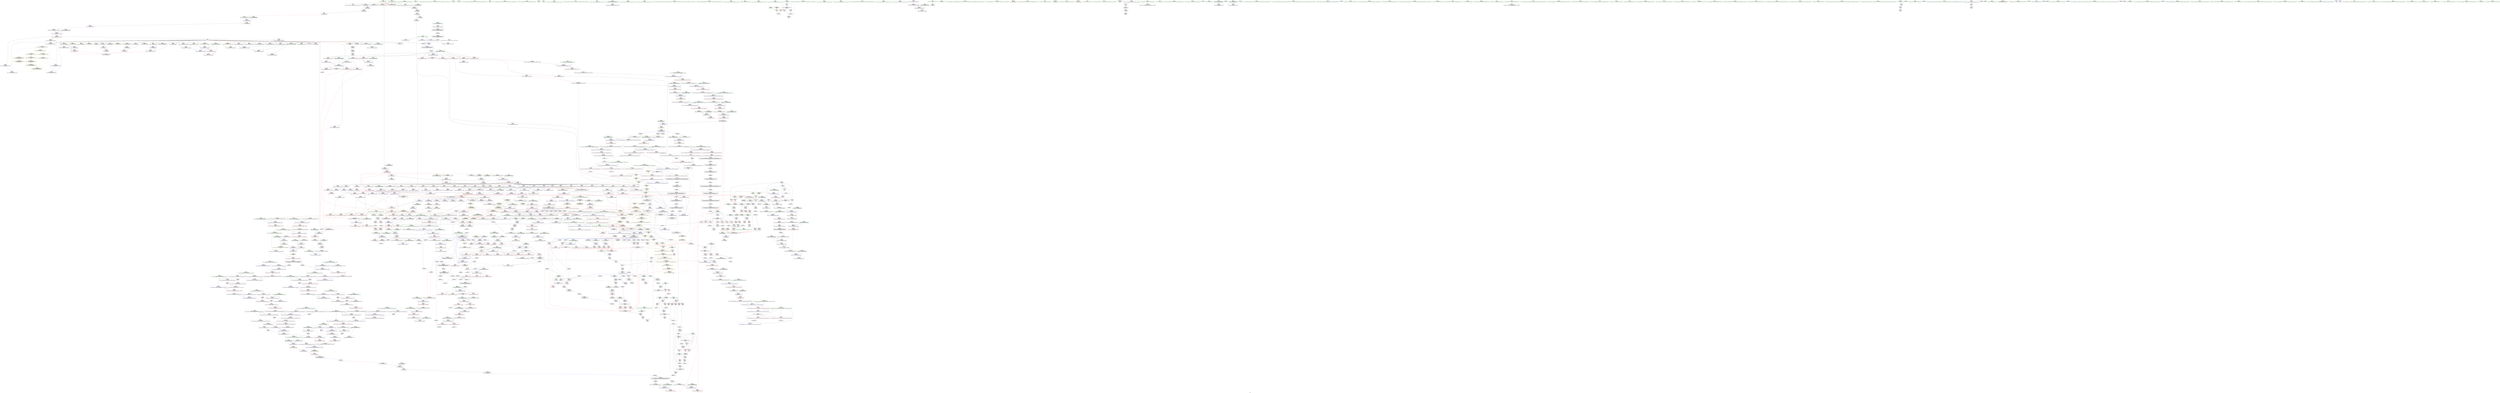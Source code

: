 digraph "SVFG" {
	label="SVFG";

	Node0x564b9ce3b250 [shape=record,color=grey,label="{NodeID: 0\nNullPtr|{|<s29>116}}"];
	Node0x564b9ce3b250 -> Node0x564b9ce8c760[style=solid];
	Node0x564b9ce3b250 -> Node0x564b9ce8c860[style=solid];
	Node0x564b9ce3b250 -> Node0x564b9ce8c930[style=solid];
	Node0x564b9ce3b250 -> Node0x564b9ce8ca00[style=solid];
	Node0x564b9ce3b250 -> Node0x564b9ce8cad0[style=solid];
	Node0x564b9ce3b250 -> Node0x564b9ce8cba0[style=solid];
	Node0x564b9ce3b250 -> Node0x564b9ce8cc70[style=solid];
	Node0x564b9ce3b250 -> Node0x564b9ce8cd40[style=solid];
	Node0x564b9ce3b250 -> Node0x564b9ce8ce10[style=solid];
	Node0x564b9ce3b250 -> Node0x564b9ce8cee0[style=solid];
	Node0x564b9ce3b250 -> Node0x564b9ce8cfb0[style=solid];
	Node0x564b9ce3b250 -> Node0x564b9ce8d080[style=solid];
	Node0x564b9ce3b250 -> Node0x564b9ce8d150[style=solid];
	Node0x564b9ce3b250 -> Node0x564b9ce8d220[style=solid];
	Node0x564b9ce3b250 -> Node0x564b9ce8d2f0[style=solid];
	Node0x564b9ce3b250 -> Node0x564b9ce8d3c0[style=solid];
	Node0x564b9ce3b250 -> Node0x564b9ce8d490[style=solid];
	Node0x564b9ce3b250 -> Node0x564b9ce8d560[style=solid];
	Node0x564b9ce3b250 -> Node0x564b9ce8d630[style=solid];
	Node0x564b9ce3b250 -> Node0x564b9ce8d700[style=solid];
	Node0x564b9ce3b250 -> Node0x564b9ce8d7d0[style=solid];
	Node0x564b9ce3b250 -> Node0x564b9ce942c0[style=solid];
	Node0x564b9ce3b250 -> Node0x564b9ce96d30[style=solid];
	Node0x564b9ce3b250 -> Node0x564b9ce96e00[style=solid];
	Node0x564b9ce3b250 -> Node0x564b9ce96ed0[style=solid];
	Node0x564b9ce3b250 -> Node0x564b9ce989a0[style=solid];
	Node0x564b9ce3b250 -> Node0x564b9cedad30[style=solid];
	Node0x564b9ce3b250 -> Node0x564b9ceac3a0[style=solid];
	Node0x564b9ce3b250 -> Node0x564b9ceac820[style=solid];
	Node0x564b9ce3b250:s29 -> Node0x564b9cfb0c30[style=solid,color=red];
	Node0x564b9ce92bd0 [shape=record,color=red,label="{NodeID: 775\n1614\<--1605\n\<--__result.addr\n_ZSt14__copy_move_a2ILb1EPiS0_ET1_T0_S2_S1_\n|{<s0>137}}"];
	Node0x564b9ce92bd0:s0 -> Node0x564b9cfb66e0[style=solid,color=red];
	Node0x564b9ceab4a0 [shape=record,color=grey,label="{NodeID: 1550\n110 = Binary(108, 109, )\n}"];
	Node0x564b9ceab4a0 -> Node0x564b9ceab1a0[style=solid];
	Node0x564b9ce895a0 [shape=record,color=purple,label="{NodeID: 443\n572\<--571\n_M_impl\<--this1\n_ZNSt12_Vector_baseIiSaIiEEC2Ev\n|{<s0>57}}"];
	Node0x564b9ce895a0:s0 -> Node0x564b9cfae5e0[style=solid,color=red];
	Node0x564b9cfb50c0 [shape=record,color=black,label="{NodeID: 2325\n1162 = PHI(929, )\n1st arg _ZSt34__uninitialized_move_if_noexcept_aIPiS0_SaIiEET0_T_S3_S2_RT1_ }"];
	Node0x564b9cfb50c0 -> Node0x564b9ce99c50[style=solid];
	Node0x564b9ce7d440 [shape=record,color=green,label="{NodeID: 111\n658\<--659\nthis.addr\<--this.addr_field_insensitive\n_ZNSt12_Vector_baseIiSaIiEED2Ev\n}"];
	Node0x564b9ce7d440 -> Node0x564b9cea3af0[style=solid];
	Node0x564b9ce7d440 -> Node0x564b9ce97480[style=solid];
	Node0x564b9ce98660 [shape=record,color=blue,label="{NodeID: 886\n893\<--888\n_M_finish9\<--call7\n_ZNSt6vectorIiSaIiEE17_M_default_appendEm\n}"];
	Node0x564b9ce98660 -> Node0x564b9cf2bcf0[style=dashed];
	Node0x564b9ce9f100 [shape=record,color=red,label="{NodeID: 554\n108\<--82\n\<--a.addr\n_Z3addiii\n}"];
	Node0x564b9ce9f100 -> Node0x564b9ceab4a0[style=solid];
	Node0x564b9ce81a50 [shape=record,color=green,label="{NodeID: 222\n1455\<--1456\nllvm.memcpy.p0i8.p0i8.i64\<--llvm.memcpy.p0i8.p0i8.i64_field_insensitive\n}"];
	Node0x564b9cf52c40 [shape=record,color=yellow,style=double,label="{NodeID: 2104\n14V_2 = CSCHI(MR_14V_1)\npts\{100000 100001 100002 130000 130001 130002 \}\nCS[]|{<s0>144}}"];
	Node0x564b9cf52c40:s0 -> Node0x564b9cf545e0[style=dashed,color=blue];
	Node0x564b9cf39440 [shape=record,color=yellow,style=double,label="{NodeID: 1772\n32V_1 = ENCHI(MR_32V_0)\npts\{1420 \}\nFun[_ZSt34__uninitialized_move_if_noexcept_aIPiS0_SaIiEET0_T_S3_S2_RT1_]|{<s0>108}}"];
	Node0x564b9cf39440:s0 -> Node0x564b9cf384d0[style=dashed,color=red];
	Node0x564b9cea4b30 [shape=record,color=red,label="{NodeID: 665\n831\<--830\n\<--_M_finish\n_ZNKSt6vectorIiSaIiEE4sizeEv\n}"];
	Node0x564b9cea4b30 -> Node0x564b9ce90400[style=solid];
	Node0x564b9ce8fcb0 [shape=record,color=black,label="{NodeID: 333\n675\<--671\nsub.ptr.lhs.cast\<--\n_ZNSt12_Vector_baseIiSaIiEED2Ev\n}"];
	Node0x564b9ce8fcb0 -> Node0x564b9cedb550[style=solid];
	Node0x564b9cfab6e0 [shape=record,color=black,label="{NodeID: 2215\n1465 = PHI(1483, )\n}"];
	Node0x564b9cfab6e0 -> Node0x564b9ce87220[style=solid];
	Node0x564b9ce79120 [shape=record,color=green,label="{NodeID: 1\n7\<--1\n__dso_handle\<--dummyObj\nGlob }"];
	Node0x564b9ce92ca0 [shape=record,color=red,label="{NodeID: 776\n1649\<--1637\n\<--__first.addr\n_ZSt13__copy_move_aILb1EPiS0_ET1_T0_S2_S1_\n|{<s0>141}}"];
	Node0x564b9ce92ca0:s0 -> Node0x564b9cfb2230[style=solid,color=red];
	Node0x564b9ceab620 [shape=record,color=grey,label="{NodeID: 1551\n998 = Binary(996, 997, )\n}"];
	Node0x564b9ceab620 -> Node0x564b9ceab7a0[style=solid];
	Node0x564b9ce89670 [shape=record,color=purple,label="{NodeID: 444\n603\<--598\n_M_start\<--this1\n_ZNSt12_Vector_baseIiSaIiEE12_Vector_implC2Ev\n}"];
	Node0x564b9ce89670 -> Node0x564b9ce96d30[style=solid];
	Node0x564b9cfb51d0 [shape=record,color=black,label="{NodeID: 2326\n1163 = PHI(930, )\n2nd arg _ZSt34__uninitialized_move_if_noexcept_aIPiS0_SaIiEET0_T_S3_S2_RT1_ }"];
	Node0x564b9cfb51d0 -> Node0x564b9ce99d20[style=solid];
	Node0x564b9ce7d510 [shape=record,color=green,label="{NodeID: 112\n660\<--661\nexn.slot\<--exn.slot_field_insensitive\n_ZNSt12_Vector_baseIiSaIiEED2Ev\n}"];
	Node0x564b9ce7d510 -> Node0x564b9cea3bc0[style=solid];
	Node0x564b9ce7d510 -> Node0x564b9ce97550[style=solid];
	Node0x564b9ce98730 [shape=record,color=blue,label="{NodeID: 887\n848\<--898\n__len\<--call10\n_ZNSt6vectorIiSaIiEE17_M_default_appendEm\n}"];
	Node0x564b9ce98730 -> Node0x564b9cea5350[style=dashed];
	Node0x564b9ce98730 -> Node0x564b9cea5420[style=dashed];
	Node0x564b9ce98730 -> Node0x564b9cea54f0[style=dashed];
	Node0x564b9ce98730 -> Node0x564b9cf29ec0[style=dashed];
	Node0x564b9ce9f1d0 [shape=record,color=red,label="{NodeID: 555\n100\<--84\n\<--b.addr\n_Z3addiii\n}"];
	Node0x564b9ce9f1d0 -> Node0x564b9ceada20[style=solid];
	Node0x564b9ce81b50 [shape=record,color=green,label="{NodeID: 223\n1466\<--1467\n_ZSt18uninitialized_copyISt13move_iteratorIPiES1_ET0_T_S4_S3_\<--_ZSt18uninitialized_copyISt13move_iteratorIPiES1_ET0_T_S4_S3__field_insensitive\n}"];
	Node0x564b9cf52dd0 [shape=record,color=yellow,style=double,label="{NodeID: 2105\n14V_2 = CSCHI(MR_14V_1)\npts\{100000 100001 100002 130000 130001 130002 \}\nCS[]|{<s0>3|<s1>12}}"];
	Node0x564b9cf52dd0:s0 -> Node0x564b9cf52c40[style=dashed,color=blue];
	Node0x564b9cf52dd0:s1 -> Node0x564b9cf52f60[style=dashed,color=blue];
	Node0x564b9cea4c00 [shape=record,color=red,label="{NodeID: 666\n835\<--834\n\<--_M_start\n_ZNKSt6vectorIiSaIiEE4sizeEv\n}"];
	Node0x564b9cea4c00 -> Node0x564b9ce904d0[style=solid];
	Node0x564b9ce8fd80 [shape=record,color=black,label="{NodeID: 334\n676\<--674\nsub.ptr.rhs.cast\<--\n_ZNSt12_Vector_baseIiSaIiEED2Ev\n}"];
	Node0x564b9ce8fd80 -> Node0x564b9cedb550[style=solid];
	Node0x564b9cfab820 [shape=record,color=black,label="{NodeID: 2216\n1516 = PHI(1525, )\n}"];
	Node0x564b9cfab820 -> Node0x564b9ce87700[style=solid];
	Node0x564b9ce794f0 [shape=record,color=green,label="{NodeID: 2\n14\<--1\n_ZSt3cin\<--dummyObj\nGlob }"];
	Node0x564b9ce92d70 [shape=record,color=red,label="{NodeID: 777\n1650\<--1639\n\<--__last.addr\n_ZSt13__copy_move_aILb1EPiS0_ET1_T0_S2_S1_\n|{<s0>141}}"];
	Node0x564b9ce92d70:s0 -> Node0x564b9cfb2340[style=solid,color=red];
	Node0x564b9ceab7a0 [shape=record,color=grey,label="{NodeID: 1552\n999 = Binary(998, 679, )\n|{<s0>90}}"];
	Node0x564b9ceab7a0:s0 -> Node0x564b9cfaf280[style=solid,color=red];
	Node0x564b9ce89740 [shape=record,color=purple,label="{NodeID: 445\n605\<--598\n_M_finish\<--this1\n_ZNSt12_Vector_baseIiSaIiEE12_Vector_implC2Ev\n}"];
	Node0x564b9ce89740 -> Node0x564b9ce96e00[style=solid];
	Node0x564b9cfb52e0 [shape=record,color=black,label="{NodeID: 2327\n1164 = PHI(932, )\n3rd arg _ZSt34__uninitialized_move_if_noexcept_aIPiS0_SaIiEET0_T_S3_S2_RT1_ }"];
	Node0x564b9cfb52e0 -> Node0x564b9ce99df0[style=solid];
	Node0x564b9ce820f0 [shape=record,color=green,label="{NodeID: 113\n662\<--663\nehselector.slot\<--ehselector.slot_field_insensitive\n_ZNSt12_Vector_baseIiSaIiEED2Ev\n}"];
	Node0x564b9ce820f0 -> Node0x564b9ce97620[style=solid];
	Node0x564b9ce98800 [shape=record,color=blue,label="{NodeID: 888\n850\<--902\n__size\<--call11\n_ZNSt6vectorIiSaIiEE17_M_default_appendEm\n}"];
	Node0x564b9ce98800 -> Node0x564b9cea55c0[style=dashed];
	Node0x564b9ce98800 -> Node0x564b9cea5690[style=dashed];
	Node0x564b9ce98800 -> Node0x564b9cea5760[style=dashed];
	Node0x564b9ce98800 -> Node0x564b9cf2a3c0[style=dashed];
	Node0x564b9ce9f2a0 [shape=record,color=red,label="{NodeID: 556\n104\<--84\n\<--b.addr\n_Z3addiii\n}"];
	Node0x564b9ce9f2a0 -> Node0x564b9ceab320[style=solid];
	Node0x564b9ce81c50 [shape=record,color=green,label="{NodeID: 224\n1471\<--1472\nretval\<--retval_field_insensitive\n_ZSt32__make_move_if_noexcept_iteratorIiSt13move_iteratorIPiEET0_PT_\n|{|<s1>123}}"];
	Node0x564b9ce81c50 -> Node0x564b9ce9cba0[style=solid];
	Node0x564b9ce81c50:s1 -> Node0x564b9cfb68b0[style=solid,color=red];
	Node0x564b9cf52f60 [shape=record,color=yellow,style=double,label="{NodeID: 2106\n14V_2 = CSCHI(MR_14V_1)\npts\{100000 100001 100002 130000 130001 130002 \}\nCS[]|{<s0>145}}"];
	Node0x564b9cf52f60:s0 -> Node0x564b9cf54770[style=dashed,color=blue];
	Node0x564b9cea4cd0 [shape=record,color=red,label="{NodeID: 667\n862\<--844\nthis1\<--this.addr\n_ZNSt6vectorIiSaIiEE17_M_default_appendEm\n|{|<s22>75|<s23>76}}"];
	Node0x564b9cea4cd0 -> Node0x564b9ce90670[style=solid];
	Node0x564b9cea4cd0 -> Node0x564b9ce90740[style=solid];
	Node0x564b9cea4cd0 -> Node0x564b9ce90810[style=solid];
	Node0x564b9cea4cd0 -> Node0x564b9ce908e0[style=solid];
	Node0x564b9cea4cd0 -> Node0x564b9ce909b0[style=solid];
	Node0x564b9cea4cd0 -> Node0x564b9ce90a80[style=solid];
	Node0x564b9cea4cd0 -> Node0x564b9ce90b50[style=solid];
	Node0x564b9cea4cd0 -> Node0x564b9ce90c20[style=solid];
	Node0x564b9cea4cd0 -> Node0x564b9ce90cf0[style=solid];
	Node0x564b9cea4cd0 -> Node0x564b9ce90dc0[style=solid];
	Node0x564b9cea4cd0 -> Node0x564b9ce90e90[style=solid];
	Node0x564b9cea4cd0 -> Node0x564b9ce90f60[style=solid];
	Node0x564b9cea4cd0 -> Node0x564b9ce91030[style=solid];
	Node0x564b9cea4cd0 -> Node0x564b9ce91100[style=solid];
	Node0x564b9cea4cd0 -> Node0x564b9ce911d0[style=solid];
	Node0x564b9cea4cd0 -> Node0x564b9ce912a0[style=solid];
	Node0x564b9cea4cd0 -> Node0x564b9ce91370[style=solid];
	Node0x564b9cea4cd0 -> Node0x564b9ce91440[style=solid];
	Node0x564b9cea4cd0 -> Node0x564b9ce91510[style=solid];
	Node0x564b9cea4cd0 -> Node0x564b9ce915e0[style=solid];
	Node0x564b9cea4cd0 -> Node0x564b9ce916b0[style=solid];
	Node0x564b9cea4cd0 -> Node0x564b9ce91780[style=solid];
	Node0x564b9cea4cd0:s22 -> Node0x564b9cfb2bc0[style=solid,color=red];
	Node0x564b9cea4cd0:s23 -> Node0x564b9cfb5ff0[style=solid,color=red];
	Node0x564b9ce8fe50 [shape=record,color=black,label="{NodeID: 335\n742\<--741\n\<--_M_impl\n_ZNSt12_Vector_baseIiSaIiEE13_M_deallocateEPim\n|{<s0>68}}"];
	Node0x564b9ce8fe50:s0 -> Node0x564b9cfadd60[style=solid,color=red];
	Node0x564b9cfab960 [shape=record,color=black,label="{NodeID: 2217\n1555 = PHI(1559, )\n}"];
	Node0x564b9cfab960 -> Node0x564b9ce87b10[style=solid];
	Node0x564b9ce795b0 [shape=record,color=green,label="{NodeID: 3\n17\<--1\n_ZSt4cout\<--dummyObj\nGlob }"];
	Node0x564b9ce92e40 [shape=record,color=red,label="{NodeID: 778\n1651\<--1641\n\<--__result.addr\n_ZSt13__copy_move_aILb1EPiS0_ET1_T0_S2_S1_\n|{<s0>141}}"];
	Node0x564b9ce92e40:s0 -> Node0x564b9cfb2450[style=solid,color=red];
	Node0x564b9ceab920 [shape=record,color=grey,label="{NodeID: 1553\n97 = Binary(96, 95, )\n}"];
	Node0x564b9ceab920 -> Node0x564b9ce948a0[style=solid];
	Node0x564b9ce89810 [shape=record,color=purple,label="{NodeID: 446\n607\<--598\n_M_end_of_storage\<--this1\n_ZNSt12_Vector_baseIiSaIiEE12_Vector_implC2Ev\n}"];
	Node0x564b9ce89810 -> Node0x564b9ce96ed0[style=solid];
	Node0x564b9cfb53f0 [shape=record,color=black,label="{NodeID: 2328\n657 = PHI(171, 181, )\n0th arg _ZNSt12_Vector_baseIiSaIiEED2Ev }"];
	Node0x564b9cfb53f0 -> Node0x564b9ce97480[style=solid];
	Node0x564b9ce82180 [shape=record,color=green,label="{NodeID: 114\n681\<--682\n_ZNSt12_Vector_baseIiSaIiEE13_M_deallocateEPim\<--_ZNSt12_Vector_baseIiSaIiEE13_M_deallocateEPim_field_insensitive\n}"];
	Node0x564b9ce988d0 [shape=record,color=blue,label="{NodeID: 889\n852\<--906\n__new_start\<--call12\n_ZNSt6vectorIiSaIiEE17_M_default_appendEm\n}"];
	Node0x564b9ce988d0 -> Node0x564b9cea5830[style=dashed];
	Node0x564b9ce988d0 -> Node0x564b9cea5900[style=dashed];
	Node0x564b9ce988d0 -> Node0x564b9cea59d0[style=dashed];
	Node0x564b9ce988d0 -> Node0x564b9cea5aa0[style=dashed];
	Node0x564b9ce988d0 -> Node0x564b9cea5b70[style=dashed];
	Node0x564b9ce988d0 -> Node0x564b9cea5c40[style=dashed];
	Node0x564b9ce988d0 -> Node0x564b9cea5d10[style=dashed];
	Node0x564b9ce988d0 -> Node0x564b9cf2a8c0[style=dashed];
	Node0x564b9cf32d50 [shape=record,color=yellow,style=double,label="{NodeID: 1664\n14V_1 = ENCHI(MR_14V_0)\npts\{100000 100001 100002 130000 130001 130002 \}\nFun[__cxx_global_var_init.1]|{<s0>3}}"];
	Node0x564b9cf32d50:s0 -> Node0x564b9cf37520[style=dashed,color=red];
	Node0x564b9ce9f370 [shape=record,color=red,label="{NodeID: 557\n111\<--84\n\<--b.addr\n_Z3addiii\n}"];
	Node0x564b9ce9f370 -> Node0x564b9cedb3d0[style=solid];
	Node0x564b9ce81d20 [shape=record,color=green,label="{NodeID: 225\n1473\<--1474\n__i.addr\<--__i.addr_field_insensitive\n_ZSt32__make_move_if_noexcept_iteratorIiSt13move_iteratorIPiEET0_PT_\n}"];
	Node0x564b9ce81d20 -> Node0x564b9cea9a00[style=solid];
	Node0x564b9ce81d20 -> Node0x564b9cebb760[style=solid];
	Node0x564b9cf530f0 [shape=record,color=yellow,style=double,label="{NodeID: 2107\n32V_2 = CSCHI(MR_32V_1)\npts\{1420 \}\nCS[]|{<s0>15}}"];
	Node0x564b9cf530f0:s0 -> Node0x564b9cf30800[style=dashed,color=red];
	Node0x564b9cea4da0 [shape=record,color=red,label="{NodeID: 668\n863\<--846\n\<--__n.addr\n_ZNSt6vectorIiSaIiEE17_M_default_appendEm\n}"];
	Node0x564b9cea4da0 -> Node0x564b9ceabda0[style=solid];
	Node0x564b9ce8ff20 [shape=record,color=black,label="{NodeID: 336\n756\<--755\n\<--this1\n_ZNSt12_Vector_baseIiSaIiEE12_Vector_implD2Ev\n|{<s0>69}}"];
	Node0x564b9ce8ff20:s0 -> Node0x564b9cfb4510[style=solid,color=red];
	Node0x564b9cfabaa0 [shape=record,color=black,label="{NodeID: 2218\n1583 = PHI(1620, )\n|{<s0>134}}"];
	Node0x564b9cfabaa0:s0 -> Node0x564b9cfb59b0[style=solid,color=red];
	Node0x564b9ce79ea0 [shape=record,color=green,label="{NodeID: 4\n18\<--1\n.str\<--dummyObj\nGlob }"];
	Node0x564b9ce92f10 [shape=record,color=red,label="{NodeID: 779\n1672\<--1660\n\<--__first.addr\n_ZNSt11__copy_moveILb1ELb1ESt26random_access_iterator_tagE8__copy_mIiEEPT_PKS3_S6_S4_\n}"];
	Node0x564b9ce92f10 -> Node0x564b9ce88330[style=solid];
	Node0x564b9ceabaa0 [shape=record,color=grey,label="{NodeID: 1554\n341 = cmp(340, 93, )\n}"];
	Node0x564b9ce898e0 [shape=record,color=purple,label="{NodeID: 447\n653\<--652\n_M_impl\<--this1\n_ZNSt12_Vector_baseIiSaIiEE19_M_get_Tp_allocatorEv\n}"];
	Node0x564b9ce898e0 -> Node0x564b9ce8fb10[style=solid];
	Node0x564b9cfb5540 [shape=record,color=black,label="{NodeID: 2329\n842 = PHI(270, )\n0th arg _ZNSt6vectorIiSaIiEE17_M_default_appendEm }"];
	Node0x564b9cfb5540 -> Node0x564b9ce984c0[style=solid];
	Node0x564b9ce82210 [shape=record,color=green,label="{NodeID: 115\n685\<--686\n_ZNSt12_Vector_baseIiSaIiEE12_Vector_implD2Ev\<--_ZNSt12_Vector_baseIiSaIiEE12_Vector_implD2Ev_field_insensitive\n}"];
	Node0x564b9ce989a0 [shape=record,color=blue, style = dotted,label="{NodeID: 890\n854\<--3\n__destroy_from\<--dummyVal\n_ZNSt6vectorIiSaIiEE17_M_default_appendEm\n}"];
	Node0x564b9ce989a0 -> Node0x564b9cea5de0[style=dashed];
	Node0x564b9ce989a0 -> Node0x564b9cea5eb0[style=dashed];
	Node0x564b9ce989a0 -> Node0x564b9cea5f80[style=dashed];
	Node0x564b9ce989a0 -> Node0x564b9ce98a70[style=dashed];
	Node0x564b9cf32e90 [shape=record,color=yellow,style=double,label="{NodeID: 1665\n103V_1 = ENCHI(MR_103V_0)\npts\{1230 \}\nFun[_ZSt6fill_nIPimiET_S1_T0_RKT1_]|{<s0>112}}"];
	Node0x564b9cf32e90:s0 -> Node0x564b9cf30e00[style=dashed,color=red];
	Node0x564b9ce9f440 [shape=record,color=red,label="{NodeID: 558\n95\<--86\n\<--mod.addr\n_Z3addiii\n}"];
	Node0x564b9ce9f440 -> Node0x564b9ceab920[style=solid];
	Node0x564b9ce81df0 [shape=record,color=green,label="{NodeID: 226\n1478\<--1479\n_ZNSt13move_iteratorIPiEC2ES0_\<--_ZNSt13move_iteratorIPiEC2ES0__field_insensitive\n}"];
	Node0x564b9cf53250 [shape=record,color=yellow,style=double,label="{NodeID: 2108\n34V_2 = CSCHI(MR_34V_1)\npts\{100000 130000 \}\nCS[]|{<s0>15}}"];
	Node0x564b9cf53250:s0 -> Node0x564b9cf305e0[style=dashed,color=red];
	Node0x564b9cf2fac0 [shape=record,color=yellow,style=double,label="{NodeID: 1776\n161V_1 = ENCHI(MR_161V_0)\npts\{661 \}\nFun[_ZNSt12_Vector_baseIiSaIiEED2Ev]}"];
	Node0x564b9cf2fac0 -> Node0x564b9ce97550[style=dashed];
	Node0x564b9cea4e70 [shape=record,color=red,label="{NodeID: 669\n878\<--846\n\<--__n.addr\n_ZNSt6vectorIiSaIiEE17_M_default_appendEm\n}"];
	Node0x564b9cea4e70 -> Node0x564b9ceac9a0[style=solid];
	Node0x564b9ce8fff0 [shape=record,color=black,label="{NodeID: 337\n775\<--774\n\<--\n_ZNSt16allocator_traitsISaIiEE10deallocateERS0_Pim\n|{<s0>70}}"];
	Node0x564b9ce8fff0:s0 -> Node0x564b9cfb2560[style=solid,color=red];
	Node0x564b9cfabbe0 [shape=record,color=black,label="{NodeID: 2219\n1591 = PHI(1620, )\n|{<s0>134}}"];
	Node0x564b9cfabbe0:s0 -> Node0x564b9cfb5af0[style=solid,color=red];
	Node0x564b9ce79f30 [shape=record,color=green,label="{NodeID: 5\n20\<--1\n.str.3\<--dummyObj\nGlob }"];
	Node0x564b9ce92fe0 [shape=record,color=red,label="{NodeID: 780\n1683\<--1660\n\<--__first.addr\n_ZNSt11__copy_moveILb1ELb1ESt26random_access_iterator_tagE8__copy_mIiEEPT_PKS3_S6_S4_\n}"];
	Node0x564b9ce92fe0 -> Node0x564b9ce884d0[style=solid];
	Node0x564b9ceabc20 [shape=record,color=grey,label="{NodeID: 1555\n1341 = cmp(1338, 1340, )\n}"];
	Node0x564b9ce899b0 [shape=record,color=purple,label="{NodeID: 448\n666\<--665\n_M_impl\<--this1\n_ZNSt12_Vector_baseIiSaIiEED2Ev\n}"];
	Node0x564b9cfb5650 [shape=record,color=black,label="{NodeID: 2330\n843 = PHI(279, )\n1st arg _ZNSt6vectorIiSaIiEE17_M_default_appendEm }"];
	Node0x564b9cfb5650 -> Node0x564b9ce98590[style=solid];
	Node0x564b9ce82310 [shape=record,color=green,label="{NodeID: 116\n702\<--703\n__first.addr\<--__first.addr_field_insensitive\n_ZSt8_DestroyIPiEvT_S1_\n}"];
	Node0x564b9ce82310 -> Node0x564b9cea3f00[style=solid];
	Node0x564b9ce82310 -> Node0x564b9ce976f0[style=solid];
	Node0x564b9ce98a70 [shape=record,color=blue,label="{NodeID: 891\n854\<--920\n__destroy_from\<--add.ptr15\n_ZNSt6vectorIiSaIiEE17_M_default_appendEm\n}"];
	Node0x564b9ce98a70 -> Node0x564b9cea5de0[style=dashed];
	Node0x564b9ce98a70 -> Node0x564b9cea5eb0[style=dashed];
	Node0x564b9ce98a70 -> Node0x564b9cea5f80[style=dashed];
	Node0x564b9ce98a70 -> Node0x564b9cf2adc0[style=dashed];
	Node0x564b9ce9f510 [shape=record,color=red,label="{NodeID: 559\n103\<--86\n\<--mod.addr\n_Z3addiii\n}"];
	Node0x564b9ce9f510 -> Node0x564b9ceab320[style=solid];
	Node0x564b9ce81ef0 [shape=record,color=green,label="{NodeID: 227\n1487\<--1488\n__first\<--__first_field_insensitive\n_ZSt18uninitialized_copyISt13move_iteratorIPiES1_ET0_T_S4_S3_\n}"];
	Node0x564b9ce81ef0 -> Node0x564b9ce873c0[style=solid];
	Node0x564b9ce81ef0 -> Node0x564b9ce9cc70[style=solid];
	Node0x564b9cf53360 [shape=record,color=yellow,style=double,label="{NodeID: 2109\n36V_2 = CSCHI(MR_36V_1)\npts\{100001 100002 130001 130002 \}\nCS[]|{<s0>15|<s1>15}}"];
	Node0x564b9cf53360:s0 -> Node0x564b9cf306f0[style=dashed,color=red];
	Node0x564b9cf53360:s1 -> Node0x564b9cf30800[style=dashed,color=red];
	Node0x564b9cf2fba0 [shape=record,color=yellow,style=double,label="{NodeID: 1777\n163V_1 = ENCHI(MR_163V_0)\npts\{663 \}\nFun[_ZNSt12_Vector_baseIiSaIiEED2Ev]}"];
	Node0x564b9cf2fba0 -> Node0x564b9ce97620[style=dashed];
	Node0x564b9cea4f40 [shape=record,color=red,label="{NodeID: 670\n885\<--846\n\<--__n.addr\n_ZNSt6vectorIiSaIiEE17_M_default_appendEm\n|{<s0>74}}"];
	Node0x564b9cea4f40:s0 -> Node0x564b9cfb3cb0[style=solid,color=red];
	Node0x564b9ce900c0 [shape=record,color=black,label="{NodeID: 338\n797\<--796\n\<--\n_ZN9__gnu_cxx13new_allocatorIiE10deallocateEPim\n}"];
	Node0x564b9cfabd20 [shape=record,color=black,label="{NodeID: 2220\n1593 = PHI(1597, )\n}"];
	Node0x564b9cfabd20 -> Node0x564b9ce87f20[style=solid];
	Node0x564b9ce79fc0 [shape=record,color=green,label="{NodeID: 6\n22\<--1\n.str.4\<--dummyObj\nGlob }"];
	Node0x564b9ce930b0 [shape=record,color=red,label="{NodeID: 781\n1671\<--1662\n\<--__last.addr\n_ZNSt11__copy_moveILb1ELb1ESt26random_access_iterator_tagE8__copy_mIiEEPT_PKS3_S6_S4_\n}"];
	Node0x564b9ce930b0 -> Node0x564b9ce88260[style=solid];
	Node0x564b9ceabda0 [shape=record,color=grey,label="{NodeID: 1556\n864 = cmp(863, 218, )\n}"];
	Node0x564b9ce89a80 [shape=record,color=purple,label="{NodeID: 449\n667\<--665\n_M_start\<--this1\n_ZNSt12_Vector_baseIiSaIiEED2Ev\n}"];
	Node0x564b9ce89a80 -> Node0x564b9cea3c90[style=solid];
	Node0x564b9cfb5760 [shape=record,color=black,label="{NodeID: 2331\n1138 = PHI(904, )\n0th arg _ZNSt12_Vector_baseIiSaIiEE11_M_allocateEm }"];
	Node0x564b9cfb5760 -> Node0x564b9ce999e0[style=solid];
	Node0x564b9ce823e0 [shape=record,color=green,label="{NodeID: 117\n704\<--705\n__last.addr\<--__last.addr_field_insensitive\n_ZSt8_DestroyIPiEvT_S1_\n}"];
	Node0x564b9ce823e0 -> Node0x564b9cea3fd0[style=solid];
	Node0x564b9ce823e0 -> Node0x564b9ce977c0[style=solid];
	Node0x564b9ce98b40 [shape=record,color=blue,label="{NodeID: 892\n856\<--938\nexn.slot\<--\n_ZNSt6vectorIiSaIiEE17_M_default_appendEm\n}"];
	Node0x564b9ce98b40 -> Node0x564b9cea6050[style=dashed];
	Node0x564b9ce98b40 -> Node0x564b9ce98ce0[style=dashed];
	Node0x564b9ce9f5e0 [shape=record,color=red,label="{NodeID: 560\n109\<--86\n\<--mod.addr\n_Z3addiii\n}"];
	Node0x564b9ce9f5e0 -> Node0x564b9ceab4a0[style=solid];
	Node0x564b9ce81fc0 [shape=record,color=green,label="{NodeID: 228\n1489\<--1490\n__last\<--__last_field_insensitive\n_ZSt18uninitialized_copyISt13move_iteratorIPiES1_ET0_T_S4_S3_\n}"];
	Node0x564b9ce81fc0 -> Node0x564b9ce87490[style=solid];
	Node0x564b9ce81fc0 -> Node0x564b9ce9cd40[style=solid];
	Node0x564b9cea5010 [shape=record,color=red,label="{NodeID: 671\n896\<--846\n\<--__n.addr\n_ZNSt6vectorIiSaIiEE17_M_default_appendEm\n|{<s0>75}}"];
	Node0x564b9cea5010:s0 -> Node0x564b9cfb2cd0[style=solid,color=red];
	Node0x564b9ce90190 [shape=record,color=black,label="{NodeID: 339\n810\<--809\n\<--this1\n_ZNSaIiED2Ev\n|{<s0>72}}"];
	Node0x564b9ce90190:s0 -> Node0x564b9cfb3830[style=solid,color=red];
	Node0x564b9cfabe60 [shape=record,color=black,label="{NodeID: 2221\n1611 = PHI(1303, )\n|{<s0>138}}"];
	Node0x564b9cfabe60:s0 -> Node0x564b9cfaff10[style=solid,color=red];
	Node0x564b9ce7a050 [shape=record,color=green,label="{NodeID: 7\n25\<--1\n\<--dummyObj\nCan only get source location for instruction, argument, global var or function.}"];
	Node0x564b9ce93180 [shape=record,color=red,label="{NodeID: 782\n1681\<--1664\n\<--__result.addr\n_ZNSt11__copy_moveILb1ELb1ESt26random_access_iterator_tagE8__copy_mIiEEPT_PKS3_S6_S4_\n}"];
	Node0x564b9ce93180 -> Node0x564b9ce88400[style=solid];
	Node0x564b9ceabf20 [shape=record,color=grey,label="{NodeID: 1557\n1107 = cmp(1105, 1106, )\n}"];
	Node0x564b9ce89b50 [shape=record,color=purple,label="{NodeID: 450\n669\<--665\n_M_impl2\<--this1\n_ZNSt12_Vector_baseIiSaIiEED2Ev\n}"];
	Node0x564b9cfb5870 [shape=record,color=black,label="{NodeID: 2332\n1139 = PHI(905, )\n1st arg _ZNSt12_Vector_baseIiSaIiEE11_M_allocateEm }"];
	Node0x564b9cfb5870 -> Node0x564b9ce99ab0[style=solid];
	Node0x564b9ce824b0 [shape=record,color=green,label="{NodeID: 118\n711\<--712\n_ZNSt12_Destroy_auxILb1EE9__destroyIPiEEvT_S3_\<--_ZNSt12_Destroy_auxILb1EE9__destroyIPiEEvT_S3__field_insensitive\n}"];
	Node0x564b9ce98c10 [shape=record,color=blue,label="{NodeID: 893\n858\<--940\nehselector.slot\<--\n_ZNSt6vectorIiSaIiEE17_M_default_appendEm\n}"];
	Node0x564b9ce98c10 -> Node0x564b9ce98db0[style=dashed];
	Node0x564b9ce9f6b0 [shape=record,color=red,label="{NodeID: 561\n112\<--86\n\<--mod.addr\n_Z3addiii\n}"];
	Node0x564b9ce9f6b0 -> Node0x564b9cedb3d0[style=solid];
	Node0x564b9ce8a540 [shape=record,color=green,label="{NodeID: 229\n1491\<--1492\n__result.addr\<--__result.addr_field_insensitive\n_ZSt18uninitialized_copyISt13move_iteratorIPiES1_ET0_T_S4_S3_\n}"];
	Node0x564b9ce8a540 -> Node0x564b9cea9ba0[style=solid];
	Node0x564b9ce8a540 -> Node0x564b9cebb9d0[style=solid];
	Node0x564b9cf535d0 [shape=record,color=yellow,style=double,label="{NodeID: 2111\n34V_3 = CSCHI(MR_34V_2)\npts\{100000 130000 \}\nCS[]|{<s0>16|<s1>17|<s2>18|<s3>20|<s4>21|<s5>23|<s6>45}}"];
	Node0x564b9cf535d0:s0 -> Node0x564b9cf3f3a0[style=dashed,color=red];
	Node0x564b9cf535d0:s1 -> Node0x564b9cf3f3a0[style=dashed,color=red];
	Node0x564b9cf535d0:s2 -> Node0x564b9cf3f3a0[style=dashed,color=red];
	Node0x564b9cf535d0:s3 -> Node0x564b9cf3f3a0[style=dashed,color=red];
	Node0x564b9cf535d0:s4 -> Node0x564b9cf3f3a0[style=dashed,color=red];
	Node0x564b9cf535d0:s5 -> Node0x564b9cf3f3a0[style=dashed,color=red];
	Node0x564b9cf535d0:s6 -> Node0x564b9cf53ec0[style=dashed,color=blue];
	Node0x564b9cea50e0 [shape=record,color=red,label="{NodeID: 672\n914\<--846\n\<--__n.addr\n_ZNSt6vectorIiSaIiEE17_M_default_appendEm\n|{<s0>79}}"];
	Node0x564b9cea50e0:s0 -> Node0x564b9cfb3cb0[style=solid,color=red];
	Node0x564b9ce90260 [shape=record,color=black,label="{NodeID: 340\n828\<--827\n\<--this1\n_ZNKSt6vectorIiSaIiEE4sizeEv\n}"];
	Node0x564b9ce90260 -> Node0x564b9ce8a100[style=solid];
	Node0x564b9ce90260 -> Node0x564b9ce8a1d0[style=solid];
	Node0x564b9cfabfa0 [shape=record,color=black,label="{NodeID: 2222\n1613 = PHI(1303, )\n|{<s0>138}}"];
	Node0x564b9cfabfa0:s0 -> Node0x564b9cfb0020[style=solid,color=red];
	Node0x564b9ce7a0e0 [shape=record,color=green,label="{NodeID: 8\n93\<--1\n\<--dummyObj\nCan only get source location for instruction, argument, global var or function.}"];
	Node0x564b9ce93250 [shape=record,color=red,label="{NodeID: 783\n1691\<--1664\n\<--__result.addr\n_ZNSt11__copy_moveILb1ELb1ESt26random_access_iterator_tagE8__copy_mIiEEPT_PKS3_S6_S4_\n}"];
	Node0x564b9ce93250 -> Node0x564b9ce9eb50[style=solid];
	Node0x564b9ceac0a0 [shape=record,color=grey,label="{NodeID: 1558\n1411 = cmp(1409, 1410, )\n}"];
	Node0x564b9ce89c20 [shape=record,color=purple,label="{NodeID: 451\n670\<--665\n_M_end_of_storage\<--this1\n_ZNSt12_Vector_baseIiSaIiEED2Ev\n}"];
	Node0x564b9ce89c20 -> Node0x564b9cea3d60[style=solid];
	Node0x564b9cfb59b0 [shape=record,color=black,label="{NodeID: 2333\n1598 = PHI(1583, )\n0th arg _ZSt14__copy_move_a2ILb1EPiS0_ET1_T0_S2_S1_ }"];
	Node0x564b9cfb59b0 -> Node0x564b9cebc530[style=solid];
	Node0x564b9ce825b0 [shape=record,color=green,label="{NodeID: 119\n717\<--718\n.addr\<--.addr_field_insensitive\n_ZNSt12_Destroy_auxILb1EE9__destroyIPiEEvT_S3_\n}"];
	Node0x564b9ce825b0 -> Node0x564b9ce97890[style=solid];
	Node0x564b9ce98ce0 [shape=record,color=blue,label="{NodeID: 894\n856\<--957\nexn.slot\<--\n_ZNSt6vectorIiSaIiEE17_M_default_appendEm\n}"];
	Node0x564b9ce98ce0 -> Node0x564b9cea6120[style=dashed];
	Node0x564b9cf33240 [shape=record,color=yellow,style=double,label="{NodeID: 1669\n32V_1 = ENCHI(MR_32V_0)\npts\{1420 \}\nFun[_ZSt6fill_nIPimiET_S1_T0_RKT1_]|{<s0>112}}"];
	Node0x564b9cf33240:s0 -> Node0x564b9cf248d0[style=dashed,color=red];
	Node0x564b9ce9f780 [shape=record,color=red,label="{NodeID: 562\n115\<--86\n\<--mod.addr\n_Z3addiii\n}"];
	Node0x564b9ce9f780 -> Node0x564b9ceab020[style=solid];
	Node0x564b9ce8a5d0 [shape=record,color=green,label="{NodeID: 230\n1493\<--1494\n__assignable\<--__assignable_field_insensitive\n_ZSt18uninitialized_copyISt13move_iteratorIPiES1_ET0_T_S4_S3_\n}"];
	Node0x564b9ce8a5d0 -> Node0x564b9cebbaa0[style=solid];
	Node0x564b9cf536e0 [shape=record,color=yellow,style=double,label="{NodeID: 2112\n36V_3 = CSCHI(MR_36V_2)\npts\{100001 100002 130001 130002 \}\nCS[]|{<s0>45}}"];
	Node0x564b9cf536e0:s0 -> Node0x564b9cf54080[style=dashed,color=blue];
	Node0x564b9cea51b0 [shape=record,color=red,label="{NodeID: 673\n950\<--846\n\<--__n.addr\n_ZNSt6vectorIiSaIiEE17_M_default_appendEm\n}"];
	Node0x564b9ce90330 [shape=record,color=black,label="{NodeID: 341\n832\<--827\n\<--this1\n_ZNKSt6vectorIiSaIiEE4sizeEv\n}"];
	Node0x564b9ce90330 -> Node0x564b9ce8a2a0[style=solid];
	Node0x564b9ce90330 -> Node0x564b9ce8a370[style=solid];
	Node0x564b9cfac0e0 [shape=record,color=black,label="{NodeID: 2223\n1615 = PHI(1303, )\n|{<s0>138}}"];
	Node0x564b9cfac0e0:s0 -> Node0x564b9cfb0160[style=solid,color=red];
	Node0x564b9ce7a170 [shape=record,color=green,label="{NodeID: 9\n208\<--1\n\<--dummyObj\nCan only get source location for instruction, argument, global var or function.}"];
	Node0x564b9ce93320 [shape=record,color=red,label="{NodeID: 784\n1678\<--1666\n\<--_Num\n_ZNSt11__copy_moveILb1ELb1ESt26random_access_iterator_tagE8__copy_mIiEEPT_PKS3_S6_S4_\n}"];
	Node0x564b9ce93320 -> Node0x564b9ceacca0[style=solid];
	Node0x564b9ceac220 [shape=record,color=grey,label="{NodeID: 1559\n1287 = cmp(1286, 218, )\n}"];
	Node0x564b9ce89cf0 [shape=record,color=purple,label="{NodeID: 452\n672\<--665\n_M_impl3\<--this1\n_ZNSt12_Vector_baseIiSaIiEED2Ev\n}"];
	Node0x564b9cfb5af0 [shape=record,color=black,label="{NodeID: 2334\n1599 = PHI(1591, )\n1st arg _ZSt14__copy_move_a2ILb1EPiS0_ET1_T0_S2_S1_ }"];
	Node0x564b9cfb5af0 -> Node0x564b9cebc600[style=solid];
	Node0x564b9ce82680 [shape=record,color=green,label="{NodeID: 120\n719\<--720\n.addr1\<--.addr1_field_insensitive\n_ZNSt12_Destroy_auxILb1EE9__destroyIPiEEvT_S3_\n}"];
	Node0x564b9ce82680 -> Node0x564b9ce97960[style=solid];
	Node0x564b9ce98db0 [shape=record,color=blue,label="{NodeID: 895\n858\<--959\nehselector.slot\<--\n_ZNSt6vectorIiSaIiEE17_M_default_appendEm\n}"];
	Node0x564b9ce98db0 -> Node0x564b9cea61f0[style=dashed];
	Node0x564b9ce9f850 [shape=record,color=red,label="{NodeID: 563\n133\<--130\nthis1\<--this.addr\n_ZNSt6vectorIiSaIiEEC2Ev\n}"];
	Node0x564b9ce9f850 -> Node0x564b9ce8e380[style=solid];
	Node0x564b9ce8a6a0 [shape=record,color=green,label="{NodeID: 231\n1495\<--1496\nagg.tmp\<--agg.tmp_field_insensitive\n_ZSt18uninitialized_copyISt13move_iteratorIPiES1_ET0_T_S4_S3_\n}"];
	Node0x564b9ce8a6a0 -> Node0x564b9ce87560[style=solid];
	Node0x564b9ce8a6a0 -> Node0x564b9ce9ce10[style=solid];
	Node0x564b9cea5280 [shape=record,color=red,label="{NodeID: 674\n1009\<--846\n\<--__n.addr\n_ZNSt6vectorIiSaIiEE17_M_default_appendEm\n}"];
	Node0x564b9ce90400 [shape=record,color=black,label="{NodeID: 342\n836\<--831\nsub.ptr.lhs.cast\<--\n_ZNKSt6vectorIiSaIiEE4sizeEv\n}"];
	Node0x564b9ce90400 -> Node0x564b9cedb6d0[style=solid];
	Node0x564b9cfac220 [shape=record,color=black,label="{NodeID: 2224\n1616 = PHI(1633, )\n}"];
	Node0x564b9cfac220 -> Node0x564b9ce87ff0[style=solid];
	Node0x564b9ce7a200 [shape=record,color=green,label="{NodeID: 10\n218\<--1\n\<--dummyObj\nCan only get source location for instruction, argument, global var or function.|{<s0>16|<s1>17}}"];
	Node0x564b9ce7a200:s0 -> Node0x564b9cfb70d0[style=solid,color=red];
	Node0x564b9ce7a200:s1 -> Node0x564b9cfb70d0[style=solid,color=red];
	Node0x564b9ce933f0 [shape=record,color=red,label="{NodeID: 785\n1685\<--1666\n\<--_Num\n_ZNSt11__copy_moveILb1ELb1ESt26random_access_iterator_tagE8__copy_mIiEEPT_PKS3_S6_S4_\n}"];
	Node0x564b9ce933f0 -> Node0x564b9cedc2d0[style=solid];
	Node0x564b9ceac3a0 [shape=record,color=grey,label="{NodeID: 1560\n946 = cmp(945, 3, )\n}"];
	Node0x564b9ce89dc0 [shape=record,color=purple,label="{NodeID: 453\n673\<--665\n_M_start4\<--this1\n_ZNSt12_Vector_baseIiSaIiEED2Ev\n}"];
	Node0x564b9ce89dc0 -> Node0x564b9cea3e30[style=solid];
	Node0x564b9cfb5c30 [shape=record,color=black,label="{NodeID: 2335\n1600 = PHI(1592, )\n2nd arg _ZSt14__copy_move_a2ILb1EPiS0_ET1_T0_S2_S1_ }"];
	Node0x564b9cfb5c30 -> Node0x564b9cebc6d0[style=solid];
	Node0x564b9ce82750 [shape=record,color=green,label="{NodeID: 121\n728\<--729\nthis.addr\<--this.addr_field_insensitive\n_ZNSt12_Vector_baseIiSaIiEE13_M_deallocateEPim\n}"];
	Node0x564b9ce82750 -> Node0x564b9cea40a0[style=solid];
	Node0x564b9ce82750 -> Node0x564b9ce97a30[style=solid];
	Node0x564b9ce98e80 [shape=record,color=blue,label="{NodeID: 896\n1004\<--1001\n_M_start45\<--\n_ZNSt6vectorIiSaIiEE17_M_default_appendEm\n}"];
	Node0x564b9ce98e80 -> Node0x564b9cf2b7c0[style=dashed];
	Node0x564b9ce9f920 [shape=record,color=red,label="{NodeID: 564\n155\<--148\nthis1\<--this.addr\n_ZNSt6vectorIiSaIiEED2Ev\n}"];
	Node0x564b9ce9f920 -> Node0x564b9ce8e450[style=solid];
	Node0x564b9ce9f920 -> Node0x564b9ce8e520[style=solid];
	Node0x564b9ce9f920 -> Node0x564b9ce8e5f0[style=solid];
	Node0x564b9ce9f920 -> Node0x564b9ce8e6c0[style=solid];
	Node0x564b9ce9f920 -> Node0x564b9ce8e790[style=solid];
	Node0x564b9ce8a770 [shape=record,color=green,label="{NodeID: 232\n1497\<--1498\nagg.tmp2\<--agg.tmp2_field_insensitive\n_ZSt18uninitialized_copyISt13move_iteratorIPiES1_ET0_T_S4_S3_\n}"];
	Node0x564b9ce8a770 -> Node0x564b9ce87630[style=solid];
	Node0x564b9ce8a770 -> Node0x564b9ce9cee0[style=solid];
	Node0x564b9cea5350 [shape=record,color=red,label="{NodeID: 675\n905\<--848\n\<--__len\n_ZNSt6vectorIiSaIiEE17_M_default_appendEm\n|{<s0>77}}"];
	Node0x564b9cea5350:s0 -> Node0x564b9cfb5870[style=solid,color=red];
	Node0x564b9ce904d0 [shape=record,color=black,label="{NodeID: 343\n837\<--835\nsub.ptr.rhs.cast\<--\n_ZNKSt6vectorIiSaIiEE4sizeEv\n}"];
	Node0x564b9ce904d0 -> Node0x564b9cedb6d0[style=solid];
	Node0x564b9cfac360 [shape=record,color=black,label="{NodeID: 2225\n1626 = PHI(1707, )\n|{<s0>140}}"];
	Node0x564b9cfac360:s0 -> Node0x564b9cfaea20[style=solid,color=red];
	Node0x564b9ce7a300 [shape=record,color=green,label="{NodeID: 11\n222\<--1\n\<--dummyObj\nCan only get source location for instruction, argument, global var or function.}"];
	Node0x564b9ce934c0 [shape=record,color=red,label="{NodeID: 786\n1692\<--1666\n\<--_Num\n_ZNSt11__copy_moveILb1ELb1ESt26random_access_iterator_tagE8__copy_mIiEEPT_PKS3_S6_S4_\n}"];
	Node0x564b9ceac520 [shape=record,color=grey,label="{NodeID: 1561\n1129 = cmp(1127, 1128, )\n}"];
	Node0x564b9ce89e90 [shape=record,color=purple,label="{NodeID: 454\n683\<--665\n_M_impl5\<--this1\n_ZNSt12_Vector_baseIiSaIiEED2Ev\n|{<s0>64}}"];
	Node0x564b9ce89e90:s0 -> Node0x564b9cfaf660[style=solid,color=red];
	Node0x564b9cfb5d70 [shape=record,color=black,label="{NodeID: 2336\n700 = PHI(641, )\n0th arg _ZSt8_DestroyIPiEvT_S1_ }"];
	Node0x564b9cfb5d70 -> Node0x564b9ce976f0[style=solid];
	Node0x564b9ce82820 [shape=record,color=green,label="{NodeID: 122\n730\<--731\n__p.addr\<--__p.addr_field_insensitive\n_ZNSt12_Vector_baseIiSaIiEE13_M_deallocateEPim\n}"];
	Node0x564b9ce82820 -> Node0x564b9cea4170[style=solid];
	Node0x564b9ce82820 -> Node0x564b9cea4240[style=solid];
	Node0x564b9ce82820 -> Node0x564b9ce97b00[style=solid];
	Node0x564b9ce98f50 [shape=record,color=blue,label="{NodeID: 897\n1013\<--1010\n_M_finish49\<--add.ptr47\n_ZNSt6vectorIiSaIiEE17_M_default_appendEm\n}"];
	Node0x564b9ce98f50 -> Node0x564b9cf2bcf0[style=dashed];
	Node0x564b9ce9f9f0 [shape=record,color=red,label="{NodeID: 565\n184\<--150\nexn\<--exn.slot\n_ZNSt6vectorIiSaIiEED2Ev\n|{<s0>11}}"];
	Node0x564b9ce9f9f0:s0 -> Node0x564b9cfad8e0[style=solid,color=red];
	Node0x564b9ce8a840 [shape=record,color=green,label="{NodeID: 233\n1517\<--1518\n_ZNSt20__uninitialized_copyILb1EE13__uninit_copyISt13move_iteratorIPiES3_EET0_T_S6_S5_\<--_ZNSt20__uninitialized_copyILb1EE13__uninit_copyISt13move_iteratorIPiES3_EET0_T_S6_S5__field_insensitive\n}"];
	Node0x564b9cea5420 [shape=record,color=red,label="{NodeID: 676\n966\<--848\n\<--__len\n_ZNSt6vectorIiSaIiEE17_M_default_appendEm\n|{<s0>86}}"];
	Node0x564b9cea5420:s0 -> Node0x564b9cfaf280[style=solid,color=red];
	Node0x564b9ce905a0 [shape=record,color=black,label="{NodeID: 344\n822\<--839\n_ZNKSt6vectorIiSaIiEE4sizeEv_ret\<--sub.ptr.div\n_ZNKSt6vectorIiSaIiEE4sizeEv\n|{<s0>24|<s1>25|<s2>27|<s3>76|<s4>97|<s5>99|<s6>100|<s7>102}}"];
	Node0x564b9ce905a0:s0 -> Node0x564b9cfa6860[style=solid,color=blue];
	Node0x564b9ce905a0:s1 -> Node0x564b9cfa69a0[style=solid,color=blue];
	Node0x564b9ce905a0:s2 -> Node0x564b9cfa6ae0[style=solid,color=blue];
	Node0x564b9ce905a0:s3 -> Node0x564b9cfa8160[style=solid,color=blue];
	Node0x564b9ce905a0:s4 -> Node0x564b9cfa9f20[style=solid,color=blue];
	Node0x564b9ce905a0:s5 -> Node0x564b9cfaa060[style=solid,color=blue];
	Node0x564b9ce905a0:s6 -> Node0x564b9cfaa1a0[style=solid,color=blue];
	Node0x564b9ce905a0:s7 -> Node0x564b9cfaa420[style=solid,color=blue];
	Node0x564b9cfac4a0 [shape=record,color=black,label="{NodeID: 2226\n1629 = PHI(1700, )\n}"];
	Node0x564b9cfac4a0 -> Node0x564b9ce880c0[style=solid];
	Node0x564b9ce7a400 [shape=record,color=green,label="{NodeID: 12\n250\<--1\n\<--dummyObj\nCan only get source location for instruction, argument, global var or function.|{<s0>22}}"];
	Node0x564b9ce7a400:s0 -> Node0x564b9cfb1a10[style=solid,color=red];
	Node0x564b9ce93590 [shape=record,color=red,label="{NodeID: 787\n1705\<--1702\n\<--__it.addr\n_ZSt12__miter_baseIPiET_S1_\n}"];
	Node0x564b9ce93590 -> Node0x564b9ce88670[style=solid];
	Node0x564b9ceac6a0 [shape=record,color=grey,label="{NodeID: 1562\n1125 = cmp(1123, 1124, )\n}"];
	Node0x564b9ce89f60 [shape=record,color=purple,label="{NodeID: 455\n693\<--665\n_M_impl6\<--this1\n_ZNSt12_Vector_baseIiSaIiEED2Ev\n|{<s0>65}}"];
	Node0x564b9ce89f60:s0 -> Node0x564b9cfaf660[style=solid,color=red];
	Node0x564b9cfb5eb0 [shape=record,color=black,label="{NodeID: 2337\n701 = PHI(642, )\n1st arg _ZSt8_DestroyIPiEvT_S1_ }"];
	Node0x564b9cfb5eb0 -> Node0x564b9ce977c0[style=solid];
	Node0x564b9ce828f0 [shape=record,color=green,label="{NodeID: 123\n732\<--733\n__n.addr\<--__n.addr_field_insensitive\n_ZNSt12_Vector_baseIiSaIiEE13_M_deallocateEPim\n}"];
	Node0x564b9ce828f0 -> Node0x564b9cea4310[style=solid];
	Node0x564b9ce828f0 -> Node0x564b9ce97bd0[style=solid];
	Node0x564b9ce99020 [shape=record,color=blue,label="{NodeID: 898\n1020\<--1017\n_M_end_of_storage52\<--add.ptr50\n_ZNSt6vectorIiSaIiEE17_M_default_appendEm\n}"];
	Node0x564b9ce99020 -> Node0x564b9cf2c220[style=dashed];
	Node0x564b9ce9fac0 [shape=record,color=red,label="{NodeID: 566\n159\<--158\n\<--_M_start\n_ZNSt6vectorIiSaIiEED2Ev\n|{<s0>8}}"];
	Node0x564b9ce9fac0:s0 -> Node0x564b9cfb2fc0[style=solid,color=red];
	Node0x564b9ce8a940 [shape=record,color=green,label="{NodeID: 234\n1529\<--1530\n__first\<--__first_field_insensitive\n_ZNSt20__uninitialized_copyILb1EE13__uninit_copyISt13move_iteratorIPiES3_EET0_T_S6_S5_\n}"];
	Node0x564b9ce8a940 -> Node0x564b9ce877d0[style=solid];
	Node0x564b9ce8a940 -> Node0x564b9ce9d2f0[style=solid];
	Node0x564b9cf301f0 [shape=record,color=yellow,style=double,label="{NodeID: 1784\n213V_1 = ENCHI(MR_213V_0)\npts\{857 \}\nFun[_ZNSt6vectorIiSaIiEE17_M_default_appendEm]}"];
	Node0x564b9cf301f0 -> Node0x564b9ce98b40[style=dashed];
	Node0x564b9cea54f0 [shape=record,color=red,label="{NodeID: 677\n1016\<--848\n\<--__len\n_ZNSt6vectorIiSaIiEE17_M_default_appendEm\n}"];
	Node0x564b9ce90670 [shape=record,color=black,label="{NodeID: 345\n866\<--862\n\<--this1\n_ZNSt6vectorIiSaIiEE17_M_default_appendEm\n}"];
	Node0x564b9ce90670 -> Node0x564b9ce8a440[style=solid];
	Node0x564b9ce90670 -> Node0x564b9ce9a640[style=solid];
	Node0x564b9cfac5e0 [shape=record,color=black,label="{NodeID: 2227\n262 = PHI(8, 11, )\n0th arg _ZNSt6vectorIiSaIiEE6resizeEm }"];
	Node0x564b9cfac5e0 -> Node0x564b9ce95400[style=solid];
	Node0x564b9ce7a500 [shape=record,color=green,label="{NodeID: 13\n402\<--1\n\<--dummyObj\nCan only get source location for instruction, argument, global var or function.|{<s0>34|<s1>36|<s2>37|<s3>40|<s4>42|<s5>45|<s6>50|<s7>51}}"];
	Node0x564b9ce7a500:s0 -> Node0x564b9cfb1d10[style=solid,color=red];
	Node0x564b9ce7a500:s1 -> Node0x564b9cfb4730[style=solid,color=red];
	Node0x564b9ce7a500:s2 -> Node0x564b9cfb1d10[style=solid,color=red];
	Node0x564b9ce7a500:s3 -> Node0x564b9cfb1d10[style=solid,color=red];
	Node0x564b9ce7a500:s4 -> Node0x564b9cfb1d10[style=solid,color=red];
	Node0x564b9ce7a500:s5 -> Node0x564b9cfae1a0[style=solid,color=red];
	Node0x564b9ce7a500:s6 -> Node0x564b9cfacef0[style=solid,color=red];
	Node0x564b9ce7a500:s7 -> Node0x564b9cfacef0[style=solid,color=red];
	Node0x564b9ce93660 [shape=record,color=red,label="{NodeID: 788\n1712\<--1709\nthis1\<--this.addr\n_ZNKSt13move_iteratorIPiE4baseEv\n}"];
	Node0x564b9ce93660 -> Node0x564b9ce9e260[style=solid];
	Node0x564b9ceac820 [shape=record,color=grey,label="{NodeID: 1563\n739 = cmp(738, 3, )\n}"];
	Node0x564b9ce8a030 [shape=record,color=purple,label="{NodeID: 456\n741\<--737\n_M_impl\<--this1\n_ZNSt12_Vector_baseIiSaIiEE13_M_deallocateEPim\n}"];
	Node0x564b9ce8a030 -> Node0x564b9ce8fe50[style=solid];
	Node0x564b9cfb5ff0 [shape=record,color=black,label="{NodeID: 2338\n823 = PHI(270, 270, 270, 862, 1100, 1100, 1100, 1100, )\n0th arg _ZNKSt6vectorIiSaIiEE4sizeEv }"];
	Node0x564b9cfb5ff0 -> Node0x564b9ce983f0[style=solid];
	Node0x564b9ce829c0 [shape=record,color=green,label="{NodeID: 124\n746\<--747\n_ZNSt16allocator_traitsISaIiEE10deallocateERS0_Pim\<--_ZNSt16allocator_traitsISaIiEE10deallocateERS0_Pim_field_insensitive\n}"];
	Node0x564b9ce990f0 [shape=record,color=blue,label="{NodeID: 899\n1039\<--1037\nthis.addr\<--this\n_ZNSt6vectorIiSaIiEE15_M_erase_at_endEPi\n}"];
	Node0x564b9ce990f0 -> Node0x564b9cea6ae0[style=dashed];
	Node0x564b9cf33700 [shape=record,color=yellow,style=double,label="{NodeID: 1674\n32V_1 = ENCHI(MR_32V_0)\npts\{1420 \}\nFun[_Z6chooseii]}"];
	Node0x564b9cf33700 -> Node0x564b9cea1db0[style=dashed];
	Node0x564b9cf33700 -> Node0x564b9cea1e80[style=dashed];
	Node0x564b9cf33700 -> Node0x564b9cea1f50[style=dashed];
	Node0x564b9ce9fb90 [shape=record,color=red,label="{NodeID: 567\n163\<--162\n\<--_M_finish\n_ZNSt6vectorIiSaIiEED2Ev\n|{<s0>8}}"];
	Node0x564b9ce9fb90:s0 -> Node0x564b9cfb32e0[style=solid,color=red];
	Node0x564b9ce8aa10 [shape=record,color=green,label="{NodeID: 235\n1531\<--1532\n__last\<--__last_field_insensitive\n_ZNSt20__uninitialized_copyILb1EE13__uninit_copyISt13move_iteratorIPiES3_EET0_T_S6_S5_\n}"];
	Node0x564b9ce8aa10 -> Node0x564b9ce878a0[style=solid];
	Node0x564b9ce8aa10 -> Node0x564b9ce9d3c0[style=solid];
	Node0x564b9cf302d0 [shape=record,color=yellow,style=double,label="{NodeID: 1785\n215V_1 = ENCHI(MR_215V_0)\npts\{859 \}\nFun[_ZNSt6vectorIiSaIiEE17_M_default_appendEm]}"];
	Node0x564b9cf302d0 -> Node0x564b9ce98c10[style=dashed];
	Node0x564b9cea55c0 [shape=record,color=red,label="{NodeID: 678\n912\<--850\n\<--__size\n_ZNSt6vectorIiSaIiEE17_M_default_appendEm\n}"];
	Node0x564b9ce90740 [shape=record,color=black,label="{NodeID: 346\n870\<--862\n\<--this1\n_ZNSt6vectorIiSaIiEE17_M_default_appendEm\n}"];
	Node0x564b9ce90740 -> Node0x564b9ce9a710[style=solid];
	Node0x564b9ce90740 -> Node0x564b9ce9a7e0[style=solid];
	Node0x564b9cfac7f0 [shape=record,color=black,label="{NodeID: 2228\n263 = PHI(209, 215, )\n1st arg _ZNSt6vectorIiSaIiEE6resizeEm }"];
	Node0x564b9cfac7f0 -> Node0x564b9ce954d0[style=solid];
	Node0x564b9ce7a600 [shape=record,color=green,label="{NodeID: 14\n469\<--1\n\<--dummyObj\nCan only get source location for instruction, argument, global var or function.}"];
	Node0x564b9ce93730 [shape=record,color=red,label="{NodeID: 789\n1714\<--1713\n\<--_M_current\n_ZNKSt13move_iteratorIPiE4baseEv\n}"];
	Node0x564b9ce93730 -> Node0x564b9ce88740[style=solid];
	Node0x564b9ceac9a0 [shape=record,color=grey,label="{NodeID: 1564\n879 = cmp(877, 878, )\n}"];
	Node0x564b9ce8a100 [shape=record,color=purple,label="{NodeID: 457\n829\<--828\n_M_impl\<--\n_ZNKSt6vectorIiSaIiEE4sizeEv\n}"];
	Node0x564b9cfb66e0 [shape=record,color=black,label="{NodeID: 2339\n1304 = PHI(1253, 1610, 1612, 1614, )\n0th arg _ZSt12__niter_baseIPiET_S1_ }"];
	Node0x564b9cfb66e0 -> Node0x564b9ceba720[style=solid];
	Node0x564b9ce82ac0 [shape=record,color=green,label="{NodeID: 125\n752\<--753\nthis.addr\<--this.addr_field_insensitive\n_ZNSt12_Vector_baseIiSaIiEE12_Vector_implD2Ev\n}"];
	Node0x564b9ce82ac0 -> Node0x564b9cea43e0[style=solid];
	Node0x564b9ce82ac0 -> Node0x564b9ce97ca0[style=solid];
	Node0x564b9ce991c0 [shape=record,color=blue,label="{NodeID: 900\n1041\<--1038\n__pos.addr\<--__pos\n_ZNSt6vectorIiSaIiEE15_M_erase_at_endEPi\n}"];
	Node0x564b9ce991c0 -> Node0x564b9cea6bb0[style=dashed];
	Node0x564b9ce991c0 -> Node0x564b9cea6c80[style=dashed];
	Node0x564b9cf337e0 [shape=record,color=yellow,style=double,label="{NodeID: 1675\n34V_1 = ENCHI(MR_34V_0)\npts\{100000 130000 \}\nFun[_Z6chooseii]|{<s0>32|<s1>33|<s2>35}}"];
	Node0x564b9cf337e0:s0 -> Node0x564b9cf3f3a0[style=dashed,color=red];
	Node0x564b9cf337e0:s1 -> Node0x564b9cf3f3a0[style=dashed,color=red];
	Node0x564b9cf337e0:s2 -> Node0x564b9cf3f3a0[style=dashed,color=red];
	Node0x564b9ce9fc60 [shape=record,color=red,label="{NodeID: 568\n206\<--198\n\<--n.addr\n_Z10precomputeii\n}"];
	Node0x564b9ce9fc60 -> Node0x564b9cedca50[style=solid];
	Node0x564b9ce8aae0 [shape=record,color=green,label="{NodeID: 236\n1533\<--1534\n__result.addr\<--__result.addr_field_insensitive\n_ZNSt20__uninitialized_copyILb1EE13__uninit_copyISt13move_iteratorIPiES3_EET0_T_S6_S5_\n}"];
	Node0x564b9ce8aae0 -> Node0x564b9cea9e10[style=solid];
	Node0x564b9ce8aae0 -> Node0x564b9cebbeb0[style=solid];
	Node0x564b9cf53ec0 [shape=record,color=yellow,style=double,label="{NodeID: 2118\n100V_2 = CSCHI(MR_100V_1)\npts\{1420 100000 130000 \}\nCS[]|{<s0>49|<s1>49}}"];
	Node0x564b9cf53ec0:s0 -> Node0x564b9cf31910[style=dashed,color=red];
	Node0x564b9cf53ec0:s1 -> Node0x564b9cf319f0[style=dashed,color=red];
	Node0x564b9cf303b0 [shape=record,color=yellow,style=double,label="{NodeID: 1786\n32V_1 = ENCHI(MR_32V_0)\npts\{1420 \}\nFun[_ZNSt6vectorIiSaIiEE17_M_default_appendEm]|{|<s1>74|<s2>79}}"];
	Node0x564b9cf303b0 -> Node0x564b9cf2b2c0[style=dashed];
	Node0x564b9cf303b0:s1 -> Node0x564b9cf37d10[style=dashed,color=red];
	Node0x564b9cf303b0:s2 -> Node0x564b9cf37d10[style=dashed,color=red];
	Node0x564b9cea5690 [shape=record,color=red,label="{NodeID: 679\n919\<--850\n\<--__size\n_ZNSt6vectorIiSaIiEE17_M_default_appendEm\n}"];
	Node0x564b9ce90810 [shape=record,color=black,label="{NodeID: 347\n881\<--862\n\<--this1\n_ZNSt6vectorIiSaIiEE17_M_default_appendEm\n}"];
	Node0x564b9ce90810 -> Node0x564b9ce9a8b0[style=solid];
	Node0x564b9ce90810 -> Node0x564b9ce9a980[style=solid];
	Node0x564b9cfac970 [shape=record,color=black,label="{NodeID: 2229\n715 = PHI(708, )\n0th arg _ZNSt12_Destroy_auxILb1EE9__destroyIPiEEvT_S3_ }"];
	Node0x564b9cfac970 -> Node0x564b9ce97890[style=solid];
	Node0x564b9ce7a700 [shape=record,color=green,label="{NodeID: 15\n482\<--1\n\<--dummyObj\nCan only get source location for instruction, argument, global var or function.|{<s0>45}}"];
	Node0x564b9ce7a700:s0 -> Node0x564b9cfae090[style=solid,color=red];
	Node0x564b9ce93800 [shape=record,color=red,label="{NodeID: 790\n1725\<--1719\nthis1\<--this.addr\n_ZNSt13move_iteratorIPiEC2ES0_\n}"];
	Node0x564b9ce93800 -> Node0x564b9ce9e330[style=solid];
	Node0x564b9ceacb20 [shape=record,color=grey,label="{NodeID: 1565\n229 = cmp(227, 228, )\n}"];
	Node0x564b9ce8a1d0 [shape=record,color=purple,label="{NodeID: 458\n830\<--828\n_M_finish\<--\n_ZNKSt6vectorIiSaIiEE4sizeEv\n}"];
	Node0x564b9ce8a1d0 -> Node0x564b9cea4b30[style=solid];
	Node0x564b9cfb68b0 [shape=record,color=black,label="{NodeID: 2340\n1717 = PHI(1471, )\n0th arg _ZNSt13move_iteratorIPiEC2ES0_ }"];
	Node0x564b9cfb68b0 -> Node0x564b9cebd160[style=solid];
	Node0x564b9ce82b90 [shape=record,color=green,label="{NodeID: 126\n758\<--759\n_ZNSaIiED2Ev\<--_ZNSaIiED2Ev_field_insensitive\n}"];
	Node0x564b9ce99290 [shape=record,color=blue,label="{NodeID: 901\n1057\<--1054\n_M_finish3\<--\n_ZNSt6vectorIiSaIiEE15_M_erase_at_endEPi\n|{<s0>28}}"];
	Node0x564b9ce99290:s0 -> Node0x564b9cf27b30[style=dashed,color=blue];
	Node0x564b9ce9fd30 [shape=record,color=red,label="{NodeID: 569\n213\<--198\n\<--n.addr\n_Z10precomputeii\n}"];
	Node0x564b9ce9fd30 -> Node0x564b9cedd050[style=solid];
	Node0x564b9ce8abb0 [shape=record,color=green,label="{NodeID: 237\n1535\<--1536\nagg.tmp\<--agg.tmp_field_insensitive\n_ZNSt20__uninitialized_copyILb1EE13__uninit_copyISt13move_iteratorIPiES3_EET0_T_S6_S5_\n}"];
	Node0x564b9ce8abb0 -> Node0x564b9ce87970[style=solid];
	Node0x564b9ce8abb0 -> Node0x564b9ce9d490[style=solid];
	Node0x564b9cf54080 [shape=record,color=yellow,style=double,label="{NodeID: 2119\n36V_2 = CSCHI(MR_36V_1)\npts\{100001 100002 130001 130002 \}\nCS[]}"];
	Node0x564b9cf23ab0 [shape=record,color=yellow,style=double,label="{NodeID: 1787\n34V_1 = ENCHI(MR_34V_0)\npts\{100000 130000 \}\nFun[_ZNSt6vectorIiSaIiEE17_M_default_appendEm]|{|<s6>75|<s7>76}}"];
	Node0x564b9cf23ab0 -> Node0x564b9cea6530[style=dashed];
	Node0x564b9cf23ab0 -> Node0x564b9cea66d0[style=dashed];
	Node0x564b9cf23ab0 -> Node0x564b9cea6870[style=dashed];
	Node0x564b9cf23ab0 -> Node0x564b9cea6a10[style=dashed];
	Node0x564b9cf23ab0 -> Node0x564b9ce98e80[style=dashed];
	Node0x564b9cf23ab0 -> Node0x564b9cf2b7c0[style=dashed];
	Node0x564b9cf23ab0:s6 -> Node0x564b9cf36f20[style=dashed,color=red];
	Node0x564b9cf23ab0:s7 -> Node0x564b9cf3ebb0[style=dashed,color=red];
	Node0x564b9cea5760 [shape=record,color=red,label="{NodeID: 680\n1007\<--850\n\<--__size\n_ZNSt6vectorIiSaIiEE17_M_default_appendEm\n}"];
	Node0x564b9ce908e0 [shape=record,color=black,label="{NodeID: 348\n886\<--862\n\<--this1\n_ZNSt6vectorIiSaIiEE17_M_default_appendEm\n|{<s0>73}}"];
	Node0x564b9ce908e0:s0 -> Node0x564b9cfb3f80[style=solid,color=red];
	Node0x564b9cfaca80 [shape=record,color=black,label="{NodeID: 2230\n716 = PHI(709, )\n1st arg _ZNSt12_Destroy_auxILb1EE9__destroyIPiEEvT_S3_ }"];
	Node0x564b9cfaca80 -> Node0x564b9ce97960[style=solid];
	Node0x564b9ce7a800 [shape=record,color=green,label="{NodeID: 16\n539\<--1\n\<--dummyObj\nCan only get source location for instruction, argument, global var or function.}"];
	Node0x564b9ce938d0 [shape=record,color=red,label="{NodeID: 791\n1727\<--1721\n\<--__i.addr\n_ZNSt13move_iteratorIPiEC2ES0_\n}"];
	Node0x564b9ce938d0 -> Node0x564b9cebd300[style=solid];
	Node0x564b9ceacca0 [shape=record,color=grey,label="{NodeID: 1566\n1679 = cmp(1678, 218, )\n}"];
	Node0x564b9ce8a2a0 [shape=record,color=purple,label="{NodeID: 459\n833\<--832\n_M_impl2\<--\n_ZNKSt6vectorIiSaIiEE4sizeEv\n}"];
	Node0x564b9cfb69c0 [shape=record,color=black,label="{NodeID: 2341\n1718 = PHI(1476, )\n1st arg _ZNSt13move_iteratorIPiEC2ES0_ }"];
	Node0x564b9cfb69c0 -> Node0x564b9cebd230[style=solid];
	Node0x564b9ce82c90 [shape=record,color=green,label="{NodeID: 127\n765\<--766\n__a.addr\<--__a.addr_field_insensitive\n_ZNSt16allocator_traitsISaIiEE10deallocateERS0_Pim\n}"];
	Node0x564b9ce82c90 -> Node0x564b9cea44b0[style=solid];
	Node0x564b9ce82c90 -> Node0x564b9ce97d70[style=solid];
	Node0x564b9ce99360 [shape=record,color=blue,label="{NodeID: 902\n1068\<--1065\n__first.addr\<--__first\n_ZSt27__uninitialized_default_n_aIPimiET_S1_T0_RSaIT1_E\n}"];
	Node0x564b9ce99360 -> Node0x564b9cea6e20[style=dashed];
	Node0x564b9ce9fe00 [shape=record,color=red,label="{NodeID: 570\n228\<--198\n\<--n.addr\n_Z10precomputeii\n}"];
	Node0x564b9ce9fe00 -> Node0x564b9ceacb20[style=solid];
	Node0x564b9ce8ac80 [shape=record,color=green,label="{NodeID: 238\n1537\<--1538\nagg.tmp2\<--agg.tmp2_field_insensitive\n_ZNSt20__uninitialized_copyILb1EE13__uninit_copyISt13move_iteratorIPiES3_EET0_T_S6_S5_\n}"];
	Node0x564b9ce8ac80 -> Node0x564b9ce87a40[style=solid];
	Node0x564b9ce8ac80 -> Node0x564b9ce9d560[style=solid];
	Node0x564b9cf54190 [shape=record,color=yellow,style=double,label="{NodeID: 2120\n14V_2 = CSCHI(MR_14V_1)\npts\{100000 100001 100002 130000 130001 130002 \}\nCS[]|{<s0>5}}"];
	Node0x564b9cf54190:s0 -> Node0x564b9cf52dd0[style=dashed,color=blue];
	Node0x564b9cf23bc0 [shape=record,color=yellow,style=double,label="{NodeID: 1788\n43V_1 = ENCHI(MR_43V_0)\npts\{100001 130001 \}\nFun[_ZNSt6vectorIiSaIiEE17_M_default_appendEm]|{|<s7>75|<s8>76}}"];
	Node0x564b9cf23bc0 -> Node0x564b9cea6390[style=dashed];
	Node0x564b9cf23bc0 -> Node0x564b9cea6460[style=dashed];
	Node0x564b9cf23bc0 -> Node0x564b9cea6600[style=dashed];
	Node0x564b9cf23bc0 -> Node0x564b9cea67a0[style=dashed];
	Node0x564b9cf23bc0 -> Node0x564b9ce98660[style=dashed];
	Node0x564b9cf23bc0 -> Node0x564b9ce98f50[style=dashed];
	Node0x564b9cf23bc0 -> Node0x564b9cf2bcf0[style=dashed];
	Node0x564b9cf23bc0:s7 -> Node0x564b9cf36f20[style=dashed,color=red];
	Node0x564b9cf23bc0:s8 -> Node0x564b9cf3ecc0[style=dashed,color=red];
	Node0x564b9cea5830 [shape=record,color=red,label="{NodeID: 681\n911\<--852\n\<--__new_start\n_ZNSt6vectorIiSaIiEE17_M_default_appendEm\n}"];
	Node0x564b9cea5830 -> Node0x564b9ce9e670[style=solid];
	Node0x564b9ce909b0 [shape=record,color=black,label="{NodeID: 349\n891\<--862\n\<--this1\n_ZNSt6vectorIiSaIiEE17_M_default_appendEm\n}"];
	Node0x564b9ce909b0 -> Node0x564b9ce9aa50[style=solid];
	Node0x564b9ce909b0 -> Node0x564b9ce9ab20[style=solid];
	Node0x564b9cfacb90 [shape=record,color=black,label="{NodeID: 2231\n79 = PHI(510, 516, )\n0th arg _Z3addiii }"];
	Node0x564b9cfacb90 -> Node0x564b9ce94630[style=solid];
	Node0x564b9ce7a900 [shape=record,color=green,label="{NodeID: 17\n679\<--1\n\<--dummyObj\nCan only get source location for instruction, argument, global var or function.}"];
	Node0x564b9ce939a0 [shape=record,color=red,label="{NodeID: 792\n1741\<--1740\ndummyVal\<--offset_0\n_ZSt22__uninitialized_copy_aISt13move_iteratorIPiES1_iET0_T_S4_S3_RSaIT1_E\n}"];
	Node0x564b9ce939a0 -> Node0x564b9cebb5c0[style=solid];
	Node0x564b9ceace20 [shape=record,color=grey,label="{NodeID: 1567\n490 = cmp(488, 489, )\n}"];
	Node0x564b9ce8a370 [shape=record,color=purple,label="{NodeID: 460\n834\<--832\n_M_start\<--\n_ZNKSt6vectorIiSaIiEE4sizeEv\n}"];
	Node0x564b9ce8a370 -> Node0x564b9cea4c00[style=solid];
	Node0x564b9cfb6ad0 [shape=record,color=black,label="{NodeID: 2342\n301 = PHI(8, 11, 8, 8, 11, 11, 8, 8, 8, 8, 11, )\n0th arg _ZNSt6vectorIiSaIiEEixEm }"];
	Node0x564b9cfb6ad0 -> Node0x564b9ce955a0[style=solid];
	Node0x564b9ce82d60 [shape=record,color=green,label="{NodeID: 128\n767\<--768\n__p.addr\<--__p.addr_field_insensitive\n_ZNSt16allocator_traitsISaIiEE10deallocateERS0_Pim\n}"];
	Node0x564b9ce82d60 -> Node0x564b9cea4580[style=solid];
	Node0x564b9ce82d60 -> Node0x564b9ce97e40[style=solid];
	Node0x564b9ce99430 [shape=record,color=blue,label="{NodeID: 903\n1070\<--1066\n__n.addr\<--__n\n_ZSt27__uninitialized_default_n_aIPimiET_S1_T0_RSaIT1_E\n}"];
	Node0x564b9ce99430 -> Node0x564b9cea6ef0[style=dashed];
	Node0x564b9ce9fed0 [shape=record,color=red,label="{NodeID: 571\n237\<--200\n\<--mod.addr\n_Z10precomputeii\n|{<s0>19}}"];
	Node0x564b9ce9fed0:s0 -> Node0x564b9cfb1d10[style=solid,color=red];
	Node0x564b9ce8ad50 [shape=record,color=green,label="{NodeID: 239\n1556\<--1557\n_ZSt4copyISt13move_iteratorIPiES1_ET0_T_S4_S3_\<--_ZSt4copyISt13move_iteratorIPiES1_ET0_T_S4_S3__field_insensitive\n}"];
	Node0x564b9cf54320 [shape=record,color=yellow,style=double,label="{NodeID: 2121\n32V_4 = CSCHI(MR_32V_1)\npts\{1420 \}\nCS[]|{<s0>81}}"];
	Node0x564b9cf54320:s0 -> Node0x564b9cf39440[style=dashed,color=red];
	Node0x564b9cea5900 [shape=record,color=red,label="{NodeID: 682\n918\<--852\n\<--__new_start\n_ZNSt6vectorIiSaIiEE17_M_default_appendEm\n}"];
	Node0x564b9cea5900 -> Node0x564b9ce9e740[style=solid];
	Node0x564b9ce90a80 [shape=record,color=black,label="{NodeID: 350\n904\<--862\n\<--this1\n_ZNSt6vectorIiSaIiEE17_M_default_appendEm\n|{<s0>77}}"];
	Node0x564b9ce90a80:s0 -> Node0x564b9cfb5760[style=solid,color=red];
	Node0x564b9cfacd70 [shape=record,color=black,label="{NodeID: 2232\n80 = PHI(512, 517, )\n1st arg _Z3addiii }"];
	Node0x564b9cfacd70 -> Node0x564b9ce94700[style=solid];
	Node0x564b9ce7aa00 [shape=record,color=green,label="{NodeID: 18\n1215\<--1\n\<--dummyObj\nCan only get source location for instruction, argument, global var or function.}"];
	Node0x564b9ce93a70 [shape=record,color=red,label="{NodeID: 793\n1744\<--1743\ndummyVal\<--offset_0\n_ZSt22__uninitialized_copy_aISt13move_iteratorIPiES1_iET0_T_S4_S3_RSaIT1_E\n}"];
	Node0x564b9ce93a70 -> Node0x564b9cebb690[style=solid];
	Node0x564b9ceacfa0 [shape=record,color=grey,label="{NodeID: 1568\n92 = cmp(91, 93, )\n}"];
	Node0x564b9ce8a440 [shape=record,color=purple,label="{NodeID: 461\n867\<--866\n_M_impl\<--\n_ZNSt6vectorIiSaIiEE17_M_default_appendEm\n}"];
	Node0x564b9cfb70d0 [shape=record,color=black,label="{NodeID: 2343\n302 = PHI(218, 218, 234, 240, 245, 252, 394, 398, 405, 436, 443, )\n1st arg _ZNSt6vectorIiSaIiEEixEm }"];
	Node0x564b9cfb70d0 -> Node0x564b9ce95670[style=solid];
	Node0x564b9ce82e30 [shape=record,color=green,label="{NodeID: 129\n769\<--770\n__n.addr\<--__n.addr_field_insensitive\n_ZNSt16allocator_traitsISaIiEE10deallocateERS0_Pim\n}"];
	Node0x564b9ce82e30 -> Node0x564b9cea4650[style=solid];
	Node0x564b9ce82e30 -> Node0x564b9ce97f10[style=solid];
	Node0x564b9ce99500 [shape=record,color=blue,label="{NodeID: 904\n1072\<--1067\n.addr\<--\n_ZSt27__uninitialized_default_n_aIPimiET_S1_T0_RSaIT1_E\n}"];
	Node0x564b9ce9ffa0 [shape=record,color=red,label="{NodeID: 572\n248\<--200\n\<--mod.addr\n_Z10precomputeii\n|{<s0>22}}"];
	Node0x564b9ce9ffa0:s0 -> Node0x564b9cfb1d10[style=solid,color=red];
	Node0x564b9ce8ae50 [shape=record,color=green,label="{NodeID: 240\n1563\<--1564\n__first\<--__first_field_insensitive\n_ZSt4copyISt13move_iteratorIPiES1_ET0_T_S4_S3_\n}"];
	Node0x564b9ce8ae50 -> Node0x564b9ce87be0[style=solid];
	Node0x564b9ce8ae50 -> Node0x564b9ce9d970[style=solid];
	Node0x564b9cf54480 [shape=record,color=yellow,style=double,label="{NodeID: 2122\n32V_2 = CSCHI(MR_32V_1)\npts\{1420 \}\nCS[]|{<s0>138}}"];
	Node0x564b9cf54480:s0 -> Node0x564b9cf556c0[style=dashed,color=blue];
	Node0x564b9cea59d0 [shape=record,color=red,label="{NodeID: 683\n930\<--852\n\<--__new_start\n_ZNSt6vectorIiSaIiEE17_M_default_appendEm\n|{<s0>81}}"];
	Node0x564b9cea59d0:s0 -> Node0x564b9cfb51d0[style=solid,color=red];
	Node0x564b9ce90b50 [shape=record,color=black,label="{NodeID: 351\n915\<--862\n\<--this1\n_ZNSt6vectorIiSaIiEE17_M_default_appendEm\n|{<s0>78}}"];
	Node0x564b9ce90b50:s0 -> Node0x564b9cfb3f80[style=solid,color=red];
	Node0x564b9cfacef0 [shape=record,color=black,label="{NodeID: 2233\n81 = PHI(402, 402, )\n2nd arg _Z3addiii }"];
	Node0x564b9cfacef0 -> Node0x564b9ce947d0[style=solid];
	Node0x564b9ce7ab00 [shape=record,color=green,label="{NodeID: 19\n1295\<--1\n\<--dummyObj\nCan only get source location for instruction, argument, global var or function.}"];
	Node0x564b9ce93b40 [shape=record,color=red,label="{NodeID: 794\n1747\<--1746\ndummyVal\<--offset_0\n_ZSt18uninitialized_copyISt13move_iteratorIPiES1_ET0_T_S4_S3_\n}"];
	Node0x564b9ce93b40 -> Node0x564b9cebbb70[style=solid];
	Node0x564b9cead120 [shape=record,color=grey,label="{NodeID: 1569\n275 = cmp(271, 272, )\n}"];
	Node0x564b9ce9a640 [shape=record,color=purple,label="{NodeID: 462\n868\<--866\n_M_end_of_storage\<--\n_ZNSt6vectorIiSaIiEE17_M_default_appendEm\n}"];
	Node0x564b9ce9a640 -> Node0x564b9cea62c0[style=solid];
	Node0x564b9ce82f00 [shape=record,color=green,label="{NodeID: 130\n779\<--780\n_ZN9__gnu_cxx13new_allocatorIiE10deallocateEPim\<--_ZN9__gnu_cxx13new_allocatorIiE10deallocateEPim_field_insensitive\n}"];
	Node0x564b9ce995d0 [shape=record,color=blue,label="{NodeID: 905\n1087\<--1084\nthis.addr\<--this\n_ZNKSt6vectorIiSaIiEE12_M_check_lenEmPKc\n}"];
	Node0x564b9ce995d0 -> Node0x564b9cea6fc0[style=dashed];
	Node0x564b9cea0070 [shape=record,color=red,label="{NodeID: 573\n227\<--202\n\<--i\n_Z10precomputeii\n}"];
	Node0x564b9cea0070 -> Node0x564b9ceacb20[style=solid];
	Node0x564b9ce8af20 [shape=record,color=green,label="{NodeID: 241\n1565\<--1566\n__last\<--__last_field_insensitive\n_ZSt4copyISt13move_iteratorIPiES1_ET0_T_S4_S3_\n}"];
	Node0x564b9ce8af20 -> Node0x564b9ce87cb0[style=solid];
	Node0x564b9ce8af20 -> Node0x564b9ce9da40[style=solid];
	Node0x564b9cf545e0 [shape=record,color=yellow,style=double,label="{NodeID: 2123\n14V_2 = CSCHI(MR_14V_1)\npts\{100000 100001 100002 130000 130001 130002 \}\nCS[]|{<s0>145}}"];
	Node0x564b9cf545e0:s0 -> Node0x564b9cf33db0[style=dashed,color=red];
	Node0x564b9cea5aa0 [shape=record,color=red,label="{NodeID: 684\n965\<--852\n\<--__new_start\n_ZNSt6vectorIiSaIiEE17_M_default_appendEm\n|{<s0>86}}"];
	Node0x564b9cea5aa0:s0 -> Node0x564b9cfaf0c0[style=solid,color=red];
	Node0x564b9ce90c20 [shape=record,color=black,label="{NodeID: 352\n922\<--862\n\<--this1\n_ZNSt6vectorIiSaIiEE17_M_default_appendEm\n}"];
	Node0x564b9ce90c20 -> Node0x564b9ce9abf0[style=solid];
	Node0x564b9ce90c20 -> Node0x564b9ce9acc0[style=solid];
	Node0x564b9cfad070 [shape=record,color=black,label="{NodeID: 2234\n1264 = PHI(1254, )\n0th arg _ZSt10__fill_n_aIPimiEN9__gnu_cxx11__enable_ifIXsr11__is_scalarIT1_EE7__valueET_E6__typeES4_T0_RKS3_ }"];
	Node0x564b9cfad070 -> Node0x564b9ceba0a0[style=solid];
	Node0x564b9ce7ac00 [shape=record,color=green,label="{NodeID: 20\n1378\<--1\n\<--dummyObj\nCan only get source location for instruction, argument, global var or function.}"];
	Node0x564b9ce93c10 [shape=record,color=red,label="{NodeID: 795\n1750\<--1749\ndummyVal\<--offset_0\n_ZSt18uninitialized_copyISt13move_iteratorIPiES1_ET0_T_S4_S3_\n}"];
	Node0x564b9ce93c10 -> Node0x564b9cebbc40[style=solid];
	Node0x564b9cead2a0 [shape=record,color=grey,label="{NodeID: 1570\n1148 = cmp(1147, 218, )\n}"];
	Node0x564b9ce9a710 [shape=record,color=purple,label="{NodeID: 463\n871\<--870\n_M_impl2\<--\n_ZNSt6vectorIiSaIiEE17_M_default_appendEm\n}"];
	Node0x564b9ce83000 [shape=record,color=green,label="{NodeID: 131\n786\<--787\nthis.addr\<--this.addr_field_insensitive\n_ZN9__gnu_cxx13new_allocatorIiE10deallocateEPim\n}"];
	Node0x564b9ce83000 -> Node0x564b9cea4720[style=solid];
	Node0x564b9ce83000 -> Node0x564b9ce97fe0[style=solid];
	Node0x564b9ce996a0 [shape=record,color=blue,label="{NodeID: 906\n1089\<--1085\n__n.addr\<--__n\n_ZNKSt6vectorIiSaIiEE12_M_check_lenEmPKc\n|{|<s2>101}}"];
	Node0x564b9ce996a0 -> Node0x564b9cea7090[style=dashed];
	Node0x564b9ce996a0 -> Node0x564b9cea74a0[style=dashed];
	Node0x564b9ce996a0:s2 -> Node0x564b9cf37a10[style=dashed,color=red];
	Node0x564b9cf33db0 [shape=record,color=yellow,style=double,label="{NodeID: 1681\n14V_1 = ENCHI(MR_14V_0)\npts\{100000 100001 100002 130000 130001 130002 \}\nFun[__cxx_global_var_init.2]|{<s0>12}}"];
	Node0x564b9cf33db0:s0 -> Node0x564b9cf37520[style=dashed,color=red];
	Node0x564b9cea0140 [shape=record,color=red,label="{NodeID: 574\n231\<--202\n\<--i\n_Z10precomputeii\n|{<s0>19}}"];
	Node0x564b9cea0140:s0 -> Node0x564b9cfb1320[style=solid,color=red];
	Node0x564b9ce8aff0 [shape=record,color=green,label="{NodeID: 242\n1567\<--1568\n__result.addr\<--__result.addr_field_insensitive\n_ZSt4copyISt13move_iteratorIPiES1_ET0_T_S4_S3_\n}"];
	Node0x564b9ce8aff0 -> Node0x564b9ce927c0[style=solid];
	Node0x564b9ce8aff0 -> Node0x564b9cebc2c0[style=solid];
	Node0x564b9cf54770 [shape=record,color=yellow,style=double,label="{NodeID: 2124\n14V_3 = CSCHI(MR_14V_2)\npts\{100000 100001 100002 130000 130001 130002 \}\nCS[]}"];
	Node0x564b9cf24000 [shape=record,color=yellow,style=double,label="{NodeID: 1792\n348V_1 = ENCHI(MR_348V_0)\npts\{16230000 \}\nFun[_ZNKSt13move_iteratorIPiE4baseEv]}"];
	Node0x564b9cf24000 -> Node0x564b9ce93730[style=dashed];
	Node0x564b9cea5b70 [shape=record,color=red,label="{NodeID: 685\n1001\<--852\n\<--__new_start\n_ZNSt6vectorIiSaIiEE17_M_default_appendEm\n}"];
	Node0x564b9cea5b70 -> Node0x564b9ce98e80[style=solid];
	Node0x564b9ce90cf0 [shape=record,color=black,label="{NodeID: 353\n926\<--862\n\<--this1\n_ZNSt6vectorIiSaIiEE17_M_default_appendEm\n}"];
	Node0x564b9ce90cf0 -> Node0x564b9ce9ad90[style=solid];
	Node0x564b9ce90cf0 -> Node0x564b9ce9ae60[style=solid];
	Node0x564b9cfad180 [shape=record,color=black,label="{NodeID: 2235\n1265 = PHI(1257, )\n1st arg _ZSt10__fill_n_aIPimiEN9__gnu_cxx11__enable_ifIXsr11__is_scalarIT1_EE7__valueET_E6__typeES4_T0_RKS3_ }"];
	Node0x564b9cfad180 -> Node0x564b9ceba170[style=solid];
	Node0x564b9ce7ad00 [shape=record,color=green,label="{NodeID: 21\n1454\<--1\n\<--dummyObj\nCan only get source location for instruction, argument, global var or function.}"];
	Node0x564b9ce93ce0 [shape=record,color=red,label="{NodeID: 796\n1753\<--1752\ndummyVal\<--offset_0\n_ZNSt20__uninitialized_copyILb1EE13__uninit_copyISt13move_iteratorIPiES3_EET0_T_S6_S5_\n}"];
	Node0x564b9ce93ce0 -> Node0x564b9cebbf80[style=solid];
	Node0x564b9cead420 [shape=record,color=grey,label="{NodeID: 1571\n286 = cmp(284, 285, )\n}"];
	Node0x564b9ce9a7e0 [shape=record,color=purple,label="{NodeID: 464\n872\<--870\n_M_finish\<--\n_ZNSt6vectorIiSaIiEE17_M_default_appendEm\n}"];
	Node0x564b9ce9a7e0 -> Node0x564b9cea6390[style=solid];
	Node0x564b9ce830d0 [shape=record,color=green,label="{NodeID: 132\n788\<--789\n__p.addr\<--__p.addr_field_insensitive\n_ZN9__gnu_cxx13new_allocatorIiE10deallocateEPim\n}"];
	Node0x564b9ce830d0 -> Node0x564b9cea47f0[style=solid];
	Node0x564b9ce830d0 -> Node0x564b9ce980b0[style=solid];
	Node0x564b9ce99770 [shape=record,color=blue,label="{NodeID: 907\n1091\<--1086\n__s.addr\<--__s\n_ZNKSt6vectorIiSaIiEE12_M_check_lenEmPKc\n}"];
	Node0x564b9ce99770 -> Node0x564b9cea7160[style=dashed];
	Node0x564b9cea0210 [shape=record,color=red,label="{NodeID: 575\n232\<--202\n\<--i\n_Z10precomputeii\n}"];
	Node0x564b9cea0210 -> Node0x564b9cedc450[style=solid];
	Node0x564b9ce8b0c0 [shape=record,color=green,label="{NodeID: 243\n1569\<--1570\nagg.tmp\<--agg.tmp_field_insensitive\n_ZSt4copyISt13move_iteratorIPiES1_ET0_T_S4_S3_\n}"];
	Node0x564b9ce8b0c0 -> Node0x564b9ce87d80[style=solid];
	Node0x564b9ce8b0c0 -> Node0x564b9ce9db10[style=solid];
	Node0x564b9cea5c40 [shape=record,color=red,label="{NodeID: 686\n1006\<--852\n\<--__new_start\n_ZNSt6vectorIiSaIiEE17_M_default_appendEm\n}"];
	Node0x564b9cea5c40 -> Node0x564b9ce9e8e0[style=solid];
	Node0x564b9cea5c40 -> Node0x564b9ce9e9b0[style=solid];
	Node0x564b9ce90dc0 [shape=record,color=black,label="{NodeID: 354\n931\<--862\n\<--this1\n_ZNSt6vectorIiSaIiEE17_M_default_appendEm\n|{<s0>80}}"];
	Node0x564b9ce90dc0:s0 -> Node0x564b9cfb3f80[style=solid,color=red];
	Node0x564b9cfad290 [shape=record,color=black,label="{NodeID: 2236\n1266 = PHI(1258, )\n2nd arg _ZSt10__fill_n_aIPimiEN9__gnu_cxx11__enable_ifIXsr11__is_scalarIT1_EE7__valueET_E6__typeES4_T0_RKS3_ }"];
	Node0x564b9cfad290 -> Node0x564b9ceba240[style=solid];
	Node0x564b9ce7ae00 [shape=record,color=green,label="{NodeID: 22\n4\<--6\n_ZStL8__ioinit\<--_ZStL8__ioinit_field_insensitive\nGlob }"];
	Node0x564b9ce7ae00 -> Node0x564b9ce88810[style=solid];
	Node0x564b9ce93db0 [shape=record,color=red,label="{NodeID: 797\n1756\<--1755\ndummyVal\<--offset_0\n_ZNSt20__uninitialized_copyILb1EE13__uninit_copyISt13move_iteratorIPiES3_EET0_T_S6_S5_\n}"];
	Node0x564b9ce93db0 -> Node0x564b9cebc050[style=solid];
	Node0x564b9cead5a0 [shape=record,color=grey,label="{NodeID: 1572\n508 = cmp(507, 93, )\n}"];
	Node0x564b9ce9a8b0 [shape=record,color=purple,label="{NodeID: 465\n882\<--881\n_M_impl5\<--\n_ZNSt6vectorIiSaIiEE17_M_default_appendEm\n}"];
	Node0x564b9ce831a0 [shape=record,color=green,label="{NodeID: 133\n790\<--791\n.addr\<--.addr_field_insensitive\n_ZN9__gnu_cxx13new_allocatorIiE10deallocateEPim\n}"];
	Node0x564b9ce831a0 -> Node0x564b9ce98180[style=solid];
	Node0x564b9ce99840 [shape=record,color=blue,label="{NodeID: 908\n1095\<--1115\nref.tmp\<--call4\n_ZNKSt6vectorIiSaIiEE12_M_check_lenEmPKc\n|{|<s1>101}}"];
	Node0x564b9ce99840 -> Node0x564b9cea74a0[style=dashed];
	Node0x564b9ce99840:s1 -> Node0x564b9cf37af0[style=dashed,color=red];
	Node0x564b9cea02e0 [shape=record,color=red,label="{NodeID: 576\n239\<--202\n\<--i\n_Z10precomputeii\n}"];
	Node0x564b9cea02e0 -> Node0x564b9ce8ead0[style=solid];
	Node0x564b9ce8b190 [shape=record,color=green,label="{NodeID: 244\n1571\<--1572\nagg.tmp3\<--agg.tmp3_field_insensitive\n_ZSt4copyISt13move_iteratorIPiES1_ET0_T_S4_S3_\n}"];
	Node0x564b9ce8b190 -> Node0x564b9ce87e50[style=solid];
	Node0x564b9ce8b190 -> Node0x564b9ce9dbe0[style=solid];
	Node0x564b9cf54a60 [shape=record,color=yellow,style=double,label="{NodeID: 2126\n32V_2 = CSCHI(MR_32V_1)\npts\{1420 \}\nCS[]|{<s0>74|<s1>79}}"];
	Node0x564b9cf54a60:s0 -> Node0x564b9cf2b2c0[style=dashed,color=blue];
	Node0x564b9cf54a60:s1 -> Node0x564b9cf54320[style=dashed,color=blue];
	Node0x564b9cea5d10 [shape=record,color=red,label="{NodeID: 687\n1015\<--852\n\<--__new_start\n_ZNSt6vectorIiSaIiEE17_M_default_appendEm\n}"];
	Node0x564b9cea5d10 -> Node0x564b9ce9ea80[style=solid];
	Node0x564b9ce90e90 [shape=record,color=black,label="{NodeID: 355\n952\<--862\n\<--this1\n_ZNSt6vectorIiSaIiEE17_M_default_appendEm\n|{<s0>83}}"];
	Node0x564b9ce90e90:s0 -> Node0x564b9cfb3f80[style=solid,color=red];
	Node0x564b9cfad3a0 [shape=record,color=black,label="{NodeID: 2237\n1372 = PHI(1357, 1408, )\n0th arg _ZNK9__gnu_cxx13new_allocatorIiE8max_sizeEv }"];
	Node0x564b9cfad3a0 -> Node0x564b9cebada0[style=solid];
	Node0x564b9ce7af00 [shape=record,color=green,label="{NodeID: 23\n8\<--10\nfactorials\<--factorials_field_insensitive\nGlob |{|<s1>3|<s2>14|<s3>16|<s4>18|<s5>20|<s6>32|<s7>33|<s8>35|<s9>39}}"];
	Node0x564b9ce7af00 -> Node0x564b9ce8d8a0[style=solid];
	Node0x564b9ce7af00:s1 -> Node0x564b9cfb36e0[style=solid,color=red];
	Node0x564b9ce7af00:s2 -> Node0x564b9cfac5e0[style=solid,color=red];
	Node0x564b9ce7af00:s3 -> Node0x564b9cfb6ad0[style=solid,color=red];
	Node0x564b9ce7af00:s4 -> Node0x564b9cfb6ad0[style=solid,color=red];
	Node0x564b9ce7af00:s5 -> Node0x564b9cfb6ad0[style=solid,color=red];
	Node0x564b9ce7af00:s6 -> Node0x564b9cfb6ad0[style=solid,color=red];
	Node0x564b9ce7af00:s7 -> Node0x564b9cfb6ad0[style=solid,color=red];
	Node0x564b9ce7af00:s8 -> Node0x564b9cfb6ad0[style=solid,color=red];
	Node0x564b9ce7af00:s9 -> Node0x564b9cfb6ad0[style=solid,color=red];
	Node0x564b9ce93e80 [shape=record,color=red,label="{NodeID: 798\n1759\<--1758\ndummyVal\<--offset_0\n_ZSt4copyISt13move_iteratorIPiES1_ET0_T_S4_S3_\n}"];
	Node0x564b9ce93e80 -> Node0x564b9cebc390[style=solid];
	Node0x564b9cead720 [shape=record,color=grey,label="{NodeID: 1573\n499 = cmp(497, 498, )\n}"];
	Node0x564b9ce9a980 [shape=record,color=purple,label="{NodeID: 466\n883\<--881\n_M_finish6\<--\n_ZNSt6vectorIiSaIiEE17_M_default_appendEm\n}"];
	Node0x564b9ce9a980 -> Node0x564b9cea6460[style=solid];
	Node0x564b9ce83270 [shape=record,color=green,label="{NodeID: 134\n799\<--800\n_ZdlPv\<--_ZdlPv_field_insensitive\n}"];
	Node0x564b9ce99910 [shape=record,color=blue,label="{NodeID: 909\n1093\<--1121\n__len\<--add\n_ZNKSt6vectorIiSaIiEE12_M_check_lenEmPKc\n}"];
	Node0x564b9ce99910 -> Node0x564b9cea7230[style=dashed];
	Node0x564b9ce99910 -> Node0x564b9cea7300[style=dashed];
	Node0x564b9ce99910 -> Node0x564b9cea73d0[style=dashed];
	Node0x564b9cf34110 [shape=record,color=yellow,style=double,label="{NodeID: 1684\n14V_1 = ENCHI(MR_14V_0)\npts\{100000 100001 100002 130000 130001 130002 \}\nFun[_ZNSt12_Vector_baseIiSaIiEEC2Ev]|{<s0>57|<s1>57|<s2>57}}"];
	Node0x564b9cf34110:s0 -> Node0x564b9ce96d30[style=dashed,color=red];
	Node0x564b9cf34110:s1 -> Node0x564b9ce96e00[style=dashed,color=red];
	Node0x564b9cf34110:s2 -> Node0x564b9ce96ed0[style=dashed,color=red];
	Node0x564b9cea03b0 [shape=record,color=red,label="{NodeID: 577\n243\<--202\n\<--i\n_Z10precomputeii\n}"];
	Node0x564b9cea03b0 -> Node0x564b9cedc5d0[style=solid];
	Node0x564b9ce8b260 [shape=record,color=green,label="{NodeID: 245\n1584\<--1585\n_ZSt12__miter_baseIPiEDTcl12__miter_basecldtfp_4baseEEESt13move_iteratorIT_E\<--_ZSt12__miter_baseIPiEDTcl12__miter_basecldtfp_4baseEEESt13move_iteratorIT_E_field_insensitive\n}"];
	Node0x564b9cf54bc0 [shape=record,color=yellow,style=double,label="{NodeID: 2127\n32V_2 = CSCHI(MR_32V_1)\npts\{1420 \}\nCS[]|{<s0>95}}"];
	Node0x564b9cf54bc0:s0 -> Node0x564b9cf54a60[style=dashed,color=blue];
	Node0x564b9cea5de0 [shape=record,color=red,label="{NodeID: 688\n945\<--854\n\<--__destroy_from\n_ZNSt6vectorIiSaIiEE17_M_default_appendEm\n}"];
	Node0x564b9cea5de0 -> Node0x564b9ceac3a0[style=solid];
	Node0x564b9ce90f60 [shape=record,color=black,label="{NodeID: 356\n964\<--862\n\<--this1\n_ZNSt6vectorIiSaIiEE17_M_default_appendEm\n|{<s0>86}}"];
	Node0x564b9ce90f60:s0 -> Node0x564b9cfaede0[style=solid,color=red];
	Node0x564b9cfad5b0 [shape=record,color=black,label="{NodeID: 2238\n415 = PHI(501, )\n0th arg _Z7numWaysiii }"];
	Node0x564b9cfad5b0 -> Node0x564b9ce96100[style=solid];
	Node0x564b9ce7b000 [shape=record,color=green,label="{NodeID: 24\n11\<--13\npowers\<--powers_field_insensitive\nGlob |{|<s1>12|<s2>15|<s3>17|<s4>21|<s5>23|<s6>41}}"];
	Node0x564b9ce7b000 -> Node0x564b9ce8d9a0[style=solid];
	Node0x564b9ce7b000:s1 -> Node0x564b9cfb36e0[style=solid,color=red];
	Node0x564b9ce7b000:s2 -> Node0x564b9cfac5e0[style=solid,color=red];
	Node0x564b9ce7b000:s3 -> Node0x564b9cfb6ad0[style=solid,color=red];
	Node0x564b9ce7b000:s4 -> Node0x564b9cfb6ad0[style=solid,color=red];
	Node0x564b9ce7b000:s5 -> Node0x564b9cfb6ad0[style=solid,color=red];
	Node0x564b9ce7b000:s6 -> Node0x564b9cfb6ad0[style=solid,color=red];
	Node0x564b9ce93f50 [shape=record,color=red,label="{NodeID: 799\n1762\<--1761\ndummyVal\<--offset_0\n_ZSt4copyISt13move_iteratorIPiES1_ET0_T_S4_S3_\n}"];
	Node0x564b9ce93f50 -> Node0x564b9cebc460[style=solid];
	Node0x564b9cead8a0 [shape=record,color=grey,label="{NodeID: 1574\n337 = cmp(336, 93, )\n}"];
	Node0x564b9ce9aa50 [shape=record,color=purple,label="{NodeID: 467\n892\<--891\n_M_impl8\<--\n_ZNSt6vectorIiSaIiEE17_M_default_appendEm\n}"];
	Node0x564b9ce83370 [shape=record,color=green,label="{NodeID: 135\n806\<--807\nthis.addr\<--this.addr_field_insensitive\n_ZNSaIiED2Ev\n}"];
	Node0x564b9ce83370 -> Node0x564b9cea48c0[style=solid];
	Node0x564b9ce83370 -> Node0x564b9ce98250[style=solid];
	Node0x564b9ce999e0 [shape=record,color=blue,label="{NodeID: 910\n1140\<--1138\nthis.addr\<--this\n_ZNSt12_Vector_baseIiSaIiEE11_M_allocateEm\n}"];
	Node0x564b9ce999e0 -> Node0x564b9cea7570[style=dashed];
	Node0x564b9cea0480 [shape=record,color=red,label="{NodeID: 578\n251\<--202\n\<--i\n_Z10precomputeii\n}"];
	Node0x564b9cea0480 -> Node0x564b9ce8ec70[style=solid];
	Node0x564b9ce8b360 [shape=record,color=green,label="{NodeID: 246\n1594\<--1595\n_ZSt14__copy_move_a2ILb1EPiS0_ET1_T0_S2_S1_\<--_ZSt14__copy_move_a2ILb1EPiS0_ET1_T0_S2_S1__field_insensitive\n}"];
	Node0x564b9cf54d20 [shape=record,color=yellow,style=double,label="{NodeID: 2128\n32V_2 = CSCHI(MR_32V_1)\npts\{1420 \}\nCS[]|{<s0>109}}"];
	Node0x564b9cf54d20:s0 -> Node0x564b9cf54bc0[style=dashed,color=blue];
	Node0x564b9cea5eb0 [shape=record,color=red,label="{NodeID: 689\n948\<--854\n\<--__destroy_from\n_ZNSt6vectorIiSaIiEE17_M_default_appendEm\n|{<s0>84}}"];
	Node0x564b9cea5eb0:s0 -> Node0x564b9cfb2fc0[style=solid,color=red];
	Node0x564b9ce91030 [shape=record,color=black,label="{NodeID: 357\n972\<--862\n\<--this1\n_ZNSt6vectorIiSaIiEE17_M_default_appendEm\n}"];
	Node0x564b9ce91030 -> Node0x564b9ce9af30[style=solid];
	Node0x564b9ce91030 -> Node0x564b9ce9b000[style=solid];
	Node0x564b9cfad6c0 [shape=record,color=black,label="{NodeID: 2239\n416 = PHI(502, )\n1st arg _Z7numWaysiii }"];
	Node0x564b9cfad6c0 -> Node0x564b9ce961d0[style=solid];
	Node0x564b9ce7b100 [shape=record,color=green,label="{NodeID: 25\n24\<--28\nllvm.global_ctors\<--llvm.global_ctors_field_insensitive\nGlob }"];
	Node0x564b9ce7b100 -> Node0x564b9ce88b50[style=solid];
	Node0x564b9ce7b100 -> Node0x564b9ce88c50[style=solid];
	Node0x564b9ce7b100 -> Node0x564b9ce88d50[style=solid];
	Node0x564b9cf44a50 [shape=record,color=yellow,style=double,label="{NodeID: 1907\nRETMU(19V_2)\npts\{149 \}\nFun[_ZNSt6vectorIiSaIiEED2Ev]}"];
	Node0x564b9ce94020 [shape=record,color=red,label="{NodeID: 800\n1765\<--1764\ndummyVal\<--offset_0\n_ZNSt11__copy_moveILb1ELb1ESt26random_access_iterator_tagE8__copy_mIiEEPT_PKS3_S6_S4_\n}"];
	Node0x564b9ce94020 -> Node0x564b9cebcef0[style=solid];
	Node0x564b9ceada20 [shape=record,color=grey,label="{NodeID: 1575\n101 = cmp(100, 93, )\n}"];
	Node0x564b9ce9ab20 [shape=record,color=purple,label="{NodeID: 468\n893\<--891\n_M_finish9\<--\n_ZNSt6vectorIiSaIiEE17_M_default_appendEm\n}"];
	Node0x564b9ce9ab20 -> Node0x564b9ce98660[style=solid];
	Node0x564b9ce83440 [shape=record,color=green,label="{NodeID: 136\n812\<--813\n_ZN9__gnu_cxx13new_allocatorIiED2Ev\<--_ZN9__gnu_cxx13new_allocatorIiED2Ev_field_insensitive\n}"];
	Node0x564b9ce99ab0 [shape=record,color=blue,label="{NodeID: 911\n1142\<--1139\n__n.addr\<--__n\n_ZNSt12_Vector_baseIiSaIiEE11_M_allocateEm\n}"];
	Node0x564b9ce99ab0 -> Node0x564b9cea7640[style=dashed];
	Node0x564b9ce99ab0 -> Node0x564b9cea7710[style=dashed];
	Node0x564b9cea0550 [shape=record,color=red,label="{NodeID: 579\n256\<--202\n\<--i\n_Z10precomputeii\n}"];
	Node0x564b9cea0550 -> Node0x564b9ceaa420[style=solid];
	Node0x564b9ce8b460 [shape=record,color=green,label="{NodeID: 247\n1601\<--1602\n__first.addr\<--__first.addr_field_insensitive\n_ZSt14__copy_move_a2ILb1EPiS0_ET1_T0_S2_S1_\n}"];
	Node0x564b9ce8b460 -> Node0x564b9ce92a30[style=solid];
	Node0x564b9ce8b460 -> Node0x564b9cebc530[style=solid];
	Node0x564b9cf54e80 [shape=record,color=yellow,style=double,label="{NodeID: 2129\n32V_2 = CSCHI(MR_32V_1)\npts\{1420 \}\nCS[]|{<s0>110}}"];
	Node0x564b9cf54e80:s0 -> Node0x564b9cf54d20[style=dashed,color=blue];
	Node0x564b9cea5f80 [shape=record,color=red,label="{NodeID: 690\n949\<--854\n\<--__destroy_from\n_ZNSt6vectorIiSaIiEE17_M_default_appendEm\n}"];
	Node0x564b9cea5f80 -> Node0x564b9ce9e810[style=solid];
	Node0x564b9ce91100 [shape=record,color=black,label="{NodeID: 358\n976\<--862\n\<--this1\n_ZNSt6vectorIiSaIiEE17_M_default_appendEm\n}"];
	Node0x564b9ce91100 -> Node0x564b9ce9b0d0[style=solid];
	Node0x564b9ce91100 -> Node0x564b9ce9b1a0[style=solid];
	Node0x564b9cfad7d0 [shape=record,color=black,label="{NodeID: 2240\n417 = PHI(503, )\n2nd arg _Z7numWaysiii }"];
	Node0x564b9cfad7d0 -> Node0x564b9ce962a0[style=solid];
	Node0x564b9ce7b200 [shape=record,color=green,label="{NodeID: 26\n29\<--30\n__cxx_global_var_init\<--__cxx_global_var_init_field_insensitive\n}"];
	Node0x564b9cf44b60 [shape=record,color=yellow,style=double,label="{NodeID: 1908\nRETMU(21V_1)\npts\{151 \}\nFun[_ZNSt6vectorIiSaIiEED2Ev]}"];
	Node0x564b9ce940f0 [shape=record,color=blue,label="{NodeID: 801\n1736\<--25\nllvm.global_ctors_0\<--\nGlob }"];
	Node0x564b9ce9abf0 [shape=record,color=purple,label="{NodeID: 469\n923\<--922\n_M_impl16\<--\n_ZNSt6vectorIiSaIiEE17_M_default_appendEm\n}"];
	Node0x564b9ce83540 [shape=record,color=green,label="{NodeID: 137\n817\<--818\nthis.addr\<--this.addr_field_insensitive\n_ZN9__gnu_cxx13new_allocatorIiED2Ev\n}"];
	Node0x564b9ce83540 -> Node0x564b9cea4990[style=solid];
	Node0x564b9ce83540 -> Node0x564b9ce98320[style=solid];
	Node0x564b9ce99b80 [shape=record,color=blue,label="{NodeID: 912\n1165\<--1161\n__first.addr\<--__first\n_ZSt34__uninitialized_move_if_noexcept_aIPiS0_SaIiEET0_T_S3_S2_RT1_\n}"];
	Node0x564b9ce99b80 -> Node0x564b9cea77e0[style=dashed];
	Node0x564b9cf34440 [shape=record,color=yellow,style=double,label="{NodeID: 1687\n304V_1 = ENCHI(MR_304V_0)\npts\{14720000 \}\nFun[_ZSt32__make_move_if_noexcept_iteratorIiSt13move_iteratorIPiEET0_PT_]|{<s0>123}}"];
	Node0x564b9cf34440:s0 -> Node0x564b9cebd300[style=dashed,color=red];
	Node0x564b9cea0620 [shape=record,color=red,label="{NodeID: 580\n236\<--235\n\<--call5\n_Z10precomputeii\n|{<s0>19}}"];
	Node0x564b9cea0620:s0 -> Node0x564b9cfb1a10[style=solid,color=red];
	Node0x564b9ce8b530 [shape=record,color=green,label="{NodeID: 248\n1603\<--1604\n__last.addr\<--__last.addr_field_insensitive\n_ZSt14__copy_move_a2ILb1EPiS0_ET1_T0_S2_S1_\n}"];
	Node0x564b9ce8b530 -> Node0x564b9ce92b00[style=solid];
	Node0x564b9ce8b530 -> Node0x564b9cebc600[style=solid];
	Node0x564b9cf54fe0 [shape=record,color=yellow,style=double,label="{NodeID: 2130\n32V_2 = CSCHI(MR_32V_1)\npts\{1420 \}\nCS[]|{<s0>108}}"];
	Node0x564b9cf54fe0:s0 -> Node0x564b9cf52ae0[style=dashed,color=blue];
	Node0x564b9cea6050 [shape=record,color=red,label="{NodeID: 691\n943\<--856\nexn\<--exn.slot\n_ZNSt6vectorIiSaIiEE17_M_default_appendEm\n}"];
	Node0x564b9ce911d0 [shape=record,color=black,label="{NodeID: 359\n980\<--862\n\<--this1\n_ZNSt6vectorIiSaIiEE17_M_default_appendEm\n|{<s0>88}}"];
	Node0x564b9ce911d0:s0 -> Node0x564b9cfb3f80[style=solid,color=red];
	Node0x564b9cfad8e0 [shape=record,color=black,label="{NodeID: 2241\n582 = PHI(140, 184, 696, 1031, 1061, )\n0th arg __clang_call_terminate }"];
	Node0x564b9ce7b300 [shape=record,color=green,label="{NodeID: 27\n33\<--34\n_ZNSt8ios_base4InitC1Ev\<--_ZNSt8ios_base4InitC1Ev_field_insensitive\n}"];
	Node0x564b9cf44c40 [shape=record,color=yellow,style=double,label="{NodeID: 1909\nRETMU(23V_1)\npts\{153 \}\nFun[_ZNSt6vectorIiSaIiEED2Ev]}"];
	Node0x564b9ce941c0 [shape=record,color=blue,label="{NodeID: 802\n1737\<--26\nllvm.global_ctors_1\<--_GLOBAL__sub_I_snandi_2_1.cpp\nGlob }"];
	Node0x564b9ce9acc0 [shape=record,color=purple,label="{NodeID: 470\n924\<--922\n_M_start\<--\n_ZNSt6vectorIiSaIiEE17_M_default_appendEm\n}"];
	Node0x564b9ce9acc0 -> Node0x564b9cea6530[style=solid];
	Node0x564b9ce83610 [shape=record,color=green,label="{NodeID: 138\n824\<--825\nthis.addr\<--this.addr_field_insensitive\n_ZNKSt6vectorIiSaIiEE4sizeEv\n}"];
	Node0x564b9ce83610 -> Node0x564b9cea4a60[style=solid];
	Node0x564b9ce83610 -> Node0x564b9ce983f0[style=solid];
	Node0x564b9ce99c50 [shape=record,color=blue,label="{NodeID: 913\n1167\<--1162\n__last.addr\<--__last\n_ZSt34__uninitialized_move_if_noexcept_aIPiS0_SaIiEET0_T_S3_S2_RT1_\n}"];
	Node0x564b9ce99c50 -> Node0x564b9cea78b0[style=dashed];
	Node0x564b9cea06f0 [shape=record,color=red,label="{NodeID: 581\n247\<--246\n\<--call11\n_Z10precomputeii\n|{<s0>22}}"];
	Node0x564b9cea06f0:s0 -> Node0x564b9cfb1320[style=solid,color=red];
	Node0x564b9ce8b600 [shape=record,color=green,label="{NodeID: 249\n1605\<--1606\n__result.addr\<--__result.addr_field_insensitive\n_ZSt14__copy_move_a2ILb1EPiS0_ET1_T0_S2_S1_\n}"];
	Node0x564b9ce8b600 -> Node0x564b9ce92bd0[style=solid];
	Node0x564b9ce8b600 -> Node0x564b9cebc6d0[style=solid];
	Node0x564b9cf55140 [shape=record,color=yellow,style=double,label="{NodeID: 2131\n304V_2 = CSCHI(MR_304V_1)\npts\{14720000 \}\nCS[]}"];
	Node0x564b9cf55140 -> Node0x564b9cea9ad0[style=dashed];
	Node0x564b9cea6120 [shape=record,color=red,label="{NodeID: 692\n1025\<--856\nexn55\<--exn.slot\n_ZNSt6vectorIiSaIiEE17_M_default_appendEm\n}"];
	Node0x564b9ce912a0 [shape=record,color=black,label="{NodeID: 360\n983\<--862\n\<--this1\n_ZNSt6vectorIiSaIiEE17_M_default_appendEm\n|{<s0>90}}"];
	Node0x564b9ce912a0:s0 -> Node0x564b9cfaede0[style=solid,color=red];
	Node0x564b9cfadd60 [shape=record,color=black,label="{NodeID: 2242\n762 = PHI(742, )\n0th arg _ZNSt16allocator_traitsISaIiEE10deallocateERS0_Pim }"];
	Node0x564b9cfadd60 -> Node0x564b9ce97d70[style=solid];
	Node0x564b9ce7b400 [shape=record,color=green,label="{NodeID: 28\n39\<--40\n__cxa_atexit\<--__cxa_atexit_field_insensitive\n}"];
	Node0x564b9ce942c0 [shape=record,color=blue, style = dotted,label="{NodeID: 803\n1738\<--3\nllvm.global_ctors_2\<--dummyVal\nGlob }"];
	Node0x564b9ce9ad90 [shape=record,color=purple,label="{NodeID: 471\n927\<--926\n_M_impl17\<--\n_ZNSt6vectorIiSaIiEE17_M_default_appendEm\n}"];
	Node0x564b9ce836e0 [shape=record,color=green,label="{NodeID: 139\n844\<--845\nthis.addr\<--this.addr_field_insensitive\n_ZNSt6vectorIiSaIiEE17_M_default_appendEm\n}"];
	Node0x564b9ce836e0 -> Node0x564b9cea4cd0[style=solid];
	Node0x564b9ce836e0 -> Node0x564b9ce984c0[style=solid];
	Node0x564b9ce99d20 [shape=record,color=blue,label="{NodeID: 914\n1169\<--1163\n__result.addr\<--__result\n_ZSt34__uninitialized_move_if_noexcept_aIPiS0_SaIiEET0_T_S3_S2_RT1_\n}"];
	Node0x564b9ce99d20 -> Node0x564b9cea7980[style=dashed];
	Node0x564b9cea07c0 [shape=record,color=red,label="{NodeID: 582\n270\<--264\nthis1\<--this.addr\n_ZNSt6vectorIiSaIiEE6resizeEm\n|{|<s1>24|<s2>25|<s3>26|<s4>27|<s5>28}}"];
	Node0x564b9cea07c0 -> Node0x564b9ce8ed40[style=solid];
	Node0x564b9cea07c0:s1 -> Node0x564b9cfb5ff0[style=solid,color=red];
	Node0x564b9cea07c0:s2 -> Node0x564b9cfb5ff0[style=solid,color=red];
	Node0x564b9cea07c0:s3 -> Node0x564b9cfb5540[style=solid,color=red];
	Node0x564b9cea07c0:s4 -> Node0x564b9cfb5ff0[style=solid,color=red];
	Node0x564b9cea07c0:s5 -> Node0x564b9cfb10a0[style=solid,color=red];
	Node0x564b9ce8b6d0 [shape=record,color=green,label="{NodeID: 250\n1617\<--1618\n_ZSt13__copy_move_aILb1EPiS0_ET1_T0_S2_S1_\<--_ZSt13__copy_move_aILb1EPiS0_ET1_T0_S2_S1__field_insensitive\n}"];
	Node0x564b9cf552a0 [shape=record,color=yellow,style=double,label="{NodeID: 2132\n32V_2 = CSCHI(MR_32V_1)\npts\{1420 \}\nCS[]|{<s0>122}}"];
	Node0x564b9cf552a0:s0 -> Node0x564b9cf54fe0[style=dashed,color=blue];
	Node0x564b9cf3d8b0 [shape=record,color=yellow,style=double,label="{NodeID: 1800\n82V_1 = ENCHI(MR_82V_0)\npts\{1 \}\nFun[main]}"];
	Node0x564b9cf3d8b0 -> Node0x564b9ce9ec20[style=dashed];
	Node0x564b9cea61f0 [shape=record,color=red,label="{NodeID: 693\n1026\<--858\nsel\<--ehselector.slot\n_ZNSt6vectorIiSaIiEE17_M_default_appendEm\n}"];
	Node0x564b9ce91370 [shape=record,color=black,label="{NodeID: 361\n984\<--862\n\<--this1\n_ZNSt6vectorIiSaIiEE17_M_default_appendEm\n}"];
	Node0x564b9ce91370 -> Node0x564b9ce9b270[style=solid];
	Node0x564b9ce91370 -> Node0x564b9ce9b340[style=solid];
	Node0x564b9cfade70 [shape=record,color=black,label="{NodeID: 2243\n763 = PHI(743, )\n1st arg _ZNSt16allocator_traitsISaIiEE10deallocateERS0_Pim }"];
	Node0x564b9cfade70 -> Node0x564b9ce97e40[style=solid];
	Node0x564b9ce7b500 [shape=record,color=green,label="{NodeID: 29\n38\<--44\n_ZNSt8ios_base4InitD1Ev\<--_ZNSt8ios_base4InitD1Ev_field_insensitive\n}"];
	Node0x564b9ce7b500 -> Node0x564b9ce8dca0[style=solid];
	Node0x564b9ce943c0 [shape=record,color=blue,label="{NodeID: 804\n57\<--54\na.addr\<--a\n_Z4multiii\n}"];
	Node0x564b9ce943c0 -> Node0x564b9ce9ecf0[style=dashed];
	Node0x564b9cf20180 [shape=record,color=black,label="{NodeID: 1579\nMR_54V_3 = PHI(MR_54V_4, MR_54V_2, )\npts\{326 \}\n}"];
	Node0x564b9cf20180 -> Node0x564b9cea1180[style=dashed];
	Node0x564b9cf20180 -> Node0x564b9cea1250[style=dashed];
	Node0x564b9cf20180 -> Node0x564b9cea1320[style=dashed];
	Node0x564b9cf20180 -> Node0x564b9ce95c20[style=dashed];
	Node0x564b9ce9ae60 [shape=record,color=purple,label="{NodeID: 472\n928\<--926\n_M_finish18\<--\n_ZNSt6vectorIiSaIiEE17_M_default_appendEm\n}"];
	Node0x564b9ce9ae60 -> Node0x564b9cea6600[style=solid];
	Node0x564b9ce837b0 [shape=record,color=green,label="{NodeID: 140\n846\<--847\n__n.addr\<--__n.addr_field_insensitive\n_ZNSt6vectorIiSaIiEE17_M_default_appendEm\n}"];
	Node0x564b9ce837b0 -> Node0x564b9cea4da0[style=solid];
	Node0x564b9ce837b0 -> Node0x564b9cea4e70[style=solid];
	Node0x564b9ce837b0 -> Node0x564b9cea4f40[style=solid];
	Node0x564b9ce837b0 -> Node0x564b9cea5010[style=solid];
	Node0x564b9ce837b0 -> Node0x564b9cea50e0[style=solid];
	Node0x564b9ce837b0 -> Node0x564b9cea51b0[style=solid];
	Node0x564b9ce837b0 -> Node0x564b9cea5280[style=solid];
	Node0x564b9ce837b0 -> Node0x564b9ce98590[style=solid];
	Node0x564b9ce99df0 [shape=record,color=blue,label="{NodeID: 915\n1171\<--1164\n__alloc.addr\<--__alloc\n_ZSt34__uninitialized_move_if_noexcept_aIPiS0_SaIiEET0_T_S3_S2_RT1_\n}"];
	Node0x564b9ce99df0 -> Node0x564b9cea7a50[style=dashed];
	Node0x564b9cea0890 [shape=record,color=red,label="{NodeID: 583\n271\<--266\n\<--__new_size.addr\n_ZNSt6vectorIiSaIiEE6resizeEm\n}"];
	Node0x564b9cea0890 -> Node0x564b9cead120[style=solid];
	Node0x564b9ce8b7d0 [shape=record,color=green,label="{NodeID: 251\n1622\<--1623\n__it\<--__it_field_insensitive\n_ZSt12__miter_baseIPiEDTcl12__miter_basecldtfp_4baseEEESt13move_iteratorIT_E\n|{|<s1>139}}"];
	Node0x564b9ce8b7d0 -> Node0x564b9ce9dff0[style=solid];
	Node0x564b9ce8b7d0:s1 -> Node0x564b9cfb0900[style=solid,color=red];
	Node0x564b9cf55400 [shape=record,color=yellow,style=double,label="{NodeID: 2133\n32V_2 = CSCHI(MR_32V_1)\npts\{1420 \}\nCS[]|{<s0>126}}"];
	Node0x564b9cf55400:s0 -> Node0x564b9cf552a0[style=dashed,color=blue];
	Node0x564b9cea62c0 [shape=record,color=red,label="{NodeID: 694\n869\<--868\n\<--_M_end_of_storage\n_ZNSt6vectorIiSaIiEE17_M_default_appendEm\n}"];
	Node0x564b9cea62c0 -> Node0x564b9ce91850[style=solid];
	Node0x564b9ce91440 [shape=record,color=black,label="{NodeID: 362\n988\<--862\n\<--this1\n_ZNSt6vectorIiSaIiEE17_M_default_appendEm\n}"];
	Node0x564b9ce91440 -> Node0x564b9ce9b410[style=solid];
	Node0x564b9ce91440 -> Node0x564b9ce9b4e0[style=solid];
	Node0x564b9cfadf80 [shape=record,color=black,label="{NodeID: 2244\n764 = PHI(744, )\n2nd arg _ZNSt16allocator_traitsISaIiEE10deallocateERS0_Pim }"];
	Node0x564b9cfadf80 -> Node0x564b9ce97f10[style=solid];
	Node0x564b9ce7b600 [shape=record,color=green,label="{NodeID: 30\n51\<--52\n_Z4multiii\<--_Z4multiii_field_insensitive\n}"];
	Node0x564b9ce94490 [shape=record,color=blue,label="{NodeID: 805\n59\<--55\nb.addr\<--b\n_Z4multiii\n}"];
	Node0x564b9ce94490 -> Node0x564b9ce9edc0[style=dashed];
	Node0x564b9cf21ae0 [shape=record,color=black,label="{NodeID: 1580\nMR_58V_3 = PHI(MR_58V_5, MR_58V_2, )\npts\{330 \}\n}"];
	Node0x564b9cf21ae0 -> Node0x564b9cea1590[style=dashed];
	Node0x564b9cf21ae0 -> Node0x564b9cea1660[style=dashed];
	Node0x564b9cf21ae0 -> Node0x564b9ce95a80[style=dashed];
	Node0x564b9cf21ae0 -> Node0x564b9cf21ae0[style=dashed];
	Node0x564b9ce9af30 [shape=record,color=purple,label="{NodeID: 473\n973\<--972\n_M_impl29\<--\n_ZNSt6vectorIiSaIiEE17_M_default_appendEm\n}"];
	Node0x564b9ce83880 [shape=record,color=green,label="{NodeID: 141\n848\<--849\n__len\<--__len_field_insensitive\n_ZNSt6vectorIiSaIiEE17_M_default_appendEm\n}"];
	Node0x564b9ce83880 -> Node0x564b9cea5350[style=solid];
	Node0x564b9ce83880 -> Node0x564b9cea5420[style=solid];
	Node0x564b9ce83880 -> Node0x564b9cea54f0[style=solid];
	Node0x564b9ce83880 -> Node0x564b9ce98730[style=solid];
	Node0x564b9ce99ec0 [shape=record,color=blue,label="{NodeID: 916\n1185\<--1182\ncoerce.dive\<--call\n_ZSt34__uninitialized_move_if_noexcept_aIPiS0_SaIiEET0_T_S3_S2_RT1_\n}"];
	Node0x564b9ce99ec0 -> Node0x564b9cea7b20[style=dashed];
	Node0x564b9cf347f0 [shape=record,color=yellow,style=double,label="{NodeID: 1691\n32V_1 = ENCHI(MR_32V_0)\npts\{1420 \}\nFun[_ZNSt27__uninitialized_default_n_1ILb1EE18__uninit_default_nIPimEET_S3_T0_]|{<s0>110}}"];
	Node0x564b9cf347f0:s0 -> Node0x564b9cf33240[style=dashed,color=red];
	Node0x564b9cea0960 [shape=record,color=red,label="{NodeID: 584\n277\<--266\n\<--__new_size.addr\n_ZNSt6vectorIiSaIiEE6resizeEm\n}"];
	Node0x564b9cea0960 -> Node0x564b9ceaa8a0[style=solid];
	Node0x564b9ce8b8a0 [shape=record,color=green,label="{NodeID: 252\n1627\<--1628\n_ZNKSt13move_iteratorIPiE4baseEv\<--_ZNKSt13move_iteratorIPiE4baseEv_field_insensitive\n}"];
	Node0x564b9cf55560 [shape=record,color=yellow,style=double,label="{NodeID: 2134\n32V_2 = CSCHI(MR_32V_1)\npts\{1420 \}\nCS[]|{<s0>129}}"];
	Node0x564b9cf55560:s0 -> Node0x564b9cf55400[style=dashed,color=blue];
	Node0x564b9cf3daa0 [shape=record,color=yellow,style=double,label="{NodeID: 1802\n86V_1 = ENCHI(MR_86V_0)\npts\{454 \}\nFun[main]}"];
	Node0x564b9cf3daa0 -> Node0x564b9cea2770[style=dashed];
	Node0x564b9cea6390 [shape=record,color=red,label="{NodeID: 695\n873\<--872\n\<--_M_finish\n_ZNSt6vectorIiSaIiEE17_M_default_appendEm\n}"];
	Node0x564b9cea6390 -> Node0x564b9ce91920[style=solid];
	Node0x564b9ce91510 [shape=record,color=black,label="{NodeID: 363\n992\<--862\n\<--this1\n_ZNSt6vectorIiSaIiEE17_M_default_appendEm\n}"];
	Node0x564b9ce91510 -> Node0x564b9ce9b5b0[style=solid];
	Node0x564b9ce91510 -> Node0x564b9ce9b680[style=solid];
	Node0x564b9cfae090 [shape=record,color=black,label="{NodeID: 2245\n196 = PHI(482, )\n0th arg _Z10precomputeii }"];
	Node0x564b9cfae090 -> Node0x564b9ce94d80[style=solid];
	Node0x564b9ce7b700 [shape=record,color=green,label="{NodeID: 31\n57\<--58\na.addr\<--a.addr_field_insensitive\n_Z4multiii\n}"];
	Node0x564b9ce7b700 -> Node0x564b9ce9ecf0[style=solid];
	Node0x564b9ce7b700 -> Node0x564b9ce943c0[style=solid];
	Node0x564b9ce94560 [shape=record,color=blue,label="{NodeID: 806\n61\<--56\nmod.addr\<--mod\n_Z4multiii\n}"];
	Node0x564b9ce94560 -> Node0x564b9ce9ee90[style=dashed];
	Node0x564b9cf21fb0 [shape=record,color=black,label="{NodeID: 1581\nMR_52V_3 = PHI(MR_52V_4, MR_52V_2, )\npts\{324 \}\n}"];
	Node0x564b9cf21fb0 -> Node0x564b9cea0f10[style=dashed];
	Node0x564b9cf21fb0 -> Node0x564b9cea0fe0[style=dashed];
	Node0x564b9cf21fb0 -> Node0x564b9cea10b0[style=dashed];
	Node0x564b9cf21fb0 -> Node0x564b9ce95b50[style=dashed];
	Node0x564b9ce9b000 [shape=record,color=purple,label="{NodeID: 474\n974\<--972\n_M_start30\<--\n_ZNSt6vectorIiSaIiEE17_M_default_appendEm\n}"];
	Node0x564b9ce9b000 -> Node0x564b9cea66d0[style=solid];
	Node0x564b9ce83950 [shape=record,color=green,label="{NodeID: 142\n850\<--851\n__size\<--__size_field_insensitive\n_ZNSt6vectorIiSaIiEE17_M_default_appendEm\n}"];
	Node0x564b9ce83950 -> Node0x564b9cea55c0[style=solid];
	Node0x564b9ce83950 -> Node0x564b9cea5690[style=solid];
	Node0x564b9ce83950 -> Node0x564b9cea5760[style=solid];
	Node0x564b9ce83950 -> Node0x564b9ce98800[style=solid];
	Node0x564b9ce99f90 [shape=record,color=blue,label="{NodeID: 917\n1189\<--1188\ncoerce.dive3\<--call2\n_ZSt34__uninitialized_move_if_noexcept_aIPiS0_SaIiEET0_T_S3_S2_RT1_\n}"];
	Node0x564b9ce99f90 -> Node0x564b9cea7bf0[style=dashed];
	Node0x564b9cea0a30 [shape=record,color=red,label="{NodeID: 585\n284\<--266\n\<--__new_size.addr\n_ZNSt6vectorIiSaIiEE6resizeEm\n}"];
	Node0x564b9cea0a30 -> Node0x564b9cead420[style=solid];
	Node0x564b9ce8b9a0 [shape=record,color=green,label="{NodeID: 253\n1630\<--1631\n_ZSt12__miter_baseIPiET_S1_\<--_ZSt12__miter_baseIPiET_S1__field_insensitive\n}"];
	Node0x564b9cf556c0 [shape=record,color=yellow,style=double,label="{NodeID: 2135\n32V_2 = CSCHI(MR_32V_1)\npts\{1420 \}\nCS[]|{<s0>134}}"];
	Node0x564b9cf556c0:s0 -> Node0x564b9cf55560[style=dashed,color=blue];
	Node0x564b9cea6460 [shape=record,color=red,label="{NodeID: 696\n884\<--883\n\<--_M_finish6\n_ZNSt6vectorIiSaIiEE17_M_default_appendEm\n|{<s0>74}}"];
	Node0x564b9cea6460:s0 -> Node0x564b9cfb3b60[style=solid,color=red];
	Node0x564b9ce915e0 [shape=record,color=black,label="{NodeID: 364\n1002\<--862\n\<--this1\n_ZNSt6vectorIiSaIiEE17_M_default_appendEm\n}"];
	Node0x564b9ce915e0 -> Node0x564b9ce9b750[style=solid];
	Node0x564b9ce915e0 -> Node0x564b9ce9b820[style=solid];
	Node0x564b9cfae1a0 [shape=record,color=black,label="{NodeID: 2246\n197 = PHI(402, )\n1st arg _Z10precomputeii }"];
	Node0x564b9cfae1a0 -> Node0x564b9ce94e50[style=solid];
	Node0x564b9ce7b7d0 [shape=record,color=green,label="{NodeID: 32\n59\<--60\nb.addr\<--b.addr_field_insensitive\n_Z4multiii\n}"];
	Node0x564b9ce7b7d0 -> Node0x564b9ce9edc0[style=solid];
	Node0x564b9ce7b7d0 -> Node0x564b9ce94490[style=solid];
	Node0x564b9ce94630 [shape=record,color=blue,label="{NodeID: 807\n82\<--79\na.addr\<--a\n_Z3addiii\n}"];
	Node0x564b9ce94630 -> Node0x564b9ce9ef60[style=dashed];
	Node0x564b9ce94630 -> Node0x564b9ce9f030[style=dashed];
	Node0x564b9ce94630 -> Node0x564b9ce948a0[style=dashed];
	Node0x564b9ce94630 -> Node0x564b9cf202b0[style=dashed];
	Node0x564b9cf202b0 [shape=record,color=black,label="{NodeID: 1582\nMR_8V_4 = PHI(MR_8V_3, MR_8V_2, )\npts\{83 \}\n}"];
	Node0x564b9cf202b0 -> Node0x564b9ce9f100[style=dashed];
	Node0x564b9ce9b0d0 [shape=record,color=purple,label="{NodeID: 475\n977\<--976\n_M_impl31\<--\n_ZNSt6vectorIiSaIiEE17_M_default_appendEm\n}"];
	Node0x564b9ce83a20 [shape=record,color=green,label="{NodeID: 143\n852\<--853\n__new_start\<--__new_start_field_insensitive\n_ZNSt6vectorIiSaIiEE17_M_default_appendEm\n}"];
	Node0x564b9ce83a20 -> Node0x564b9cea5830[style=solid];
	Node0x564b9ce83a20 -> Node0x564b9cea5900[style=solid];
	Node0x564b9ce83a20 -> Node0x564b9cea59d0[style=solid];
	Node0x564b9ce83a20 -> Node0x564b9cea5aa0[style=solid];
	Node0x564b9ce83a20 -> Node0x564b9cea5b70[style=solid];
	Node0x564b9ce83a20 -> Node0x564b9cea5c40[style=solid];
	Node0x564b9ce83a20 -> Node0x564b9cea5d10[style=solid];
	Node0x564b9ce83a20 -> Node0x564b9ce988d0[style=solid];
	Node0x564b9ce9a060 [shape=record,color=blue,label="{NodeID: 918\n1206\<--1204\n__first.addr\<--__first\n_ZSt25__uninitialized_default_nIPimET_S1_T0_\n}"];
	Node0x564b9ce9a060 -> Node0x564b9cea7cc0[style=dashed];
	Node0x564b9cf349e0 [shape=record,color=yellow,style=double,label="{NodeID: 1693\n32V_1 = ENCHI(MR_32V_0)\npts\{1420 \}\nFun[_ZSt13__copy_move_aILb1EPiS0_ET1_T0_S2_S1_]|{<s0>141|<s1>141|<s2>141}}"];
	Node0x564b9cf349e0:s0 -> Node0x564b9ce94020[style=dashed,color=red];
	Node0x564b9cf349e0:s1 -> Node0x564b9cebcef0[style=dashed,color=red];
	Node0x564b9cf349e0:s2 -> Node0x564b9cf2f4e0[style=dashed,color=red];
	Node0x564b9cea0b00 [shape=record,color=red,label="{NodeID: 586\n292\<--266\n\<--__new_size.addr\n_ZNSt6vectorIiSaIiEE6resizeEm\n}"];
	Node0x564b9ce8baa0 [shape=record,color=green,label="{NodeID: 254\n1637\<--1638\n__first.addr\<--__first.addr_field_insensitive\n_ZSt13__copy_move_aILb1EPiS0_ET1_T0_S2_S1_\n}"];
	Node0x564b9ce8baa0 -> Node0x564b9ce92ca0[style=solid];
	Node0x564b9ce8baa0 -> Node0x564b9cebc870[style=solid];
	Node0x564b9cf95aa0 [shape=record,color=black,label="{NodeID: 2136\n1197 = PHI(1428, )\n}"];
	Node0x564b9cf95aa0 -> Node0x564b9ce92140[style=solid];
	Node0x564b9cf3dc60 [shape=record,color=yellow,style=double,label="{NodeID: 1804\n90V_1 = ENCHI(MR_90V_0)\npts\{458 \}\nFun[main]}"];
	Node0x564b9cf3dc60 -> Node0x564b9cea2ab0[style=dashed];
	Node0x564b9cea6530 [shape=record,color=red,label="{NodeID: 697\n925\<--924\n\<--_M_start\n_ZNSt6vectorIiSaIiEE17_M_default_appendEm\n|{<s0>81}}"];
	Node0x564b9cea6530:s0 -> Node0x564b9cfb4fb0[style=solid,color=red];
	Node0x564b9ce916b0 [shape=record,color=black,label="{NodeID: 365\n1011\<--862\n\<--this1\n_ZNSt6vectorIiSaIiEE17_M_default_appendEm\n}"];
	Node0x564b9ce916b0 -> Node0x564b9ce9b8f0[style=solid];
	Node0x564b9ce916b0 -> Node0x564b9ce9b9c0[style=solid];
	Node0x564b9cfae2b0 [shape=record,color=black,label="{NodeID: 2247\n1526 = PHI(1513, )\n0th arg _ZNSt20__uninitialized_copyILb1EE13__uninit_copyISt13move_iteratorIPiES3_EET0_T_S6_S5_ }"];
	Node0x564b9cfae2b0 -> Node0x564b9cebbd10[style=solid];
	Node0x564b9ce7b8a0 [shape=record,color=green,label="{NodeID: 33\n61\<--62\nmod.addr\<--mod.addr_field_insensitive\n_Z4multiii\n}"];
	Node0x564b9ce7b8a0 -> Node0x564b9ce9ee90[style=solid];
	Node0x564b9ce7b8a0 -> Node0x564b9ce94560[style=solid];
	Node0x564b9ce94700 [shape=record,color=blue,label="{NodeID: 808\n84\<--80\nb.addr\<--b\n_Z3addiii\n}"];
	Node0x564b9ce94700 -> Node0x564b9ce9f1d0[style=dashed];
	Node0x564b9ce94700 -> Node0x564b9ce9f2a0[style=dashed];
	Node0x564b9ce94700 -> Node0x564b9ce94970[style=dashed];
	Node0x564b9ce94700 -> Node0x564b9cf26bd0[style=dashed];
	Node0x564b9ce9b1a0 [shape=record,color=purple,label="{NodeID: 476\n978\<--976\n_M_finish32\<--\n_ZNSt6vectorIiSaIiEE17_M_default_appendEm\n}"];
	Node0x564b9ce9b1a0 -> Node0x564b9cea67a0[style=solid];
	Node0x564b9ce83af0 [shape=record,color=green,label="{NodeID: 144\n854\<--855\n__destroy_from\<--__destroy_from_field_insensitive\n_ZNSt6vectorIiSaIiEE17_M_default_appendEm\n}"];
	Node0x564b9ce83af0 -> Node0x564b9cea5de0[style=solid];
	Node0x564b9ce83af0 -> Node0x564b9cea5eb0[style=solid];
	Node0x564b9ce83af0 -> Node0x564b9cea5f80[style=solid];
	Node0x564b9ce83af0 -> Node0x564b9ce989a0[style=solid];
	Node0x564b9ce83af0 -> Node0x564b9ce98a70[style=solid];
	Node0x564b9ce9a130 [shape=record,color=blue,label="{NodeID: 919\n1208\<--1205\n__n.addr\<--__n\n_ZSt25__uninitialized_default_nIPimET_S1_T0_\n}"];
	Node0x564b9ce9a130 -> Node0x564b9cea7d90[style=dashed];
	Node0x564b9cea0bd0 [shape=record,color=red,label="{NodeID: 587\n291\<--290\n\<--_M_start\n_ZNSt6vectorIiSaIiEE6resizeEm\n}"];
	Node0x564b9cea0bd0 -> Node0x564b9ce9e4d0[style=solid];
	Node0x564b9ce8bb70 [shape=record,color=green,label="{NodeID: 255\n1639\<--1640\n__last.addr\<--__last.addr_field_insensitive\n_ZSt13__copy_move_aILb1EPiS0_ET1_T0_S2_S1_\n}"];
	Node0x564b9ce8bb70 -> Node0x564b9ce92d70[style=solid];
	Node0x564b9ce8bb70 -> Node0x564b9cebc940[style=solid];
	Node0x564b9cf96990 [shape=record,color=black,label="{NodeID: 2137\n124 = PHI()\n}"];
	Node0x564b9cf3dd40 [shape=record,color=yellow,style=double,label="{NodeID: 1805\n92V_1 = ENCHI(MR_92V_0)\npts\{460 \}\nFun[main]}"];
	Node0x564b9cf3dd40 -> Node0x564b9cea2b80[style=dashed];
	Node0x564b9cf3dd40 -> Node0x564b9cea2c50[style=dashed];
	Node0x564b9cea6600 [shape=record,color=red,label="{NodeID: 698\n929\<--928\n\<--_M_finish18\n_ZNSt6vectorIiSaIiEE17_M_default_appendEm\n|{<s0>81}}"];
	Node0x564b9cea6600:s0 -> Node0x564b9cfb50c0[style=solid,color=red];
	Node0x564b9ce91780 [shape=record,color=black,label="{NodeID: 366\n1018\<--862\n\<--this1\n_ZNSt6vectorIiSaIiEE17_M_default_appendEm\n}"];
	Node0x564b9ce91780 -> Node0x564b9ce9ba90[style=solid];
	Node0x564b9ce91780 -> Node0x564b9ce9bb60[style=solid];
	Node0x564b9cfae3c0 [shape=record,color=black,label="{NodeID: 2248\n1527 = PHI(1515, )\n1st arg _ZNSt20__uninitialized_copyILb1EE13__uninit_copyISt13move_iteratorIPiES3_EET0_T_S6_S5_ }"];
	Node0x564b9cfae3c0 -> Node0x564b9cebbde0[style=solid];
	Node0x564b9ce7b970 [shape=record,color=green,label="{NodeID: 34\n76\<--77\n_Z3addiii\<--_Z3addiii_field_insensitive\n}"];
	Node0x564b9ce947d0 [shape=record,color=blue,label="{NodeID: 809\n86\<--81\nmod.addr\<--mod\n_Z3addiii\n}"];
	Node0x564b9ce947d0 -> Node0x564b9ce9f440[style=dashed];
	Node0x564b9ce947d0 -> Node0x564b9ce9f510[style=dashed];
	Node0x564b9ce947d0 -> Node0x564b9ce9f5e0[style=dashed];
	Node0x564b9ce947d0 -> Node0x564b9ce9f6b0[style=dashed];
	Node0x564b9ce947d0 -> Node0x564b9ce9f780[style=dashed];
	Node0x564b9ce9b270 [shape=record,color=purple,label="{NodeID: 477\n985\<--984\n_M_impl34\<--\n_ZNSt6vectorIiSaIiEE17_M_default_appendEm\n}"];
	Node0x564b9ce83bc0 [shape=record,color=green,label="{NodeID: 145\n856\<--857\nexn.slot\<--exn.slot_field_insensitive\n_ZNSt6vectorIiSaIiEE17_M_default_appendEm\n}"];
	Node0x564b9ce83bc0 -> Node0x564b9cea6050[style=solid];
	Node0x564b9ce83bc0 -> Node0x564b9cea6120[style=solid];
	Node0x564b9ce83bc0 -> Node0x564b9ce98b40[style=solid];
	Node0x564b9ce83bc0 -> Node0x564b9ce98ce0[style=solid];
	Node0x564b9ce9a200 [shape=record,color=blue,label="{NodeID: 920\n1210\<--1215\n__assignable\<--\n_ZSt25__uninitialized_default_nIPimET_S1_T0_\n}"];
	Node0x564b9cea0ca0 [shape=record,color=red,label="{NodeID: 588\n309\<--303\nthis1\<--this.addr\n_ZNSt6vectorIiSaIiEEixEm\n}"];
	Node0x564b9cea0ca0 -> Node0x564b9ce8ee10[style=solid];
	Node0x564b9ce8bc40 [shape=record,color=green,label="{NodeID: 256\n1641\<--1642\n__result.addr\<--__result.addr_field_insensitive\n_ZSt13__copy_move_aILb1EPiS0_ET1_T0_S2_S1_\n}"];
	Node0x564b9ce8bc40 -> Node0x564b9ce92e40[style=solid];
	Node0x564b9ce8bc40 -> Node0x564b9cebca10[style=solid];
	Node0x564b9cfa5a30 [shape=record,color=black,label="{NodeID: 2138\n468 = PHI()\n}"];
	Node0x564b9cea66d0 [shape=record,color=red,label="{NodeID: 699\n975\<--974\n\<--_M_start30\n_ZNSt6vectorIiSaIiEE17_M_default_appendEm\n|{<s0>89}}"];
	Node0x564b9cea66d0:s0 -> Node0x564b9cfb2fc0[style=solid,color=red];
	Node0x564b9ce91850 [shape=record,color=black,label="{NodeID: 367\n874\<--869\nsub.ptr.lhs.cast\<--\n_ZNSt6vectorIiSaIiEE17_M_default_appendEm\n}"];
	Node0x564b9ce91850 -> Node0x564b9cedcd50[style=solid];
	Node0x564b9cfae4d0 [shape=record,color=black,label="{NodeID: 2249\n1528 = PHI(1511, )\n2nd arg _ZNSt20__uninitialized_copyILb1EE13__uninit_copyISt13move_iteratorIPiES3_EET0_T_S6_S5_ }"];
	Node0x564b9cfae4d0 -> Node0x564b9cebbeb0[style=solid];
	Node0x564b9ce7ba70 [shape=record,color=green,label="{NodeID: 35\n82\<--83\na.addr\<--a.addr_field_insensitive\n_Z3addiii\n}"];
	Node0x564b9ce7ba70 -> Node0x564b9ce9ef60[style=solid];
	Node0x564b9ce7ba70 -> Node0x564b9ce9f030[style=solid];
	Node0x564b9ce7ba70 -> Node0x564b9ce9f100[style=solid];
	Node0x564b9ce7ba70 -> Node0x564b9ce94630[style=solid];
	Node0x564b9ce7ba70 -> Node0x564b9ce948a0[style=solid];
	Node0x564b9ce948a0 [shape=record,color=blue,label="{NodeID: 810\n82\<--97\na.addr\<--add\n_Z3addiii\n}"];
	Node0x564b9ce948a0 -> Node0x564b9cf202b0[style=dashed];
	Node0x564b9cf211b0 [shape=record,color=black,label="{NodeID: 1585\nMR_121V_3 = PHI(MR_121V_4, MR_121V_2, )\npts\{1276 \}\n}"];
	Node0x564b9cf211b0 -> Node0x564b9cea8750[style=dashed];
	Node0x564b9cf211b0 -> Node0x564b9cea8820[style=dashed];
	Node0x564b9cf211b0 -> Node0x564b9ceba580[style=dashed];
	Node0x564b9ce9b340 [shape=record,color=purple,label="{NodeID: 478\n986\<--984\n_M_start35\<--\n_ZNSt6vectorIiSaIiEE17_M_default_appendEm\n}"];
	Node0x564b9ce9b340 -> Node0x564b9cea6870[style=solid];
	Node0x564b9ce83c90 [shape=record,color=green,label="{NodeID: 146\n858\<--859\nehselector.slot\<--ehselector.slot_field_insensitive\n_ZNSt6vectorIiSaIiEE17_M_default_appendEm\n}"];
	Node0x564b9ce83c90 -> Node0x564b9cea61f0[style=solid];
	Node0x564b9ce83c90 -> Node0x564b9ce98c10[style=solid];
	Node0x564b9ce83c90 -> Node0x564b9ce98db0[style=solid];
	Node0x564b9ce9a2d0 [shape=record,color=blue,label="{NodeID: 921\n1225\<--1223\n__first.addr\<--__first\n_ZNSt27__uninitialized_default_n_1ILb1EE18__uninit_default_nIPimEET_S3_T0_\n}"];
	Node0x564b9ce9a2d0 -> Node0x564b9cea7e60[style=dashed];
	Node0x564b9cea0d70 [shape=record,color=red,label="{NodeID: 589\n314\<--305\n\<--__n.addr\n_ZNSt6vectorIiSaIiEEixEm\n}"];
	Node0x564b9ce8bd10 [shape=record,color=green,label="{NodeID: 257\n1643\<--1644\n__simple\<--__simple_field_insensitive\n_ZSt13__copy_move_aILb1EPiS0_ET1_T0_S2_S1_\n}"];
	Node0x564b9ce8bd10 -> Node0x564b9cebcae0[style=solid];
	Node0x564b9cfa5b00 [shape=record,color=black,label="{NodeID: 2139\n36 = PHI()\n}"];
	Node0x564b9cea67a0 [shape=record,color=red,label="{NodeID: 700\n979\<--978\n\<--_M_finish32\n_ZNSt6vectorIiSaIiEE17_M_default_appendEm\n|{<s0>89}}"];
	Node0x564b9cea67a0:s0 -> Node0x564b9cfb32e0[style=solid,color=red];
	Node0x564b9ce91920 [shape=record,color=black,label="{NodeID: 368\n875\<--873\nsub.ptr.rhs.cast\<--\n_ZNSt6vectorIiSaIiEE17_M_default_appendEm\n}"];
	Node0x564b9ce91920 -> Node0x564b9cedcd50[style=solid];
	Node0x564b9cfae5e0 [shape=record,color=black,label="{NodeID: 2250\n594 = PHI(572, )\n0th arg _ZNSt12_Vector_baseIiSaIiEE12_Vector_implC2Ev }"];
	Node0x564b9cfae5e0 -> Node0x564b9ce96c60[style=solid];
	Node0x564b9ce7bb40 [shape=record,color=green,label="{NodeID: 36\n84\<--85\nb.addr\<--b.addr_field_insensitive\n_Z3addiii\n}"];
	Node0x564b9ce7bb40 -> Node0x564b9ce9f1d0[style=solid];
	Node0x564b9ce7bb40 -> Node0x564b9ce9f2a0[style=solid];
	Node0x564b9ce7bb40 -> Node0x564b9ce9f370[style=solid];
	Node0x564b9ce7bb40 -> Node0x564b9ce94700[style=solid];
	Node0x564b9ce7bb40 -> Node0x564b9ce94970[style=solid];
	Node0x564b9ce94970 [shape=record,color=blue,label="{NodeID: 811\n84\<--105\nb.addr\<--add3\n_Z3addiii\n}"];
	Node0x564b9ce94970 -> Node0x564b9cf26bd0[style=dashed];
	Node0x564b9cf248d0 [shape=record,color=black,label="{NodeID: 1586\nMR_32V_2 = PHI(MR_32V_3, MR_32V_1, )\npts\{1420 \}\n|{|<s1>112}}"];
	Node0x564b9cf248d0 -> Node0x564b9ceba4b0[style=dashed];
	Node0x564b9cf248d0:s1 -> Node0x564b9cf54e80[style=dashed,color=blue];
	Node0x564b9ce9b410 [shape=record,color=purple,label="{NodeID: 479\n989\<--988\n_M_impl36\<--\n_ZNSt6vectorIiSaIiEE17_M_default_appendEm\n}"];
	Node0x564b9ce83d60 [shape=record,color=green,label="{NodeID: 147\n889\<--890\n_ZSt27__uninitialized_default_n_aIPimiET_S1_T0_RSaIT1_E\<--_ZSt27__uninitialized_default_n_aIPimiET_S1_T0_RSaIT1_E_field_insensitive\n}"];
	Node0x564b9ce9a3a0 [shape=record,color=blue,label="{NodeID: 922\n1227\<--1224\n__n.addr\<--__n\n_ZNSt27__uninitialized_default_n_1ILb1EE18__uninit_default_nIPimEET_S3_T0_\n}"];
	Node0x564b9ce9a3a0 -> Node0x564b9cea7f30[style=dashed];
	Node0x564b9cea0e40 [shape=record,color=red,label="{NodeID: 590\n313\<--312\n\<--_M_start\n_ZNSt6vectorIiSaIiEEixEm\n}"];
	Node0x564b9cea0e40 -> Node0x564b9ce9e5a0[style=solid];
	Node0x564b9ce8bde0 [shape=record,color=green,label="{NodeID: 258\n1653\<--1654\n_ZNSt11__copy_moveILb1ELb1ESt26random_access_iterator_tagE8__copy_mIiEEPT_PKS3_S6_S4_\<--_ZNSt11__copy_moveILb1ELb1ESt26random_access_iterator_tagE8__copy_mIiEEPT_PKS3_S6_S4__field_insensitive\n}"];
	Node0x564b9cfa5bd0 [shape=record,color=black,label="{NodeID: 2140\n165 = PHI(647, )\n|{<s0>8}}"];
	Node0x564b9cfa5bd0:s0 -> Node0x564b9cfb34e0[style=solid,color=red];
	Node0x564b9cea6870 [shape=record,color=red,label="{NodeID: 701\n987\<--986\n\<--_M_start35\n_ZNSt6vectorIiSaIiEE17_M_default_appendEm\n|{<s0>90}}"];
	Node0x564b9cea6870:s0 -> Node0x564b9cfaf0c0[style=solid,color=red];
	Node0x564b9ce919f0 [shape=record,color=black,label="{NodeID: 369\n996\<--991\nsub.ptr.lhs.cast40\<--\n_ZNSt6vectorIiSaIiEE17_M_default_appendEm\n}"];
	Node0x564b9ce919f0 -> Node0x564b9ceab620[style=solid];
	Node0x564b9cfae6f0 [shape=record,color=black,label="{NodeID: 2251\n1241 = PHI(1233, )\n0th arg _ZSt6fill_nIPimiET_S1_T0_RKT1_ }"];
	Node0x564b9cfae6f0 -> Node0x564b9ce9a540[style=solid];
	Node0x564b9ce7bc10 [shape=record,color=green,label="{NodeID: 37\n86\<--87\nmod.addr\<--mod.addr_field_insensitive\n_Z3addiii\n}"];
	Node0x564b9ce7bc10 -> Node0x564b9ce9f440[style=solid];
	Node0x564b9ce7bc10 -> Node0x564b9ce9f510[style=solid];
	Node0x564b9ce7bc10 -> Node0x564b9ce9f5e0[style=solid];
	Node0x564b9ce7bc10 -> Node0x564b9ce9f6b0[style=solid];
	Node0x564b9ce7bc10 -> Node0x564b9ce9f780[style=solid];
	Node0x564b9ce7bc10 -> Node0x564b9ce947d0[style=solid];
	Node0x564b9ce94a40 [shape=record,color=blue,label="{NodeID: 812\n130\<--129\nthis.addr\<--this\n_ZNSt6vectorIiSaIiEEC2Ev\n}"];
	Node0x564b9ce94a40 -> Node0x564b9ce9f850[style=dashed];
	Node0x564b9cf24dd0 [shape=record,color=black,label="{NodeID: 1587\nMR_113V_3 = PHI(MR_113V_4, MR_113V_2, )\npts\{1268 \}\n}"];
	Node0x564b9cf24dd0 -> Node0x564b9cea8270[style=dashed];
	Node0x564b9cf24dd0 -> Node0x564b9cea8340[style=dashed];
	Node0x564b9cf24dd0 -> Node0x564b9cea8410[style=dashed];
	Node0x564b9cf24dd0 -> Node0x564b9ceba650[style=dashed];
	Node0x564b9ce9b4e0 [shape=record,color=purple,label="{NodeID: 480\n990\<--988\n_M_end_of_storage37\<--\n_ZNSt6vectorIiSaIiEE17_M_default_appendEm\n}"];
	Node0x564b9ce9b4e0 -> Node0x564b9cea6940[style=solid];
	Node0x564b9ce83e60 [shape=record,color=green,label="{NodeID: 148\n899\<--900\n_ZNKSt6vectorIiSaIiEE12_M_check_lenEmPKc\<--_ZNKSt6vectorIiSaIiEE12_M_check_lenEmPKc_field_insensitive\n}"];
	Node0x564b9ce9a470 [shape=record,color=blue,label="{NodeID: 923\n1229\<--93\nref.tmp\<--\n_ZNSt27__uninitialized_default_n_1ILb1EE18__uninit_default_nIPimEET_S3_T0_\n|{<s0>110}}"];
	Node0x564b9ce9a470:s0 -> Node0x564b9cf32e90[style=dashed,color=red];
	Node0x564b9cea0f10 [shape=record,color=red,label="{NodeID: 591\n344\<--323\n\<--n.addr\n_Z11binaryPoweriii\n|{<s0>29}}"];
	Node0x564b9cea0f10:s0 -> Node0x564b9cfb1a10[style=solid,color=red];
	Node0x564b9ce8bee0 [shape=record,color=green,label="{NodeID: 259\n1660\<--1661\n__first.addr\<--__first.addr_field_insensitive\n_ZNSt11__copy_moveILb1ELb1ESt26random_access_iterator_tagE8__copy_mIiEEPT_PKS3_S6_S4_\n}"];
	Node0x564b9ce8bee0 -> Node0x564b9ce92f10[style=solid];
	Node0x564b9ce8bee0 -> Node0x564b9ce92fe0[style=solid];
	Node0x564b9ce8bee0 -> Node0x564b9cebcbb0[style=solid];
	Node0x564b9cfa5d60 [shape=record,color=black,label="{NodeID: 2141\n191 = PHI()\n}"];
	Node0x564b9cf3e0c0 [shape=record,color=yellow,style=double,label="{NodeID: 1809\n100V_1 = ENCHI(MR_100V_0)\npts\{1420 100000 130000 \}\nFun[main]|{<s0>45|<s1>45}}"];
	Node0x564b9cf3e0c0:s0 -> Node0x564b9cf320a0[style=dashed,color=red];
	Node0x564b9cf3e0c0:s1 -> Node0x564b9cf32180[style=dashed,color=red];
	Node0x564b9cea6940 [shape=record,color=red,label="{NodeID: 702\n991\<--990\n\<--_M_end_of_storage37\n_ZNSt6vectorIiSaIiEE17_M_default_appendEm\n}"];
	Node0x564b9cea6940 -> Node0x564b9ce919f0[style=solid];
	Node0x564b9ce91ac0 [shape=record,color=black,label="{NodeID: 370\n997\<--995\nsub.ptr.rhs.cast41\<--\n_ZNSt6vectorIiSaIiEE17_M_default_appendEm\n}"];
	Node0x564b9ce91ac0 -> Node0x564b9ceab620[style=solid];
	Node0x564b9cfae800 [shape=record,color=black,label="{NodeID: 2252\n1242 = PHI(1234, )\n1st arg _ZSt6fill_nIPimiET_S1_T0_RKT1_ }"];
	Node0x564b9cfae800 -> Node0x564b9ceb9f00[style=solid];
	Node0x564b9ce7bce0 [shape=record,color=green,label="{NodeID: 38\n118\<--119\n__cxx_global_var_init.1\<--__cxx_global_var_init.1_field_insensitive\n}"];
	Node0x564b9ce94b10 [shape=record,color=blue,label="{NodeID: 813\n148\<--147\nthis.addr\<--this\n_ZNSt6vectorIiSaIiEED2Ev\n}"];
	Node0x564b9ce94b10 -> Node0x564b9ce9f920[style=dashed];
	Node0x564b9cf252d0 [shape=record,color=black,label="{NodeID: 1588\nMR_30V_3 = PHI(MR_30V_4, MR_30V_2, )\npts\{203 \}\n}"];
	Node0x564b9cf252d0 -> Node0x564b9cea0070[style=dashed];
	Node0x564b9cf252d0 -> Node0x564b9cea0140[style=dashed];
	Node0x564b9cf252d0 -> Node0x564b9cea0210[style=dashed];
	Node0x564b9cf252d0 -> Node0x564b9cea02e0[style=dashed];
	Node0x564b9cf252d0 -> Node0x564b9cea03b0[style=dashed];
	Node0x564b9cf252d0 -> Node0x564b9cea0480[style=dashed];
	Node0x564b9cf252d0 -> Node0x564b9cea0550[style=dashed];
	Node0x564b9cf252d0 -> Node0x564b9ce95330[style=dashed];
	Node0x564b9ce9b5b0 [shape=record,color=purple,label="{NodeID: 481\n993\<--992\n_M_impl38\<--\n_ZNSt6vectorIiSaIiEE17_M_default_appendEm\n}"];
	Node0x564b9ce83f60 [shape=record,color=green,label="{NodeID: 149\n907\<--908\n_ZNSt12_Vector_baseIiSaIiEE11_M_allocateEm\<--_ZNSt12_Vector_baseIiSaIiEE11_M_allocateEm_field_insensitive\n}"];
	Node0x564b9ce9a540 [shape=record,color=blue,label="{NodeID: 924\n1244\<--1241\n__first.addr\<--__first\n_ZSt6fill_nIPimiET_S1_T0_RKT1_\n}"];
	Node0x564b9ce9a540 -> Node0x564b9cea8000[style=dashed];
	Node0x564b9cf34f80 [shape=record,color=yellow,style=double,label="{NodeID: 1699\n19V_1 = ENCHI(MR_19V_0)\npts\{149 \}\nFun[_ZNSt6vectorIiSaIiEED2Ev]}"];
	Node0x564b9cf34f80 -> Node0x564b9ce94b10[style=dashed];
	Node0x564b9cea0fe0 [shape=record,color=red,label="{NodeID: 592\n349\<--323\n\<--n.addr\n_Z11binaryPoweriii\n|{<s0>30}}"];
	Node0x564b9cea0fe0:s0 -> Node0x564b9cfb1320[style=solid,color=red];
	Node0x564b9ce8bfb0 [shape=record,color=green,label="{NodeID: 260\n1662\<--1663\n__last.addr\<--__last.addr_field_insensitive\n_ZNSt11__copy_moveILb1ELb1ESt26random_access_iterator_tagE8__copy_mIiEEPT_PKS3_S6_S4_\n}"];
	Node0x564b9ce8bfb0 -> Node0x564b9ce930b0[style=solid];
	Node0x564b9ce8bfb0 -> Node0x564b9cebcc80[style=solid];
	Node0x564b9cfa5e30 [shape=record,color=black,label="{NodeID: 2142\n217 = PHI(300, )\n}"];
	Node0x564b9cfa5e30 -> Node0x564b9ce94f20[style=solid];
	Node0x564b9cf3e200 [shape=record,color=yellow,style=double,label="{NodeID: 1810\n36V_1 = ENCHI(MR_36V_0)\npts\{100001 100002 130001 130002 \}\nFun[main]|{<s0>45}}"];
	Node0x564b9cf3e200:s0 -> Node0x564b9cf32290[style=dashed,color=red];
	Node0x564b9cea6a10 [shape=record,color=red,label="{NodeID: 703\n995\<--994\n\<--_M_start39\n_ZNSt6vectorIiSaIiEE17_M_default_appendEm\n}"];
	Node0x564b9cea6a10 -> Node0x564b9ce91ac0[style=solid];
	Node0x564b9ce91b90 [shape=record,color=black,label="{NodeID: 371\n1047\<--1045\n\<--this1\n_ZNSt6vectorIiSaIiEE15_M_erase_at_endEPi\n}"];
	Node0x564b9ce91b90 -> Node0x564b9ce9bc30[style=solid];
	Node0x564b9ce91b90 -> Node0x564b9ce9bd00[style=solid];
	Node0x564b9cfae910 [shape=record,color=black,label="{NodeID: 2253\n1243 = PHI(1229, )\n2nd arg _ZSt6fill_nIPimiET_S1_T0_RKT1_ }"];
	Node0x564b9cfae910 -> Node0x564b9ceb9fd0[style=solid];
	Node0x564b9ce7bde0 [shape=record,color=green,label="{NodeID: 39\n122\<--123\n_ZNSt6vectorIiSaIiEEC2Ev\<--_ZNSt6vectorIiSaIiEEC2Ev_field_insensitive\n}"];
	Node0x564b9ce94be0 [shape=record,color=blue,label="{NodeID: 814\n150\<--177\nexn.slot\<--\n_ZNSt6vectorIiSaIiEED2Ev\n}"];
	Node0x564b9ce94be0 -> Node0x564b9ce9f9f0[style=dashed];
	Node0x564b9cf257d0 [shape=record,color=black,label="{NodeID: 1589\nMR_32V_6 = PHI(MR_32V_8, MR_32V_5, )\npts\{1420 \}\n|{|<s2>45}}"];
	Node0x564b9cf257d0 -> Node0x564b9cea0620[style=dashed];
	Node0x564b9cf257d0 -> Node0x564b9ce95190[style=dashed];
	Node0x564b9cf257d0:s2 -> Node0x564b9cf53ec0[style=dashed,color=blue];
	Node0x564b9ce9b680 [shape=record,color=purple,label="{NodeID: 482\n994\<--992\n_M_start39\<--\n_ZNSt6vectorIiSaIiEE17_M_default_appendEm\n}"];
	Node0x564b9ce9b680 -> Node0x564b9cea6a10[style=solid];
	Node0x564b9ce84060 [shape=record,color=green,label="{NodeID: 150\n934\<--935\n_ZSt34__uninitialized_move_if_noexcept_aIPiS0_SaIiEET0_T_S3_S2_RT1_\<--_ZSt34__uninitialized_move_if_noexcept_aIPiS0_SaIiEET0_T_S3_S2_RT1__field_insensitive\n}"];
	Node0x564b9ceb9f00 [shape=record,color=blue,label="{NodeID: 925\n1246\<--1242\n__n.addr\<--__n\n_ZSt6fill_nIPimiET_S1_T0_RKT1_\n}"];
	Node0x564b9ceb9f00 -> Node0x564b9cea80d0[style=dashed];
	Node0x564b9cf35090 [shape=record,color=yellow,style=double,label="{NodeID: 1700\n21V_1 = ENCHI(MR_21V_0)\npts\{151 \}\nFun[_ZNSt6vectorIiSaIiEED2Ev]}"];
	Node0x564b9cf35090 -> Node0x564b9ce94be0[style=dashed];
	Node0x564b9cea10b0 [shape=record,color=red,label="{NodeID: 593\n350\<--323\n\<--n.addr\n_Z11binaryPoweriii\n|{<s0>30}}"];
	Node0x564b9cea10b0:s0 -> Node0x564b9cfb1a10[style=solid,color=red];
	Node0x564b9ce8c080 [shape=record,color=green,label="{NodeID: 261\n1664\<--1665\n__result.addr\<--__result.addr_field_insensitive\n_ZNSt11__copy_moveILb1ELb1ESt26random_access_iterator_tagE8__copy_mIiEEPT_PKS3_S6_S4_\n}"];
	Node0x564b9ce8c080 -> Node0x564b9ce93180[style=solid];
	Node0x564b9ce8c080 -> Node0x564b9ce93250[style=solid];
	Node0x564b9ce8c080 -> Node0x564b9cebcd50[style=solid];
	Node0x564b9cfa5fa0 [shape=record,color=black,label="{NodeID: 2143\n223 = PHI(300, )\n}"];
	Node0x564b9cfa5fa0 -> Node0x564b9ce94ff0[style=solid];
	Node0x564b9cea6ae0 [shape=record,color=red,label="{NodeID: 704\n1045\<--1039\nthis1\<--this.addr\n_ZNSt6vectorIiSaIiEE15_M_erase_at_endEPi\n}"];
	Node0x564b9cea6ae0 -> Node0x564b9ce91b90[style=solid];
	Node0x564b9cea6ae0 -> Node0x564b9ce91c60[style=solid];
	Node0x564b9cea6ae0 -> Node0x564b9ce91d30[style=solid];
	Node0x564b9ce91c60 [shape=record,color=black,label="{NodeID: 372\n1051\<--1045\n\<--this1\n_ZNSt6vectorIiSaIiEE15_M_erase_at_endEPi\n|{<s0>92}}"];
	Node0x564b9ce91c60:s0 -> Node0x564b9cfb3f80[style=solid,color=red];
	Node0x564b9cfaea20 [shape=record,color=black,label="{NodeID: 2254\n1701 = PHI(1626, )\n0th arg _ZSt12__miter_baseIPiET_S1_ }"];
	Node0x564b9cfaea20 -> Node0x564b9cebcfc0[style=solid];
	Node0x564b9ce7bee0 [shape=record,color=green,label="{NodeID: 40\n130\<--131\nthis.addr\<--this.addr_field_insensitive\n_ZNSt6vectorIiSaIiEEC2Ev\n}"];
	Node0x564b9ce7bee0 -> Node0x564b9ce9f850[style=solid];
	Node0x564b9ce7bee0 -> Node0x564b9ce94a40[style=solid];
	Node0x564b9ce94cb0 [shape=record,color=blue,label="{NodeID: 815\n152\<--179\nehselector.slot\<--\n_ZNSt6vectorIiSaIiEED2Ev\n}"];
	Node0x564b9ce9b750 [shape=record,color=purple,label="{NodeID: 483\n1003\<--1002\n_M_impl44\<--\n_ZNSt6vectorIiSaIiEE17_M_default_appendEm\n}"];
	Node0x564b9ce84160 [shape=record,color=green,label="{NodeID: 151\n962\<--963\n__cxa_end_catch\<--__cxa_end_catch_field_insensitive\n}"];
	Node0x564b9ceb9fd0 [shape=record,color=blue,label="{NodeID: 926\n1248\<--1243\n__value.addr\<--__value\n_ZSt6fill_nIPimiET_S1_T0_RKT1_\n}"];
	Node0x564b9ceb9fd0 -> Node0x564b9cea81a0[style=dashed];
	Node0x564b9cf35170 [shape=record,color=yellow,style=double,label="{NodeID: 1701\n23V_1 = ENCHI(MR_23V_0)\npts\{153 \}\nFun[_ZNSt6vectorIiSaIiEED2Ev]}"];
	Node0x564b9cf35170 -> Node0x564b9ce94cb0[style=dashed];
	Node0x564b9cea1180 [shape=record,color=red,label="{NodeID: 594\n336\<--325\n\<--p.addr\n_Z11binaryPoweriii\n}"];
	Node0x564b9cea1180 -> Node0x564b9cead8a0[style=solid];
	Node0x564b9ce8c150 [shape=record,color=green,label="{NodeID: 262\n1666\<--1667\n_Num\<--_Num_field_insensitive\n_ZNSt11__copy_moveILb1ELb1ESt26random_access_iterator_tagE8__copy_mIiEEPT_PKS3_S6_S4_\n}"];
	Node0x564b9ce8c150 -> Node0x564b9ce93320[style=solid];
	Node0x564b9ce8c150 -> Node0x564b9ce933f0[style=solid];
	Node0x564b9ce8c150 -> Node0x564b9ce934c0[style=solid];
	Node0x564b9ce8c150 -> Node0x564b9cebce20[style=solid];
	Node0x564b9cfa60e0 [shape=record,color=black,label="{NodeID: 2144\n235 = PHI(300, )\n}"];
	Node0x564b9cfa60e0 -> Node0x564b9cea0620[style=solid];
	Node0x564b9cea6bb0 [shape=record,color=red,label="{NodeID: 705\n1046\<--1041\n\<--__pos.addr\n_ZNSt6vectorIiSaIiEE15_M_erase_at_endEPi\n|{<s0>93}}"];
	Node0x564b9cea6bb0:s0 -> Node0x564b9cfb2fc0[style=solid,color=red];
	Node0x564b9ce91d30 [shape=record,color=black,label="{NodeID: 373\n1055\<--1045\n\<--this1\n_ZNSt6vectorIiSaIiEE15_M_erase_at_endEPi\n}"];
	Node0x564b9ce91d30 -> Node0x564b9ce9bdd0[style=solid];
	Node0x564b9ce91d30 -> Node0x564b9ce9bea0[style=solid];
	Node0x564b9cfaeb60 [shape=record,color=black,label="{NodeID: 2255\n381 = PHI(429, )\n0th arg _Z6chooseii }"];
	Node0x564b9cfaeb60 -> Node0x564b9ce95e90[style=solid];
	Node0x564b9ce7bfb0 [shape=record,color=green,label="{NodeID: 41\n136\<--137\n_ZNSt12_Vector_baseIiSaIiEEC2Ev\<--_ZNSt12_Vector_baseIiSaIiEEC2Ev_field_insensitive\n}"];
	Node0x564b9ce94d80 [shape=record,color=blue,label="{NodeID: 816\n198\<--196\nn.addr\<--n\n_Z10precomputeii\n}"];
	Node0x564b9ce94d80 -> Node0x564b9ce9fc60[style=dashed];
	Node0x564b9ce94d80 -> Node0x564b9ce9fd30[style=dashed];
	Node0x564b9ce94d80 -> Node0x564b9ce9fe00[style=dashed];
	Node0x564b9ce9b820 [shape=record,color=purple,label="{NodeID: 484\n1004\<--1002\n_M_start45\<--\n_ZNSt6vectorIiSaIiEE17_M_default_appendEm\n}"];
	Node0x564b9ce9b820 -> Node0x564b9ce98e80[style=solid];
	Node0x564b9ce84260 [shape=record,color=green,label="{NodeID: 152\n969\<--970\n__cxa_rethrow\<--__cxa_rethrow_field_insensitive\n}"];
	Node0x564b9ceba0a0 [shape=record,color=blue,label="{NodeID: 927\n1267\<--1264\n__first.addr\<--__first\n_ZSt10__fill_n_aIPimiEN9__gnu_cxx11__enable_ifIXsr11__is_scalarIT1_EE7__valueET_E6__typeES4_T0_RKS3_\n}"];
	Node0x564b9ceba0a0 -> Node0x564b9cf24dd0[style=dashed];
	Node0x564b9cea1250 [shape=record,color=red,label="{NodeID: 595\n339\<--325\n\<--p.addr\n_Z11binaryPoweriii\n}"];
	Node0x564b9cea1250 -> Node0x564b9cedb250[style=solid];
	Node0x564b9ce8c220 [shape=record,color=green,label="{NodeID: 263\n1688\<--1689\nllvm.memmove.p0i8.p0i8.i64\<--llvm.memmove.p0i8.p0i8.i64_field_insensitive\n}"];
	Node0x564b9cfa6220 [shape=record,color=black,label="{NodeID: 2145\n238 = PHI(53, )\n}"];
	Node0x564b9cfa6220 -> Node0x564b9ce95190[style=solid];
	Node0x564b9cf3e500 [shape=record,color=yellow,style=double,label="{NodeID: 1813\n32V_1 = ENCHI(MR_32V_0)\npts\{1420 \}\nFun[_ZSt14__copy_move_a2ILb1EPiS0_ET1_T0_S2_S1_]|{<s0>138}}"];
	Node0x564b9cf3e500:s0 -> Node0x564b9cf349e0[style=dashed,color=red];
	Node0x564b9cea6c80 [shape=record,color=red,label="{NodeID: 706\n1054\<--1041\n\<--__pos.addr\n_ZNSt6vectorIiSaIiEE15_M_erase_at_endEPi\n}"];
	Node0x564b9cea6c80 -> Node0x564b9ce99290[style=solid];
	Node0x564b9ce91e00 [shape=record,color=black,label="{NodeID: 374\n1064\<--1079\n_ZSt27__uninitialized_default_n_aIPimiET_S1_T0_RSaIT1_E_ret\<--call\n_ZSt27__uninitialized_default_n_aIPimiET_S1_T0_RSaIT1_E\n|{<s0>74|<s1>79}}"];
	Node0x564b9ce91e00:s0 -> Node0x564b9cfa7ee0[style=solid,color=blue];
	Node0x564b9ce91e00:s1 -> Node0x564b9cfa90b0[style=solid,color=blue];
	Node0x564b9cfaeca0 [shape=record,color=black,label="{NodeID: 2256\n382 = PHI(430, )\n1st arg _Z6chooseii }"];
	Node0x564b9cfaeca0 -> Node0x564b9ce95f60[style=solid];
	Node0x564b9ce7c0b0 [shape=record,color=green,label="{NodeID: 42\n142\<--143\n__clang_call_terminate\<--__clang_call_terminate_field_insensitive\n}"];
	Node0x564b9ce94e50 [shape=record,color=blue,label="{NodeID: 817\n200\<--197\nmod.addr\<--mod\n_Z10precomputeii\n}"];
	Node0x564b9ce94e50 -> Node0x564b9ce9fed0[style=dashed];
	Node0x564b9ce94e50 -> Node0x564b9ce9ffa0[style=dashed];
	Node0x564b9ce9b8f0 [shape=record,color=purple,label="{NodeID: 485\n1012\<--1011\n_M_impl48\<--\n_ZNSt6vectorIiSaIiEE17_M_default_appendEm\n}"];
	Node0x564b9ce84360 [shape=record,color=green,label="{NodeID: 153\n1039\<--1040\nthis.addr\<--this.addr_field_insensitive\n_ZNSt6vectorIiSaIiEE15_M_erase_at_endEPi\n}"];
	Node0x564b9ce84360 -> Node0x564b9cea6ae0[style=solid];
	Node0x564b9ce84360 -> Node0x564b9ce990f0[style=solid];
	Node0x564b9ceba170 [shape=record,color=blue,label="{NodeID: 928\n1269\<--1265\n__n.addr\<--__n\n_ZSt10__fill_n_aIPimiEN9__gnu_cxx11__enable_ifIXsr11__is_scalarIT1_EE7__valueET_E6__typeES4_T0_RKS3_\n}"];
	Node0x564b9ceba170 -> Node0x564b9cea84e0[style=dashed];
	Node0x564b9cea1320 [shape=record,color=red,label="{NodeID: 596\n355\<--325\n\<--p.addr\n_Z11binaryPoweriii\n}"];
	Node0x564b9cea1320 -> Node0x564b9cedbfd0[style=solid];
	Node0x564b9ce8c320 [shape=record,color=green,label="{NodeID: 264\n1702\<--1703\n__it.addr\<--__it.addr_field_insensitive\n_ZSt12__miter_baseIPiET_S1_\n}"];
	Node0x564b9ce8c320 -> Node0x564b9ce93590[style=solid];
	Node0x564b9ce8c320 -> Node0x564b9cebcfc0[style=solid];
	Node0x564b9cfa6360 [shape=record,color=black,label="{NodeID: 2146\n241 = PHI(300, )\n}"];
	Node0x564b9cfa6360 -> Node0x564b9ce95190[style=solid];
	Node0x564b9cea6d50 [shape=record,color=red,label="{NodeID: 707\n1050\<--1049\n\<--_M_finish\n_ZNSt6vectorIiSaIiEE15_M_erase_at_endEPi\n|{<s0>93}}"];
	Node0x564b9cea6d50:s0 -> Node0x564b9cfb32e0[style=solid,color=red];
	Node0x564b9ce91ed0 [shape=record,color=black,label="{NodeID: 375\n1083\<--1135\n_ZNKSt6vectorIiSaIiEE12_M_check_lenEmPKc_ret\<--cond\n_ZNKSt6vectorIiSaIiEE12_M_check_lenEmPKc\n|{<s0>75}}"];
	Node0x564b9ce91ed0:s0 -> Node0x564b9cfa8020[style=solid,color=blue];
	Node0x564b9cfaede0 [shape=record,color=black,label="{NodeID: 2257\n725 = PHI(665, 964, 983, )\n0th arg _ZNSt12_Vector_baseIiSaIiEE13_M_deallocateEPim }"];
	Node0x564b9cfaede0 -> Node0x564b9ce97a30[style=solid];
	Node0x564b9ce7c1b0 [shape=record,color=green,label="{NodeID: 43\n126\<--145\n_ZNSt6vectorIiSaIiEED2Ev\<--_ZNSt6vectorIiSaIiEED2Ev_field_insensitive\n}"];
	Node0x564b9ce7c1b0 -> Node0x564b9ce8e280[style=solid];
	Node0x564b9ce94f20 [shape=record,color=blue,label="{NodeID: 818\n217\<--222\ncall\<--\n_Z10precomputeii\n}"];
	Node0x564b9ce94f20 -> Node0x564b9ce94ff0[style=dashed];
	Node0x564b9cf26bd0 [shape=record,color=black,label="{NodeID: 1593\nMR_10V_4 = PHI(MR_10V_3, MR_10V_2, )\npts\{85 \}\n}"];
	Node0x564b9cf26bd0 -> Node0x564b9ce9f370[style=dashed];
	Node0x564b9ce9b9c0 [shape=record,color=purple,label="{NodeID: 486\n1013\<--1011\n_M_finish49\<--\n_ZNSt6vectorIiSaIiEE17_M_default_appendEm\n}"];
	Node0x564b9ce9b9c0 -> Node0x564b9ce98f50[style=solid];
	Node0x564b9ce84430 [shape=record,color=green,label="{NodeID: 154\n1041\<--1042\n__pos.addr\<--__pos.addr_field_insensitive\n_ZNSt6vectorIiSaIiEE15_M_erase_at_endEPi\n}"];
	Node0x564b9ce84430 -> Node0x564b9cea6bb0[style=solid];
	Node0x564b9ce84430 -> Node0x564b9cea6c80[style=solid];
	Node0x564b9ce84430 -> Node0x564b9ce991c0[style=solid];
	Node0x564b9ceba240 [shape=record,color=blue,label="{NodeID: 929\n1271\<--1266\n__value.addr\<--__value\n_ZSt10__fill_n_aIPimiEN9__gnu_cxx11__enable_ifIXsr11__is_scalarIT1_EE7__valueET_E6__typeES4_T0_RKS3_\n}"];
	Node0x564b9ceba240 -> Node0x564b9cea85b0[style=dashed];
	Node0x564b9cea13f0 [shape=record,color=red,label="{NodeID: 597\n345\<--327\n\<--mod.addr\n_Z11binaryPoweriii\n|{<s0>29}}"];
	Node0x564b9cea13f0:s0 -> Node0x564b9cfb1d10[style=solid,color=red];
	Node0x564b9ce8c3f0 [shape=record,color=green,label="{NodeID: 265\n1709\<--1710\nthis.addr\<--this.addr_field_insensitive\n_ZNKSt13move_iteratorIPiE4baseEv\n}"];
	Node0x564b9ce8c3f0 -> Node0x564b9ce93660[style=solid];
	Node0x564b9ce8c3f0 -> Node0x564b9cebd090[style=solid];
	Node0x564b9cfa64a0 [shape=record,color=black,label="{NodeID: 2147\n246 = PHI(300, )\n}"];
	Node0x564b9cfa64a0 -> Node0x564b9cea06f0[style=solid];
	Node0x564b9cea6e20 [shape=record,color=red,label="{NodeID: 708\n1077\<--1068\n\<--__first.addr\n_ZSt27__uninitialized_default_n_aIPimiET_S1_T0_RSaIT1_E\n|{<s0>95}}"];
	Node0x564b9cea6e20:s0 -> Node0x564b9cfb2010[style=solid,color=red];
	Node0x564b9ce91fa0 [shape=record,color=black,label="{NodeID: 376\n1151\<--1150\n\<--_M_impl\n_ZNSt12_Vector_baseIiSaIiEE11_M_allocateEm\n|{<s0>105}}"];
	Node0x564b9ce91fa0:s0 -> Node0x564b9cfaf440[style=solid,color=red];
	Node0x564b9cfaf0c0 [shape=record,color=black,label="{NodeID: 2258\n726 = PHI(668, 965, 987, )\n1st arg _ZNSt12_Vector_baseIiSaIiEE13_M_deallocateEPim }"];
	Node0x564b9cfaf0c0 -> Node0x564b9ce97b00[style=solid];
	Node0x564b9ce7c2b0 [shape=record,color=green,label="{NodeID: 44\n148\<--149\nthis.addr\<--this.addr_field_insensitive\n_ZNSt6vectorIiSaIiEED2Ev\n}"];
	Node0x564b9ce7c2b0 -> Node0x564b9ce9f920[style=solid];
	Node0x564b9ce7c2b0 -> Node0x564b9ce94b10[style=solid];
	Node0x564b9ce94ff0 [shape=record,color=blue,label="{NodeID: 819\n223\<--222\ncall3\<--\n_Z10precomputeii\n}"];
	Node0x564b9ce94ff0 -> Node0x564b9cf257d0[style=dashed];
	Node0x564b9ce9ba90 [shape=record,color=purple,label="{NodeID: 487\n1019\<--1018\n_M_impl51\<--\n_ZNSt6vectorIiSaIiEE17_M_default_appendEm\n}"];
	Node0x564b9ce84500 [shape=record,color=green,label="{NodeID: 155\n1068\<--1069\n__first.addr\<--__first.addr_field_insensitive\n_ZSt27__uninitialized_default_n_aIPimiET_S1_T0_RSaIT1_E\n}"];
	Node0x564b9ce84500 -> Node0x564b9cea6e20[style=solid];
	Node0x564b9ce84500 -> Node0x564b9ce99360[style=solid];
	Node0x564b9ceba310 [shape=record,color=blue,label="{NodeID: 930\n1273\<--1281\n__tmp\<--\n_ZSt10__fill_n_aIPimiEN9__gnu_cxx11__enable_ifIXsr11__is_scalarIT1_EE7__valueET_E6__typeES4_T0_RKS3_\n}"];
	Node0x564b9ceba310 -> Node0x564b9cea8680[style=dashed];
	Node0x564b9cea14c0 [shape=record,color=red,label="{NodeID: 598\n351\<--327\n\<--mod.addr\n_Z11binaryPoweriii\n|{<s0>30}}"];
	Node0x564b9cea14c0:s0 -> Node0x564b9cfb1d10[style=solid,color=red];
	Node0x564b9ce8c4c0 [shape=record,color=green,label="{NodeID: 266\n1719\<--1720\nthis.addr\<--this.addr_field_insensitive\n_ZNSt13move_iteratorIPiEC2ES0_\n}"];
	Node0x564b9ce8c4c0 -> Node0x564b9ce93800[style=solid];
	Node0x564b9ce8c4c0 -> Node0x564b9cebd160[style=solid];
	Node0x564b9cfa65e0 [shape=record,color=black,label="{NodeID: 2148\n249 = PHI(53, )\n}"];
	Node0x564b9cfa65e0 -> Node0x564b9ce95260[style=solid];
	Node0x564b9cea6ef0 [shape=record,color=red,label="{NodeID: 709\n1078\<--1070\n\<--__n.addr\n_ZSt27__uninitialized_default_n_aIPimiET_S1_T0_RSaIT1_E\n|{<s0>95}}"];
	Node0x564b9cea6ef0:s0 -> Node0x564b9cfb2120[style=solid,color=red];
	Node0x564b9ce92070 [shape=record,color=black,label="{NodeID: 377\n1137\<--1158\n_ZNSt12_Vector_baseIiSaIiEE11_M_allocateEm_ret\<--cond\n_ZNSt12_Vector_baseIiSaIiEE11_M_allocateEm\n|{<s0>77}}"];
	Node0x564b9ce92070:s0 -> Node0x564b9cfa82a0[style=solid,color=blue];
	Node0x564b9cfaf280 [shape=record,color=black,label="{NodeID: 2259\n727 = PHI(678, 966, 999, )\n2nd arg _ZNSt12_Vector_baseIiSaIiEE13_M_deallocateEPim }"];
	Node0x564b9cfaf280 -> Node0x564b9ce97bd0[style=solid];
	Node0x564b9ce7c380 [shape=record,color=green,label="{NodeID: 45\n150\<--151\nexn.slot\<--exn.slot_field_insensitive\n_ZNSt6vectorIiSaIiEED2Ev\n}"];
	Node0x564b9ce7c380 -> Node0x564b9ce9f9f0[style=solid];
	Node0x564b9ce7c380 -> Node0x564b9ce94be0[style=solid];
	Node0x564b9ce950c0 [shape=record,color=blue,label="{NodeID: 820\n202\<--222\ni\<--\n_Z10precomputeii\n}"];
	Node0x564b9ce950c0 -> Node0x564b9cf252d0[style=dashed];
	Node0x564b9cf27600 [shape=record,color=black,label="{NodeID: 1595\nMR_34V_3 = PHI(MR_34V_1, MR_34V_2, )\npts\{100000 130000 \}\n|{<s0>14|<s1>15}}"];
	Node0x564b9cf27600:s0 -> Node0x564b9cf53250[style=dashed,color=blue];
	Node0x564b9cf27600:s1 -> Node0x564b9cf535d0[style=dashed,color=blue];
	Node0x564b9ce9bb60 [shape=record,color=purple,label="{NodeID: 488\n1020\<--1018\n_M_end_of_storage52\<--\n_ZNSt6vectorIiSaIiEE17_M_default_appendEm\n}"];
	Node0x564b9ce9bb60 -> Node0x564b9ce99020[style=solid];
	Node0x564b9ce845d0 [shape=record,color=green,label="{NodeID: 156\n1070\<--1071\n__n.addr\<--__n.addr_field_insensitive\n_ZSt27__uninitialized_default_n_aIPimiET_S1_T0_RSaIT1_E\n}"];
	Node0x564b9ce845d0 -> Node0x564b9cea6ef0[style=solid];
	Node0x564b9ce845d0 -> Node0x564b9ce99430[style=solid];
	Node0x564b9ceba3e0 [shape=record,color=blue,label="{NodeID: 931\n1275\<--1283\n__niter\<--\n_ZSt10__fill_n_aIPimiEN9__gnu_cxx11__enable_ifIXsr11__is_scalarIT1_EE7__valueET_E6__typeES4_T0_RKS3_\n}"];
	Node0x564b9ceba3e0 -> Node0x564b9cf211b0[style=dashed];
	Node0x564b9cea1590 [shape=record,color=red,label="{NodeID: 599\n343\<--329\n\<--acc\n_Z11binaryPoweriii\n|{<s0>29}}"];
	Node0x564b9cea1590:s0 -> Node0x564b9cfb1320[style=solid,color=red];
	Node0x564b9ce8c590 [shape=record,color=green,label="{NodeID: 267\n1721\<--1722\n__i.addr\<--__i.addr_field_insensitive\n_ZNSt13move_iteratorIPiEC2ES0_\n}"];
	Node0x564b9ce8c590 -> Node0x564b9ce938d0[style=solid];
	Node0x564b9ce8c590 -> Node0x564b9cebd230[style=solid];
	Node0x564b9cfa6720 [shape=record,color=black,label="{NodeID: 2149\n253 = PHI(300, )\n}"];
	Node0x564b9cfa6720 -> Node0x564b9ce95260[style=solid];
	Node0x564b9cea6fc0 [shape=record,color=red,label="{NodeID: 710\n1100\<--1087\nthis1\<--this.addr\n_ZNKSt6vectorIiSaIiEE12_M_check_lenEmPKc\n|{<s0>96|<s1>97|<s2>99|<s3>100|<s4>102|<s5>103|<s6>104}}"];
	Node0x564b9cea6fc0:s0 -> Node0x564b9cfb0620[style=solid,color=red];
	Node0x564b9cea6fc0:s1 -> Node0x564b9cfb5ff0[style=solid,color=red];
	Node0x564b9cea6fc0:s2 -> Node0x564b9cfb5ff0[style=solid,color=red];
	Node0x564b9cea6fc0:s3 -> Node0x564b9cfb5ff0[style=solid,color=red];
	Node0x564b9cea6fc0:s4 -> Node0x564b9cfb5ff0[style=solid,color=red];
	Node0x564b9cea6fc0:s5 -> Node0x564b9cfb0620[style=solid,color=red];
	Node0x564b9cea6fc0:s6 -> Node0x564b9cfb0620[style=solid,color=red];
	Node0x564b9ce92140 [shape=record,color=black,label="{NodeID: 378\n1160\<--1197\n_ZSt34__uninitialized_move_if_noexcept_aIPiS0_SaIiEET0_T_S3_S2_RT1__ret\<--call6\n_ZSt34__uninitialized_move_if_noexcept_aIPiS0_SaIiEET0_T_S3_S2_RT1_\n|{<s0>81}}"];
	Node0x564b9ce92140:s0 -> Node0x564b9cfa97e0[style=solid,color=blue];
	Node0x564b9cfaf440 [shape=record,color=black,label="{NodeID: 2260\n1380 = PHI(1151, )\n0th arg _ZNSt16allocator_traitsISaIiEE8allocateERS0_m }"];
	Node0x564b9cfaf440 -> Node0x564b9cebae70[style=solid];
	Node0x564b9ce7c450 [shape=record,color=green,label="{NodeID: 46\n152\<--153\nehselector.slot\<--ehselector.slot_field_insensitive\n_ZNSt6vectorIiSaIiEED2Ev\n}"];
	Node0x564b9ce7c450 -> Node0x564b9ce94cb0[style=solid];
	Node0x564b9ce95190 [shape=record,color=blue,label="{NodeID: 821\n241\<--238\ncall8\<--call6\n_Z10precomputeii\n}"];
	Node0x564b9ce95190 -> Node0x564b9cea06f0[style=dashed];
	Node0x564b9ce95190 -> Node0x564b9ce95260[style=dashed];
	Node0x564b9cf27b30 [shape=record,color=black,label="{NodeID: 1596\nMR_43V_3 = PHI(MR_43V_5, MR_43V_2, )\npts\{100001 130001 \}\n|{<s0>14|<s1>15}}"];
	Node0x564b9cf27b30:s0 -> Node0x564b9cf53360[style=dashed,color=blue];
	Node0x564b9cf27b30:s1 -> Node0x564b9cf536e0[style=dashed,color=blue];
	Node0x564b9ce9bc30 [shape=record,color=purple,label="{NodeID: 489\n1048\<--1047\n_M_impl\<--\n_ZNSt6vectorIiSaIiEE15_M_erase_at_endEPi\n}"];
	Node0x564b9ce846a0 [shape=record,color=green,label="{NodeID: 157\n1072\<--1073\n.addr\<--.addr_field_insensitive\n_ZSt27__uninitialized_default_n_aIPimiET_S1_T0_RSaIT1_E\n}"];
	Node0x564b9ce846a0 -> Node0x564b9ce99500[style=solid];
	Node0x564b9ceba4b0 [shape=record,color=blue,label="{NodeID: 932\n1290\<--1289\n\<--\n_ZSt10__fill_n_aIPimiEN9__gnu_cxx11__enable_ifIXsr11__is_scalarIT1_EE7__valueET_E6__typeES4_T0_RKS3_\n}"];
	Node0x564b9ceba4b0 -> Node0x564b9cf248d0[style=dashed];
	Node0x564b9cea1660 [shape=record,color=red,label="{NodeID: 600\n359\<--329\n\<--acc\n_Z11binaryPoweriii\n}"];
	Node0x564b9cea1660 -> Node0x564b9ce8efb0[style=solid];
	Node0x564b9ce8c660 [shape=record,color=green,label="{NodeID: 268\n26\<--1730\n_GLOBAL__sub_I_snandi_2_1.cpp\<--_GLOBAL__sub_I_snandi_2_1.cpp_field_insensitive\n}"];
	Node0x564b9ce8c660 -> Node0x564b9ce941c0[style=solid];
	Node0x564b9cfa6860 [shape=record,color=black,label="{NodeID: 2150\n272 = PHI(822, )\n}"];
	Node0x564b9cfa6860 -> Node0x564b9cead120[style=solid];
	Node0x564b9cea7090 [shape=record,color=red,label="{NodeID: 711\n1106\<--1089\n\<--__n.addr\n_ZNKSt6vectorIiSaIiEE12_M_check_lenEmPKc\n}"];
	Node0x564b9cea7090 -> Node0x564b9ceabf20[style=solid];
	Node0x564b9ce92210 [shape=record,color=black,label="{NodeID: 379\n1203\<--1218\n_ZSt25__uninitialized_default_nIPimET_S1_T0__ret\<--call\n_ZSt25__uninitialized_default_nIPimET_S1_T0_\n|{<s0>95}}"];
	Node0x564b9ce92210:s0 -> Node0x564b9cfa9ca0[style=solid,color=blue];
	Node0x564b9cfaf550 [shape=record,color=black,label="{NodeID: 2261\n1381 = PHI(1152, )\n1st arg _ZNSt16allocator_traitsISaIiEE8allocateERS0_m }"];
	Node0x564b9cfaf550 -> Node0x564b9cebaf40[style=solid];
	Node0x564b9ce7c520 [shape=record,color=green,label="{NodeID: 47\n166\<--167\n_ZNSt12_Vector_baseIiSaIiEE19_M_get_Tp_allocatorEv\<--_ZNSt12_Vector_baseIiSaIiEE19_M_get_Tp_allocatorEv_field_insensitive\n}"];
	Node0x564b9ce95260 [shape=record,color=blue,label="{NodeID: 822\n253\<--249\ncall14\<--call12\n_Z10precomputeii\n}"];
	Node0x564b9ce95260 -> Node0x564b9cf257d0[style=dashed];
	Node0x564b9cf28060 [shape=record,color=black,label="{NodeID: 1597\nMR_45V_3 = PHI(MR_45V_1, MR_45V_2, )\npts\{1420 100002 130002 \}\n|{<s0>14|<s1>14|<s2>15|<s3>15}}"];
	Node0x564b9cf28060:s0 -> Node0x564b9cf530f0[style=dashed,color=blue];
	Node0x564b9cf28060:s1 -> Node0x564b9cf53360[style=dashed,color=blue];
	Node0x564b9cf28060:s2 -> Node0x564b9ce94f20[style=dashed,color=blue];
	Node0x564b9cf28060:s3 -> Node0x564b9cf536e0[style=dashed,color=blue];
	Node0x564b9ce9bd00 [shape=record,color=purple,label="{NodeID: 490\n1049\<--1047\n_M_finish\<--\n_ZNSt6vectorIiSaIiEE15_M_erase_at_endEPi\n}"];
	Node0x564b9ce9bd00 -> Node0x564b9cea6d50[style=solid];
	Node0x564b9ce84770 [shape=record,color=green,label="{NodeID: 158\n1080\<--1081\n_ZSt25__uninitialized_default_nIPimET_S1_T0_\<--_ZSt25__uninitialized_default_nIPimET_S1_T0__field_insensitive\n}"];
	Node0x564b9ceba580 [shape=record,color=blue,label="{NodeID: 933\n1275\<--1294\n__niter\<--dec\n_ZSt10__fill_n_aIPimiEN9__gnu_cxx11__enable_ifIXsr11__is_scalarIT1_EE7__valueET_E6__typeES4_T0_RKS3_\n}"];
	Node0x564b9ceba580 -> Node0x564b9cf211b0[style=dashed];
	Node0x564b9cea1730 [shape=record,color=red,label="{NodeID: 601\n372\<--366\n\<--n.addr\n_Z15pmodularInverseii\n|{<s0>31}}"];
	Node0x564b9cea1730:s0 -> Node0x564b9cfb0d40[style=solid,color=red];
	Node0x564b9ce8c760 [shape=record,color=black,label="{NodeID: 269\n2\<--3\ndummyVal\<--dummyVal\n}"];
	Node0x564b9cfa69a0 [shape=record,color=black,label="{NodeID: 2151\n278 = PHI(822, )\n}"];
	Node0x564b9cfa69a0 -> Node0x564b9ceaa8a0[style=solid];
	Node0x564b9cea7160 [shape=record,color=red,label="{NodeID: 712\n1109\<--1091\n\<--__s.addr\n_ZNKSt6vectorIiSaIiEE12_M_check_lenEmPKc\n}"];
	Node0x564b9ce922e0 [shape=record,color=black,label="{NodeID: 380\n1222\<--1236\n_ZNSt27__uninitialized_default_n_1ILb1EE18__uninit_default_nIPimEET_S3_T0__ret\<--call\n_ZNSt27__uninitialized_default_n_1ILb1EE18__uninit_default_nIPimEET_S3_T0_\n|{<s0>109}}"];
	Node0x564b9ce922e0:s0 -> Node0x564b9cfaaba0[style=solid,color=blue];
	Node0x564b9cfaf660 [shape=record,color=black,label="{NodeID: 2262\n751 = PHI(683, 693, )\n0th arg _ZNSt12_Vector_baseIiSaIiEE12_Vector_implD2Ev }"];
	Node0x564b9cfaf660 -> Node0x564b9ce97ca0[style=solid];
	Node0x564b9ce7d640 [shape=record,color=green,label="{NodeID: 48\n169\<--170\n_ZSt8_DestroyIPiiEvT_S1_RSaIT0_E\<--_ZSt8_DestroyIPiiEvT_S1_RSaIT0_E_field_insensitive\n}"];
	Node0x564b9ce95330 [shape=record,color=blue,label="{NodeID: 823\n202\<--257\ni\<--inc\n_Z10precomputeii\n}"];
	Node0x564b9ce95330 -> Node0x564b9cf252d0[style=dashed];
	Node0x564b9cf285c0 [shape=record,color=black,label="{NodeID: 1598\nMR_132V_3 = PHI(MR_132V_4, MR_132V_2, )\npts\{1330 \}\n}"];
	Node0x564b9cf285c0 -> Node0x564b9cea8b60[style=dashed];
	Node0x564b9ce9bdd0 [shape=record,color=purple,label="{NodeID: 491\n1056\<--1055\n_M_impl2\<--\n_ZNSt6vectorIiSaIiEE15_M_erase_at_endEPi\n}"];
	Node0x564b9ce84870 [shape=record,color=green,label="{NodeID: 159\n1087\<--1088\nthis.addr\<--this.addr_field_insensitive\n_ZNKSt6vectorIiSaIiEE12_M_check_lenEmPKc\n}"];
	Node0x564b9ce84870 -> Node0x564b9cea6fc0[style=solid];
	Node0x564b9ce84870 -> Node0x564b9ce995d0[style=solid];
	Node0x564b9ceba650 [shape=record,color=blue,label="{NodeID: 934\n1267\<--1298\n__first.addr\<--incdec.ptr\n_ZSt10__fill_n_aIPimiEN9__gnu_cxx11__enable_ifIXsr11__is_scalarIT1_EE7__valueET_E6__typeES4_T0_RKS3_\n}"];
	Node0x564b9ceba650 -> Node0x564b9cf24dd0[style=dashed];
	Node0x564b9cea1800 [shape=record,color=red,label="{NodeID: 602\n373\<--368\n\<--pmod.addr\n_Z15pmodularInverseii\n}"];
	Node0x564b9cea1800 -> Node0x564b9cedb850[style=solid];
	Node0x564b9ce8c860 [shape=record,color=black,label="{NodeID: 270\n139\<--3\n\<--dummyVal\n_ZNSt6vectorIiSaIiEEC2Ev\n}"];
	Node0x564b9cfa6ae0 [shape=record,color=black,label="{NodeID: 2152\n285 = PHI(822, )\n}"];
	Node0x564b9cfa6ae0 -> Node0x564b9cead420[style=solid];
	Node0x564b9cf3ebb0 [shape=record,color=yellow,style=double,label="{NodeID: 1820\n34V_1 = ENCHI(MR_34V_0)\npts\{100000 130000 \}\nFun[_ZNKSt6vectorIiSaIiEE4sizeEv]}"];
	Node0x564b9cf3ebb0 -> Node0x564b9cea4c00[style=dashed];
	Node0x564b9cea7230 [shape=record,color=red,label="{NodeID: 713\n1123\<--1093\n\<--__len\n_ZNKSt6vectorIiSaIiEE12_M_check_lenEmPKc\n}"];
	Node0x564b9cea7230 -> Node0x564b9ceac6a0[style=solid];
	Node0x564b9ce923b0 [shape=record,color=black,label="{NodeID: 381\n1240\<--1259\n_ZSt6fill_nIPimiET_S1_T0_RKT1__ret\<--call1\n_ZSt6fill_nIPimiET_S1_T0_RKT1_\n|{<s0>110}}"];
	Node0x564b9ce923b0:s0 -> Node0x564b9cfaace0[style=solid,color=blue];
	Node0x564b9cfaf7b0 [shape=record,color=black,label="{NodeID: 2263\n611 = PHI(599, )\n0th arg _ZNSaIiEC2Ev }"];
	Node0x564b9cfaf7b0 -> Node0x564b9ce96fa0[style=solid];
	Node0x564b9ce7d740 [shape=record,color=green,label="{NodeID: 49\n173\<--174\n_ZNSt12_Vector_baseIiSaIiEED2Ev\<--_ZNSt12_Vector_baseIiSaIiEED2Ev_field_insensitive\n}"];
	Node0x564b9ce95400 [shape=record,color=blue,label="{NodeID: 824\n264\<--262\nthis.addr\<--this\n_ZNSt6vectorIiSaIiEE6resizeEm\n}"];
	Node0x564b9ce95400 -> Node0x564b9cea07c0[style=dashed];
	Node0x564b9cf28ac0 [shape=record,color=black,label="{NodeID: 1599\nMR_88V_3 = PHI(MR_88V_4, MR_88V_2, )\npts\{456 \}\n}"];
	Node0x564b9cf28ac0 -> Node0x564b9cea2840[style=dashed];
	Node0x564b9cf28ac0 -> Node0x564b9cea2910[style=dashed];
	Node0x564b9cf28ac0 -> Node0x564b9cea29e0[style=dashed];
	Node0x564b9cf28ac0 -> Node0x564b9ce96ac0[style=dashed];
	Node0x564b9ce9bea0 [shape=record,color=purple,label="{NodeID: 492\n1057\<--1055\n_M_finish3\<--\n_ZNSt6vectorIiSaIiEE15_M_erase_at_endEPi\n}"];
	Node0x564b9ce9bea0 -> Node0x564b9ce99290[style=solid];
	Node0x564b9ce84940 [shape=record,color=green,label="{NodeID: 160\n1089\<--1090\n__n.addr\<--__n.addr_field_insensitive\n_ZNKSt6vectorIiSaIiEE12_M_check_lenEmPKc\n|{|<s2>101}}"];
	Node0x564b9ce84940 -> Node0x564b9cea7090[style=solid];
	Node0x564b9ce84940 -> Node0x564b9ce996a0[style=solid];
	Node0x564b9ce84940:s2 -> Node0x564b9cfb3a50[style=solid,color=red];
	Node0x564b9ceba720 [shape=record,color=blue,label="{NodeID: 935\n1305\<--1304\n__it.addr\<--__it\n_ZSt12__niter_baseIPiET_S1_\n}"];
	Node0x564b9ceba720 -> Node0x564b9cea89c0[style=dashed];
	Node0x564b9cea18d0 [shape=record,color=red,label="{NodeID: 603\n375\<--368\n\<--pmod.addr\n_Z15pmodularInverseii\n|{<s0>31}}"];
	Node0x564b9cea18d0:s0 -> Node0x564b9cfb0f60[style=solid,color=red];
	Node0x564b9ce8c930 [shape=record,color=black,label="{NodeID: 271\n140\<--3\n\<--dummyVal\n_ZNSt6vectorIiSaIiEEC2Ev\n|{<s0>6}}"];
	Node0x564b9ce8c930:s0 -> Node0x564b9cfad8e0[style=solid,color=red];
	Node0x564b9cfa6c20 [shape=record,color=black,label="{NodeID: 2153\n346 = PHI(53, )\n}"];
	Node0x564b9cfa6c20 -> Node0x564b9ce95a80[style=solid];
	Node0x564b9cf3ecc0 [shape=record,color=yellow,style=double,label="{NodeID: 1821\n43V_1 = ENCHI(MR_43V_0)\npts\{100001 130001 \}\nFun[_ZNKSt6vectorIiSaIiEE4sizeEv]}"];
	Node0x564b9cf3ecc0 -> Node0x564b9cea4b30[style=dashed];
	Node0x564b9cea7300 [shape=record,color=red,label="{NodeID: 714\n1127\<--1093\n\<--__len\n_ZNKSt6vectorIiSaIiEE12_M_check_lenEmPKc\n}"];
	Node0x564b9cea7300 -> Node0x564b9ceac520[style=solid];
	Node0x564b9ce92480 [shape=record,color=black,label="{NodeID: 382\n1263\<--1301\n_ZSt10__fill_n_aIPimiEN9__gnu_cxx11__enable_ifIXsr11__is_scalarIT1_EE7__valueET_E6__typeES4_T0_RKS3__ret\<--\n_ZSt10__fill_n_aIPimiEN9__gnu_cxx11__enable_ifIXsr11__is_scalarIT1_EE7__valueET_E6__typeES4_T0_RKS3_\n|{<s0>112}}"];
	Node0x564b9ce92480:s0 -> Node0x564b9cfaaf60[style=solid,color=blue];
	Node0x564b9cfaf8c0 [shape=record,color=black,label="{NodeID: 2264\n1352 = PHI(1317, )\n0th arg _ZNSt16allocator_traitsISaIiEE8max_sizeERKS0_ }"];
	Node0x564b9cfaf8c0 -> Node0x564b9cebac00[style=solid];
	Node0x564b9ce7d840 [shape=record,color=green,label="{NodeID: 50\n187\<--188\n__cxx_global_var_init.2\<--__cxx_global_var_init.2_field_insensitive\n}"];
	Node0x564b9ce954d0 [shape=record,color=blue,label="{NodeID: 825\n266\<--263\n__new_size.addr\<--__new_size\n_ZNSt6vectorIiSaIiEE6resizeEm\n}"];
	Node0x564b9ce954d0 -> Node0x564b9cea0890[style=dashed];
	Node0x564b9ce954d0 -> Node0x564b9cea0960[style=dashed];
	Node0x564b9ce954d0 -> Node0x564b9cea0a30[style=dashed];
	Node0x564b9ce954d0 -> Node0x564b9cea0b00[style=dashed];
	Node0x564b9cf28fc0 [shape=record,color=black,label="{NodeID: 1600\nMR_94V_2 = PHI(MR_94V_4, MR_94V_1, )\npts\{462 \}\n}"];
	Node0x564b9cf28fc0 -> Node0x564b9ce965e0[style=dashed];
	Node0x564b9ce9bf70 [shape=record,color=purple,label="{NodeID: 493\n1150\<--1146\n_M_impl\<--this1\n_ZNSt12_Vector_baseIiSaIiEE11_M_allocateEm\n}"];
	Node0x564b9ce9bf70 -> Node0x564b9ce91fa0[style=solid];
	Node0x564b9ce84a10 [shape=record,color=green,label="{NodeID: 161\n1091\<--1092\n__s.addr\<--__s.addr_field_insensitive\n_ZNKSt6vectorIiSaIiEE12_M_check_lenEmPKc\n}"];
	Node0x564b9ce84a10 -> Node0x564b9cea7160[style=solid];
	Node0x564b9ce84a10 -> Node0x564b9ce99770[style=solid];
	Node0x564b9ceba7f0 [shape=record,color=blue,label="{NodeID: 936\n1312\<--1311\nthis.addr\<--this\n_ZNKSt6vectorIiSaIiEE8max_sizeEv\n}"];
	Node0x564b9ceba7f0 -> Node0x564b9cea8a90[style=dashed];
	Node0x564b9cea19a0 [shape=record,color=red,label="{NodeID: 604\n391\<--383\n\<--n.addr\n_Z6chooseii\n}"];
	Node0x564b9cea19a0 -> Node0x564b9cedc750[style=solid];
	Node0x564b9ce8ca00 [shape=record,color=black,label="{NodeID: 272\n176\<--3\n\<--dummyVal\n_ZNSt6vectorIiSaIiEED2Ev\n}"];
	Node0x564b9cfa6d60 [shape=record,color=black,label="{NodeID: 2154\n352 = PHI(53, )\n}"];
	Node0x564b9cfa6d60 -> Node0x564b9ce95b50[style=solid];
	Node0x564b9cea73d0 [shape=record,color=red,label="{NodeID: 715\n1133\<--1093\n\<--__len\n_ZNKSt6vectorIiSaIiEE12_M_check_lenEmPKc\n}"];
	Node0x564b9cea73d0 -> Node0x564b9cedaba0[style=solid];
	Node0x564b9ce92550 [shape=record,color=black,label="{NodeID: 383\n1303\<--1308\n_ZSt12__niter_baseIPiET_S1__ret\<--\n_ZSt12__niter_baseIPiET_S1_\n|{<s0>111|<s1>135|<s2>136|<s3>137}}"];
	Node0x564b9ce92550:s0 -> Node0x564b9cfaae20[style=solid,color=blue];
	Node0x564b9ce92550:s1 -> Node0x564b9cfabe60[style=solid,color=blue];
	Node0x564b9ce92550:s2 -> Node0x564b9cfabfa0[style=solid,color=blue];
	Node0x564b9ce92550:s3 -> Node0x564b9cfac0e0[style=solid,color=blue];
	Node0x564b9cfaf9d0 [shape=record,color=black,label="{NodeID: 2265\n567 = PHI(134, )\n0th arg _ZNSt12_Vector_baseIiSaIiEEC2Ev }"];
	Node0x564b9cfaf9d0 -> Node0x564b9ce96b90[style=solid];
	Node0x564b9ce7d940 [shape=record,color=green,label="{NodeID: 51\n193\<--194\n_Z10precomputeii\<--_Z10precomputeii_field_insensitive\n}"];
	Node0x564b9ce955a0 [shape=record,color=blue,label="{NodeID: 826\n303\<--301\nthis.addr\<--this\n_ZNSt6vectorIiSaIiEEixEm\n}"];
	Node0x564b9ce955a0 -> Node0x564b9cea0ca0[style=dashed];
	Node0x564b9cf294c0 [shape=record,color=black,label="{NodeID: 1601\nMR_96V_2 = PHI(MR_96V_4, MR_96V_1, )\npts\{464 \}\n}"];
	Node0x564b9cf294c0 -> Node0x564b9ce966b0[style=dashed];
	Node0x564b9ce9c040 [shape=record,color=purple,label="{NodeID: 494\n1185\<--1173\ncoerce.dive\<--agg.tmp\n_ZSt34__uninitialized_move_if_noexcept_aIPiS0_SaIiEET0_T_S3_S2_RT1_\n}"];
	Node0x564b9ce9c040 -> Node0x564b9ce99ec0[style=solid];
	Node0x564b9ce84ae0 [shape=record,color=green,label="{NodeID: 162\n1093\<--1094\n__len\<--__len_field_insensitive\n_ZNKSt6vectorIiSaIiEE12_M_check_lenEmPKc\n}"];
	Node0x564b9ce84ae0 -> Node0x564b9cea7230[style=solid];
	Node0x564b9ce84ae0 -> Node0x564b9cea7300[style=solid];
	Node0x564b9ce84ae0 -> Node0x564b9cea73d0[style=solid];
	Node0x564b9ce84ae0 -> Node0x564b9ce99910[style=solid];
	Node0x564b9ceba8c0 [shape=record,color=blue,label="{NodeID: 937\n1331\<--1327\n__a.addr\<--__a\n_ZSt3maxImERKT_S2_S2_\n}"];
	Node0x564b9ceba8c0 -> Node0x564b9cea8c30[style=dashed];
	Node0x564b9ceba8c0 -> Node0x564b9cea8d00[style=dashed];
	Node0x564b9cf35c00 [shape=record,color=yellow,style=double,label="{NodeID: 1712\n32V_1 = ENCHI(MR_32V_0)\npts\{1420 \}\nFun[_ZSt25__uninitialized_default_nIPimET_S1_T0_]|{<s0>109}}"];
	Node0x564b9cf35c00:s0 -> Node0x564b9cf347f0[style=dashed,color=red];
	Node0x564b9cea1a70 [shape=record,color=red,label="{NodeID: 605\n404\<--383\n\<--n.addr\n_Z6chooseii\n}"];
	Node0x564b9cea1a70 -> Node0x564b9ce8f2f0[style=solid];
	Node0x564b9ce8cad0 [shape=record,color=black,label="{NodeID: 273\n177\<--3\n\<--dummyVal\n_ZNSt6vectorIiSaIiEED2Ev\n}"];
	Node0x564b9ce8cad0 -> Node0x564b9ce94be0[style=solid];
	Node0x564b9cfa6ea0 [shape=record,color=black,label="{NodeID: 2155\n376 = PHI(319, )\n}"];
	Node0x564b9cfa6ea0 -> Node0x564b9ce8f080[style=solid];
	Node0x564b9cea74a0 [shape=record,color=red,label="{NodeID: 716\n1120\<--1117\n\<--call5\n_ZNKSt6vectorIiSaIiEE12_M_check_lenEmPKc\n}"];
	Node0x564b9cea74a0 -> Node0x564b9cedc8d0[style=solid];
	Node0x564b9ce86520 [shape=record,color=black,label="{NodeID: 384\n1316\<--1315\n\<--this1\n_ZNKSt6vectorIiSaIiEE8max_sizeEv\n|{<s0>113}}"];
	Node0x564b9ce86520:s0 -> Node0x564b9cfb04b0[style=solid,color=red];
	Node0x564b9cfafae0 [shape=record,color=black,label="{NodeID: 2266\n1470 = PHI(1181, 1187, )\n0th arg _ZSt32__make_move_if_noexcept_iteratorIiSt13move_iteratorIPiEET0_PT_ }"];
	Node0x564b9cfafae0 -> Node0x564b9cebb760[style=solid];
	Node0x564b9ce7da40 [shape=record,color=green,label="{NodeID: 52\n198\<--199\nn.addr\<--n.addr_field_insensitive\n_Z10precomputeii\n}"];
	Node0x564b9ce7da40 -> Node0x564b9ce9fc60[style=solid];
	Node0x564b9ce7da40 -> Node0x564b9ce9fd30[style=solid];
	Node0x564b9ce7da40 -> Node0x564b9ce9fe00[style=solid];
	Node0x564b9ce7da40 -> Node0x564b9ce94d80[style=solid];
	Node0x564b9ce95670 [shape=record,color=blue,label="{NodeID: 827\n305\<--302\n__n.addr\<--__n\n_ZNSt6vectorIiSaIiEEixEm\n}"];
	Node0x564b9ce95670 -> Node0x564b9cea0d70[style=dashed];
	Node0x564b9cf299c0 [shape=record,color=black,label="{NodeID: 1602\nMR_98V_2 = PHI(MR_98V_3, MR_98V_1, )\npts\{466 \}\n}"];
	Node0x564b9cf299c0 -> Node0x564b9ce96780[style=dashed];
	Node0x564b9cf299c0 -> Node0x564b9cf299c0[style=dashed];
	Node0x564b9ce9c110 [shape=record,color=purple,label="{NodeID: 495\n1193\<--1173\ncoerce.dive4\<--agg.tmp\n_ZSt34__uninitialized_move_if_noexcept_aIPiS0_SaIiEET0_T_S3_S2_RT1_\n}"];
	Node0x564b9ce9c110 -> Node0x564b9cea7b20[style=solid];
	Node0x564b9ce84bb0 [shape=record,color=green,label="{NodeID: 163\n1095\<--1096\nref.tmp\<--ref.tmp_field_insensitive\n_ZNKSt6vectorIiSaIiEE12_M_check_lenEmPKc\n|{|<s1>101}}"];
	Node0x564b9ce84bb0 -> Node0x564b9ce99840[style=solid];
	Node0x564b9ce84bb0:s1 -> Node0x564b9cfb3940[style=solid,color=red];
	Node0x564b9ceba990 [shape=record,color=blue,label="{NodeID: 938\n1333\<--1328\n__b.addr\<--__b\n_ZSt3maxImERKT_S2_S2_\n}"];
	Node0x564b9ceba990 -> Node0x564b9cea8dd0[style=dashed];
	Node0x564b9ceba990 -> Node0x564b9cea8ea0[style=dashed];
	Node0x564b9cea1b40 [shape=record,color=red,label="{NodeID: 606\n392\<--385\n\<--k.addr\n_Z6chooseii\n}"];
	Node0x564b9cea1b40 -> Node0x564b9cedc750[style=solid];
	Node0x564b9ce8cba0 [shape=record,color=black,label="{NodeID: 274\n179\<--3\n\<--dummyVal\n_ZNSt6vectorIiSaIiEED2Ev\n}"];
	Node0x564b9ce8cba0 -> Node0x564b9ce94cb0[style=solid];
	Node0x564b9cfa6fe0 [shape=record,color=black,label="{NodeID: 2156\n395 = PHI(300, )\n}"];
	Node0x564b9cfa6fe0 -> Node0x564b9cea1db0[style=solid];
	Node0x564b9cea7570 [shape=record,color=red,label="{NodeID: 717\n1146\<--1140\nthis1\<--this.addr\n_ZNSt12_Vector_baseIiSaIiEE11_M_allocateEm\n}"];
	Node0x564b9cea7570 -> Node0x564b9ce9bf70[style=solid];
	Node0x564b9ce865f0 [shape=record,color=black,label="{NodeID: 385\n1310\<--1320\n_ZNKSt6vectorIiSaIiEE8max_sizeEv_ret\<--call2\n_ZNKSt6vectorIiSaIiEE8max_sizeEv\n|{<s0>96|<s1>103|<s2>104}}"];
	Node0x564b9ce865f0:s0 -> Node0x564b9cfa9de0[style=solid,color=blue];
	Node0x564b9ce865f0:s1 -> Node0x564b9cfaa560[style=solid,color=blue];
	Node0x564b9ce865f0:s2 -> Node0x564b9cfaa6a0[style=solid,color=blue];
	Node0x564b9cfafcf0 [shape=record,color=black,label="{NodeID: 2267\n1223 = PHI(1216, )\n0th arg _ZNSt27__uninitialized_default_n_1ILb1EE18__uninit_default_nIPimEET_S3_T0_ }"];
	Node0x564b9cfafcf0 -> Node0x564b9ce9a2d0[style=solid];
	Node0x564b9ce7db10 [shape=record,color=green,label="{NodeID: 53\n200\<--201\nmod.addr\<--mod.addr_field_insensitive\n_Z10precomputeii\n}"];
	Node0x564b9ce7db10 -> Node0x564b9ce9fed0[style=solid];
	Node0x564b9ce7db10 -> Node0x564b9ce9ffa0[style=solid];
	Node0x564b9ce7db10 -> Node0x564b9ce94e50[style=solid];
	Node0x564b9ce95740 [shape=record,color=blue,label="{NodeID: 828\n323\<--320\nn.addr\<--n\n_Z11binaryPoweriii\n}"];
	Node0x564b9ce95740 -> Node0x564b9cf21fb0[style=dashed];
	Node0x564b9cf29ec0 [shape=record,color=black,label="{NodeID: 1603\nMR_205V_4 = PHI(MR_205V_2, MR_205V_1, )\npts\{849 \}\n}"];
	Node0x564b9ce9c1e0 [shape=record,color=purple,label="{NodeID: 496\n1189\<--1175\ncoerce.dive3\<--agg.tmp1\n_ZSt34__uninitialized_move_if_noexcept_aIPiS0_SaIiEET0_T_S3_S2_RT1_\n}"];
	Node0x564b9ce9c1e0 -> Node0x564b9ce99f90[style=solid];
	Node0x564b9ce84c80 [shape=record,color=green,label="{NodeID: 164\n1102\<--1103\n_ZNKSt6vectorIiSaIiEE8max_sizeEv\<--_ZNKSt6vectorIiSaIiEE8max_sizeEv_field_insensitive\n}"];
	Node0x564b9cebaa60 [shape=record,color=blue,label="{NodeID: 939\n1329\<--1343\nretval\<--\n_ZSt3maxImERKT_S2_S2_\n}"];
	Node0x564b9cebaa60 -> Node0x564b9cf285c0[style=dashed];
	Node0x564b9cea1c10 [shape=record,color=red,label="{NodeID: 607\n397\<--385\n\<--k.addr\n_Z6chooseii\n}"];
	Node0x564b9cea1c10 -> Node0x564b9ce8f220[style=solid];
	Node0x564b9ce8cc70 [shape=record,color=black,label="{NodeID: 275\n688\<--3\n\<--dummyVal\n_ZNSt12_Vector_baseIiSaIiEED2Ev\n}"];
	Node0x564b9cfa7120 [shape=record,color=black,label="{NodeID: 2157\n399 = PHI(300, )\n}"];
	Node0x564b9cfa7120 -> Node0x564b9cea1e80[style=solid];
	Node0x564b9cea7640 [shape=record,color=red,label="{NodeID: 718\n1147\<--1142\n\<--__n.addr\n_ZNSt12_Vector_baseIiSaIiEE11_M_allocateEm\n}"];
	Node0x564b9cea7640 -> Node0x564b9cead2a0[style=solid];
	Node0x564b9ce866c0 [shape=record,color=black,label="{NodeID: 386\n1326\<--1349\n_ZSt3maxImERKT_S2_S2__ret\<--\n_ZSt3maxImERKT_S2_S2_\n|{<s0>101}}"];
	Node0x564b9ce866c0:s0 -> Node0x564b9cfaa2e0[style=solid,color=blue];
	Node0x564b9cfafe00 [shape=record,color=black,label="{NodeID: 2268\n1224 = PHI(1217, )\n1st arg _ZNSt27__uninitialized_default_n_1ILb1EE18__uninit_default_nIPimEET_S3_T0_ }"];
	Node0x564b9cfafe00 -> Node0x564b9ce9a3a0[style=solid];
	Node0x564b9ce7dbe0 [shape=record,color=green,label="{NodeID: 54\n202\<--203\ni\<--i_field_insensitive\n_Z10precomputeii\n}"];
	Node0x564b9ce7dbe0 -> Node0x564b9cea0070[style=solid];
	Node0x564b9ce7dbe0 -> Node0x564b9cea0140[style=solid];
	Node0x564b9ce7dbe0 -> Node0x564b9cea0210[style=solid];
	Node0x564b9ce7dbe0 -> Node0x564b9cea02e0[style=solid];
	Node0x564b9ce7dbe0 -> Node0x564b9cea03b0[style=solid];
	Node0x564b9ce7dbe0 -> Node0x564b9cea0480[style=solid];
	Node0x564b9ce7dbe0 -> Node0x564b9cea0550[style=solid];
	Node0x564b9ce7dbe0 -> Node0x564b9ce950c0[style=solid];
	Node0x564b9ce7dbe0 -> Node0x564b9ce95330[style=solid];
	Node0x564b9ce95810 [shape=record,color=blue,label="{NodeID: 829\n325\<--321\np.addr\<--p\n_Z11binaryPoweriii\n}"];
	Node0x564b9ce95810 -> Node0x564b9cf20180[style=dashed];
	Node0x564b9cf2a3c0 [shape=record,color=black,label="{NodeID: 1604\nMR_207V_4 = PHI(MR_207V_2, MR_207V_1, )\npts\{851 \}\n}"];
	Node0x564b9ce9c2b0 [shape=record,color=purple,label="{NodeID: 497\n1195\<--1175\ncoerce.dive5\<--agg.tmp1\n_ZSt34__uninitialized_move_if_noexcept_aIPiS0_SaIiEET0_T_S3_S2_RT1_\n}"];
	Node0x564b9ce9c2b0 -> Node0x564b9cea7bf0[style=solid];
	Node0x564b9ce84d80 [shape=record,color=green,label="{NodeID: 165\n1111\<--1112\n_ZSt20__throw_length_errorPKc\<--_ZSt20__throw_length_errorPKc_field_insensitive\n}"];
	Node0x564b9cebab30 [shape=record,color=blue,label="{NodeID: 940\n1329\<--1346\nretval\<--\n_ZSt3maxImERKT_S2_S2_\n}"];
	Node0x564b9cebab30 -> Node0x564b9cf285c0[style=dashed];
	Node0x564b9cea1ce0 [shape=record,color=red,label="{NodeID: 608\n408\<--387\n\<--denom\n_Z6chooseii\n|{<s0>36}}"];
	Node0x564b9cea1ce0:s0 -> Node0x564b9cfb4620[style=solid,color=red];
	Node0x564b9ce8cd40 [shape=record,color=black,label="{NodeID: 276\n689\<--3\n\<--dummyVal\n_ZNSt12_Vector_baseIiSaIiEED2Ev\n}"];
	Node0x564b9ce8cd40 -> Node0x564b9ce97550[style=solid];
	Node0x564b9cfa7260 [shape=record,color=black,label="{NodeID: 2158\n401 = PHI(53, )\n}"];
	Node0x564b9cfa7260 -> Node0x564b9ce96030[style=solid];
	Node0x564b9cea7710 [shape=record,color=red,label="{NodeID: 719\n1152\<--1142\n\<--__n.addr\n_ZNSt12_Vector_baseIiSaIiEE11_M_allocateEm\n|{<s0>105}}"];
	Node0x564b9cea7710:s0 -> Node0x564b9cfaf550[style=solid,color=red];
	Node0x564b9ce86790 [shape=record,color=black,label="{NodeID: 387\n1357\<--1356\n\<--\n_ZNSt16allocator_traitsISaIiEE8max_sizeERKS0_\n|{<s0>115}}"];
	Node0x564b9ce86790:s0 -> Node0x564b9cfad3a0[style=solid,color=red];
	Node0x564b9cfaff10 [shape=record,color=black,label="{NodeID: 2269\n1634 = PHI(1611, )\n0th arg _ZSt13__copy_move_aILb1EPiS0_ET1_T0_S2_S1_ }"];
	Node0x564b9cfaff10 -> Node0x564b9cebc870[style=solid];
	Node0x564b9ce7dcb0 [shape=record,color=green,label="{NodeID: 55\n211\<--212\n_ZNSt6vectorIiSaIiEE6resizeEm\<--_ZNSt6vectorIiSaIiEE6resizeEm_field_insensitive\n}"];
	Node0x564b9ce958e0 [shape=record,color=blue,label="{NodeID: 830\n327\<--322\nmod.addr\<--mod\n_Z11binaryPoweriii\n}"];
	Node0x564b9ce958e0 -> Node0x564b9cea13f0[style=dashed];
	Node0x564b9ce958e0 -> Node0x564b9cea14c0[style=dashed];
	Node0x564b9cf2a8c0 [shape=record,color=black,label="{NodeID: 1605\nMR_209V_4 = PHI(MR_209V_2, MR_209V_1, )\npts\{853 \}\n}"];
	Node0x564b9ce9c380 [shape=record,color=purple,label="{NodeID: 498\n1298\<--1297\nincdec.ptr\<--\n_ZSt10__fill_n_aIPimiEN9__gnu_cxx11__enable_ifIXsr11__is_scalarIT1_EE7__valueET_E6__typeES4_T0_RKS3_\n}"];
	Node0x564b9ce9c380 -> Node0x564b9ceba650[style=solid];
	Node0x564b9ce84e80 [shape=record,color=green,label="{NodeID: 166\n1118\<--1119\n_ZSt3maxImERKT_S2_S2_\<--_ZSt3maxImERKT_S2_S2__field_insensitive\n}"];
	Node0x564b9cebac00 [shape=record,color=blue,label="{NodeID: 941\n1353\<--1352\n__a.addr\<--__a\n_ZNSt16allocator_traitsISaIiEE8max_sizeERKS0_\n}"];
	Node0x564b9cebac00 -> Node0x564b9cea9110[style=dashed];
	Node0x564b9cea1db0 [shape=record,color=red,label="{NodeID: 609\n396\<--395\n\<--call\n_Z6chooseii\n|{<s0>34}}"];
	Node0x564b9cea1db0:s0 -> Node0x564b9cfb1320[style=solid,color=red];
	Node0x564b9ce8ce10 [shape=record,color=black,label="{NodeID: 277\n691\<--3\n\<--dummyVal\n_ZNSt12_Vector_baseIiSaIiEED2Ev\n}"];
	Node0x564b9ce8ce10 -> Node0x564b9ce97620[style=solid];
	Node0x564b9cfa73a0 [shape=record,color=black,label="{NodeID: 2159\n406 = PHI(300, )\n}"];
	Node0x564b9cfa73a0 -> Node0x564b9cea1f50[style=solid];
	Node0x564b9cea77e0 [shape=record,color=red,label="{NodeID: 720\n1181\<--1165\n\<--__first.addr\n_ZSt34__uninitialized_move_if_noexcept_aIPiS0_SaIiEET0_T_S3_S2_RT1_\n|{<s0>106}}"];
	Node0x564b9cea77e0:s0 -> Node0x564b9cfafae0[style=solid,color=red];
	Node0x564b9ce86860 [shape=record,color=black,label="{NodeID: 388\n1351\<--1358\n_ZNSt16allocator_traitsISaIiEE8max_sizeERKS0__ret\<--call\n_ZNSt16allocator_traitsISaIiEE8max_sizeERKS0_\n|{<s0>114}}"];
	Node0x564b9ce86860:s0 -> Node0x564b9cfab1e0[style=solid,color=blue];
	Node0x564b9cfb0020 [shape=record,color=black,label="{NodeID: 2270\n1635 = PHI(1613, )\n1st arg _ZSt13__copy_move_aILb1EPiS0_ET1_T0_S2_S1_ }"];
	Node0x564b9cfb0020 -> Node0x564b9cebc940[style=solid];
	Node0x564b9ce7ddb0 [shape=record,color=green,label="{NodeID: 56\n219\<--220\n_ZNSt6vectorIiSaIiEEixEm\<--_ZNSt6vectorIiSaIiEEixEm_field_insensitive\n}"];
	Node0x564b9ce959b0 [shape=record,color=blue,label="{NodeID: 831\n329\<--222\nacc\<--\n_Z11binaryPoweriii\n}"];
	Node0x564b9ce959b0 -> Node0x564b9cf21ae0[style=dashed];
	Node0x564b9cf2adc0 [shape=record,color=black,label="{NodeID: 1606\nMR_211V_6 = PHI(MR_211V_2, MR_211V_1, )\npts\{855 \}\n}"];
	Node0x564b9ce9c450 [shape=record,color=purple,label="{NodeID: 499\n1368\<--1367\n_M_impl\<--this1\n_ZNKSt12_Vector_baseIiSaIiEE19_M_get_Tp_allocatorEv\n}"];
	Node0x564b9ce9c450 -> Node0x564b9ce86930[style=solid];
	Node0x564b9ce84f80 [shape=record,color=green,label="{NodeID: 167\n1140\<--1141\nthis.addr\<--this.addr_field_insensitive\n_ZNSt12_Vector_baseIiSaIiEE11_M_allocateEm\n}"];
	Node0x564b9ce84f80 -> Node0x564b9cea7570[style=solid];
	Node0x564b9ce84f80 -> Node0x564b9ce999e0[style=solid];
	Node0x564b9cebacd0 [shape=record,color=blue,label="{NodeID: 942\n1364\<--1363\nthis.addr\<--this\n_ZNKSt12_Vector_baseIiSaIiEE19_M_get_Tp_allocatorEv\n}"];
	Node0x564b9cebacd0 -> Node0x564b9cea91e0[style=dashed];
	Node0x564b9cea1e80 [shape=record,color=red,label="{NodeID: 610\n400\<--399\n\<--call2\n_Z6chooseii\n|{<s0>34}}"];
	Node0x564b9cea1e80:s0 -> Node0x564b9cfb1a10[style=solid,color=red];
	Node0x564b9ce8cee0 [shape=record,color=black,label="{NodeID: 278\n937\<--3\n\<--dummyVal\n_ZNSt6vectorIiSaIiEE17_M_default_appendEm\n}"];
	Node0x564b9cfa74e0 [shape=record,color=black,label="{NodeID: 2160\n409 = PHI(363, )\n|{<s0>37}}"];
	Node0x564b9cfa74e0:s0 -> Node0x564b9cfb1a10[style=solid,color=red];
	Node0x564b9cf3f3a0 [shape=record,color=yellow,style=double,label="{NodeID: 1828\n34V_1 = ENCHI(MR_34V_0)\npts\{100000 130000 \}\nFun[_ZNSt6vectorIiSaIiEEixEm]}"];
	Node0x564b9cf3f3a0 -> Node0x564b9cea0e40[style=dashed];
	Node0x564b9cea78b0 [shape=record,color=red,label="{NodeID: 721\n1187\<--1167\n\<--__last.addr\n_ZSt34__uninitialized_move_if_noexcept_aIPiS0_SaIiEET0_T_S3_S2_RT1_\n|{<s0>107}}"];
	Node0x564b9cea78b0:s0 -> Node0x564b9cfafae0[style=solid,color=red];
	Node0x564b9ce86930 [shape=record,color=black,label="{NodeID: 389\n1369\<--1368\n\<--_M_impl\n_ZNKSt12_Vector_baseIiSaIiEE19_M_get_Tp_allocatorEv\n}"];
	Node0x564b9ce86930 -> Node0x564b9ce86a00[style=solid];
	Node0x564b9cfb0160 [shape=record,color=black,label="{NodeID: 2271\n1636 = PHI(1615, )\n2nd arg _ZSt13__copy_move_aILb1EPiS0_ET1_T0_S2_S1_ }"];
	Node0x564b9cfb0160 -> Node0x564b9cebca10[style=solid];
	Node0x564b9ce7deb0 [shape=record,color=green,label="{NodeID: 57\n264\<--265\nthis.addr\<--this.addr_field_insensitive\n_ZNSt6vectorIiSaIiEE6resizeEm\n}"];
	Node0x564b9ce7deb0 -> Node0x564b9cea07c0[style=solid];
	Node0x564b9ce7deb0 -> Node0x564b9ce95400[style=solid];
	Node0x564b9ce95a80 [shape=record,color=blue,label="{NodeID: 832\n329\<--346\nacc\<--call\n_Z11binaryPoweriii\n}"];
	Node0x564b9ce95a80 -> Node0x564b9cf21ae0[style=dashed];
	Node0x564b9cf2b2c0 [shape=record,color=black,label="{NodeID: 1607\nMR_32V_7 = PHI(MR_32V_3, MR_32V_1, )\npts\{1420 \}\n|{<s0>26}}"];
	Node0x564b9cf2b2c0:s0 -> Node0x564b9cf28060[style=dashed,color=blue];
	Node0x564b9ce9c520 [shape=record,color=purple,label="{NodeID: 500\n1445\<--1433\ncoerce.dive\<--__first\n_ZSt22__uninitialized_copy_aISt13move_iteratorIPiES1_iET0_T_S4_S3_RSaIT1_E\n}"];
	Node0x564b9ce9c520 -> Node0x564b9cebb280[style=solid];
	Node0x564b9ce85050 [shape=record,color=green,label="{NodeID: 168\n1142\<--1143\n__n.addr\<--__n.addr_field_insensitive\n_ZNSt12_Vector_baseIiSaIiEE11_M_allocateEm\n}"];
	Node0x564b9ce85050 -> Node0x564b9cea7640[style=solid];
	Node0x564b9ce85050 -> Node0x564b9cea7710[style=solid];
	Node0x564b9ce85050 -> Node0x564b9ce99ab0[style=solid];
	Node0x564b9cebada0 [shape=record,color=blue,label="{NodeID: 943\n1373\<--1372\nthis.addr\<--this\n_ZNK9__gnu_cxx13new_allocatorIiE8max_sizeEv\n}"];
	Node0x564b9cebada0 -> Node0x564b9cea92b0[style=dashed];
	Node0x564b9cea1f50 [shape=record,color=red,label="{NodeID: 611\n407\<--406\n\<--call5\n_Z6chooseii\n|{<s0>37}}"];
	Node0x564b9cea1f50:s0 -> Node0x564b9cfb1320[style=solid,color=red];
	Node0x564b9ce8cfb0 [shape=record,color=black,label="{NodeID: 279\n938\<--3\n\<--dummyVal\n_ZNSt6vectorIiSaIiEE17_M_default_appendEm\n}"];
	Node0x564b9ce8cfb0 -> Node0x564b9ce98b40[style=solid];
	Node0x564b9cfa7620 [shape=record,color=black,label="{NodeID: 2161\n410 = PHI(53, )\n}"];
	Node0x564b9cfa7620 -> Node0x564b9ce8f3c0[style=solid];
	Node0x564b9cea7980 [shape=record,color=red,label="{NodeID: 722\n1191\<--1169\n\<--__result.addr\n_ZSt34__uninitialized_move_if_noexcept_aIPiS0_SaIiEET0_T_S3_S2_RT1_\n|{<s0>108}}"];
	Node0x564b9cea7980:s0 -> Node0x564b9cfb4a60[style=solid,color=red];
	Node0x564b9ce86a00 [shape=record,color=black,label="{NodeID: 390\n1362\<--1369\n_ZNKSt12_Vector_baseIiSaIiEE19_M_get_Tp_allocatorEv_ret\<--\n_ZNKSt12_Vector_baseIiSaIiEE19_M_get_Tp_allocatorEv\n|{<s0>113}}"];
	Node0x564b9ce86a00:s0 -> Node0x564b9cfab0a0[style=solid,color=blue];
	Node0x564b9cfb02a0 [shape=record,color=black,label="{NodeID: 2272\n622 = PHI(616, )\n0th arg _ZN9__gnu_cxx13new_allocatorIiEC2Ev }"];
	Node0x564b9cfb02a0 -> Node0x564b9ce97070[style=solid];
	Node0x564b9ce7df80 [shape=record,color=green,label="{NodeID: 58\n266\<--267\n__new_size.addr\<--__new_size.addr_field_insensitive\n_ZNSt6vectorIiSaIiEE6resizeEm\n}"];
	Node0x564b9ce7df80 -> Node0x564b9cea0890[style=solid];
	Node0x564b9ce7df80 -> Node0x564b9cea0960[style=solid];
	Node0x564b9ce7df80 -> Node0x564b9cea0a30[style=solid];
	Node0x564b9ce7df80 -> Node0x564b9cea0b00[style=solid];
	Node0x564b9ce7df80 -> Node0x564b9ce954d0[style=solid];
	Node0x564b9ce95b50 [shape=record,color=blue,label="{NodeID: 833\n323\<--352\nn.addr\<--call2\n_Z11binaryPoweriii\n}"];
	Node0x564b9ce95b50 -> Node0x564b9cf21fb0[style=dashed];
	Node0x564b9cf2b7c0 [shape=record,color=black,label="{NodeID: 1608\nMR_34V_4 = PHI(MR_34V_2, MR_34V_1, )\npts\{100000 130000 \}\n|{<s0>26}}"];
	Node0x564b9cf2b7c0:s0 -> Node0x564b9cf27600[style=dashed,color=blue];
	Node0x564b9ce9c5f0 [shape=record,color=purple,label="{NodeID: 501\n1447\<--1435\ncoerce.dive1\<--__last\n_ZSt22__uninitialized_copy_aISt13move_iteratorIPiES1_iET0_T_S4_S3_RSaIT1_E\n}"];
	Node0x564b9ce9c5f0 -> Node0x564b9cebb350[style=solid];
	Node0x564b9ce85120 [shape=record,color=green,label="{NodeID: 169\n1154\<--1155\n_ZNSt16allocator_traitsISaIiEE8allocateERS0_m\<--_ZNSt16allocator_traitsISaIiEE8allocateERS0_m_field_insensitive\n}"];
	Node0x564b9cebae70 [shape=record,color=blue,label="{NodeID: 944\n1382\<--1380\n__a.addr\<--__a\n_ZNSt16allocator_traitsISaIiEE8allocateERS0_m\n}"];
	Node0x564b9cebae70 -> Node0x564b9cea9380[style=dashed];
	Node0x564b9cea2020 [shape=record,color=red,label="{NodeID: 612\n432\<--418\n\<--n.addr\n_Z7numWaysiii\n}"];
	Node0x564b9cea2020 -> Node0x564b9cedced0[style=solid];
	Node0x564b9ce8d080 [shape=record,color=black,label="{NodeID: 280\n940\<--3\n\<--dummyVal\n_ZNSt6vectorIiSaIiEE17_M_default_appendEm\n}"];
	Node0x564b9ce8d080 -> Node0x564b9ce98c10[style=solid];
	Node0x564b9cfa7760 [shape=record,color=black,label="{NodeID: 2162\n431 = PHI(380, )\n|{<s0>40}}"];
	Node0x564b9cfa7760:s0 -> Node0x564b9cfb1320[style=solid,color=red];
	Node0x564b9cea7a50 [shape=record,color=red,label="{NodeID: 723\n1192\<--1171\n\<--__alloc.addr\n_ZSt34__uninitialized_move_if_noexcept_aIPiS0_SaIiEET0_T_S3_S2_RT1_\n|{<s0>108}}"];
	Node0x564b9cea7a50:s0 -> Node0x564b9cfb4b70[style=solid,color=red];
	Node0x564b9ce86ad0 [shape=record,color=black,label="{NodeID: 391\n1371\<--1378\n_ZNK9__gnu_cxx13new_allocatorIiE8max_sizeEv_ret\<--\n_ZNK9__gnu_cxx13new_allocatorIiE8max_sizeEv\n|{<s0>115|<s1>117}}"];
	Node0x564b9ce86ad0:s0 -> Node0x564b9cfab320[style=solid,color=blue];
	Node0x564b9ce86ad0:s1 -> Node0x564b9cfab5a0[style=solid,color=blue];
	Node0x564b9cfb03e0 [shape=record,color=black,label="{NodeID: 2273\n147 = PHI()\n0th arg _ZNSt6vectorIiSaIiEED2Ev }"];
	Node0x564b9cfb03e0 -> Node0x564b9ce94b10[style=solid];
	Node0x564b9ce7e050 [shape=record,color=green,label="{NodeID: 59\n273\<--274\n_ZNKSt6vectorIiSaIiEE4sizeEv\<--_ZNKSt6vectorIiSaIiEE4sizeEv_field_insensitive\n}"];
	Node0x564b9ce95c20 [shape=record,color=blue,label="{NodeID: 834\n325\<--356\np.addr\<--shr\n_Z11binaryPoweriii\n}"];
	Node0x564b9ce95c20 -> Node0x564b9cf20180[style=dashed];
	Node0x564b9cf2bcf0 [shape=record,color=black,label="{NodeID: 1609\nMR_43V_5 = PHI(MR_43V_3, MR_43V_1, )\npts\{100001 130001 \}\n|{<s0>26}}"];
	Node0x564b9cf2bcf0:s0 -> Node0x564b9cf27b30[style=dashed,color=blue];
	Node0x564b9ce9c6c0 [shape=record,color=purple,label="{NodeID: 502\n1461\<--1441\ncoerce.dive3\<--agg.tmp\n_ZSt22__uninitialized_copy_aISt13move_iteratorIPiES1_iET0_T_S4_S3_RSaIT1_E\n}"];
	Node0x564b9ce9c6c0 -> Node0x564b9cea9860[style=solid];
	Node0x564b9ce85220 [shape=record,color=green,label="{NodeID: 170\n1165\<--1166\n__first.addr\<--__first.addr_field_insensitive\n_ZSt34__uninitialized_move_if_noexcept_aIPiS0_SaIiEET0_T_S3_S2_RT1_\n}"];
	Node0x564b9ce85220 -> Node0x564b9cea77e0[style=solid];
	Node0x564b9ce85220 -> Node0x564b9ce99b80[style=solid];
	Node0x564b9cebaf40 [shape=record,color=blue,label="{NodeID: 945\n1384\<--1381\n__n.addr\<--__n\n_ZNSt16allocator_traitsISaIiEE8allocateERS0_m\n}"];
	Node0x564b9cebaf40 -> Node0x564b9cea9450[style=dashed];
	Node0x564b9cea20f0 [shape=record,color=red,label="{NodeID: 613\n429\<--420\n\<--m.addr\n_Z7numWaysiii\n|{<s0>38}}"];
	Node0x564b9cea20f0:s0 -> Node0x564b9cfaeb60[style=solid,color=red];
	Node0x564b9ce8d150 [shape=record,color=black,label="{NodeID: 281\n956\<--3\n\<--dummyVal\n_ZNSt6vectorIiSaIiEE17_M_default_appendEm\n}"];
	Node0x564b9cfa78a0 [shape=record,color=black,label="{NodeID: 2163\n437 = PHI(300, )\n}"];
	Node0x564b9cfa78a0 -> Node0x564b9cea2500[style=solid];
	Node0x564b9cea7b20 [shape=record,color=red,label="{NodeID: 724\n1194\<--1193\n\<--coerce.dive4\n_ZSt34__uninitialized_move_if_noexcept_aIPiS0_SaIiEET0_T_S3_S2_RT1_\n|{<s0>108}}"];
	Node0x564b9cea7b20:s0 -> Node0x564b9cfb4840[style=solid,color=red];
	Node0x564b9ce86ba0 [shape=record,color=black,label="{NodeID: 392\n1389\<--1388\n\<--\n_ZNSt16allocator_traitsISaIiEE8allocateERS0_m\n|{<s0>116}}"];
	Node0x564b9ce86ba0:s0 -> Node0x564b9cfb0a10[style=solid,color=red];
	Node0x564b9cfb04b0 [shape=record,color=black,label="{NodeID: 2274\n1363 = PHI(1316, )\n0th arg _ZNKSt12_Vector_baseIiSaIiEE19_M_get_Tp_allocatorEv }"];
	Node0x564b9cfb04b0 -> Node0x564b9cebacd0[style=solid];
	Node0x564b9ce7e150 [shape=record,color=green,label="{NodeID: 60\n281\<--282\n_ZNSt6vectorIiSaIiEE17_M_default_appendEm\<--_ZNSt6vectorIiSaIiEE17_M_default_appendEm_field_insensitive\n}"];
	Node0x564b9ce95cf0 [shape=record,color=blue,label="{NodeID: 835\n366\<--364\nn.addr\<--n\n_Z15pmodularInverseii\n}"];
	Node0x564b9ce95cf0 -> Node0x564b9cea1730[style=dashed];
	Node0x564b9cf2c220 [shape=record,color=black,label="{NodeID: 1610\nMR_145V_4 = PHI(MR_145V_2, MR_145V_1, )\npts\{100002 130002 \}\n|{<s0>26}}"];
	Node0x564b9cf2c220:s0 -> Node0x564b9cf28060[style=dashed,color=blue];
	Node0x564b9ce9c790 [shape=record,color=purple,label="{NodeID: 503\n1463\<--1443\ncoerce.dive4\<--agg.tmp2\n_ZSt22__uninitialized_copy_aISt13move_iteratorIPiES1_iET0_T_S4_S3_RSaIT1_E\n}"];
	Node0x564b9ce9c790 -> Node0x564b9cea9930[style=solid];
	Node0x564b9ce852f0 [shape=record,color=green,label="{NodeID: 171\n1167\<--1168\n__last.addr\<--__last.addr_field_insensitive\n_ZSt34__uninitialized_move_if_noexcept_aIPiS0_SaIiEET0_T_S3_S2_RT1_\n}"];
	Node0x564b9ce852f0 -> Node0x564b9cea78b0[style=solid];
	Node0x564b9ce852f0 -> Node0x564b9ce99c50[style=solid];
	Node0x564b9cebb010 [shape=record,color=blue,label="{NodeID: 946\n1399\<--1396\nthis.addr\<--this\n_ZN9__gnu_cxx13new_allocatorIiE8allocateEmPKv\n}"];
	Node0x564b9cebb010 -> Node0x564b9cea9520[style=dashed];
	Node0x564b9cf36440 [shape=record,color=yellow,style=double,label="{NodeID: 1721\n32V_1 = ENCHI(MR_32V_0)\npts\{1420 \}\nFun[_ZSt18uninitialized_copyISt13move_iteratorIPiES1_ET0_T_S4_S3_]|{<s0>126}}"];
	Node0x564b9cf36440:s0 -> Node0x564b9cf323a0[style=dashed,color=red];
	Node0x564b9cea21c0 [shape=record,color=red,label="{NodeID: 614\n430\<--422\n\<--k.addr\n_Z7numWaysiii\n|{<s0>38}}"];
	Node0x564b9cea21c0:s0 -> Node0x564b9cfaeca0[style=solid,color=red];
	Node0x564b9ce8d220 [shape=record,color=black,label="{NodeID: 282\n957\<--3\n\<--dummyVal\n_ZNSt6vectorIiSaIiEE17_M_default_appendEm\n}"];
	Node0x564b9ce8d220 -> Node0x564b9ce98ce0[style=solid];
	Node0x564b9cfa79e0 [shape=record,color=black,label="{NodeID: 2164\n439 = PHI(53, )\n}"];
	Node0x564b9cfa79e0 -> Node0x564b9ce96370[style=solid];
	Node0x564b9cea7bf0 [shape=record,color=red,label="{NodeID: 725\n1196\<--1195\n\<--coerce.dive5\n_ZSt34__uninitialized_move_if_noexcept_aIPiS0_SaIiEET0_T_S3_S2_RT1_\n|{<s0>108}}"];
	Node0x564b9cea7bf0:s0 -> Node0x564b9cfb4950[style=solid,color=red];
	Node0x564b9ce86c70 [shape=record,color=black,label="{NodeID: 393\n1379\<--1391\n_ZNSt16allocator_traitsISaIiEE8allocateERS0_m_ret\<--call\n_ZNSt16allocator_traitsISaIiEE8allocateERS0_m\n|{<s0>105}}"];
	Node0x564b9ce86c70:s0 -> Node0x564b9cfaa7e0[style=solid,color=blue];
	Node0x564b9cfb0620 [shape=record,color=black,label="{NodeID: 2275\n1311 = PHI(1100, 1100, 1100, )\n0th arg _ZNKSt6vectorIiSaIiEE8max_sizeEv }"];
	Node0x564b9cfb0620 -> Node0x564b9ceba7f0[style=solid];
	Node0x564b9ce7e250 [shape=record,color=green,label="{NodeID: 61\n295\<--296\n_ZNSt6vectorIiSaIiEE15_M_erase_at_endEPi\<--_ZNSt6vectorIiSaIiEE15_M_erase_at_endEPi_field_insensitive\n}"];
	Node0x564b9ce95dc0 [shape=record,color=blue,label="{NodeID: 836\n368\<--365\npmod.addr\<--pmod\n_Z15pmodularInverseii\n}"];
	Node0x564b9ce95dc0 -> Node0x564b9cea1800[style=dashed];
	Node0x564b9ce95dc0 -> Node0x564b9cea18d0[style=dashed];
	Node0x564b9ce9c860 [shape=record,color=purple,label="{NodeID: 504\n1739\<--1451\noffset_0\<--\n}"];
	Node0x564b9ce9c860 -> Node0x564b9cebb5c0[style=solid];
	Node0x564b9ce853c0 [shape=record,color=green,label="{NodeID: 172\n1169\<--1170\n__result.addr\<--__result.addr_field_insensitive\n_ZSt34__uninitialized_move_if_noexcept_aIPiS0_SaIiEET0_T_S3_S2_RT1_\n}"];
	Node0x564b9ce853c0 -> Node0x564b9cea7980[style=solid];
	Node0x564b9ce853c0 -> Node0x564b9ce99d20[style=solid];
	Node0x564b9cebb0e0 [shape=record,color=blue,label="{NodeID: 947\n1401\<--1397\n__n.addr\<--__n\n_ZN9__gnu_cxx13new_allocatorIiE8allocateEmPKv\n}"];
	Node0x564b9cebb0e0 -> Node0x564b9cea95f0[style=dashed];
	Node0x564b9cebb0e0 -> Node0x564b9cea96c0[style=dashed];
	Node0x564b9cea2290 [shape=record,color=red,label="{NodeID: 615\n434\<--422\n\<--k.addr\n_Z7numWaysiii\n}"];
	Node0x564b9cea2290 -> Node0x564b9cea9fa0[style=solid];
	Node0x564b9ce8d2f0 [shape=record,color=black,label="{NodeID: 283\n959\<--3\n\<--dummyVal\n_ZNSt6vectorIiSaIiEE17_M_default_appendEm\n}"];
	Node0x564b9ce8d2f0 -> Node0x564b9ce98db0[style=solid];
	Node0x564b9cfa7b20 [shape=record,color=black,label="{NodeID: 2165\n444 = PHI(300, )\n}"];
	Node0x564b9cfa7b20 -> Node0x564b9cea25d0[style=solid];
	Node0x564b9cea7cc0 [shape=record,color=red,label="{NodeID: 726\n1216\<--1206\n\<--__first.addr\n_ZSt25__uninitialized_default_nIPimET_S1_T0_\n|{<s0>109}}"];
	Node0x564b9cea7cc0:s0 -> Node0x564b9cfafcf0[style=solid,color=red];
	Node0x564b9ce86d40 [shape=record,color=black,label="{NodeID: 394\n1423\<--1419\n\<--call2\n_ZN9__gnu_cxx13new_allocatorIiE8allocateEmPKv\n}"];
	Node0x564b9ce86d40 -> Node0x564b9ce86e10[style=solid];
	Node0x564b9cfb0900 [shape=record,color=black,label="{NodeID: 2276\n1708 = PHI(1622, )\n0th arg _ZNKSt13move_iteratorIPiE4baseEv }"];
	Node0x564b9cfb0900 -> Node0x564b9cebd090[style=solid];
	Node0x564b9ce7e350 [shape=record,color=green,label="{NodeID: 62\n303\<--304\nthis.addr\<--this.addr_field_insensitive\n_ZNSt6vectorIiSaIiEEixEm\n}"];
	Node0x564b9ce7e350 -> Node0x564b9cea0ca0[style=solid];
	Node0x564b9ce7e350 -> Node0x564b9ce955a0[style=solid];
	Node0x564b9ce95e90 [shape=record,color=blue,label="{NodeID: 837\n383\<--381\nn.addr\<--n\n_Z6chooseii\n}"];
	Node0x564b9ce95e90 -> Node0x564b9cea19a0[style=dashed];
	Node0x564b9ce95e90 -> Node0x564b9cea1a70[style=dashed];
	Node0x564b9ce9c930 [shape=record,color=purple,label="{NodeID: 505\n1740\<--1452\noffset_0\<--\n}"];
	Node0x564b9ce9c930 -> Node0x564b9ce939a0[style=solid];
	Node0x564b9ce85490 [shape=record,color=green,label="{NodeID: 173\n1171\<--1172\n__alloc.addr\<--__alloc.addr_field_insensitive\n_ZSt34__uninitialized_move_if_noexcept_aIPiS0_SaIiEET0_T_S3_S2_RT1_\n}"];
	Node0x564b9ce85490 -> Node0x564b9cea7a50[style=solid];
	Node0x564b9ce85490 -> Node0x564b9ce99df0[style=solid];
	Node0x564b9cebb1b0 [shape=record,color=blue,label="{NodeID: 948\n1403\<--1398\n.addr\<--\n_ZN9__gnu_cxx13new_allocatorIiE8allocateEmPKv\n}"];
	Node0x564b9cea2360 [shape=record,color=red,label="{NodeID: 616\n442\<--422\n\<--k.addr\n_Z7numWaysiii\n}"];
	Node0x564b9cea2360 -> Node0x564b9ce8f560[style=solid];
	Node0x564b9ce8d3c0 [shape=record,color=black,label="{NodeID: 284\n1027\<--3\nlpad.val\<--dummyVal\n_ZNSt6vectorIiSaIiEE17_M_default_appendEm\n}"];
	Node0x564b9cfa7c60 [shape=record,color=black,label="{NodeID: 2166\n446 = PHI(53, )\n}"];
	Node0x564b9cfa7c60 -> Node0x564b9ce8f630[style=solid];
	Node0x564b9cea7d90 [shape=record,color=red,label="{NodeID: 727\n1217\<--1208\n\<--__n.addr\n_ZSt25__uninitialized_default_nIPimET_S1_T0_\n|{<s0>109}}"];
	Node0x564b9cea7d90:s0 -> Node0x564b9cfafe00[style=solid,color=red];
	Node0x564b9ce86e10 [shape=record,color=black,label="{NodeID: 395\n1395\<--1423\n_ZN9__gnu_cxx13new_allocatorIiE8allocateEmPKv_ret\<--\n_ZN9__gnu_cxx13new_allocatorIiE8allocateEmPKv\n|{<s0>116}}"];
	Node0x564b9ce86e10:s0 -> Node0x564b9cfab460[style=solid,color=blue];
	Node0x564b9cfb0a10 [shape=record,color=black,label="{NodeID: 2277\n1396 = PHI(1389, )\n0th arg _ZN9__gnu_cxx13new_allocatorIiE8allocateEmPKv }"];
	Node0x564b9cfb0a10 -> Node0x564b9cebb010[style=solid];
	Node0x564b9ce7e420 [shape=record,color=green,label="{NodeID: 63\n305\<--306\n__n.addr\<--__n.addr_field_insensitive\n_ZNSt6vectorIiSaIiEEixEm\n}"];
	Node0x564b9ce7e420 -> Node0x564b9cea0d70[style=solid];
	Node0x564b9ce7e420 -> Node0x564b9ce95670[style=solid];
	Node0x564b9ce95f60 [shape=record,color=blue,label="{NodeID: 838\n385\<--382\nk.addr\<--k\n_Z6chooseii\n}"];
	Node0x564b9ce95f60 -> Node0x564b9cea1b40[style=dashed];
	Node0x564b9ce95f60 -> Node0x564b9cea1c10[style=dashed];
	Node0x564b9ce9ca00 [shape=record,color=purple,label="{NodeID: 506\n1742\<--1457\noffset_0\<--\n}"];
	Node0x564b9ce9ca00 -> Node0x564b9cebb690[style=solid];
	Node0x564b9ce85560 [shape=record,color=green,label="{NodeID: 174\n1173\<--1174\nagg.tmp\<--agg.tmp_field_insensitive\n_ZSt34__uninitialized_move_if_noexcept_aIPiS0_SaIiEET0_T_S3_S2_RT1_\n}"];
	Node0x564b9ce85560 -> Node0x564b9ce9c040[style=solid];
	Node0x564b9ce85560 -> Node0x564b9ce9c110[style=solid];
	Node0x564b9cebb280 [shape=record,color=blue,label="{NodeID: 949\n1445\<--1429\ncoerce.dive\<--__first.coerce\n_ZSt22__uninitialized_copy_aISt13move_iteratorIPiES1_iET0_T_S4_S3_RSaIT1_E\n}"];
	Node0x564b9cebb280 -> Node0x564b9ce939a0[style=dashed];
	Node0x564b9cea2430 [shape=record,color=red,label="{NodeID: 617\n441\<--424\n\<--temp\n_Z7numWaysiii\n|{<s0>42}}"];
	Node0x564b9cea2430:s0 -> Node0x564b9cfb1320[style=solid,color=red];
	Node0x564b9ce8d490 [shape=record,color=black,label="{NodeID: 285\n1028\<--3\nlpad.val56\<--dummyVal\n_ZNSt6vectorIiSaIiEE17_M_default_appendEm\n}"];
	Node0x564b9cfa7da0 [shape=record,color=black,label="{NodeID: 2167\n887 = PHI(647, )\n|{<s0>74}}"];
	Node0x564b9cfa7da0:s0 -> Node0x564b9cfb3e00[style=solid,color=red];
	Node0x564b9cea7e60 [shape=record,color=red,label="{NodeID: 728\n1233\<--1225\n\<--__first.addr\n_ZNSt27__uninitialized_default_n_1ILb1EE18__uninit_default_nIPimEET_S3_T0_\n|{<s0>110}}"];
	Node0x564b9cea7e60:s0 -> Node0x564b9cfae6f0[style=solid,color=red];
	Node0x564b9ce86ee0 [shape=record,color=black,label="{NodeID: 396\n1452\<--1433\n\<--__first\n_ZSt22__uninitialized_copy_aISt13move_iteratorIPiES1_iET0_T_S4_S3_RSaIT1_E\n}"];
	Node0x564b9ce86ee0 -> Node0x564b9ce9c930[style=solid];
	Node0x564b9cfb0b20 [shape=record,color=black,label="{NodeID: 2278\n1397 = PHI(1390, )\n1st arg _ZN9__gnu_cxx13new_allocatorIiE8allocateEmPKv }"];
	Node0x564b9cfb0b20 -> Node0x564b9cebb0e0[style=solid];
	Node0x564b9ce7e4f0 [shape=record,color=green,label="{NodeID: 64\n317\<--318\n_Z11binaryPoweriii\<--_Z11binaryPoweriii_field_insensitive\n}"];
	Node0x564b9ce96030 [shape=record,color=blue,label="{NodeID: 839\n387\<--401\ndenom\<--call3\n_Z6chooseii\n}"];
	Node0x564b9ce96030 -> Node0x564b9cea1ce0[style=dashed];
	Node0x564b9ce9cad0 [shape=record,color=purple,label="{NodeID: 507\n1743\<--1458\noffset_0\<--\n}"];
	Node0x564b9ce9cad0 -> Node0x564b9ce93a70[style=solid];
	Node0x564b9ce85630 [shape=record,color=green,label="{NodeID: 175\n1175\<--1176\nagg.tmp1\<--agg.tmp1_field_insensitive\n_ZSt34__uninitialized_move_if_noexcept_aIPiS0_SaIiEET0_T_S3_S2_RT1_\n}"];
	Node0x564b9ce85630 -> Node0x564b9ce9c1e0[style=solid];
	Node0x564b9ce85630 -> Node0x564b9ce9c2b0[style=solid];
	Node0x564b9cebb350 [shape=record,color=blue,label="{NodeID: 950\n1447\<--1430\ncoerce.dive1\<--__last.coerce\n_ZSt22__uninitialized_copy_aISt13move_iteratorIPiES1_iET0_T_S4_S3_RSaIT1_E\n}"];
	Node0x564b9cebb350 -> Node0x564b9ce93a70[style=dashed];
	Node0x564b9cea2500 [shape=record,color=red,label="{NodeID: 618\n438\<--437\n\<--call1\n_Z7numWaysiii\n|{<s0>40}}"];
	Node0x564b9cea2500:s0 -> Node0x564b9cfb1a10[style=solid,color=red];
	Node0x564b9ce8d560 [shape=record,color=black,label="{NodeID: 286\n1030\<--3\n\<--dummyVal\n_ZNSt6vectorIiSaIiEE17_M_default_appendEm\n}"];
	Node0x564b9cfa7ee0 [shape=record,color=black,label="{NodeID: 2168\n888 = PHI(1064, )\n}"];
	Node0x564b9cfa7ee0 -> Node0x564b9ce98660[style=solid];
	Node0x564b9cea7f30 [shape=record,color=red,label="{NodeID: 729\n1234\<--1227\n\<--__n.addr\n_ZNSt27__uninitialized_default_n_1ILb1EE18__uninit_default_nIPimEET_S3_T0_\n|{<s0>110}}"];
	Node0x564b9cea7f30:s0 -> Node0x564b9cfae800[style=solid,color=red];
	Node0x564b9ce86fb0 [shape=record,color=black,label="{NodeID: 397\n1458\<--1435\n\<--__last\n_ZSt22__uninitialized_copy_aISt13move_iteratorIPiES1_iET0_T_S4_S3_RSaIT1_E\n}"];
	Node0x564b9ce86fb0 -> Node0x564b9ce9cad0[style=solid];
	Node0x564b9cfb0c30 [shape=record,color=black,label="{NodeID: 2279\n1398 = PHI(3, )\n2nd arg _ZN9__gnu_cxx13new_allocatorIiE8allocateEmPKv }"];
	Node0x564b9cfb0c30 -> Node0x564b9cebb1b0[style=solid];
	Node0x564b9ce7e5f0 [shape=record,color=green,label="{NodeID: 65\n323\<--324\nn.addr\<--n.addr_field_insensitive\n_Z11binaryPoweriii\n}"];
	Node0x564b9ce7e5f0 -> Node0x564b9cea0f10[style=solid];
	Node0x564b9ce7e5f0 -> Node0x564b9cea0fe0[style=solid];
	Node0x564b9ce7e5f0 -> Node0x564b9cea10b0[style=solid];
	Node0x564b9ce7e5f0 -> Node0x564b9ce95740[style=solid];
	Node0x564b9ce7e5f0 -> Node0x564b9ce95b50[style=solid];
	Node0x564b9ce96100 [shape=record,color=blue,label="{NodeID: 840\n418\<--415\nn.addr\<--n\n_Z7numWaysiii\n}"];
	Node0x564b9ce96100 -> Node0x564b9cea2020[style=dashed];
	Node0x564b9ce9cba0 [shape=record,color=purple,label="{NodeID: 508\n1480\<--1471\ncoerce.dive\<--retval\n_ZSt32__make_move_if_noexcept_iteratorIiSt13move_iteratorIPiEET0_PT_\n}"];
	Node0x564b9ce9cba0 -> Node0x564b9cea9ad0[style=solid];
	Node0x564b9ce85700 [shape=record,color=green,label="{NodeID: 176\n1183\<--1184\n_ZSt32__make_move_if_noexcept_iteratorIiSt13move_iteratorIPiEET0_PT_\<--_ZSt32__make_move_if_noexcept_iteratorIiSt13move_iteratorIPiEET0_PT__field_insensitive\n}"];
	Node0x564b9cebb420 [shape=record,color=blue,label="{NodeID: 951\n1437\<--1431\n__result.addr\<--__result\n_ZSt22__uninitialized_copy_aISt13move_iteratorIPiES1_iET0_T_S4_S3_RSaIT1_E\n}"];
	Node0x564b9cebb420 -> Node0x564b9cea9790[style=dashed];
	Node0x564b9cea25d0 [shape=record,color=red,label="{NodeID: 619\n445\<--444\n\<--call4\n_Z7numWaysiii\n|{<s0>42}}"];
	Node0x564b9cea25d0:s0 -> Node0x564b9cfb1a10[style=solid,color=red];
	Node0x564b9ce8d630 [shape=record,color=black,label="{NodeID: 287\n1031\<--3\n\<--dummyVal\n_ZNSt6vectorIiSaIiEE17_M_default_appendEm\n|{<s0>91}}"];
	Node0x564b9ce8d630:s0 -> Node0x564b9cfad8e0[style=solid,color=red];
	Node0x564b9cfa8020 [shape=record,color=black,label="{NodeID: 2169\n898 = PHI(1083, )\n}"];
	Node0x564b9cfa8020 -> Node0x564b9ce98730[style=solid];
	Node0x564b9cea8000 [shape=record,color=red,label="{NodeID: 730\n1253\<--1244\n\<--__first.addr\n_ZSt6fill_nIPimiET_S1_T0_RKT1_\n|{<s0>111}}"];
	Node0x564b9cea8000:s0 -> Node0x564b9cfb66e0[style=solid,color=red];
	Node0x564b9ce87080 [shape=record,color=black,label="{NodeID: 398\n1451\<--1441\n\<--agg.tmp\n_ZSt22__uninitialized_copy_aISt13move_iteratorIPiES1_iET0_T_S4_S3_RSaIT1_E\n}"];
	Node0x564b9ce87080 -> Node0x564b9ce9c860[style=solid];
	Node0x564b9cfb0d40 [shape=record,color=black,label="{NodeID: 2280\n320 = PHI(372, )\n0th arg _Z11binaryPoweriii }"];
	Node0x564b9cfb0d40 -> Node0x564b9ce95740[style=solid];
	Node0x564b9ce7e6c0 [shape=record,color=green,label="{NodeID: 66\n325\<--326\np.addr\<--p.addr_field_insensitive\n_Z11binaryPoweriii\n}"];
	Node0x564b9ce7e6c0 -> Node0x564b9cea1180[style=solid];
	Node0x564b9ce7e6c0 -> Node0x564b9cea1250[style=solid];
	Node0x564b9ce7e6c0 -> Node0x564b9cea1320[style=solid];
	Node0x564b9ce7e6c0 -> Node0x564b9ce95810[style=solid];
	Node0x564b9ce7e6c0 -> Node0x564b9ce95c20[style=solid];
	Node0x564b9ce961d0 [shape=record,color=blue,label="{NodeID: 841\n420\<--416\nm.addr\<--m\n_Z7numWaysiii\n}"];
	Node0x564b9ce961d0 -> Node0x564b9cea20f0[style=dashed];
	Node0x564b9ce9cc70 [shape=record,color=purple,label="{NodeID: 509\n1499\<--1487\ncoerce.dive\<--__first\n_ZSt18uninitialized_copyISt13move_iteratorIPiES1_ET0_T_S4_S3_\n}"];
	Node0x564b9ce9cc70 -> Node0x564b9cebb830[style=solid];
	Node0x564b9ce85800 [shape=record,color=green,label="{NodeID: 177\n1198\<--1199\n_ZSt22__uninitialized_copy_aISt13move_iteratorIPiES1_iET0_T_S4_S3_RSaIT1_E\<--_ZSt22__uninitialized_copy_aISt13move_iteratorIPiES1_iET0_T_S4_S3_RSaIT1_E_field_insensitive\n}"];
	Node0x564b9cebb4f0 [shape=record,color=blue,label="{NodeID: 952\n1439\<--1432\n.addr\<--\n_ZSt22__uninitialized_copy_aISt13move_iteratorIPiES1_iET0_T_S4_S3_RSaIT1_E\n}"];
	Node0x564b9cea26a0 [shape=record,color=red,label="{NodeID: 620\n547\<--451\n\<--retval\nmain\n}"];
	Node0x564b9cea26a0 -> Node0x564b9ce8f8a0[style=solid];
	Node0x564b9ce8d700 [shape=record,color=black,label="{NodeID: 288\n1060\<--3\n\<--dummyVal\n_ZNSt6vectorIiSaIiEE15_M_erase_at_endEPi\n}"];
	Node0x564b9cfa8160 [shape=record,color=black,label="{NodeID: 2170\n902 = PHI(822, )\n}"];
	Node0x564b9cfa8160 -> Node0x564b9ce98800[style=solid];
	Node0x564b9cea80d0 [shape=record,color=red,label="{NodeID: 731\n1257\<--1246\n\<--__n.addr\n_ZSt6fill_nIPimiET_S1_T0_RKT1_\n|{<s0>112}}"];
	Node0x564b9cea80d0:s0 -> Node0x564b9cfad180[style=solid,color=red];
	Node0x564b9ce87150 [shape=record,color=black,label="{NodeID: 399\n1457\<--1443\n\<--agg.tmp2\n_ZSt22__uninitialized_copy_aISt13move_iteratorIPiES1_iET0_T_S4_S3_RSaIT1_E\n}"];
	Node0x564b9ce87150 -> Node0x564b9ce9ca00[style=solid];
	Node0x564b9cfb0e50 [shape=record,color=black,label="{NodeID: 2281\n321 = PHI(374, )\n1st arg _Z11binaryPoweriii }"];
	Node0x564b9cfb0e50 -> Node0x564b9ce95810[style=solid];
	Node0x564b9ce7e790 [shape=record,color=green,label="{NodeID: 67\n327\<--328\nmod.addr\<--mod.addr_field_insensitive\n_Z11binaryPoweriii\n}"];
	Node0x564b9ce7e790 -> Node0x564b9cea13f0[style=solid];
	Node0x564b9ce7e790 -> Node0x564b9cea14c0[style=solid];
	Node0x564b9ce7e790 -> Node0x564b9ce958e0[style=solid];
	Node0x564b9ce962a0 [shape=record,color=blue,label="{NodeID: 842\n422\<--417\nk.addr\<--k\n_Z7numWaysiii\n}"];
	Node0x564b9ce962a0 -> Node0x564b9cea21c0[style=dashed];
	Node0x564b9ce962a0 -> Node0x564b9cea2290[style=dashed];
	Node0x564b9ce962a0 -> Node0x564b9cea2360[style=dashed];
	Node0x564b9ce9cd40 [shape=record,color=purple,label="{NodeID: 510\n1501\<--1489\ncoerce.dive1\<--__last\n_ZSt18uninitialized_copyISt13move_iteratorIPiES1_ET0_T_S4_S3_\n}"];
	Node0x564b9ce9cd40 -> Node0x564b9cebb900[style=solid];
	Node0x564b9ce85900 [shape=record,color=green,label="{NodeID: 178\n1206\<--1207\n__first.addr\<--__first.addr_field_insensitive\n_ZSt25__uninitialized_default_nIPimET_S1_T0_\n}"];
	Node0x564b9ce85900 -> Node0x564b9cea7cc0[style=solid];
	Node0x564b9ce85900 -> Node0x564b9ce9a060[style=solid];
	Node0x564b9cebb5c0 [shape=record,color=blue, style = dotted,label="{NodeID: 953\n1739\<--1741\noffset_0\<--dummyVal\n_ZSt22__uninitialized_copy_aISt13move_iteratorIPiES1_iET0_T_S4_S3_RSaIT1_E\n}"];
	Node0x564b9cebb5c0 -> Node0x564b9cea9860[style=dashed];
	Node0x564b9cea2770 [shape=record,color=red,label="{NodeID: 621\n489\<--453\n\<--T\nmain\n}"];
	Node0x564b9cea2770 -> Node0x564b9ceace20[style=solid];
	Node0x564b9ce8d7d0 [shape=record,color=black,label="{NodeID: 289\n1061\<--3\n\<--dummyVal\n_ZNSt6vectorIiSaIiEE15_M_erase_at_endEPi\n|{<s0>94}}"];
	Node0x564b9ce8d7d0:s0 -> Node0x564b9cfad8e0[style=solid,color=red];
	Node0x564b9cfa82a0 [shape=record,color=black,label="{NodeID: 2171\n906 = PHI(1137, )\n}"];
	Node0x564b9cfa82a0 -> Node0x564b9ce988d0[style=solid];
	Node0x564b9cea81a0 [shape=record,color=red,label="{NodeID: 732\n1258\<--1248\n\<--__value.addr\n_ZSt6fill_nIPimiET_S1_T0_RKT1_\n|{<s0>112}}"];
	Node0x564b9cea81a0:s0 -> Node0x564b9cfad290[style=solid,color=red];
	Node0x564b9ce87220 [shape=record,color=black,label="{NodeID: 400\n1428\<--1465\n_ZSt22__uninitialized_copy_aISt13move_iteratorIPiES1_iET0_T_S4_S3_RSaIT1_E_ret\<--call\n_ZSt22__uninitialized_copy_aISt13move_iteratorIPiES1_iET0_T_S4_S3_RSaIT1_E\n|{<s0>108}}"];
	Node0x564b9ce87220:s0 -> Node0x564b9cf95aa0[style=solid,color=blue];
	Node0x564b9cfb0f60 [shape=record,color=black,label="{NodeID: 2282\n322 = PHI(375, )\n2nd arg _Z11binaryPoweriii }"];
	Node0x564b9cfb0f60 -> Node0x564b9ce958e0[style=solid];
	Node0x564b9ce7e860 [shape=record,color=green,label="{NodeID: 68\n329\<--330\nacc\<--acc_field_insensitive\n_Z11binaryPoweriii\n}"];
	Node0x564b9ce7e860 -> Node0x564b9cea1590[style=solid];
	Node0x564b9ce7e860 -> Node0x564b9cea1660[style=solid];
	Node0x564b9ce7e860 -> Node0x564b9ce959b0[style=solid];
	Node0x564b9ce7e860 -> Node0x564b9ce95a80[style=solid];
	Node0x564b9ce96370 [shape=record,color=blue,label="{NodeID: 843\n424\<--439\ntemp\<--call2\n_Z7numWaysiii\n}"];
	Node0x564b9ce96370 -> Node0x564b9cea2430[style=dashed];
	Node0x564b9ce9ce10 [shape=record,color=purple,label="{NodeID: 511\n1512\<--1495\ncoerce.dive3\<--agg.tmp\n_ZSt18uninitialized_copyISt13move_iteratorIPiES1_ET0_T_S4_S3_\n}"];
	Node0x564b9ce9ce10 -> Node0x564b9cea9c70[style=solid];
	Node0x564b9ce859d0 [shape=record,color=green,label="{NodeID: 179\n1208\<--1209\n__n.addr\<--__n.addr_field_insensitive\n_ZSt25__uninitialized_default_nIPimET_S1_T0_\n}"];
	Node0x564b9ce859d0 -> Node0x564b9cea7d90[style=solid];
	Node0x564b9ce859d0 -> Node0x564b9ce9a130[style=solid];
	Node0x564b9cebb690 [shape=record,color=blue, style = dotted,label="{NodeID: 954\n1742\<--1744\noffset_0\<--dummyVal\n_ZSt22__uninitialized_copy_aISt13move_iteratorIPiES1_iET0_T_S4_S3_RSaIT1_E\n}"];
	Node0x564b9cebb690 -> Node0x564b9cea9930[style=dashed];
	Node0x564b9cea2840 [shape=record,color=red,label="{NodeID: 622\n488\<--455\n\<--test\nmain\n}"];
	Node0x564b9cea2840 -> Node0x564b9ceace20[style=solid];
	Node0x564b9ce8d8a0 [shape=record,color=black,label="{NodeID: 290\n9\<--8\n\<--factorials\nCan only get source location for instruction, argument, global var or function.}"];
	Node0x564b9cfa83e0 [shape=record,color=black,label="{NodeID: 2172\n478 = PHI()\n}"];
	Node0x564b9cea8270 [shape=record,color=red,label="{NodeID: 733\n1290\<--1267\n\<--__first.addr\n_ZSt10__fill_n_aIPimiEN9__gnu_cxx11__enable_ifIXsr11__is_scalarIT1_EE7__valueET_E6__typeES4_T0_RKS3_\n}"];
	Node0x564b9cea8270 -> Node0x564b9ceba4b0[style=solid];
	Node0x564b9ce872f0 [shape=record,color=black,label="{NodeID: 401\n1469\<--1481\n_ZSt32__make_move_if_noexcept_iteratorIiSt13move_iteratorIPiEET0_PT__ret\<--\n_ZSt32__make_move_if_noexcept_iteratorIiSt13move_iteratorIPiEET0_PT_\n|{<s0>106|<s1>107}}"];
	Node0x564b9ce872f0:s0 -> Node0x564b9cfaa920[style=solid,color=blue];
	Node0x564b9ce872f0:s1 -> Node0x564b9cfaaa60[style=solid,color=blue];
	Node0x564b9cfb10a0 [shape=record,color=black,label="{NodeID: 2283\n1037 = PHI(270, )\n0th arg _ZNSt6vectorIiSaIiEE15_M_erase_at_endEPi }"];
	Node0x564b9cfb10a0 -> Node0x564b9ce990f0[style=solid];
	Node0x564b9ce7e930 [shape=record,color=green,label="{NodeID: 69\n361\<--362\n_Z15pmodularInverseii\<--_Z15pmodularInverseii_field_insensitive\n}"];
	Node0x564b9ce96440 [shape=record,color=blue,label="{NodeID: 844\n451\<--93\nretval\<--\nmain\n}"];
	Node0x564b9ce96440 -> Node0x564b9cea26a0[style=dashed];
	Node0x564b9ce9cee0 [shape=record,color=purple,label="{NodeID: 512\n1514\<--1497\ncoerce.dive4\<--agg.tmp2\n_ZSt18uninitialized_copyISt13move_iteratorIPiES1_ET0_T_S4_S3_\n}"];
	Node0x564b9ce9cee0 -> Node0x564b9cea9d40[style=solid];
	Node0x564b9ce85aa0 [shape=record,color=green,label="{NodeID: 180\n1210\<--1211\n__assignable\<--__assignable_field_insensitive\n_ZSt25__uninitialized_default_nIPimET_S1_T0_\n}"];
	Node0x564b9ce85aa0 -> Node0x564b9ce9a200[style=solid];
	Node0x564b9cebb760 [shape=record,color=blue,label="{NodeID: 955\n1473\<--1470\n__i.addr\<--__i\n_ZSt32__make_move_if_noexcept_iteratorIiSt13move_iteratorIPiEET0_PT_\n}"];
	Node0x564b9cebb760 -> Node0x564b9cea9a00[style=dashed];
	Node0x564b9cea2910 [shape=record,color=red,label="{NodeID: 623\n530\<--455\n\<--test\nmain\n}"];
	Node0x564b9ce8d9a0 [shape=record,color=black,label="{NodeID: 291\n12\<--11\n\<--powers\nCan only get source location for instruction, argument, global var or function.}"];
	Node0x564b9cfa84b0 [shape=record,color=black,label="{NodeID: 2173\n483 = PHI()\n}"];
	Node0x564b9cea8340 [shape=record,color=red,label="{NodeID: 734\n1297\<--1267\n\<--__first.addr\n_ZSt10__fill_n_aIPimiEN9__gnu_cxx11__enable_ifIXsr11__is_scalarIT1_EE7__valueET_E6__typeES4_T0_RKS3_\n}"];
	Node0x564b9cea8340 -> Node0x564b9ce9c380[style=solid];
	Node0x564b9ce873c0 [shape=record,color=black,label="{NodeID: 402\n1506\<--1487\n\<--__first\n_ZSt18uninitialized_copyISt13move_iteratorIPiES1_ET0_T_S4_S3_\n}"];
	Node0x564b9ce873c0 -> Node0x564b9ce9d080[style=solid];
	Node0x564b9cfb11e0 [shape=record,color=black,label="{NodeID: 2284\n1038 = PHI(293, )\n1st arg _ZNSt6vectorIiSaIiEE15_M_erase_at_endEPi }"];
	Node0x564b9cfb11e0 -> Node0x564b9ce991c0[style=solid];
	Node0x564b9ce7ea30 [shape=record,color=green,label="{NodeID: 70\n366\<--367\nn.addr\<--n.addr_field_insensitive\n_Z15pmodularInverseii\n}"];
	Node0x564b9ce7ea30 -> Node0x564b9cea1730[style=solid];
	Node0x564b9ce7ea30 -> Node0x564b9ce95cf0[style=solid];
	Node0x564b9ce96510 [shape=record,color=blue,label="{NodeID: 845\n455\<--222\ntest\<--\nmain\n}"];
	Node0x564b9ce96510 -> Node0x564b9cf28ac0[style=dashed];
	Node0x564b9cf2f4e0 [shape=record,color=black,label="{NodeID: 1620\nMR_32V_3 = PHI(MR_32V_2, MR_32V_1, )\npts\{1420 \}\n|{<s0>141}}"];
	Node0x564b9cf2f4e0:s0 -> Node0x564b9cf54480[style=dashed,color=blue];
	Node0x564b9ce9cfb0 [shape=record,color=purple,label="{NodeID: 513\n1745\<--1505\noffset_0\<--\n}"];
	Node0x564b9ce9cfb0 -> Node0x564b9cebbb70[style=solid];
	Node0x564b9ce85b70 [shape=record,color=green,label="{NodeID: 181\n1219\<--1220\n_ZNSt27__uninitialized_default_n_1ILb1EE18__uninit_default_nIPimEET_S3_T0_\<--_ZNSt27__uninitialized_default_n_1ILb1EE18__uninit_default_nIPimEET_S3_T0__field_insensitive\n}"];
	Node0x564b9cebb830 [shape=record,color=blue,label="{NodeID: 956\n1499\<--1484\ncoerce.dive\<--__first.coerce\n_ZSt18uninitialized_copyISt13move_iteratorIPiES1_ET0_T_S4_S3_\n}"];
	Node0x564b9cebb830 -> Node0x564b9ce93b40[style=dashed];
	Node0x564b9cea29e0 [shape=record,color=red,label="{NodeID: 624\n543\<--455\n\<--test\nmain\n}"];
	Node0x564b9cea29e0 -> Node0x564b9ceaaea0[style=solid];
	Node0x564b9ce8daa0 [shape=record,color=black,label="{NodeID: 292\n15\<--14\n\<--_ZSt3cin\nCan only get source location for instruction, argument, global var or function.}"];
	Node0x564b9ce8daa0 -> Node0x564b9ce9e400[style=solid];
	Node0x564b9cfa8580 [shape=record,color=black,label="{NodeID: 2174\n492 = PHI()\n}"];
	Node0x564b9cea8410 [shape=record,color=red,label="{NodeID: 735\n1301\<--1267\n\<--__first.addr\n_ZSt10__fill_n_aIPimiEN9__gnu_cxx11__enable_ifIXsr11__is_scalarIT1_EE7__valueET_E6__typeES4_T0_RKS3_\n}"];
	Node0x564b9cea8410 -> Node0x564b9ce92480[style=solid];
	Node0x564b9ce87490 [shape=record,color=black,label="{NodeID: 403\n1509\<--1489\n\<--__last\n_ZSt18uninitialized_copyISt13move_iteratorIPiES1_ET0_T_S4_S3_\n}"];
	Node0x564b9ce87490 -> Node0x564b9ce9d220[style=solid];
	Node0x564b9cfb1320 [shape=record,color=black,label="{NodeID: 2285\n54 = PHI(231, 247, 343, 349, 396, 407, 431, 441, )\n0th arg _Z4multiii }"];
	Node0x564b9cfb1320 -> Node0x564b9ce943c0[style=solid];
	Node0x564b9ce7eb00 [shape=record,color=green,label="{NodeID: 71\n368\<--369\npmod.addr\<--pmod.addr_field_insensitive\n_Z15pmodularInverseii\n}"];
	Node0x564b9ce7eb00 -> Node0x564b9cea1800[style=solid];
	Node0x564b9ce7eb00 -> Node0x564b9cea18d0[style=solid];
	Node0x564b9ce7eb00 -> Node0x564b9ce95dc0[style=solid];
	Node0x564b9ce965e0 [shape=record,color=blue,label="{NodeID: 846\n461\<--93\nsol\<--\nmain\n}"];
	Node0x564b9ce965e0 -> Node0x564b9cea2d20[style=dashed];
	Node0x564b9ce965e0 -> Node0x564b9cea2df0[style=dashed];
	Node0x564b9ce965e0 -> Node0x564b9cea2ec0[style=dashed];
	Node0x564b9ce965e0 -> Node0x564b9ce96850[style=dashed];
	Node0x564b9ce965e0 -> Node0x564b9ce96920[style=dashed];
	Node0x564b9ce965e0 -> Node0x564b9cf28fc0[style=dashed];
	Node0x564b9ce9d080 [shape=record,color=purple,label="{NodeID: 514\n1746\<--1506\noffset_0\<--\n}"];
	Node0x564b9ce9d080 -> Node0x564b9ce93b40[style=solid];
	Node0x564b9ce85c70 [shape=record,color=green,label="{NodeID: 182\n1225\<--1226\n__first.addr\<--__first.addr_field_insensitive\n_ZNSt27__uninitialized_default_n_1ILb1EE18__uninit_default_nIPimEET_S3_T0_\n}"];
	Node0x564b9ce85c70 -> Node0x564b9cea7e60[style=solid];
	Node0x564b9ce85c70 -> Node0x564b9ce9a2d0[style=solid];
	Node0x564b9cebb900 [shape=record,color=blue,label="{NodeID: 957\n1501\<--1485\ncoerce.dive1\<--__last.coerce\n_ZSt18uninitialized_copyISt13move_iteratorIPiES1_ET0_T_S4_S3_\n}"];
	Node0x564b9cebb900 -> Node0x564b9ce93c10[style=dashed];
	Node0x564b9cea2ab0 [shape=record,color=red,label="{NodeID: 625\n501\<--457\n\<--n\nmain\n|{<s0>49}}"];
	Node0x564b9cea2ab0:s0 -> Node0x564b9cfad5b0[style=solid,color=red];
	Node0x564b9ce8dba0 [shape=record,color=black,label="{NodeID: 293\n16\<--14\n\<--_ZSt3cin\nCan only get source location for instruction, argument, global var or function.}"];
	Node0x564b9ce8dba0 -> Node0x564b9ce9ec20[style=solid];
	Node0x564b9cfa8650 [shape=record,color=black,label="{NodeID: 2175\n493 = PHI()\n}"];
	Node0x564b9cea84e0 [shape=record,color=red,label="{NodeID: 736\n1283\<--1269\n\<--__n.addr\n_ZSt10__fill_n_aIPimiEN9__gnu_cxx11__enable_ifIXsr11__is_scalarIT1_EE7__valueET_E6__typeES4_T0_RKS3_\n}"];
	Node0x564b9cea84e0 -> Node0x564b9ceba3e0[style=solid];
	Node0x564b9ce87560 [shape=record,color=black,label="{NodeID: 404\n1505\<--1495\n\<--agg.tmp\n_ZSt18uninitialized_copyISt13move_iteratorIPiES1_ET0_T_S4_S3_\n}"];
	Node0x564b9ce87560 -> Node0x564b9ce9cfb0[style=solid];
	Node0x564b9cfb1a10 [shape=record,color=black,label="{NodeID: 2286\n55 = PHI(236, 250, 344, 350, 400, 409, 438, 445, )\n1st arg _Z4multiii }"];
	Node0x564b9cfb1a10 -> Node0x564b9ce94490[style=solid];
	Node0x564b9ce7ebd0 [shape=record,color=green,label="{NodeID: 72\n378\<--379\n_Z6chooseii\<--_Z6chooseii_field_insensitive\n}"];
	Node0x564b9cf476d0 [shape=record,color=yellow,style=double,label="{NodeID: 1954\nRETMU(14V_3)\npts\{100000 100001 100002 130000 130001 130002 \}\nFun[_GLOBAL__sub_I_snandi_2_1.cpp]}"];
	Node0x564b9ce966b0 [shape=record,color=blue,label="{NodeID: 847\n463\<--93\ni\<--\nmain\n}"];
	Node0x564b9ce966b0 -> Node0x564b9cea2f90[style=dashed];
	Node0x564b9ce966b0 -> Node0x564b9cea3060[style=dashed];
	Node0x564b9ce966b0 -> Node0x564b9cea3130[style=dashed];
	Node0x564b9ce966b0 -> Node0x564b9cea3200[style=dashed];
	Node0x564b9ce966b0 -> Node0x564b9ce969f0[style=dashed];
	Node0x564b9ce966b0 -> Node0x564b9cf294c0[style=dashed];
	Node0x564b9ce9d150 [shape=record,color=purple,label="{NodeID: 515\n1748\<--1508\noffset_0\<--\n}"];
	Node0x564b9ce9d150 -> Node0x564b9cebbc40[style=solid];
	Node0x564b9ce85d40 [shape=record,color=green,label="{NodeID: 183\n1227\<--1228\n__n.addr\<--__n.addr_field_insensitive\n_ZNSt27__uninitialized_default_n_1ILb1EE18__uninit_default_nIPimEET_S3_T0_\n}"];
	Node0x564b9ce85d40 -> Node0x564b9cea7f30[style=solid];
	Node0x564b9ce85d40 -> Node0x564b9ce9a3a0[style=solid];
	Node0x564b9cebb9d0 [shape=record,color=blue,label="{NodeID: 958\n1491\<--1486\n__result.addr\<--__result\n_ZSt18uninitialized_copyISt13move_iteratorIPiES1_ET0_T_S4_S3_\n}"];
	Node0x564b9cebb9d0 -> Node0x564b9cea9ba0[style=dashed];
	Node0x564b9cf36f20 [shape=record,color=yellow,style=double,label="{NodeID: 1733\n241V_1 = ENCHI(MR_241V_0)\npts\{100000 100001 130000 130001 \}\nFun[_ZNKSt6vectorIiSaIiEE12_M_check_lenEmPKc]|{<s0>97|<s1>97|<s2>99|<s3>99|<s4>100|<s5>100|<s6>102|<s7>102}}"];
	Node0x564b9cf36f20:s0 -> Node0x564b9cf3ebb0[style=dashed,color=red];
	Node0x564b9cf36f20:s1 -> Node0x564b9cf3ecc0[style=dashed,color=red];
	Node0x564b9cf36f20:s2 -> Node0x564b9cf3ebb0[style=dashed,color=red];
	Node0x564b9cf36f20:s3 -> Node0x564b9cf3ecc0[style=dashed,color=red];
	Node0x564b9cf36f20:s4 -> Node0x564b9cf3ebb0[style=dashed,color=red];
	Node0x564b9cf36f20:s5 -> Node0x564b9cf3ecc0[style=dashed,color=red];
	Node0x564b9cf36f20:s6 -> Node0x564b9cf3ebb0[style=dashed,color=red];
	Node0x564b9cf36f20:s7 -> Node0x564b9cf3ecc0[style=dashed,color=red];
	Node0x564b9cea2b80 [shape=record,color=red,label="{NodeID: 626\n498\<--459\n\<--m\nmain\n}"];
	Node0x564b9cea2b80 -> Node0x564b9cead720[style=solid];
	Node0x564b9ce8dca0 [shape=record,color=black,label="{NodeID: 294\n37\<--38\n\<--_ZNSt8ios_base4InitD1Ev\nCan only get source location for instruction, argument, global var or function.}"];
	Node0x564b9cfa8720 [shape=record,color=black,label="{NodeID: 2176\n504 = PHI(414, )\n}"];
	Node0x564b9cfa8720 -> Node0x564b9ce96780[style=solid];
	Node0x564b9cea85b0 [shape=record,color=red,label="{NodeID: 737\n1280\<--1271\n\<--__value.addr\n_ZSt10__fill_n_aIPimiEN9__gnu_cxx11__enable_ifIXsr11__is_scalarIT1_EE7__valueET_E6__typeES4_T0_RKS3_\n}"];
	Node0x564b9cea85b0 -> Node0x564b9cea88f0[style=solid];
	Node0x564b9ce87630 [shape=record,color=black,label="{NodeID: 405\n1508\<--1497\n\<--agg.tmp2\n_ZSt18uninitialized_copyISt13move_iteratorIPiES1_ET0_T_S4_S3_\n}"];
	Node0x564b9ce87630 -> Node0x564b9ce9d150[style=solid];
	Node0x564b9cfb1d10 [shape=record,color=black,label="{NodeID: 2287\n56 = PHI(237, 248, 345, 351, 402, 402, 402, 402, )\n2nd arg _Z4multiii }"];
	Node0x564b9cfb1d10 -> Node0x564b9ce94560[style=solid];
	Node0x564b9ce7ecd0 [shape=record,color=green,label="{NodeID: 73\n383\<--384\nn.addr\<--n.addr_field_insensitive\n_Z6chooseii\n}"];
	Node0x564b9ce7ecd0 -> Node0x564b9cea19a0[style=solid];
	Node0x564b9ce7ecd0 -> Node0x564b9cea1a70[style=solid];
	Node0x564b9ce7ecd0 -> Node0x564b9ce95e90[style=solid];
	Node0x564b9ce96780 [shape=record,color=blue,label="{NodeID: 848\n465\<--504\nways\<--call8\nmain\n}"];
	Node0x564b9ce96780 -> Node0x564b9cea32d0[style=dashed];
	Node0x564b9ce96780 -> Node0x564b9cea33a0[style=dashed];
	Node0x564b9ce96780 -> Node0x564b9ce96780[style=dashed];
	Node0x564b9ce96780 -> Node0x564b9cf299c0[style=dashed];
	Node0x564b9cf305e0 [shape=record,color=yellow,style=double,label="{NodeID: 1623\n34V_1 = ENCHI(MR_34V_0)\npts\{100000 130000 \}\nFun[_ZNSt6vectorIiSaIiEE6resizeEm]|{|<s2>24|<s3>25|<s4>26|<s5>27}}"];
	Node0x564b9cf305e0 -> Node0x564b9cea0bd0[style=dashed];
	Node0x564b9cf305e0 -> Node0x564b9cf27600[style=dashed];
	Node0x564b9cf305e0:s2 -> Node0x564b9cf3ebb0[style=dashed,color=red];
	Node0x564b9cf305e0:s3 -> Node0x564b9cf3ebb0[style=dashed,color=red];
	Node0x564b9cf305e0:s4 -> Node0x564b9cf23ab0[style=dashed,color=red];
	Node0x564b9cf305e0:s5 -> Node0x564b9cf3ebb0[style=dashed,color=red];
	Node0x564b9ce9d220 [shape=record,color=purple,label="{NodeID: 516\n1749\<--1509\noffset_0\<--\n}"];
	Node0x564b9ce9d220 -> Node0x564b9ce93c10[style=solid];
	Node0x564b9ce85e10 [shape=record,color=green,label="{NodeID: 184\n1229\<--1230\nref.tmp\<--ref.tmp_field_insensitive\n_ZNSt27__uninitialized_default_n_1ILb1EE18__uninit_default_nIPimEET_S3_T0_\n|{|<s1>110}}"];
	Node0x564b9ce85e10 -> Node0x564b9ce9a470[style=solid];
	Node0x564b9ce85e10:s1 -> Node0x564b9cfae910[style=solid,color=red];
	Node0x564b9cebbaa0 [shape=record,color=blue,label="{NodeID: 959\n1493\<--1215\n__assignable\<--\n_ZSt18uninitialized_copyISt13move_iteratorIPiES1_ET0_T_S4_S3_\n}"];
	Node0x564b9cea2c50 [shape=record,color=red,label="{NodeID: 627\n502\<--459\n\<--m\nmain\n|{<s0>49}}"];
	Node0x564b9cea2c50:s0 -> Node0x564b9cfad6c0[style=solid,color=red];
	Node0x564b9ce8dda0 [shape=record,color=black,label="{NodeID: 295\n67\<--66\nconv\<--\n_Z4multiii\n}"];
	Node0x564b9ce8dda0 -> Node0x564b9ceaaba0[style=solid];
	Node0x564b9cfa8920 [shape=record,color=black,label="{NodeID: 2177\n513 = PHI(78, )\n}"];
	Node0x564b9cfa8920 -> Node0x564b9ce96850[style=solid];
	Node0x564b9cea8680 [shape=record,color=red,label="{NodeID: 738\n1289\<--1273\n\<--__tmp\n_ZSt10__fill_n_aIPimiEN9__gnu_cxx11__enable_ifIXsr11__is_scalarIT1_EE7__valueET_E6__typeES4_T0_RKS3_\n}"];
	Node0x564b9cea8680 -> Node0x564b9ceba4b0[style=solid];
	Node0x564b9cedaba0 [shape=record,color=black,label="{NodeID: 1513\n1135 = PHI(1131, 1133, )\n}"];
	Node0x564b9cedaba0 -> Node0x564b9ce91ed0[style=solid];
	Node0x564b9ce87700 [shape=record,color=black,label="{NodeID: 406\n1483\<--1516\n_ZSt18uninitialized_copyISt13move_iteratorIPiES1_ET0_T_S4_S3__ret\<--call\n_ZSt18uninitialized_copyISt13move_iteratorIPiES1_ET0_T_S4_S3_\n|{<s0>122}}"];
	Node0x564b9ce87700:s0 -> Node0x564b9cfab6e0[style=solid,color=blue];
	Node0x564b9cfb2010 [shape=record,color=black,label="{NodeID: 2288\n1204 = PHI(1077, )\n0th arg _ZSt25__uninitialized_default_nIPimET_S1_T0_ }"];
	Node0x564b9cfb2010 -> Node0x564b9ce9a060[style=solid];
	Node0x564b9ce7eda0 [shape=record,color=green,label="{NodeID: 74\n385\<--386\nk.addr\<--k.addr_field_insensitive\n_Z6chooseii\n}"];
	Node0x564b9ce7eda0 -> Node0x564b9cea1b40[style=solid];
	Node0x564b9ce7eda0 -> Node0x564b9cea1c10[style=solid];
	Node0x564b9ce7eda0 -> Node0x564b9ce95f60[style=solid];
	Node0x564b9ce96850 [shape=record,color=blue,label="{NodeID: 849\n461\<--513\nsol\<--call9\nmain\n}"];
	Node0x564b9ce96850 -> Node0x564b9cea2d20[style=dashed];
	Node0x564b9ce96850 -> Node0x564b9cea2df0[style=dashed];
	Node0x564b9ce96850 -> Node0x564b9cea2ec0[style=dashed];
	Node0x564b9ce96850 -> Node0x564b9ce96850[style=dashed];
	Node0x564b9ce96850 -> Node0x564b9ce96920[style=dashed];
	Node0x564b9ce96850 -> Node0x564b9cf28fc0[style=dashed];
	Node0x564b9cf306f0 [shape=record,color=yellow,style=double,label="{NodeID: 1624\n43V_1 = ENCHI(MR_43V_0)\npts\{100001 130001 \}\nFun[_ZNSt6vectorIiSaIiEE6resizeEm]|{|<s1>24|<s2>25|<s3>26|<s4>27|<s5>28|<s6>28}}"];
	Node0x564b9cf306f0 -> Node0x564b9cf27b30[style=dashed];
	Node0x564b9cf306f0:s1 -> Node0x564b9cf3ecc0[style=dashed,color=red];
	Node0x564b9cf306f0:s2 -> Node0x564b9cf3ecc0[style=dashed,color=red];
	Node0x564b9cf306f0:s3 -> Node0x564b9cf23bc0[style=dashed,color=red];
	Node0x564b9cf306f0:s4 -> Node0x564b9cf3ecc0[style=dashed,color=red];
	Node0x564b9cf306f0:s5 -> Node0x564b9cea6d50[style=dashed,color=red];
	Node0x564b9cf306f0:s6 -> Node0x564b9ce99290[style=dashed,color=red];
	Node0x564b9ce9d2f0 [shape=record,color=purple,label="{NodeID: 517\n1539\<--1529\ncoerce.dive\<--__first\n_ZNSt20__uninitialized_copyILb1EE13__uninit_copyISt13move_iteratorIPiES3_EET0_T_S6_S5_\n}"];
	Node0x564b9ce9d2f0 -> Node0x564b9cebbd10[style=solid];
	Node0x564b9ce85ee0 [shape=record,color=green,label="{NodeID: 185\n1237\<--1238\n_ZSt6fill_nIPimiET_S1_T0_RKT1_\<--_ZSt6fill_nIPimiET_S1_T0_RKT1__field_insensitive\n}"];
	Node0x564b9cebbb70 [shape=record,color=blue, style = dotted,label="{NodeID: 960\n1745\<--1747\noffset_0\<--dummyVal\n_ZSt18uninitialized_copyISt13move_iteratorIPiES1_ET0_T_S4_S3_\n}"];
	Node0x564b9cebbb70 -> Node0x564b9cea9c70[style=dashed];
	Node0x564b9cea2d20 [shape=record,color=red,label="{NodeID: 628\n510\<--461\n\<--sol\nmain\n|{<s0>50}}"];
	Node0x564b9cea2d20:s0 -> Node0x564b9cfacb90[style=solid,color=red];
	Node0x564b9ce8de70 [shape=record,color=black,label="{NodeID: 296\n69\<--68\nconv1\<--\n_Z4multiii\n}"];
	Node0x564b9ce8de70 -> Node0x564b9ceaaba0[style=solid];
	Node0x564b9cfa8a60 [shape=record,color=black,label="{NodeID: 2178\n518 = PHI(78, )\n}"];
	Node0x564b9cfa8a60 -> Node0x564b9ce96920[style=solid];
	Node0x564b9cea8750 [shape=record,color=red,label="{NodeID: 739\n1286\<--1275\n\<--__niter\n_ZSt10__fill_n_aIPimiEN9__gnu_cxx11__enable_ifIXsr11__is_scalarIT1_EE7__valueET_E6__typeES4_T0_RKS3_\n}"];
	Node0x564b9cea8750 -> Node0x564b9ceac220[style=solid];
	Node0x564b9cedad30 [shape=record,color=black,label="{NodeID: 1514\n1158 = PHI(1153, 3, )\n}"];
	Node0x564b9cedad30 -> Node0x564b9ce92070[style=solid];
	Node0x564b9ce877d0 [shape=record,color=black,label="{NodeID: 407\n1545\<--1529\n\<--__first\n_ZNSt20__uninitialized_copyILb1EE13__uninit_copyISt13move_iteratorIPiES3_EET0_T_S6_S5_\n}"];
	Node0x564b9ce877d0 -> Node0x564b9ce9d700[style=solid];
	Node0x564b9cfb2120 [shape=record,color=black,label="{NodeID: 2289\n1205 = PHI(1078, )\n1st arg _ZSt25__uninitialized_default_nIPimET_S1_T0_ }"];
	Node0x564b9cfb2120 -> Node0x564b9ce9a130[style=solid];
	Node0x564b9ce7ee70 [shape=record,color=green,label="{NodeID: 75\n387\<--388\ndenom\<--denom_field_insensitive\n_Z6chooseii\n}"];
	Node0x564b9ce7ee70 -> Node0x564b9cea1ce0[style=solid];
	Node0x564b9ce7ee70 -> Node0x564b9ce96030[style=solid];
	Node0x564b9ce96920 [shape=record,color=blue,label="{NodeID: 850\n461\<--518\nsol\<--call10\nmain\n}"];
	Node0x564b9ce96920 -> Node0x564b9cea2d20[style=dashed];
	Node0x564b9ce96920 -> Node0x564b9cea2df0[style=dashed];
	Node0x564b9ce96920 -> Node0x564b9cea2ec0[style=dashed];
	Node0x564b9ce96920 -> Node0x564b9ce96850[style=dashed];
	Node0x564b9ce96920 -> Node0x564b9ce96920[style=dashed];
	Node0x564b9ce96920 -> Node0x564b9cf28fc0[style=dashed];
	Node0x564b9cf30800 [shape=record,color=yellow,style=double,label="{NodeID: 1625\n45V_1 = ENCHI(MR_45V_0)\npts\{1420 100002 130002 \}\nFun[_ZNSt6vectorIiSaIiEE6resizeEm]|{|<s1>26|<s2>26|<s3>26|<s4>26|<s5>26}}"];
	Node0x564b9cf30800 -> Node0x564b9cf28060[style=dashed];
	Node0x564b9cf30800:s1 -> Node0x564b9cea62c0[style=dashed,color=red];
	Node0x564b9cf30800:s2 -> Node0x564b9cea6940[style=dashed,color=red];
	Node0x564b9cf30800:s3 -> Node0x564b9ce99020[style=dashed,color=red];
	Node0x564b9cf30800:s4 -> Node0x564b9cf2c220[style=dashed,color=red];
	Node0x564b9cf30800:s5 -> Node0x564b9cf303b0[style=dashed,color=red];
	Node0x564b9ce9d3c0 [shape=record,color=purple,label="{NodeID: 518\n1541\<--1531\ncoerce.dive1\<--__last\n_ZNSt20__uninitialized_copyILb1EE13__uninit_copyISt13move_iteratorIPiES3_EET0_T_S6_S5_\n}"];
	Node0x564b9ce9d3c0 -> Node0x564b9cebbde0[style=solid];
	Node0x564b9ce85fe0 [shape=record,color=green,label="{NodeID: 186\n1244\<--1245\n__first.addr\<--__first.addr_field_insensitive\n_ZSt6fill_nIPimiET_S1_T0_RKT1_\n}"];
	Node0x564b9ce85fe0 -> Node0x564b9cea8000[style=solid];
	Node0x564b9ce85fe0 -> Node0x564b9ce9a540[style=solid];
	Node0x564b9cebbc40 [shape=record,color=blue, style = dotted,label="{NodeID: 961\n1748\<--1750\noffset_0\<--dummyVal\n_ZSt18uninitialized_copyISt13move_iteratorIPiES1_ET0_T_S4_S3_\n}"];
	Node0x564b9cebbc40 -> Node0x564b9cea9d40[style=dashed];
	Node0x564b9cea2df0 [shape=record,color=red,label="{NodeID: 629\n516\<--461\n\<--sol\nmain\n|{<s0>51}}"];
	Node0x564b9cea2df0:s0 -> Node0x564b9cfacb90[style=solid,color=red];
	Node0x564b9ce8df40 [shape=record,color=black,label="{NodeID: 297\n72\<--71\nconv2\<--\n_Z4multiii\n}"];
	Node0x564b9ce8df40 -> Node0x564b9ceaad20[style=solid];
	Node0x564b9cfa8ba0 [shape=record,color=black,label="{NodeID: 2179\n527 = PHI()\n}"];
	Node0x564b9cea8820 [shape=record,color=red,label="{NodeID: 740\n1293\<--1275\n\<--__niter\n_ZSt10__fill_n_aIPimiEN9__gnu_cxx11__enable_ifIXsr11__is_scalarIT1_EE7__valueET_E6__typeES4_T0_RKS3_\n}"];
	Node0x564b9cea8820 -> Node0x564b9cedc150[style=solid];
	Node0x564b9cedb250 [shape=record,color=grey,label="{NodeID: 1515\n340 = Binary(339, 222, )\n}"];
	Node0x564b9cedb250 -> Node0x564b9ceabaa0[style=solid];
	Node0x564b9ce878a0 [shape=record,color=black,label="{NodeID: 408\n1548\<--1531\n\<--__last\n_ZNSt20__uninitialized_copyILb1EE13__uninit_copyISt13move_iteratorIPiES3_EET0_T_S6_S5_\n}"];
	Node0x564b9ce878a0 -> Node0x564b9ce9d8a0[style=solid];
	Node0x564b9cfb2230 [shape=record,color=black,label="{NodeID: 2290\n1657 = PHI(1649, )\n0th arg _ZNSt11__copy_moveILb1ELb1ESt26random_access_iterator_tagE8__copy_mIiEEPT_PKS3_S6_S4_ }"];
	Node0x564b9cfb2230 -> Node0x564b9cebcbb0[style=solid];
	Node0x564b9ce7ef40 [shape=record,color=green,label="{NodeID: 76\n412\<--413\n_Z7numWaysiii\<--_Z7numWaysiii_field_insensitive\n}"];
	Node0x564b9ce969f0 [shape=record,color=blue,label="{NodeID: 851\n463\<--523\ni\<--inc\nmain\n}"];
	Node0x564b9ce969f0 -> Node0x564b9cea2f90[style=dashed];
	Node0x564b9ce969f0 -> Node0x564b9cea3060[style=dashed];
	Node0x564b9ce969f0 -> Node0x564b9cea3130[style=dashed];
	Node0x564b9ce969f0 -> Node0x564b9cea3200[style=dashed];
	Node0x564b9ce969f0 -> Node0x564b9ce969f0[style=dashed];
	Node0x564b9ce969f0 -> Node0x564b9cf294c0[style=dashed];
	Node0x564b9ce9d490 [shape=record,color=purple,label="{NodeID: 519\n1551\<--1535\ncoerce.dive3\<--agg.tmp\n_ZNSt20__uninitialized_copyILb1EE13__uninit_copyISt13move_iteratorIPiES3_EET0_T_S6_S5_\n}"];
	Node0x564b9ce9d490 -> Node0x564b9ce92620[style=solid];
	Node0x564b9ce860b0 [shape=record,color=green,label="{NodeID: 187\n1246\<--1247\n__n.addr\<--__n.addr_field_insensitive\n_ZSt6fill_nIPimiET_S1_T0_RKT1_\n}"];
	Node0x564b9ce860b0 -> Node0x564b9cea80d0[style=solid];
	Node0x564b9ce860b0 -> Node0x564b9ceb9f00[style=solid];
	Node0x564b9cebbd10 [shape=record,color=blue,label="{NodeID: 962\n1539\<--1526\ncoerce.dive\<--__first.coerce\n_ZNSt20__uninitialized_copyILb1EE13__uninit_copyISt13move_iteratorIPiES3_EET0_T_S6_S5_\n}"];
	Node0x564b9cebbd10 -> Node0x564b9ce93ce0[style=dashed];
	Node0x564b9cea2ec0 [shape=record,color=red,label="{NodeID: 630\n536\<--461\n\<--sol\nmain\n}"];
	Node0x564b9ce8e010 [shape=record,color=black,label="{NodeID: 298\n74\<--73\nconv3\<--rem\n_Z4multiii\n}"];
	Node0x564b9ce8e010 -> Node0x564b9ce8e0e0[style=solid];
	Node0x564b9cfa8c70 [shape=record,color=black,label="{NodeID: 2180\n531 = PHI()\n}"];
	Node0x564b9cea88f0 [shape=record,color=red,label="{NodeID: 741\n1281\<--1280\n\<--\n_ZSt10__fill_n_aIPimiEN9__gnu_cxx11__enable_ifIXsr11__is_scalarIT1_EE7__valueET_E6__typeES4_T0_RKS3_\n}"];
	Node0x564b9cea88f0 -> Node0x564b9ceba310[style=solid];
	Node0x564b9cedb3d0 [shape=record,color=grey,label="{NodeID: 1516\n113 = Binary(111, 112, )\n}"];
	Node0x564b9cedb3d0 -> Node0x564b9ceab1a0[style=solid];
	Node0x564b9ce87970 [shape=record,color=black,label="{NodeID: 409\n1544\<--1535\n\<--agg.tmp\n_ZNSt20__uninitialized_copyILb1EE13__uninit_copyISt13move_iteratorIPiES3_EET0_T_S6_S5_\n}"];
	Node0x564b9ce87970 -> Node0x564b9ce9d630[style=solid];
	Node0x564b9cfb2340 [shape=record,color=black,label="{NodeID: 2291\n1658 = PHI(1650, )\n1st arg _ZNSt11__copy_moveILb1ELb1ESt26random_access_iterator_tagE8__copy_mIiEEPT_PKS3_S6_S4_ }"];
	Node0x564b9cfb2340 -> Node0x564b9cebcc80[style=solid];
	Node0x564b9ce7f040 [shape=record,color=green,label="{NodeID: 77\n418\<--419\nn.addr\<--n.addr_field_insensitive\n_Z7numWaysiii\n}"];
	Node0x564b9ce7f040 -> Node0x564b9cea2020[style=solid];
	Node0x564b9ce7f040 -> Node0x564b9ce96100[style=solid];
	Node0x564b9ce96ac0 [shape=record,color=blue,label="{NodeID: 852\n455\<--544\ntest\<--inc17\nmain\n}"];
	Node0x564b9ce96ac0 -> Node0x564b9cf28ac0[style=dashed];
	Node0x564b9ce9d560 [shape=record,color=purple,label="{NodeID: 520\n1553\<--1537\ncoerce.dive4\<--agg.tmp2\n_ZNSt20__uninitialized_copyILb1EE13__uninit_copyISt13move_iteratorIPiES3_EET0_T_S6_S5_\n}"];
	Node0x564b9ce9d560 -> Node0x564b9ce926f0[style=solid];
	Node0x564b9ce86180 [shape=record,color=green,label="{NodeID: 188\n1248\<--1249\n__value.addr\<--__value.addr_field_insensitive\n_ZSt6fill_nIPimiET_S1_T0_RKT1_\n}"];
	Node0x564b9ce86180 -> Node0x564b9cea81a0[style=solid];
	Node0x564b9ce86180 -> Node0x564b9ceb9fd0[style=solid];
	Node0x564b9cebbde0 [shape=record,color=blue,label="{NodeID: 963\n1541\<--1527\ncoerce.dive1\<--__last.coerce\n_ZNSt20__uninitialized_copyILb1EE13__uninit_copyISt13move_iteratorIPiES3_EET0_T_S6_S5_\n}"];
	Node0x564b9cebbde0 -> Node0x564b9ce93db0[style=dashed];
	Node0x564b9cea2f90 [shape=record,color=red,label="{NodeID: 631\n497\<--463\n\<--i\nmain\n}"];
	Node0x564b9cea2f90 -> Node0x564b9cead720[style=solid];
	Node0x564b9ce8e0e0 [shape=record,color=black,label="{NodeID: 299\n53\<--74\n_Z4multiii_ret\<--conv3\n_Z4multiii\n|{<s0>19|<s1>22|<s2>29|<s3>30|<s4>34|<s5>37|<s6>40|<s7>42}}"];
	Node0x564b9ce8e0e0:s0 -> Node0x564b9cfa6220[style=solid,color=blue];
	Node0x564b9ce8e0e0:s1 -> Node0x564b9cfa65e0[style=solid,color=blue];
	Node0x564b9ce8e0e0:s2 -> Node0x564b9cfa6c20[style=solid,color=blue];
	Node0x564b9ce8e0e0:s3 -> Node0x564b9cfa6d60[style=solid,color=blue];
	Node0x564b9ce8e0e0:s4 -> Node0x564b9cfa7260[style=solid,color=blue];
	Node0x564b9ce8e0e0:s5 -> Node0x564b9cfa7620[style=solid,color=blue];
	Node0x564b9ce8e0e0:s6 -> Node0x564b9cfa79e0[style=solid,color=blue];
	Node0x564b9ce8e0e0:s7 -> Node0x564b9cfa7c60[style=solid,color=blue];
	Node0x564b9cfa8d40 [shape=record,color=black,label="{NodeID: 2181\n535 = PHI()\n}"];
	Node0x564b9cea89c0 [shape=record,color=red,label="{NodeID: 742\n1308\<--1305\n\<--__it.addr\n_ZSt12__niter_baseIPiET_S1_\n}"];
	Node0x564b9cea89c0 -> Node0x564b9ce92550[style=solid];
	Node0x564b9cedb550 [shape=record,color=grey,label="{NodeID: 1517\n677 = Binary(675, 676, )\n}"];
	Node0x564b9cedb550 -> Node0x564b9cedb9d0[style=solid];
	Node0x564b9ce87a40 [shape=record,color=black,label="{NodeID: 410\n1547\<--1537\n\<--agg.tmp2\n_ZNSt20__uninitialized_copyILb1EE13__uninit_copyISt13move_iteratorIPiES3_EET0_T_S6_S5_\n}"];
	Node0x564b9ce87a40 -> Node0x564b9ce9d7d0[style=solid];
	Node0x564b9cfb2450 [shape=record,color=black,label="{NodeID: 2292\n1659 = PHI(1651, )\n2nd arg _ZNSt11__copy_moveILb1ELb1ESt26random_access_iterator_tagE8__copy_mIiEEPT_PKS3_S6_S4_ }"];
	Node0x564b9cfb2450 -> Node0x564b9cebcd50[style=solid];
	Node0x564b9ce7f110 [shape=record,color=green,label="{NodeID: 78\n420\<--421\nm.addr\<--m.addr_field_insensitive\n_Z7numWaysiii\n}"];
	Node0x564b9ce7f110 -> Node0x564b9cea20f0[style=solid];
	Node0x564b9ce7f110 -> Node0x564b9ce961d0[style=solid];
	Node0x564b9ce96b90 [shape=record,color=blue,label="{NodeID: 853\n568\<--567\nthis.addr\<--this\n_ZNSt12_Vector_baseIiSaIiEEC2Ev\n}"];
	Node0x564b9ce96b90 -> Node0x564b9cea3540[style=dashed];
	Node0x564b9ce9d630 [shape=record,color=purple,label="{NodeID: 521\n1751\<--1544\noffset_0\<--\n}"];
	Node0x564b9ce9d630 -> Node0x564b9cebbf80[style=solid];
	Node0x564b9ce86250 [shape=record,color=green,label="{NodeID: 189\n1255\<--1256\n_ZSt12__niter_baseIPiET_S1_\<--_ZSt12__niter_baseIPiET_S1__field_insensitive\n}"];
	Node0x564b9cebbeb0 [shape=record,color=blue,label="{NodeID: 964\n1533\<--1528\n__result.addr\<--__result\n_ZNSt20__uninitialized_copyILb1EE13__uninit_copyISt13move_iteratorIPiES3_EET0_T_S6_S5_\n}"];
	Node0x564b9cebbeb0 -> Node0x564b9cea9e10[style=dashed];
	Node0x564b9cf37520 [shape=record,color=yellow,style=double,label="{NodeID: 1739\n14V_1 = ENCHI(MR_14V_0)\npts\{100000 100001 100002 130000 130001 130002 \}\nFun[_ZNSt6vectorIiSaIiEEC2Ev]|{<s0>5}}"];
	Node0x564b9cf37520:s0 -> Node0x564b9cf34110[style=dashed,color=red];
	Node0x564b9cea3060 [shape=record,color=red,label="{NodeID: 632\n503\<--463\n\<--i\nmain\n|{<s0>49}}"];
	Node0x564b9cea3060:s0 -> Node0x564b9cfad7d0[style=solid,color=red];
	Node0x564b9ce8e1b0 [shape=record,color=black,label="{NodeID: 300\n78\<--116\n_Z3addiii_ret\<--rem7\n_Z3addiii\n|{<s0>50|<s1>51}}"];
	Node0x564b9ce8e1b0:s0 -> Node0x564b9cfa8920[style=solid,color=blue];
	Node0x564b9ce8e1b0:s1 -> Node0x564b9cfa8a60[style=solid,color=blue];
	Node0x564b9cfa8e10 [shape=record,color=black,label="{NodeID: 2182\n537 = PHI()\n}"];
	Node0x564b9cea8a90 [shape=record,color=red,label="{NodeID: 743\n1315\<--1312\nthis1\<--this.addr\n_ZNKSt6vectorIiSaIiEE8max_sizeEv\n}"];
	Node0x564b9cea8a90 -> Node0x564b9ce86520[style=solid];
	Node0x564b9cedb6d0 [shape=record,color=grey,label="{NodeID: 1518\n838 = Binary(836, 837, )\n}"];
	Node0x564b9cedb6d0 -> Node0x564b9cedbe50[style=solid];
	Node0x564b9ce87b10 [shape=record,color=black,label="{NodeID: 411\n1525\<--1555\n_ZNSt20__uninitialized_copyILb1EE13__uninit_copyISt13move_iteratorIPiES3_EET0_T_S6_S5__ret\<--call\n_ZNSt20__uninitialized_copyILb1EE13__uninit_copyISt13move_iteratorIPiES3_EET0_T_S6_S5_\n|{<s0>126}}"];
	Node0x564b9ce87b10:s0 -> Node0x564b9cfab820[style=solid,color=blue];
	Node0x564b9cfb2560 [shape=record,color=black,label="{NodeID: 2293\n783 = PHI(775, )\n0th arg _ZN9__gnu_cxx13new_allocatorIiE10deallocateEPim }"];
	Node0x564b9cfb2560 -> Node0x564b9ce97fe0[style=solid];
	Node0x564b9ce7f1e0 [shape=record,color=green,label="{NodeID: 79\n422\<--423\nk.addr\<--k.addr_field_insensitive\n_Z7numWaysiii\n}"];
	Node0x564b9ce7f1e0 -> Node0x564b9cea21c0[style=solid];
	Node0x564b9ce7f1e0 -> Node0x564b9cea2290[style=solid];
	Node0x564b9ce7f1e0 -> Node0x564b9cea2360[style=solid];
	Node0x564b9ce7f1e0 -> Node0x564b9ce962a0[style=solid];
	Node0x564b9ce96c60 [shape=record,color=blue,label="{NodeID: 854\n595\<--594\nthis.addr\<--this\n_ZNSt12_Vector_baseIiSaIiEE12_Vector_implC2Ev\n}"];
	Node0x564b9ce96c60 -> Node0x564b9cea3610[style=dashed];
	Node0x564b9ce9d700 [shape=record,color=purple,label="{NodeID: 522\n1752\<--1545\noffset_0\<--\n}"];
	Node0x564b9ce9d700 -> Node0x564b9ce93ce0[style=solid];
	Node0x564b9ce86350 [shape=record,color=green,label="{NodeID: 190\n1260\<--1261\n_ZSt10__fill_n_aIPimiEN9__gnu_cxx11__enable_ifIXsr11__is_scalarIT1_EE7__valueET_E6__typeES4_T0_RKS3_\<--_ZSt10__fill_n_aIPimiEN9__gnu_cxx11__enable_ifIXsr11__is_scalarIT1_EE7__valueET_E6__typeES4_T0_RKS3__field_insensitive\n}"];
	Node0x564b9cebbf80 [shape=record,color=blue, style = dotted,label="{NodeID: 965\n1751\<--1753\noffset_0\<--dummyVal\n_ZNSt20__uninitialized_copyILb1EE13__uninit_copyISt13move_iteratorIPiES3_EET0_T_S6_S5_\n}"];
	Node0x564b9cebbf80 -> Node0x564b9ce92620[style=dashed];
	Node0x564b9cea3130 [shape=record,color=red,label="{NodeID: 633\n506\<--463\n\<--i\nmain\n}"];
	Node0x564b9cea3130 -> Node0x564b9ceaaa20[style=solid];
	Node0x564b9ce8e280 [shape=record,color=black,label="{NodeID: 301\n125\<--126\n\<--_ZNSt6vectorIiSaIiEED2Ev\nCan only get source location for instruction, argument, global var or function.}"];
	Node0x564b9cfa8f10 [shape=record,color=black,label="{NodeID: 2183\n538 = PHI()\n}"];
	Node0x564b9cea8b60 [shape=record,color=red,label="{NodeID: 744\n1349\<--1329\n\<--retval\n_ZSt3maxImERKT_S2_S2_\n}"];
	Node0x564b9cea8b60 -> Node0x564b9ce866c0[style=solid];
	Node0x564b9cedb850 [shape=record,color=grey,label="{NodeID: 1519\n374 = Binary(373, 250, )\n|{<s0>31}}"];
	Node0x564b9cedb850:s0 -> Node0x564b9cfb0e50[style=solid,color=red];
	Node0x564b9ce87be0 [shape=record,color=black,label="{NodeID: 412\n1579\<--1563\n\<--__first\n_ZSt4copyISt13move_iteratorIPiES1_ET0_T_S4_S3_\n}"];
	Node0x564b9ce87be0 -> Node0x564b9ce9dd80[style=solid];
	Node0x564b9cfb2670 [shape=record,color=black,label="{NodeID: 2294\n784 = PHI(776, )\n1st arg _ZN9__gnu_cxx13new_allocatorIiE10deallocateEPim }"];
	Node0x564b9cfb2670 -> Node0x564b9ce980b0[style=solid];
	Node0x564b9ce7f2b0 [shape=record,color=green,label="{NodeID: 80\n424\<--425\ntemp\<--temp_field_insensitive\n_Z7numWaysiii\n}"];
	Node0x564b9ce7f2b0 -> Node0x564b9cea2430[style=solid];
	Node0x564b9ce7f2b0 -> Node0x564b9ce96370[style=solid];
	Node0x564b9ce96d30 [shape=record,color=blue, style = dotted,label="{NodeID: 855\n603\<--3\n_M_start\<--dummyVal\n_ZNSt12_Vector_baseIiSaIiEE12_Vector_implC2Ev\n|{<s0>57}}"];
	Node0x564b9ce96d30:s0 -> Node0x564b9cf54190[style=dashed,color=blue];
	Node0x564b9ce9d7d0 [shape=record,color=purple,label="{NodeID: 523\n1754\<--1547\noffset_0\<--\n}"];
	Node0x564b9ce9d7d0 -> Node0x564b9cebc050[style=solid];
	Node0x564b9ce86450 [shape=record,color=green,label="{NodeID: 191\n1267\<--1268\n__first.addr\<--__first.addr_field_insensitive\n_ZSt10__fill_n_aIPimiEN9__gnu_cxx11__enable_ifIXsr11__is_scalarIT1_EE7__valueET_E6__typeES4_T0_RKS3_\n}"];
	Node0x564b9ce86450 -> Node0x564b9cea8270[style=solid];
	Node0x564b9ce86450 -> Node0x564b9cea8340[style=solid];
	Node0x564b9ce86450 -> Node0x564b9cea8410[style=solid];
	Node0x564b9ce86450 -> Node0x564b9ceba0a0[style=solid];
	Node0x564b9ce86450 -> Node0x564b9ceba650[style=solid];
	Node0x564b9cebc050 [shape=record,color=blue, style = dotted,label="{NodeID: 966\n1754\<--1756\noffset_0\<--dummyVal\n_ZNSt20__uninitialized_copyILb1EE13__uninit_copyISt13move_iteratorIPiES3_EET0_T_S6_S5_\n}"];
	Node0x564b9cebc050 -> Node0x564b9ce926f0[style=dashed];
	Node0x564b9cea3200 [shape=record,color=red,label="{NodeID: 634\n522\<--463\n\<--i\nmain\n}"];
	Node0x564b9cea3200 -> Node0x564b9ceaa5a0[style=solid];
	Node0x564b9ce8e380 [shape=record,color=black,label="{NodeID: 302\n134\<--133\n\<--this1\n_ZNSt6vectorIiSaIiEEC2Ev\n|{<s0>5}}"];
	Node0x564b9ce8e380:s0 -> Node0x564b9cfaf9d0[style=solid,color=red];
	Node0x564b9cfa8fe0 [shape=record,color=black,label="{NodeID: 2184\n583 = PHI()\n}"];
	Node0x564b9cea8c30 [shape=record,color=red,label="{NodeID: 745\n1337\<--1331\n\<--__a.addr\n_ZSt3maxImERKT_S2_S2_\n}"];
	Node0x564b9cea8c30 -> Node0x564b9cea8f70[style=solid];
	Node0x564b9cedb9d0 [shape=record,color=grey,label="{NodeID: 1520\n678 = Binary(677, 679, )\n|{<s0>63}}"];
	Node0x564b9cedb9d0:s0 -> Node0x564b9cfaf280[style=solid,color=red];
	Node0x564b9ce87cb0 [shape=record,color=black,label="{NodeID: 413\n1587\<--1565\n\<--__last\n_ZSt4copyISt13move_iteratorIPiES1_ET0_T_S4_S3_\n}"];
	Node0x564b9ce87cb0 -> Node0x564b9ce9df20[style=solid];
	Node0x564b9cfb2780 [shape=record,color=black,label="{NodeID: 2295\n785 = PHI(777, )\n2nd arg _ZN9__gnu_cxx13new_allocatorIiE10deallocateEPim }"];
	Node0x564b9cfb2780 -> Node0x564b9ce98180[style=solid];
	Node0x564b9ce7f380 [shape=record,color=green,label="{NodeID: 81\n448\<--449\nmain\<--main_field_insensitive\n}"];
	Node0x564b9ce96e00 [shape=record,color=blue, style = dotted,label="{NodeID: 856\n605\<--3\n_M_finish\<--dummyVal\n_ZNSt12_Vector_baseIiSaIiEE12_Vector_implC2Ev\n|{<s0>57}}"];
	Node0x564b9ce96e00:s0 -> Node0x564b9cf54190[style=dashed,color=blue];
	Node0x564b9cf30e00 [shape=record,color=yellow,style=double,label="{NodeID: 1631\n103V_1 = ENCHI(MR_103V_0)\npts\{1230 \}\nFun[_ZSt10__fill_n_aIPimiEN9__gnu_cxx11__enable_ifIXsr11__is_scalarIT1_EE7__valueET_E6__typeES4_T0_RKS3_]}"];
	Node0x564b9cf30e00 -> Node0x564b9cea88f0[style=dashed];
	Node0x564b9ce9d8a0 [shape=record,color=purple,label="{NodeID: 524\n1755\<--1548\noffset_0\<--\n}"];
	Node0x564b9ce9d8a0 -> Node0x564b9ce93db0[style=solid];
	Node0x564b9ce800d0 [shape=record,color=green,label="{NodeID: 192\n1269\<--1270\n__n.addr\<--__n.addr_field_insensitive\n_ZSt10__fill_n_aIPimiEN9__gnu_cxx11__enable_ifIXsr11__is_scalarIT1_EE7__valueET_E6__typeES4_T0_RKS3_\n}"];
	Node0x564b9ce800d0 -> Node0x564b9cea84e0[style=solid];
	Node0x564b9ce800d0 -> Node0x564b9ceba170[style=solid];
	Node0x564b9cebc120 [shape=record,color=blue,label="{NodeID: 967\n1573\<--1560\ncoerce.dive\<--__first.coerce\n_ZSt4copyISt13move_iteratorIPiES1_ET0_T_S4_S3_\n}"];
	Node0x564b9cebc120 -> Node0x564b9ce93e80[style=dashed];
	Node0x564b9cea32d0 [shape=record,color=red,label="{NodeID: 635\n511\<--465\n\<--ways\nmain\n}"];
	Node0x564b9cea32d0 -> Node0x564b9ceaa720[style=solid];
	Node0x564b9ce8e450 [shape=record,color=black,label="{NodeID: 303\n156\<--155\n\<--this1\n_ZNSt6vectorIiSaIiEED2Ev\n}"];
	Node0x564b9ce8e450 -> Node0x564b9ce88e50[style=solid];
	Node0x564b9ce8e450 -> Node0x564b9ce88f20[style=solid];
	Node0x564b9cfa90b0 [shape=record,color=black,label="{NodeID: 2185\n917 = PHI(1064, )\n}"];
	Node0x564b9cea8d00 [shape=record,color=red,label="{NodeID: 746\n1346\<--1331\n\<--__a.addr\n_ZSt3maxImERKT_S2_S2_\n}"];
	Node0x564b9cea8d00 -> Node0x564b9cebab30[style=solid];
	Node0x564b9cedbb50 [shape=record,color=grey,label="{NodeID: 1521\n1105 = Binary(1101, 1104, )\n}"];
	Node0x564b9cedbb50 -> Node0x564b9ceabf20[style=solid];
	Node0x564b9ce87d80 [shape=record,color=black,label="{NodeID: 414\n1578\<--1569\n\<--agg.tmp\n_ZSt4copyISt13move_iteratorIPiES1_ET0_T_S4_S3_\n}"];
	Node0x564b9ce87d80 -> Node0x564b9ce9dcb0[style=solid];
	Node0x564b9cfb2890 [shape=record,color=black,label="{NodeID: 2296\n1484 = PHI(1462, )\n0th arg _ZSt18uninitialized_copyISt13move_iteratorIPiES1_ET0_T_S4_S3_ }"];
	Node0x564b9cfb2890 -> Node0x564b9cebb830[style=solid];
	Node0x564b9ce7f480 [shape=record,color=green,label="{NodeID: 82\n451\<--452\nretval\<--retval_field_insensitive\nmain\n}"];
	Node0x564b9ce7f480 -> Node0x564b9cea26a0[style=solid];
	Node0x564b9ce7f480 -> Node0x564b9ce96440[style=solid];
	Node0x564b9ce96ed0 [shape=record,color=blue, style = dotted,label="{NodeID: 857\n607\<--3\n_M_end_of_storage\<--dummyVal\n_ZNSt12_Vector_baseIiSaIiEE12_Vector_implC2Ev\n|{<s0>57}}"];
	Node0x564b9ce96ed0:s0 -> Node0x564b9cf54190[style=dashed,color=blue];
	Node0x564b9ce9d970 [shape=record,color=purple,label="{NodeID: 525\n1573\<--1563\ncoerce.dive\<--__first\n_ZSt4copyISt13move_iteratorIPiES1_ET0_T_S4_S3_\n}"];
	Node0x564b9ce9d970 -> Node0x564b9cebc120[style=solid];
	Node0x564b9ce801a0 [shape=record,color=green,label="{NodeID: 193\n1271\<--1272\n__value.addr\<--__value.addr_field_insensitive\n_ZSt10__fill_n_aIPimiEN9__gnu_cxx11__enable_ifIXsr11__is_scalarIT1_EE7__valueET_E6__typeES4_T0_RKS3_\n}"];
	Node0x564b9ce801a0 -> Node0x564b9cea85b0[style=solid];
	Node0x564b9ce801a0 -> Node0x564b9ceba240[style=solid];
	Node0x564b9cebc1f0 [shape=record,color=blue,label="{NodeID: 968\n1575\<--1561\ncoerce.dive1\<--__last.coerce\n_ZSt4copyISt13move_iteratorIPiES1_ET0_T_S4_S3_\n}"];
	Node0x564b9cebc1f0 -> Node0x564b9ce93f50[style=dashed];
	Node0x564b9cea33a0 [shape=record,color=red,label="{NodeID: 636\n517\<--465\n\<--ways\nmain\n|{<s0>51}}"];
	Node0x564b9cea33a0:s0 -> Node0x564b9cfacd70[style=solid,color=red];
	Node0x564b9ce8e520 [shape=record,color=black,label="{NodeID: 304\n160\<--155\n\<--this1\n_ZNSt6vectorIiSaIiEED2Ev\n}"];
	Node0x564b9ce8e520 -> Node0x564b9ce88ff0[style=solid];
	Node0x564b9ce8e520 -> Node0x564b9ce890c0[style=solid];
	Node0x564b9cfa9250 [shape=record,color=black,label="{NodeID: 2186\n1652 = PHI(1656, )\n}"];
	Node0x564b9cfa9250 -> Node0x564b9ce88190[style=solid];
	Node0x564b9cea8dd0 [shape=record,color=red,label="{NodeID: 747\n1339\<--1333\n\<--__b.addr\n_ZSt3maxImERKT_S2_S2_\n}"];
	Node0x564b9cea8dd0 -> Node0x564b9cea9040[style=solid];
	Node0x564b9cedbcd0 [shape=record,color=grey,label="{NodeID: 1522\n1418 = Binary(1417, 679, )\n}"];
	Node0x564b9ce87e50 [shape=record,color=black,label="{NodeID: 415\n1586\<--1571\n\<--agg.tmp3\n_ZSt4copyISt13move_iteratorIPiES1_ET0_T_S4_S3_\n}"];
	Node0x564b9ce87e50 -> Node0x564b9ce9de50[style=solid];
	Node0x564b9cfb29a0 [shape=record,color=black,label="{NodeID: 2297\n1485 = PHI(1464, )\n1st arg _ZSt18uninitialized_copyISt13move_iteratorIPiES1_ET0_T_S4_S3_ }"];
	Node0x564b9cfb29a0 -> Node0x564b9cebb900[style=solid];
	Node0x564b9ce7f550 [shape=record,color=green,label="{NodeID: 83\n453\<--454\nT\<--T_field_insensitive\nmain\n}"];
	Node0x564b9ce7f550 -> Node0x564b9cea2770[style=solid];
	Node0x564b9ce96fa0 [shape=record,color=blue,label="{NodeID: 858\n612\<--611\nthis.addr\<--this\n_ZNSaIiEC2Ev\n}"];
	Node0x564b9ce96fa0 -> Node0x564b9cea36e0[style=dashed];
	Node0x564b9ce9da40 [shape=record,color=purple,label="{NodeID: 526\n1575\<--1565\ncoerce.dive1\<--__last\n_ZSt4copyISt13move_iteratorIPiES1_ET0_T_S4_S3_\n}"];
	Node0x564b9ce9da40 -> Node0x564b9cebc1f0[style=solid];
	Node0x564b9ce80270 [shape=record,color=green,label="{NodeID: 194\n1273\<--1274\n__tmp\<--__tmp_field_insensitive\n_ZSt10__fill_n_aIPimiEN9__gnu_cxx11__enable_ifIXsr11__is_scalarIT1_EE7__valueET_E6__typeES4_T0_RKS3_\n}"];
	Node0x564b9ce80270 -> Node0x564b9cea8680[style=solid];
	Node0x564b9ce80270 -> Node0x564b9ceba310[style=solid];
	Node0x564b9cebc2c0 [shape=record,color=blue,label="{NodeID: 969\n1567\<--1562\n__result.addr\<--__result\n_ZSt4copyISt13move_iteratorIPiES1_ET0_T_S4_S3_\n}"];
	Node0x564b9cebc2c0 -> Node0x564b9ce927c0[style=dashed];
	Node0x564b9cf37a10 [shape=record,color=yellow,style=double,label="{NodeID: 1744\n128V_1 = ENCHI(MR_128V_0)\npts\{1090 \}\nFun[_ZSt3maxImERKT_S2_S2_]}"];
	Node0x564b9cf37a10 -> Node0x564b9cea9040[style=dashed];
	Node0x564b9cea3470 [shape=record,color=red,label="{NodeID: 637\n475\<--474\nvbase.offset\<--\nmain\n}"];
	Node0x564b9ce8e5f0 [shape=record,color=black,label="{NodeID: 305\n164\<--155\n\<--this1\n_ZNSt6vectorIiSaIiEED2Ev\n|{<s0>7}}"];
	Node0x564b9ce8e5f0:s0 -> Node0x564b9cfb3f80[style=solid,color=red];
	Node0x564b9cfa9420 [shape=record,color=black,label="{NodeID: 2187\n981 = PHI(647, )\n|{<s0>89}}"];
	Node0x564b9cfa9420:s0 -> Node0x564b9cfb34e0[style=solid,color=red];
	Node0x564b9cea8ea0 [shape=record,color=red,label="{NodeID: 748\n1343\<--1333\n\<--__b.addr\n_ZSt3maxImERKT_S2_S2_\n}"];
	Node0x564b9cea8ea0 -> Node0x564b9cebaa60[style=solid];
	Node0x564b9cedbe50 [shape=record,color=grey,label="{NodeID: 1523\n839 = Binary(838, 679, )\n}"];
	Node0x564b9cedbe50 -> Node0x564b9ce905a0[style=solid];
	Node0x564b9ce87f20 [shape=record,color=black,label="{NodeID: 416\n1559\<--1593\n_ZSt4copyISt13move_iteratorIPiES1_ET0_T_S4_S3__ret\<--call6\n_ZSt4copyISt13move_iteratorIPiES1_ET0_T_S4_S3_\n|{<s0>129}}"];
	Node0x564b9ce87f20:s0 -> Node0x564b9cfab960[style=solid,color=blue];
	Node0x564b9cfb2ab0 [shape=record,color=black,label="{NodeID: 2298\n1486 = PHI(1460, )\n2nd arg _ZSt18uninitialized_copyISt13move_iteratorIPiES1_ET0_T_S4_S3_ }"];
	Node0x564b9cfb2ab0 -> Node0x564b9cebb9d0[style=solid];
	Node0x564b9ce7f620 [shape=record,color=green,label="{NodeID: 84\n455\<--456\ntest\<--test_field_insensitive\nmain\n}"];
	Node0x564b9ce7f620 -> Node0x564b9cea2840[style=solid];
	Node0x564b9ce7f620 -> Node0x564b9cea2910[style=solid];
	Node0x564b9ce7f620 -> Node0x564b9cea29e0[style=solid];
	Node0x564b9ce7f620 -> Node0x564b9ce96510[style=solid];
	Node0x564b9ce7f620 -> Node0x564b9ce96ac0[style=solid];
	Node0x564b9ce97070 [shape=record,color=blue,label="{NodeID: 859\n623\<--622\nthis.addr\<--this\n_ZN9__gnu_cxx13new_allocatorIiEC2Ev\n}"];
	Node0x564b9ce97070 -> Node0x564b9cea37b0[style=dashed];
	Node0x564b9ce9db10 [shape=record,color=purple,label="{NodeID: 527\n1581\<--1569\ncoerce.dive2\<--agg.tmp\n_ZSt4copyISt13move_iteratorIPiES1_ET0_T_S4_S3_\n}"];
	Node0x564b9ce9db10 -> Node0x564b9ce92890[style=solid];
	Node0x564b9ce80340 [shape=record,color=green,label="{NodeID: 195\n1275\<--1276\n__niter\<--__niter_field_insensitive\n_ZSt10__fill_n_aIPimiEN9__gnu_cxx11__enable_ifIXsr11__is_scalarIT1_EE7__valueET_E6__typeES4_T0_RKS3_\n}"];
	Node0x564b9ce80340 -> Node0x564b9cea8750[style=solid];
	Node0x564b9ce80340 -> Node0x564b9cea8820[style=solid];
	Node0x564b9ce80340 -> Node0x564b9ceba3e0[style=solid];
	Node0x564b9ce80340 -> Node0x564b9ceba580[style=solid];
	Node0x564b9cebc390 [shape=record,color=blue, style = dotted,label="{NodeID: 970\n1757\<--1759\noffset_0\<--dummyVal\n_ZSt4copyISt13move_iteratorIPiES1_ET0_T_S4_S3_\n}"];
	Node0x564b9cebc390 -> Node0x564b9ce92890[style=dashed];
	Node0x564b9cf37af0 [shape=record,color=yellow,style=double,label="{NodeID: 1745\n130V_1 = ENCHI(MR_130V_0)\npts\{1096 \}\nFun[_ZSt3maxImERKT_S2_S2_]}"];
	Node0x564b9cf37af0 -> Node0x564b9cea8f70[style=dashed];
	Node0x564b9cea3540 [shape=record,color=red,label="{NodeID: 638\n571\<--568\nthis1\<--this.addr\n_ZNSt12_Vector_baseIiSaIiEEC2Ev\n}"];
	Node0x564b9cea3540 -> Node0x564b9ce895a0[style=solid];
	Node0x564b9ce8e6c0 [shape=record,color=black,label="{NodeID: 306\n171\<--155\n\<--this1\n_ZNSt6vectorIiSaIiEED2Ev\n|{<s0>9}}"];
	Node0x564b9ce8e6c0:s0 -> Node0x564b9cfb53f0[style=solid,color=red];
	Node0x564b9cfa9560 [shape=record,color=black,label="{NodeID: 2188\n916 = PHI(647, )\n|{<s0>79}}"];
	Node0x564b9cfa9560:s0 -> Node0x564b9cfb3e00[style=solid,color=red];
	Node0x564b9cea8f70 [shape=record,color=red,label="{NodeID: 749\n1338\<--1337\n\<--\n_ZSt3maxImERKT_S2_S2_\n}"];
	Node0x564b9cea8f70 -> Node0x564b9ceabc20[style=solid];
	Node0x564b9cedbfd0 [shape=record,color=grey,label="{NodeID: 1524\n356 = Binary(355, 222, )\n}"];
	Node0x564b9cedbfd0 -> Node0x564b9ce95c20[style=solid];
	Node0x564b9ce87ff0 [shape=record,color=black,label="{NodeID: 417\n1597\<--1616\n_ZSt14__copy_move_a2ILb1EPiS0_ET1_T0_S2_S1__ret\<--call3\n_ZSt14__copy_move_a2ILb1EPiS0_ET1_T0_S2_S1_\n|{<s0>134}}"];
	Node0x564b9ce87ff0:s0 -> Node0x564b9cfabd20[style=solid,color=blue];
	Node0x564b9cfb2bc0 [shape=record,color=black,label="{NodeID: 2299\n1084 = PHI(862, )\n0th arg _ZNKSt6vectorIiSaIiEE12_M_check_lenEmPKc }"];
	Node0x564b9cfb2bc0 -> Node0x564b9ce995d0[style=solid];
	Node0x564b9ce7f6f0 [shape=record,color=green,label="{NodeID: 85\n457\<--458\nn\<--n_field_insensitive\nmain\n}"];
	Node0x564b9ce7f6f0 -> Node0x564b9cea2ab0[style=solid];
	Node0x564b9ce97140 [shape=record,color=blue,label="{NodeID: 860\n632\<--629\n__first.addr\<--__first\n_ZSt8_DestroyIPiiEvT_S1_RSaIT0_E\n}"];
	Node0x564b9ce97140 -> Node0x564b9cea3880[style=dashed];
	Node0x564b9ce9dbe0 [shape=record,color=purple,label="{NodeID: 528\n1589\<--1571\ncoerce.dive4\<--agg.tmp3\n_ZSt4copyISt13move_iteratorIPiES1_ET0_T_S4_S3_\n}"];
	Node0x564b9ce9dbe0 -> Node0x564b9ce92960[style=solid];
	Node0x564b9ce80410 [shape=record,color=green,label="{NodeID: 196\n1305\<--1306\n__it.addr\<--__it.addr_field_insensitive\n_ZSt12__niter_baseIPiET_S1_\n}"];
	Node0x564b9ce80410 -> Node0x564b9cea89c0[style=solid];
	Node0x564b9ce80410 -> Node0x564b9ceba720[style=solid];
	Node0x564b9cebc460 [shape=record,color=blue, style = dotted,label="{NodeID: 971\n1760\<--1762\noffset_0\<--dummyVal\n_ZSt4copyISt13move_iteratorIPiES1_ET0_T_S4_S3_\n}"];
	Node0x564b9cebc460 -> Node0x564b9ce92960[style=dashed];
	Node0x564b9cf37bd0 [shape=record,color=yellow,style=double,label="{NodeID: 1746\n14V_1 = ENCHI(MR_14V_0)\npts\{100000 100001 100002 130000 130001 130002 \}\nFun[_GLOBAL__sub_I_snandi_2_1.cpp]|{<s0>144}}"];
	Node0x564b9cf37bd0:s0 -> Node0x564b9cf32d50[style=dashed,color=red];
	Node0x564b9cea3610 [shape=record,color=red,label="{NodeID: 639\n598\<--595\nthis1\<--this.addr\n_ZNSt12_Vector_baseIiSaIiEE12_Vector_implC2Ev\n}"];
	Node0x564b9cea3610 -> Node0x564b9ce8f970[style=solid];
	Node0x564b9cea3610 -> Node0x564b9ce89670[style=solid];
	Node0x564b9cea3610 -> Node0x564b9ce89740[style=solid];
	Node0x564b9cea3610 -> Node0x564b9ce89810[style=solid];
	Node0x564b9ce8e790 [shape=record,color=black,label="{NodeID: 307\n181\<--155\n\<--this1\n_ZNSt6vectorIiSaIiEED2Ev\n|{<s0>10}}"];
	Node0x564b9ce8e790:s0 -> Node0x564b9cfb53f0[style=solid,color=red];
	Node0x564b9cfa96a0 [shape=record,color=black,label="{NodeID: 2189\n932 = PHI(647, )\n|{<s0>81}}"];
	Node0x564b9cfa96a0:s0 -> Node0x564b9cfb52e0[style=solid,color=red];
	Node0x564b9cea9040 [shape=record,color=red,label="{NodeID: 750\n1340\<--1339\n\<--\n_ZSt3maxImERKT_S2_S2_\n}"];
	Node0x564b9cea9040 -> Node0x564b9ceabc20[style=solid];
	Node0x564b9cedc150 [shape=record,color=grey,label="{NodeID: 1525\n1294 = Binary(1293, 1295, )\n}"];
	Node0x564b9cedc150 -> Node0x564b9ceba580[style=solid];
	Node0x564b9ce880c0 [shape=record,color=black,label="{NodeID: 418\n1620\<--1629\n_ZSt12__miter_baseIPiEDTcl12__miter_basecldtfp_4baseEEESt13move_iteratorIT_E_ret\<--call1\n_ZSt12__miter_baseIPiEDTcl12__miter_basecldtfp_4baseEEESt13move_iteratorIT_E\n|{<s0>131|<s1>133}}"];
	Node0x564b9ce880c0:s0 -> Node0x564b9cfabaa0[style=solid,color=blue];
	Node0x564b9ce880c0:s1 -> Node0x564b9cfabbe0[style=solid,color=blue];
	Node0x564b9cfb2cd0 [shape=record,color=black,label="{NodeID: 2300\n1085 = PHI(896, )\n1st arg _ZNKSt6vectorIiSaIiEE12_M_check_lenEmPKc }"];
	Node0x564b9cfb2cd0 -> Node0x564b9ce996a0[style=solid];
	Node0x564b9ce7f7c0 [shape=record,color=green,label="{NodeID: 86\n459\<--460\nm\<--m_field_insensitive\nmain\n}"];
	Node0x564b9ce7f7c0 -> Node0x564b9cea2b80[style=solid];
	Node0x564b9ce7f7c0 -> Node0x564b9cea2c50[style=solid];
	Node0x564b9ce97210 [shape=record,color=blue,label="{NodeID: 861\n634\<--630\n__last.addr\<--__last\n_ZSt8_DestroyIPiiEvT_S1_RSaIT0_E\n}"];
	Node0x564b9ce97210 -> Node0x564b9cea3950[style=dashed];
	Node0x564b9ce9dcb0 [shape=record,color=purple,label="{NodeID: 529\n1757\<--1578\noffset_0\<--\n}"];
	Node0x564b9ce9dcb0 -> Node0x564b9cebc390[style=solid];
	Node0x564b9ce804e0 [shape=record,color=green,label="{NodeID: 197\n1312\<--1313\nthis.addr\<--this.addr_field_insensitive\n_ZNKSt6vectorIiSaIiEE8max_sizeEv\n}"];
	Node0x564b9ce804e0 -> Node0x564b9cea8a90[style=solid];
	Node0x564b9ce804e0 -> Node0x564b9ceba7f0[style=solid];
	Node0x564b9cebc530 [shape=record,color=blue,label="{NodeID: 972\n1601\<--1598\n__first.addr\<--__first\n_ZSt14__copy_move_a2ILb1EPiS0_ET1_T0_S2_S1_\n}"];
	Node0x564b9cebc530 -> Node0x564b9ce92a30[style=dashed];
	Node0x564b9cf37d10 [shape=record,color=yellow,style=double,label="{NodeID: 1747\n32V_1 = ENCHI(MR_32V_0)\npts\{1420 \}\nFun[_ZSt27__uninitialized_default_n_aIPimiET_S1_T0_RSaIT1_E]|{<s0>95}}"];
	Node0x564b9cf37d10:s0 -> Node0x564b9cf35c00[style=dashed,color=red];
	Node0x564b9cea36e0 [shape=record,color=red,label="{NodeID: 640\n615\<--612\nthis1\<--this.addr\n_ZNSaIiEC2Ev\n}"];
	Node0x564b9cea36e0 -> Node0x564b9ce8fa40[style=solid];
	Node0x564b9ce8e860 [shape=record,color=black,label="{NodeID: 308\n209\<--207\nconv\<--add\n_Z10precomputeii\n|{<s0>14}}"];
	Node0x564b9ce8e860:s0 -> Node0x564b9cfac7f0[style=solid,color=red];
	Node0x564b9cfa97e0 [shape=record,color=black,label="{NodeID: 2190\n933 = PHI(1160, )\n}"];
	Node0x564b9cea9110 [shape=record,color=red,label="{NodeID: 751\n1356\<--1353\n\<--__a.addr\n_ZNSt16allocator_traitsISaIiEE8max_sizeERKS0_\n}"];
	Node0x564b9cea9110 -> Node0x564b9ce86790[style=solid];
	Node0x564b9cedc2d0 [shape=record,color=grey,label="{NodeID: 1526\n1686 = Binary(679, 1685, )\n}"];
	Node0x564b9ce88190 [shape=record,color=black,label="{NodeID: 419\n1633\<--1652\n_ZSt13__copy_move_aILb1EPiS0_ET1_T0_S2_S1__ret\<--call\n_ZSt13__copy_move_aILb1EPiS0_ET1_T0_S2_S1_\n|{<s0>138}}"];
	Node0x564b9ce88190:s0 -> Node0x564b9cfac220[style=solid,color=blue];
	Node0x564b9cfb2de0 [shape=record,color=black,label="{NodeID: 2301\n1086 = PHI(897, )\n2nd arg _ZNKSt6vectorIiSaIiEE12_M_check_lenEmPKc }"];
	Node0x564b9cfb2de0 -> Node0x564b9ce99770[style=solid];
	Node0x564b9ce7f890 [shape=record,color=green,label="{NodeID: 87\n461\<--462\nsol\<--sol_field_insensitive\nmain\n}"];
	Node0x564b9ce7f890 -> Node0x564b9cea2d20[style=solid];
	Node0x564b9ce7f890 -> Node0x564b9cea2df0[style=solid];
	Node0x564b9ce7f890 -> Node0x564b9cea2ec0[style=solid];
	Node0x564b9ce7f890 -> Node0x564b9ce965e0[style=solid];
	Node0x564b9ce7f890 -> Node0x564b9ce96850[style=solid];
	Node0x564b9ce7f890 -> Node0x564b9ce96920[style=solid];
	Node0x564b9ce972e0 [shape=record,color=blue,label="{NodeID: 862\n636\<--631\n.addr\<--\n_ZSt8_DestroyIPiiEvT_S1_RSaIT0_E\n}"];
	Node0x564b9ce9dd80 [shape=record,color=purple,label="{NodeID: 530\n1758\<--1579\noffset_0\<--\n}"];
	Node0x564b9ce9dd80 -> Node0x564b9ce93e80[style=solid];
	Node0x564b9ce805b0 [shape=record,color=green,label="{NodeID: 198\n1318\<--1319\n_ZNKSt12_Vector_baseIiSaIiEE19_M_get_Tp_allocatorEv\<--_ZNKSt12_Vector_baseIiSaIiEE19_M_get_Tp_allocatorEv_field_insensitive\n}"];
	Node0x564b9cebc600 [shape=record,color=blue,label="{NodeID: 973\n1603\<--1599\n__last.addr\<--__last\n_ZSt14__copy_move_a2ILb1EPiS0_ET1_T0_S2_S1_\n}"];
	Node0x564b9cebc600 -> Node0x564b9ce92b00[style=dashed];
	Node0x564b9cea37b0 [shape=record,color=red,label="{NodeID: 641\n626\<--623\nthis1\<--this.addr\n_ZN9__gnu_cxx13new_allocatorIiEC2Ev\n}"];
	Node0x564b9ce8e930 [shape=record,color=black,label="{NodeID: 309\n215\<--214\nconv2\<--add1\n_Z10precomputeii\n|{<s0>15}}"];
	Node0x564b9ce8e930:s0 -> Node0x564b9cfac7f0[style=solid,color=red];
	Node0x564b9cfa98f0 [shape=record,color=black,label="{NodeID: 2191\n944 = PHI()\n}"];
	Node0x564b9cea91e0 [shape=record,color=red,label="{NodeID: 752\n1367\<--1364\nthis1\<--this.addr\n_ZNKSt12_Vector_baseIiSaIiEE19_M_get_Tp_allocatorEv\n}"];
	Node0x564b9cea91e0 -> Node0x564b9ce9c450[style=solid];
	Node0x564b9cedc450 [shape=record,color=grey,label="{NodeID: 1527\n233 = Binary(232, 222, )\n}"];
	Node0x564b9cedc450 -> Node0x564b9ce8ea00[style=solid];
	Node0x564b9ce88260 [shape=record,color=black,label="{NodeID: 420\n1673\<--1671\nsub.ptr.lhs.cast\<--\n_ZNSt11__copy_moveILb1ELb1ESt26random_access_iterator_tagE8__copy_mIiEEPT_PKS3_S6_S4_\n}"];
	Node0x564b9ce88260 -> Node0x564b9ceaa120[style=solid];
	Node0x564b9cfb2ef0 [shape=record,color=black,label="{NodeID: 2302\n1621 = PHI(1582, 1590, )\n0th arg _ZSt12__miter_baseIPiEDTcl12__miter_basecldtfp_4baseEEESt13move_iteratorIT_E }"];
	Node0x564b9cfb2ef0 -> Node0x564b9cebc7a0[style=solid];
	Node0x564b9ce7f960 [shape=record,color=green,label="{NodeID: 88\n463\<--464\ni\<--i_field_insensitive\nmain\n}"];
	Node0x564b9ce7f960 -> Node0x564b9cea2f90[style=solid];
	Node0x564b9ce7f960 -> Node0x564b9cea3060[style=solid];
	Node0x564b9ce7f960 -> Node0x564b9cea3130[style=solid];
	Node0x564b9ce7f960 -> Node0x564b9cea3200[style=solid];
	Node0x564b9ce7f960 -> Node0x564b9ce966b0[style=solid];
	Node0x564b9ce7f960 -> Node0x564b9ce969f0[style=solid];
	Node0x564b9ce973b0 [shape=record,color=blue,label="{NodeID: 863\n649\<--648\nthis.addr\<--this\n_ZNSt12_Vector_baseIiSaIiEE19_M_get_Tp_allocatorEv\n}"];
	Node0x564b9ce973b0 -> Node0x564b9cea3a20[style=dashed];
	Node0x564b9ce9de50 [shape=record,color=purple,label="{NodeID: 531\n1760\<--1586\noffset_0\<--\n}"];
	Node0x564b9ce9de50 -> Node0x564b9cebc460[style=solid];
	Node0x564b9ce806b0 [shape=record,color=green,label="{NodeID: 199\n1321\<--1322\n_ZNSt16allocator_traitsISaIiEE8max_sizeERKS0_\<--_ZNSt16allocator_traitsISaIiEE8max_sizeERKS0__field_insensitive\n}"];
	Node0x564b9cebc6d0 [shape=record,color=blue,label="{NodeID: 974\n1605\<--1600\n__result.addr\<--__result\n_ZSt14__copy_move_a2ILb1EPiS0_ET1_T0_S2_S1_\n}"];
	Node0x564b9cebc6d0 -> Node0x564b9ce92bd0[style=dashed];
	Node0x564b9cea3880 [shape=record,color=red,label="{NodeID: 642\n641\<--632\n\<--__first.addr\n_ZSt8_DestroyIPiiEvT_S1_RSaIT0_E\n|{<s0>62}}"];
	Node0x564b9cea3880:s0 -> Node0x564b9cfb5d70[style=solid,color=red];
	Node0x564b9ce8ea00 [shape=record,color=black,label="{NodeID: 310\n234\<--233\nconv4\<--sub\n_Z10precomputeii\n|{<s0>18}}"];
	Node0x564b9ce8ea00:s0 -> Node0x564b9cfb70d0[style=solid,color=red];
	Node0x564b9cfa99c0 [shape=record,color=black,label="{NodeID: 2192\n953 = PHI(647, )\n|{<s0>84}}"];
	Node0x564b9cfa99c0:s0 -> Node0x564b9cfb34e0[style=solid,color=red];
	Node0x564b9cea92b0 [shape=record,color=red,label="{NodeID: 753\n1376\<--1373\nthis1\<--this.addr\n_ZNK9__gnu_cxx13new_allocatorIiE8max_sizeEv\n}"];
	Node0x564b9cedc5d0 [shape=record,color=grey,label="{NodeID: 1528\n244 = Binary(243, 222, )\n}"];
	Node0x564b9cedc5d0 -> Node0x564b9ce8eba0[style=solid];
	Node0x564b9ce88330 [shape=record,color=black,label="{NodeID: 421\n1674\<--1672\nsub.ptr.rhs.cast\<--\n_ZNSt11__copy_moveILb1ELb1ESt26random_access_iterator_tagE8__copy_mIiEEPT_PKS3_S6_S4_\n}"];
	Node0x564b9ce88330 -> Node0x564b9ceaa120[style=solid];
	Node0x564b9cfb2fc0 [shape=record,color=black,label="{NodeID: 2303\n629 = PHI(159, 948, 975, 1046, )\n0th arg _ZSt8_DestroyIPiiEvT_S1_RSaIT0_E }"];
	Node0x564b9cfb2fc0 -> Node0x564b9ce97140[style=solid];
	Node0x564b9ce7fa30 [shape=record,color=green,label="{NodeID: 89\n465\<--466\nways\<--ways_field_insensitive\nmain\n}"];
	Node0x564b9ce7fa30 -> Node0x564b9cea32d0[style=solid];
	Node0x564b9ce7fa30 -> Node0x564b9cea33a0[style=solid];
	Node0x564b9ce7fa30 -> Node0x564b9ce96780[style=solid];
	Node0x564b9ce97480 [shape=record,color=blue,label="{NodeID: 864\n658\<--657\nthis.addr\<--this\n_ZNSt12_Vector_baseIiSaIiEED2Ev\n}"];
	Node0x564b9ce97480 -> Node0x564b9cea3af0[style=dashed];
	Node0x564b9ce9df20 [shape=record,color=purple,label="{NodeID: 532\n1761\<--1587\noffset_0\<--\n}"];
	Node0x564b9ce9df20 -> Node0x564b9ce93f50[style=solid];
	Node0x564b9ce807b0 [shape=record,color=green,label="{NodeID: 200\n1329\<--1330\nretval\<--retval_field_insensitive\n_ZSt3maxImERKT_S2_S2_\n}"];
	Node0x564b9ce807b0 -> Node0x564b9cea8b60[style=solid];
	Node0x564b9ce807b0 -> Node0x564b9cebaa60[style=solid];
	Node0x564b9ce807b0 -> Node0x564b9cebab30[style=solid];
	Node0x564b9cebc7a0 [shape=record,color=blue,label="{NodeID: 975\n1624\<--1621\ncoerce.dive\<--__it.coerce\n_ZSt12__miter_baseIPiEDTcl12__miter_basecldtfp_4baseEEESt13move_iteratorIT_E\n|{<s0>139}}"];
	Node0x564b9cebc7a0:s0 -> Node0x564b9cf24000[style=dashed,color=red];
	Node0x564b9cea3950 [shape=record,color=red,label="{NodeID: 643\n642\<--634\n\<--__last.addr\n_ZSt8_DestroyIPiiEvT_S1_RSaIT0_E\n|{<s0>62}}"];
	Node0x564b9cea3950:s0 -> Node0x564b9cfb5eb0[style=solid,color=red];
	Node0x564b9ce8ead0 [shape=record,color=black,label="{NodeID: 311\n240\<--239\nconv7\<--\n_Z10precomputeii\n|{<s0>20}}"];
	Node0x564b9ce8ead0:s0 -> Node0x564b9cfb70d0[style=solid,color=red];
	Node0x564b9cfa9b60 [shape=record,color=black,label="{NodeID: 2193\n1052 = PHI(647, )\n|{<s0>93}}"];
	Node0x564b9cfa9b60:s0 -> Node0x564b9cfb34e0[style=solid,color=red];
	Node0x564b9cea9380 [shape=record,color=red,label="{NodeID: 754\n1388\<--1382\n\<--__a.addr\n_ZNSt16allocator_traitsISaIiEE8allocateERS0_m\n}"];
	Node0x564b9cea9380 -> Node0x564b9ce86ba0[style=solid];
	Node0x564b9cedc750 [shape=record,color=grey,label="{NodeID: 1529\n393 = Binary(391, 392, )\n}"];
	Node0x564b9cedc750 -> Node0x564b9ce8f150[style=solid];
	Node0x564b9ce88400 [shape=record,color=black,label="{NodeID: 422\n1682\<--1681\n\<--\n_ZNSt11__copy_moveILb1ELb1ESt26random_access_iterator_tagE8__copy_mIiEEPT_PKS3_S6_S4_\n}"];
	Node0x564b9ce88400 -> Node0x564b9ce9e0c0[style=solid];
	Node0x564b9cfb32e0 [shape=record,color=black,label="{NodeID: 2304\n630 = PHI(163, 951, 979, 1050, )\n1st arg _ZSt8_DestroyIPiiEvT_S1_RSaIT0_E }"];
	Node0x564b9cfb32e0 -> Node0x564b9ce97210[style=solid];
	Node0x564b9ce7fb00 [shape=record,color=green,label="{NodeID: 90\n470\<--471\n_ZNSt8ios_base15sync_with_stdioEb\<--_ZNSt8ios_base15sync_with_stdioEb_field_insensitive\n}"];
	Node0x564b9ce97550 [shape=record,color=blue,label="{NodeID: 865\n660\<--689\nexn.slot\<--\n_ZNSt12_Vector_baseIiSaIiEED2Ev\n}"];
	Node0x564b9ce97550 -> Node0x564b9cea3bc0[style=dashed];
	Node0x564b9ce9dff0 [shape=record,color=purple,label="{NodeID: 533\n1624\<--1622\ncoerce.dive\<--__it\n_ZSt12__miter_baseIPiEDTcl12__miter_basecldtfp_4baseEEESt13move_iteratorIT_E\n}"];
	Node0x564b9ce9dff0 -> Node0x564b9cebc7a0[style=solid];
	Node0x564b9ce80880 [shape=record,color=green,label="{NodeID: 201\n1331\<--1332\n__a.addr\<--__a.addr_field_insensitive\n_ZSt3maxImERKT_S2_S2_\n}"];
	Node0x564b9ce80880 -> Node0x564b9cea8c30[style=solid];
	Node0x564b9ce80880 -> Node0x564b9cea8d00[style=solid];
	Node0x564b9ce80880 -> Node0x564b9ceba8c0[style=solid];
	Node0x564b9cebc870 [shape=record,color=blue,label="{NodeID: 976\n1637\<--1634\n__first.addr\<--__first\n_ZSt13__copy_move_aILb1EPiS0_ET1_T0_S2_S1_\n}"];
	Node0x564b9cebc870 -> Node0x564b9ce92ca0[style=dashed];
	Node0x564b9cea3a20 [shape=record,color=red,label="{NodeID: 644\n652\<--649\nthis1\<--this.addr\n_ZNSt12_Vector_baseIiSaIiEE19_M_get_Tp_allocatorEv\n}"];
	Node0x564b9cea3a20 -> Node0x564b9ce898e0[style=solid];
	Node0x564b9ce8eba0 [shape=record,color=black,label="{NodeID: 312\n245\<--244\nconv10\<--sub9\n_Z10precomputeii\n|{<s0>21}}"];
	Node0x564b9ce8eba0:s0 -> Node0x564b9cfb70d0[style=solid,color=red];
	Node0x564b9cfa9ca0 [shape=record,color=black,label="{NodeID: 2194\n1079 = PHI(1203, )\n}"];
	Node0x564b9cfa9ca0 -> Node0x564b9ce91e00[style=solid];
	Node0x564b9cea9450 [shape=record,color=red,label="{NodeID: 755\n1390\<--1384\n\<--__n.addr\n_ZNSt16allocator_traitsISaIiEE8allocateERS0_m\n|{<s0>116}}"];
	Node0x564b9cea9450:s0 -> Node0x564b9cfb0b20[style=solid,color=red];
	Node0x564b9cedc8d0 [shape=record,color=grey,label="{NodeID: 1530\n1121 = Binary(1114, 1120, )\n}"];
	Node0x564b9cedc8d0 -> Node0x564b9ce99910[style=solid];
	Node0x564b9ce884d0 [shape=record,color=black,label="{NodeID: 423\n1684\<--1683\n\<--\n_ZNSt11__copy_moveILb1ELb1ESt26random_access_iterator_tagE8__copy_mIiEEPT_PKS3_S6_S4_\n}"];
	Node0x564b9ce884d0 -> Node0x564b9ce9e190[style=solid];
	Node0x564b9cfb34e0 [shape=record,color=black,label="{NodeID: 2305\n631 = PHI(165, 953, 981, 1052, )\n2nd arg _ZSt8_DestroyIPiiEvT_S1_RSaIT0_E }"];
	Node0x564b9cfb34e0 -> Node0x564b9ce972e0[style=solid];
	Node0x564b9ce7fc00 [shape=record,color=green,label="{NodeID: 91\n479\<--480\n_ZNSt9basic_iosIcSt11char_traitsIcEE3tieEPSo\<--_ZNSt9basic_iosIcSt11char_traitsIcEE3tieEPSo_field_insensitive\n}"];
	Node0x564b9ce97620 [shape=record,color=blue,label="{NodeID: 866\n662\<--691\nehselector.slot\<--\n_ZNSt12_Vector_baseIiSaIiEED2Ev\n}"];
	Node0x564b9ce9e0c0 [shape=record,color=purple,label="{NodeID: 534\n1763\<--1682\noffset_0\<--\n}"];
	Node0x564b9ce9e0c0 -> Node0x564b9cebcef0[style=solid];
	Node0x564b9ce80950 [shape=record,color=green,label="{NodeID: 202\n1333\<--1334\n__b.addr\<--__b.addr_field_insensitive\n_ZSt3maxImERKT_S2_S2_\n}"];
	Node0x564b9ce80950 -> Node0x564b9cea8dd0[style=solid];
	Node0x564b9ce80950 -> Node0x564b9cea8ea0[style=solid];
	Node0x564b9ce80950 -> Node0x564b9ceba990[style=solid];
	Node0x564b9cebc940 [shape=record,color=blue,label="{NodeID: 977\n1639\<--1635\n__last.addr\<--__last\n_ZSt13__copy_move_aILb1EPiS0_ET1_T0_S2_S1_\n}"];
	Node0x564b9cebc940 -> Node0x564b9ce92d70[style=dashed];
	Node0x564b9cea3af0 [shape=record,color=red,label="{NodeID: 645\n665\<--658\nthis1\<--this.addr\n_ZNSt12_Vector_baseIiSaIiEED2Ev\n|{|<s8>63}}"];
	Node0x564b9cea3af0 -> Node0x564b9ce899b0[style=solid];
	Node0x564b9cea3af0 -> Node0x564b9ce89a80[style=solid];
	Node0x564b9cea3af0 -> Node0x564b9ce89b50[style=solid];
	Node0x564b9cea3af0 -> Node0x564b9ce89c20[style=solid];
	Node0x564b9cea3af0 -> Node0x564b9ce89cf0[style=solid];
	Node0x564b9cea3af0 -> Node0x564b9ce89dc0[style=solid];
	Node0x564b9cea3af0 -> Node0x564b9ce89e90[style=solid];
	Node0x564b9cea3af0 -> Node0x564b9ce89f60[style=solid];
	Node0x564b9cea3af0:s8 -> Node0x564b9cfaede0[style=solid,color=red];
	Node0x564b9ce8ec70 [shape=record,color=black,label="{NodeID: 313\n252\<--251\nconv13\<--\n_Z10precomputeii\n|{<s0>23}}"];
	Node0x564b9ce8ec70:s0 -> Node0x564b9cfb70d0[style=solid,color=red];
	Node0x564b9cfa9de0 [shape=record,color=black,label="{NodeID: 2195\n1101 = PHI(1310, )\n}"];
	Node0x564b9cfa9de0 -> Node0x564b9cedbb50[style=solid];
	Node0x564b9cea9520 [shape=record,color=red,label="{NodeID: 756\n1408\<--1399\nthis1\<--this.addr\n_ZN9__gnu_cxx13new_allocatorIiE8allocateEmPKv\n|{<s0>117}}"];
	Node0x564b9cea9520:s0 -> Node0x564b9cfad3a0[style=solid,color=red];
	Node0x564b9cedca50 [shape=record,color=grey,label="{NodeID: 1531\n207 = Binary(206, 208, )\n}"];
	Node0x564b9cedca50 -> Node0x564b9ce8e860[style=solid];
	Node0x564b9ce885a0 [shape=record,color=black,label="{NodeID: 424\n1656\<--1693\n_ZNSt11__copy_moveILb1ELb1ESt26random_access_iterator_tagE8__copy_mIiEEPT_PKS3_S6_S4__ret\<--add.ptr\n_ZNSt11__copy_moveILb1ELb1ESt26random_access_iterator_tagE8__copy_mIiEEPT_PKS3_S6_S4_\n|{<s0>141}}"];
	Node0x564b9ce885a0:s0 -> Node0x564b9cfa9250[style=solid,color=blue];
	Node0x564b9cfb36e0 [shape=record,color=black,label="{NodeID: 2306\n129 = PHI(8, 11, )\n0th arg _ZNSt6vectorIiSaIiEEC2Ev }"];
	Node0x564b9cfb36e0 -> Node0x564b9ce94a40[style=solid];
	Node0x564b9ce7fd00 [shape=record,color=green,label="{NodeID: 92\n484\<--485\n_ZNSirsERi\<--_ZNSirsERi_field_insensitive\n}"];
	Node0x564b9ce976f0 [shape=record,color=blue,label="{NodeID: 867\n702\<--700\n__first.addr\<--__first\n_ZSt8_DestroyIPiEvT_S1_\n}"];
	Node0x564b9ce976f0 -> Node0x564b9cea3f00[style=dashed];
	Node0x564b9ce9e190 [shape=record,color=purple,label="{NodeID: 535\n1764\<--1684\noffset_0\<--\n}"];
	Node0x564b9ce9e190 -> Node0x564b9ce94020[style=solid];
	Node0x564b9ce80a20 [shape=record,color=green,label="{NodeID: 203\n1353\<--1354\n__a.addr\<--__a.addr_field_insensitive\n_ZNSt16allocator_traitsISaIiEE8max_sizeERKS0_\n}"];
	Node0x564b9ce80a20 -> Node0x564b9cea9110[style=solid];
	Node0x564b9ce80a20 -> Node0x564b9cebac00[style=solid];
	Node0x564b9cebca10 [shape=record,color=blue,label="{NodeID: 978\n1641\<--1636\n__result.addr\<--__result\n_ZSt13__copy_move_aILb1EPiS0_ET1_T0_S2_S1_\n}"];
	Node0x564b9cebca10 -> Node0x564b9ce92e40[style=dashed];
	Node0x564b9cea3bc0 [shape=record,color=red,label="{NodeID: 646\n696\<--660\nexn\<--exn.slot\n_ZNSt12_Vector_baseIiSaIiEED2Ev\n|{<s0>66}}"];
	Node0x564b9cea3bc0:s0 -> Node0x564b9cfad8e0[style=solid,color=red];
	Node0x564b9ce8ed40 [shape=record,color=black,label="{NodeID: 314\n288\<--270\n\<--this1\n_ZNSt6vectorIiSaIiEE6resizeEm\n}"];
	Node0x564b9ce8ed40 -> Node0x564b9ce89190[style=solid];
	Node0x564b9ce8ed40 -> Node0x564b9ce89260[style=solid];
	Node0x564b9cfa9f20 [shape=record,color=black,label="{NodeID: 2196\n1104 = PHI(822, )\n}"];
	Node0x564b9cfa9f20 -> Node0x564b9cedbb50[style=solid];
	Node0x564b9cea95f0 [shape=record,color=red,label="{NodeID: 757\n1409\<--1401\n\<--__n.addr\n_ZN9__gnu_cxx13new_allocatorIiE8allocateEmPKv\n}"];
	Node0x564b9cea95f0 -> Node0x564b9ceac0a0[style=solid];
	Node0x564b9cedcbd0 [shape=record,color=grey,label="{NodeID: 1532\n877 = Binary(876, 679, )\n}"];
	Node0x564b9cedcbd0 -> Node0x564b9ceac9a0[style=solid];
	Node0x564b9ce88670 [shape=record,color=black,label="{NodeID: 425\n1700\<--1705\n_ZSt12__miter_baseIPiET_S1__ret\<--\n_ZSt12__miter_baseIPiET_S1_\n|{<s0>140}}"];
	Node0x564b9ce88670:s0 -> Node0x564b9cfac4a0[style=solid,color=blue];
	Node0x564b9cfb3830 [shape=record,color=black,label="{NodeID: 2307\n816 = PHI(810, )\n0th arg _ZN9__gnu_cxx13new_allocatorIiED2Ev }"];
	Node0x564b9cfb3830 -> Node0x564b9ce98320[style=solid];
	Node0x564b9ce7fe00 [shape=record,color=green,label="{NodeID: 93\n528\<--529\n_ZStlsISt11char_traitsIcEERSt13basic_ostreamIcT_ES5_PKc\<--_ZStlsISt11char_traitsIcEERSt13basic_ostreamIcT_ES5_PKc_field_insensitive\n}"];
	Node0x564b9ce977c0 [shape=record,color=blue,label="{NodeID: 868\n704\<--701\n__last.addr\<--__last\n_ZSt8_DestroyIPiEvT_S1_\n}"];
	Node0x564b9ce977c0 -> Node0x564b9cea3fd0[style=dashed];
	Node0x564b9cf31910 [shape=record,color=yellow,style=double,label="{NodeID: 1643\n32V_1 = ENCHI(MR_32V_0)\npts\{1420 \}\nFun[_Z7numWaysiii]|{|<s2>38}}"];
	Node0x564b9cf31910 -> Node0x564b9cea2500[style=dashed];
	Node0x564b9cf31910 -> Node0x564b9cea25d0[style=dashed];
	Node0x564b9cf31910:s2 -> Node0x564b9cf33700[style=dashed,color=red];
	Node0x564b9ce9e260 [shape=record,color=purple,label="{NodeID: 536\n1713\<--1712\n_M_current\<--this1\n_ZNKSt13move_iteratorIPiE4baseEv\n}"];
	Node0x564b9ce9e260 -> Node0x564b9ce93730[style=solid];
	Node0x564b9ce80af0 [shape=record,color=green,label="{NodeID: 204\n1359\<--1360\n_ZNK9__gnu_cxx13new_allocatorIiE8max_sizeEv\<--_ZNK9__gnu_cxx13new_allocatorIiE8max_sizeEv_field_insensitive\n}"];
	Node0x564b9cebcae0 [shape=record,color=blue,label="{NodeID: 979\n1643\<--1215\n__simple\<--\n_ZSt13__copy_move_aILb1EPiS0_ET1_T0_S2_S1_\n}"];
	Node0x564b9cea3c90 [shape=record,color=red,label="{NodeID: 647\n668\<--667\n\<--_M_start\n_ZNSt12_Vector_baseIiSaIiEED2Ev\n|{<s0>63}}"];
	Node0x564b9cea3c90:s0 -> Node0x564b9cfaf0c0[style=solid,color=red];
	Node0x564b9ce8ee10 [shape=record,color=black,label="{NodeID: 315\n310\<--309\n\<--this1\n_ZNSt6vectorIiSaIiEEixEm\n}"];
	Node0x564b9ce8ee10 -> Node0x564b9ce89330[style=solid];
	Node0x564b9ce8ee10 -> Node0x564b9ce89400[style=solid];
	Node0x564b9cfaa060 [shape=record,color=black,label="{NodeID: 2197\n1114 = PHI(822, )\n}"];
	Node0x564b9cfaa060 -> Node0x564b9cedc8d0[style=solid];
	Node0x564b9cea96c0 [shape=record,color=red,label="{NodeID: 758\n1417\<--1401\n\<--__n.addr\n_ZN9__gnu_cxx13new_allocatorIiE8allocateEmPKv\n}"];
	Node0x564b9cea96c0 -> Node0x564b9cedbcd0[style=solid];
	Node0x564b9cedcd50 [shape=record,color=grey,label="{NodeID: 1533\n876 = Binary(874, 875, )\n}"];
	Node0x564b9cedcd50 -> Node0x564b9cedcbd0[style=solid];
	Node0x564b9ce88740 [shape=record,color=black,label="{NodeID: 426\n1707\<--1714\n_ZNKSt13move_iteratorIPiE4baseEv_ret\<--\n_ZNKSt13move_iteratorIPiE4baseEv\n|{<s0>139}}"];
	Node0x564b9ce88740:s0 -> Node0x564b9cfac360[style=solid,color=blue];
	Node0x564b9cfb3940 [shape=record,color=black,label="{NodeID: 2308\n1327 = PHI(1095, )\n0th arg _ZSt3maxImERKT_S2_S2_ }"];
	Node0x564b9cfb3940 -> Node0x564b9ceba8c0[style=solid];
	Node0x564b9ce7ff00 [shape=record,color=green,label="{NodeID: 94\n532\<--533\n_ZNSolsEi\<--_ZNSolsEi_field_insensitive\n}"];
	Node0x564b9ce97890 [shape=record,color=blue,label="{NodeID: 869\n717\<--715\n.addr\<--\n_ZNSt12_Destroy_auxILb1EE9__destroyIPiEEvT_S3_\n}"];
	Node0x564b9cf319f0 [shape=record,color=yellow,style=double,label="{NodeID: 1644\n34V_1 = ENCHI(MR_34V_0)\npts\{100000 130000 \}\nFun[_Z7numWaysiii]|{<s0>38|<s1>39|<s2>41}}"];
	Node0x564b9cf319f0:s0 -> Node0x564b9cf337e0[style=dashed,color=red];
	Node0x564b9cf319f0:s1 -> Node0x564b9cf3f3a0[style=dashed,color=red];
	Node0x564b9cf319f0:s2 -> Node0x564b9cf3f3a0[style=dashed,color=red];
	Node0x564b9ce9e330 [shape=record,color=purple,label="{NodeID: 537\n1726\<--1725\n_M_current\<--this1\n_ZNSt13move_iteratorIPiEC2ES0_\n}"];
	Node0x564b9ce9e330 -> Node0x564b9cebd300[style=solid];
	Node0x564b9ce80bf0 [shape=record,color=green,label="{NodeID: 205\n1364\<--1365\nthis.addr\<--this.addr_field_insensitive\n_ZNKSt12_Vector_baseIiSaIiEE19_M_get_Tp_allocatorEv\n}"];
	Node0x564b9ce80bf0 -> Node0x564b9cea91e0[style=solid];
	Node0x564b9ce80bf0 -> Node0x564b9cebacd0[style=solid];
	Node0x564b9cebcbb0 [shape=record,color=blue,label="{NodeID: 980\n1660\<--1657\n__first.addr\<--__first\n_ZNSt11__copy_moveILb1ELb1ESt26random_access_iterator_tagE8__copy_mIiEEPT_PKS3_S6_S4_\n}"];
	Node0x564b9cebcbb0 -> Node0x564b9ce92f10[style=dashed];
	Node0x564b9cebcbb0 -> Node0x564b9ce92fe0[style=dashed];
	Node0x564b9cf384d0 [shape=record,color=yellow,style=double,label="{NodeID: 1755\n32V_1 = ENCHI(MR_32V_0)\npts\{1420 \}\nFun[_ZSt22__uninitialized_copy_aISt13move_iteratorIPiES1_iET0_T_S4_S3_RSaIT1_E]|{<s0>122}}"];
	Node0x564b9cf384d0:s0 -> Node0x564b9cf36440[style=dashed,color=red];
	Node0x564b9cea3d60 [shape=record,color=red,label="{NodeID: 648\n671\<--670\n\<--_M_end_of_storage\n_ZNSt12_Vector_baseIiSaIiEED2Ev\n}"];
	Node0x564b9cea3d60 -> Node0x564b9ce8fcb0[style=solid];
	Node0x564b9ce8eee0 [shape=record,color=black,label="{NodeID: 316\n300\<--315\n_ZNSt6vectorIiSaIiEEixEm_ret\<--add.ptr\n_ZNSt6vectorIiSaIiEEixEm\n|{<s0>16|<s1>17|<s2>18|<s3>20|<s4>21|<s5>23|<s6>32|<s7>33|<s8>35|<s9>39|<s10>41}}"];
	Node0x564b9ce8eee0:s0 -> Node0x564b9cfa5e30[style=solid,color=blue];
	Node0x564b9ce8eee0:s1 -> Node0x564b9cfa5fa0[style=solid,color=blue];
	Node0x564b9ce8eee0:s2 -> Node0x564b9cfa60e0[style=solid,color=blue];
	Node0x564b9ce8eee0:s3 -> Node0x564b9cfa6360[style=solid,color=blue];
	Node0x564b9ce8eee0:s4 -> Node0x564b9cfa64a0[style=solid,color=blue];
	Node0x564b9ce8eee0:s5 -> Node0x564b9cfa6720[style=solid,color=blue];
	Node0x564b9ce8eee0:s6 -> Node0x564b9cfa6fe0[style=solid,color=blue];
	Node0x564b9ce8eee0:s7 -> Node0x564b9cfa7120[style=solid,color=blue];
	Node0x564b9ce8eee0:s8 -> Node0x564b9cfa73a0[style=solid,color=blue];
	Node0x564b9ce8eee0:s9 -> Node0x564b9cfa78a0[style=solid,color=blue];
	Node0x564b9ce8eee0:s10 -> Node0x564b9cfa7b20[style=solid,color=blue];
	Node0x564b9cfaa1a0 [shape=record,color=black,label="{NodeID: 2198\n1115 = PHI(822, )\n}"];
	Node0x564b9cfaa1a0 -> Node0x564b9ce99840[style=solid];
	Node0x564b9cea9790 [shape=record,color=red,label="{NodeID: 759\n1460\<--1437\n\<--__result.addr\n_ZSt22__uninitialized_copy_aISt13move_iteratorIPiES1_iET0_T_S4_S3_RSaIT1_E\n|{<s0>122}}"];
	Node0x564b9cea9790:s0 -> Node0x564b9cfb2ab0[style=solid,color=red];
	Node0x564b9cedced0 [shape=record,color=grey,label="{NodeID: 1534\n433 = Binary(250, 432, )\n}"];
	Node0x564b9cedced0 -> Node0x564b9cea9fa0[style=solid];
	Node0x564b9ce88810 [shape=record,color=purple,label="{NodeID: 427\n35\<--4\n\<--_ZStL8__ioinit\n__cxx_global_var_init\n}"];
	Node0x564b9cfb3a50 [shape=record,color=black,label="{NodeID: 2309\n1328 = PHI(1089, )\n1st arg _ZSt3maxImERKT_S2_S2_ }"];
	Node0x564b9cfb3a50 -> Node0x564b9ceba990[style=solid];
	Node0x564b9ce80000 [shape=record,color=green,label="{NodeID: 95\n540\<--541\n_ZStlsISt11char_traitsIcEERSt13basic_ostreamIcT_ES5_c\<--_ZStlsISt11char_traitsIcEERSt13basic_ostreamIcT_ES5_c_field_insensitive\n}"];
	Node0x564b9ce97960 [shape=record,color=blue,label="{NodeID: 870\n719\<--716\n.addr1\<--\n_ZNSt12_Destroy_auxILb1EE9__destroyIPiEEvT_S3_\n}"];
	Node0x564b9ce9e400 [shape=record,color=purple,label="{NodeID: 538\n476\<--15\nadd.ptr\<--\nmain\n}"];
	Node0x564b9ce9e400 -> Node0x564b9ce8f7d0[style=solid];
	Node0x564b9ce80cc0 [shape=record,color=green,label="{NodeID: 206\n1373\<--1374\nthis.addr\<--this.addr_field_insensitive\n_ZNK9__gnu_cxx13new_allocatorIiE8max_sizeEv\n}"];
	Node0x564b9ce80cc0 -> Node0x564b9cea92b0[style=solid];
	Node0x564b9ce80cc0 -> Node0x564b9cebada0[style=solid];
	Node0x564b9cebcc80 [shape=record,color=blue,label="{NodeID: 981\n1662\<--1658\n__last.addr\<--__last\n_ZNSt11__copy_moveILb1ELb1ESt26random_access_iterator_tagE8__copy_mIiEEPT_PKS3_S6_S4_\n}"];
	Node0x564b9cebcc80 -> Node0x564b9ce930b0[style=dashed];
	Node0x564b9cea3e30 [shape=record,color=red,label="{NodeID: 649\n674\<--673\n\<--_M_start4\n_ZNSt12_Vector_baseIiSaIiEED2Ev\n}"];
	Node0x564b9cea3e30 -> Node0x564b9ce8fd80[style=solid];
	Node0x564b9ce8efb0 [shape=record,color=black,label="{NodeID: 317\n319\<--359\n_Z11binaryPoweriii_ret\<--\n_Z11binaryPoweriii\n|{<s0>31}}"];
	Node0x564b9ce8efb0:s0 -> Node0x564b9cfa6ea0[style=solid,color=blue];
	Node0x564b9cfaa2e0 [shape=record,color=black,label="{NodeID: 2199\n1117 = PHI(1326, )\n}"];
	Node0x564b9cfaa2e0 -> Node0x564b9cea74a0[style=solid];
	Node0x564b9cea9860 [shape=record,color=red,label="{NodeID: 760\n1462\<--1461\n\<--coerce.dive3\n_ZSt22__uninitialized_copy_aISt13move_iteratorIPiES1_iET0_T_S4_S3_RSaIT1_E\n|{<s0>122}}"];
	Node0x564b9cea9860:s0 -> Node0x564b9cfb2890[style=solid,color=red];
	Node0x564b9cedd050 [shape=record,color=grey,label="{NodeID: 1535\n214 = Binary(213, 208, )\n}"];
	Node0x564b9cedd050 -> Node0x564b9ce8e930[style=solid];
	Node0x564b9ce888e0 [shape=record,color=purple,label="{NodeID: 428\n526\<--18\n\<--.str\nmain\n}"];
	Node0x564b9cfb3b60 [shape=record,color=black,label="{NodeID: 2310\n1065 = PHI(884, 913, )\n0th arg _ZSt27__uninitialized_default_n_aIPimiET_S1_T0_RSaIT1_E }"];
	Node0x564b9cfb3b60 -> Node0x564b9ce99360[style=solid];
	Node0x564b9ce7c620 [shape=record,color=green,label="{NodeID: 96\n568\<--569\nthis.addr\<--this.addr_field_insensitive\n_ZNSt12_Vector_baseIiSaIiEEC2Ev\n}"];
	Node0x564b9ce7c620 -> Node0x564b9cea3540[style=solid];
	Node0x564b9ce7c620 -> Node0x564b9ce96b90[style=solid];
	Node0x564b9ce97a30 [shape=record,color=blue,label="{NodeID: 871\n728\<--725\nthis.addr\<--this\n_ZNSt12_Vector_baseIiSaIiEE13_M_deallocateEPim\n}"];
	Node0x564b9ce97a30 -> Node0x564b9cea40a0[style=dashed];
	Node0x564b9ce9e4d0 [shape=record,color=purple,label="{NodeID: 539\n293\<--291\nadd.ptr\<--\n_ZNSt6vectorIiSaIiEE6resizeEm\n|{<s0>28}}"];
	Node0x564b9ce9e4d0:s0 -> Node0x564b9cfb11e0[style=solid,color=red];
	Node0x564b9ce80d90 [shape=record,color=green,label="{NodeID: 207\n1382\<--1383\n__a.addr\<--__a.addr_field_insensitive\n_ZNSt16allocator_traitsISaIiEE8allocateERS0_m\n}"];
	Node0x564b9ce80d90 -> Node0x564b9cea9380[style=solid];
	Node0x564b9ce80d90 -> Node0x564b9cebae70[style=solid];
	Node0x564b9cebcd50 [shape=record,color=blue,label="{NodeID: 982\n1664\<--1659\n__result.addr\<--__result\n_ZNSt11__copy_moveILb1ELb1ESt26random_access_iterator_tagE8__copy_mIiEEPT_PKS3_S6_S4_\n}"];
	Node0x564b9cebcd50 -> Node0x564b9ce93180[style=dashed];
	Node0x564b9cebcd50 -> Node0x564b9ce93250[style=dashed];
	Node0x564b9cea3f00 [shape=record,color=red,label="{NodeID: 650\n708\<--702\n\<--__first.addr\n_ZSt8_DestroyIPiEvT_S1_\n|{<s0>67}}"];
	Node0x564b9cea3f00:s0 -> Node0x564b9cfac970[style=solid,color=red];
	Node0x564b9ce8f080 [shape=record,color=black,label="{NodeID: 318\n363\<--376\n_Z15pmodularInverseii_ret\<--call\n_Z15pmodularInverseii\n|{<s0>36}}"];
	Node0x564b9ce8f080:s0 -> Node0x564b9cfa74e0[style=solid,color=blue];
	Node0x564b9cfaa420 [shape=record,color=black,label="{NodeID: 2200\n1124 = PHI(822, )\n}"];
	Node0x564b9cfaa420 -> Node0x564b9ceac6a0[style=solid];
	Node0x564b9cea9930 [shape=record,color=red,label="{NodeID: 761\n1464\<--1463\n\<--coerce.dive4\n_ZSt22__uninitialized_copy_aISt13move_iteratorIPiES1_iET0_T_S4_S3_RSaIT1_E\n|{<s0>122}}"];
	Node0x564b9cea9930:s0 -> Node0x564b9cfb29a0[style=solid,color=red];
	Node0x564b9cea9fa0 [shape=record,color=grey,label="{NodeID: 1536\n435 = Binary(433, 434, )\n}"];
	Node0x564b9cea9fa0 -> Node0x564b9ce8f490[style=solid];
	Node0x564b9ce889b0 [shape=record,color=purple,label="{NodeID: 429\n534\<--20\n\<--.str.3\nmain\n}"];
	Node0x564b9cfb3cb0 [shape=record,color=black,label="{NodeID: 2311\n1066 = PHI(885, 914, )\n1st arg _ZSt27__uninitialized_default_n_aIPimiET_S1_T0_RSaIT1_E }"];
	Node0x564b9cfb3cb0 -> Node0x564b9ce99430[style=solid];
	Node0x564b9ce7c6f0 [shape=record,color=green,label="{NodeID: 97\n574\<--575\n_ZNSt12_Vector_baseIiSaIiEE12_Vector_implC2Ev\<--_ZNSt12_Vector_baseIiSaIiEE12_Vector_implC2Ev_field_insensitive\n}"];
	Node0x564b9ce97b00 [shape=record,color=blue,label="{NodeID: 872\n730\<--726\n__p.addr\<--__p\n_ZNSt12_Vector_baseIiSaIiEE13_M_deallocateEPim\n}"];
	Node0x564b9ce97b00 -> Node0x564b9cea4170[style=dashed];
	Node0x564b9ce97b00 -> Node0x564b9cea4240[style=dashed];
	Node0x564b9ce9e5a0 [shape=record,color=purple,label="{NodeID: 540\n315\<--313\nadd.ptr\<--\n_ZNSt6vectorIiSaIiEEixEm\n}"];
	Node0x564b9ce9e5a0 -> Node0x564b9ce8eee0[style=solid];
	Node0x564b9ce80e60 [shape=record,color=green,label="{NodeID: 208\n1384\<--1385\n__n.addr\<--__n.addr_field_insensitive\n_ZNSt16allocator_traitsISaIiEE8allocateERS0_m\n}"];
	Node0x564b9ce80e60 -> Node0x564b9cea9450[style=solid];
	Node0x564b9ce80e60 -> Node0x564b9cebaf40[style=solid];
	Node0x564b9cebce20 [shape=record,color=blue,label="{NodeID: 983\n1666\<--1676\n_Num\<--sub.ptr.div\n_ZNSt11__copy_moveILb1ELb1ESt26random_access_iterator_tagE8__copy_mIiEEPT_PKS3_S6_S4_\n}"];
	Node0x564b9cebce20 -> Node0x564b9ce93320[style=dashed];
	Node0x564b9cebce20 -> Node0x564b9ce933f0[style=dashed];
	Node0x564b9cebce20 -> Node0x564b9ce934c0[style=dashed];
	Node0x564b9cea3fd0 [shape=record,color=red,label="{NodeID: 651\n709\<--704\n\<--__last.addr\n_ZSt8_DestroyIPiEvT_S1_\n|{<s0>67}}"];
	Node0x564b9cea3fd0:s0 -> Node0x564b9cfaca80[style=solid,color=red];
	Node0x564b9ce8f150 [shape=record,color=black,label="{NodeID: 319\n394\<--393\nconv\<--sub\n_Z6chooseii\n|{<s0>32}}"];
	Node0x564b9ce8f150:s0 -> Node0x564b9cfb70d0[style=solid,color=red];
	Node0x564b9cfaa560 [shape=record,color=black,label="{NodeID: 2201\n1128 = PHI(1310, )\n}"];
	Node0x564b9cfaa560 -> Node0x564b9ceac520[style=solid];
	Node0x564b9cea9a00 [shape=record,color=red,label="{NodeID: 762\n1476\<--1473\n\<--__i.addr\n_ZSt32__make_move_if_noexcept_iteratorIiSt13move_iteratorIPiEET0_PT_\n|{<s0>123}}"];
	Node0x564b9cea9a00:s0 -> Node0x564b9cfb69c0[style=solid,color=red];
	Node0x564b9ceaa120 [shape=record,color=grey,label="{NodeID: 1537\n1675 = Binary(1673, 1674, )\n}"];
	Node0x564b9ceaa120 -> Node0x564b9ceaa2a0[style=solid];
	Node0x564b9ce88a80 [shape=record,color=purple,label="{NodeID: 430\n897\<--22\n\<--.str.4\n_ZNSt6vectorIiSaIiEE17_M_default_appendEm\n|{<s0>75}}"];
	Node0x564b9ce88a80:s0 -> Node0x564b9cfb2de0[style=solid,color=red];
	Node0x564b9cfb3e00 [shape=record,color=black,label="{NodeID: 2312\n1067 = PHI(887, 916, )\n2nd arg _ZSt27__uninitialized_default_n_aIPimiET_S1_T0_RSaIT1_E }"];
	Node0x564b9cfb3e00 -> Node0x564b9ce99500[style=solid];
	Node0x564b9ce7c7f0 [shape=record,color=green,label="{NodeID: 98\n577\<--578\n__gxx_personality_v0\<--__gxx_personality_v0_field_insensitive\n}"];
	Node0x564b9ce97bd0 [shape=record,color=blue,label="{NodeID: 873\n732\<--727\n__n.addr\<--__n\n_ZNSt12_Vector_baseIiSaIiEE13_M_deallocateEPim\n}"];
	Node0x564b9ce97bd0 -> Node0x564b9cea4310[style=dashed];
	Node0x564b9ce9e670 [shape=record,color=purple,label="{NodeID: 541\n913\<--911\nadd.ptr\<--\n_ZNSt6vectorIiSaIiEE17_M_default_appendEm\n|{<s0>79}}"];
	Node0x564b9ce9e670:s0 -> Node0x564b9cfb3b60[style=solid,color=red];
	Node0x564b9ce80f30 [shape=record,color=green,label="{NodeID: 209\n1392\<--1393\n_ZN9__gnu_cxx13new_allocatorIiE8allocateEmPKv\<--_ZN9__gnu_cxx13new_allocatorIiE8allocateEmPKv_field_insensitive\n}"];
	Node0x564b9cebcef0 [shape=record,color=blue, style = dotted,label="{NodeID: 984\n1763\<--1765\noffset_0\<--dummyVal\n_ZNSt11__copy_moveILb1ELb1ESt26random_access_iterator_tagE8__copy_mIiEEPT_PKS3_S6_S4_\n}"];
	Node0x564b9cebcef0 -> Node0x564b9cf2f4e0[style=dashed];
	Node0x564b9cea40a0 [shape=record,color=red,label="{NodeID: 652\n737\<--728\nthis1\<--this.addr\n_ZNSt12_Vector_baseIiSaIiEE13_M_deallocateEPim\n}"];
	Node0x564b9cea40a0 -> Node0x564b9ce8a030[style=solid];
	Node0x564b9ce8f220 [shape=record,color=black,label="{NodeID: 320\n398\<--397\nconv1\<--\n_Z6chooseii\n|{<s0>33}}"];
	Node0x564b9ce8f220:s0 -> Node0x564b9cfb70d0[style=solid,color=red];
	Node0x564b9cfaa6a0 [shape=record,color=black,label="{NodeID: 2202\n1131 = PHI(1310, )\n}"];
	Node0x564b9cfaa6a0 -> Node0x564b9cedaba0[style=solid];
	Node0x564b9cea9ad0 [shape=record,color=red,label="{NodeID: 763\n1481\<--1480\n\<--coerce.dive\n_ZSt32__make_move_if_noexcept_iteratorIiSt13move_iteratorIPiEET0_PT_\n}"];
	Node0x564b9cea9ad0 -> Node0x564b9ce872f0[style=solid];
	Node0x564b9ceaa2a0 [shape=record,color=grey,label="{NodeID: 1538\n1676 = Binary(1675, 679, )\n}"];
	Node0x564b9ceaa2a0 -> Node0x564b9cebce20[style=solid];
	Node0x564b9ce88b50 [shape=record,color=purple,label="{NodeID: 431\n1736\<--24\nllvm.global_ctors_0\<--llvm.global_ctors\nGlob }"];
	Node0x564b9ce88b50 -> Node0x564b9ce940f0[style=solid];
	Node0x564b9cfb3f80 [shape=record,color=black,label="{NodeID: 2313\n648 = PHI(164, 886, 915, 931, 952, 980, 1051, )\n0th arg _ZNSt12_Vector_baseIiSaIiEE19_M_get_Tp_allocatorEv }"];
	Node0x564b9cfb3f80 -> Node0x564b9ce973b0[style=solid];
	Node0x564b9ce7c8f0 [shape=record,color=green,label="{NodeID: 99\n584\<--585\n__cxa_begin_catch\<--__cxa_begin_catch_field_insensitive\n}"];
	Node0x564b9ce97ca0 [shape=record,color=blue,label="{NodeID: 874\n752\<--751\nthis.addr\<--this\n_ZNSt12_Vector_baseIiSaIiEE12_Vector_implD2Ev\n}"];
	Node0x564b9ce97ca0 -> Node0x564b9cea43e0[style=dashed];
	Node0x564b9ce9e740 [shape=record,color=purple,label="{NodeID: 542\n920\<--918\nadd.ptr15\<--\n_ZNSt6vectorIiSaIiEE17_M_default_appendEm\n}"];
	Node0x564b9ce9e740 -> Node0x564b9ce98a70[style=solid];
	Node0x564b9ce81030 [shape=record,color=green,label="{NodeID: 210\n1399\<--1400\nthis.addr\<--this.addr_field_insensitive\n_ZN9__gnu_cxx13new_allocatorIiE8allocateEmPKv\n}"];
	Node0x564b9ce81030 -> Node0x564b9cea9520[style=solid];
	Node0x564b9ce81030 -> Node0x564b9cebb010[style=solid];
	Node0x564b9cebcfc0 [shape=record,color=blue,label="{NodeID: 985\n1702\<--1701\n__it.addr\<--__it\n_ZSt12__miter_baseIPiET_S1_\n}"];
	Node0x564b9cebcfc0 -> Node0x564b9ce93590[style=dashed];
	Node0x564b9cea4170 [shape=record,color=red,label="{NodeID: 653\n738\<--730\n\<--__p.addr\n_ZNSt12_Vector_baseIiSaIiEE13_M_deallocateEPim\n}"];
	Node0x564b9cea4170 -> Node0x564b9ceac820[style=solid];
	Node0x564b9ce8f2f0 [shape=record,color=black,label="{NodeID: 321\n405\<--404\nconv4\<--\n_Z6chooseii\n|{<s0>35}}"];
	Node0x564b9ce8f2f0:s0 -> Node0x564b9cfb70d0[style=solid,color=red];
	Node0x564b9cfaa7e0 [shape=record,color=black,label="{NodeID: 2203\n1153 = PHI(1379, )\n}"];
	Node0x564b9cfaa7e0 -> Node0x564b9cedad30[style=solid];
	Node0x564b9cea9ba0 [shape=record,color=red,label="{NodeID: 764\n1511\<--1491\n\<--__result.addr\n_ZSt18uninitialized_copyISt13move_iteratorIPiES1_ET0_T_S4_S3_\n|{<s0>126}}"];
	Node0x564b9cea9ba0:s0 -> Node0x564b9cfae4d0[style=solid,color=red];
	Node0x564b9ceaa420 [shape=record,color=grey,label="{NodeID: 1539\n257 = Binary(256, 222, )\n}"];
	Node0x564b9ceaa420 -> Node0x564b9ce95330[style=solid];
	Node0x564b9ce88c50 [shape=record,color=purple,label="{NodeID: 432\n1737\<--24\nllvm.global_ctors_1\<--llvm.global_ctors\nGlob }"];
	Node0x564b9ce88c50 -> Node0x564b9ce941c0[style=solid];
	Node0x564b9cfb4510 [shape=record,color=black,label="{NodeID: 2314\n805 = PHI(756, )\n0th arg _ZNSaIiED2Ev }"];
	Node0x564b9cfb4510 -> Node0x564b9ce98250[style=solid];
	Node0x564b9ce7c9f0 [shape=record,color=green,label="{NodeID: 100\n587\<--588\n_ZSt9terminatev\<--_ZSt9terminatev_field_insensitive\n}"];
	Node0x564b9ce97d70 [shape=record,color=blue,label="{NodeID: 875\n765\<--762\n__a.addr\<--__a\n_ZNSt16allocator_traitsISaIiEE10deallocateERS0_Pim\n}"];
	Node0x564b9ce97d70 -> Node0x564b9cea44b0[style=dashed];
	Node0x564b9ce9e810 [shape=record,color=purple,label="{NodeID: 543\n951\<--949\nadd.ptr23\<--\n_ZNSt6vectorIiSaIiEE17_M_default_appendEm\n|{<s0>84}}"];
	Node0x564b9ce9e810:s0 -> Node0x564b9cfb32e0[style=solid,color=red];
	Node0x564b9ce81100 [shape=record,color=green,label="{NodeID: 211\n1401\<--1402\n__n.addr\<--__n.addr_field_insensitive\n_ZN9__gnu_cxx13new_allocatorIiE8allocateEmPKv\n}"];
	Node0x564b9ce81100 -> Node0x564b9cea95f0[style=solid];
	Node0x564b9ce81100 -> Node0x564b9cea96c0[style=solid];
	Node0x564b9ce81100 -> Node0x564b9cebb0e0[style=solid];
	Node0x564b9cebd090 [shape=record,color=blue,label="{NodeID: 986\n1709\<--1708\nthis.addr\<--this\n_ZNKSt13move_iteratorIPiE4baseEv\n}"];
	Node0x564b9cebd090 -> Node0x564b9ce93660[style=dashed];
	Node0x564b9cea4240 [shape=record,color=red,label="{NodeID: 654\n743\<--730\n\<--__p.addr\n_ZNSt12_Vector_baseIiSaIiEE13_M_deallocateEPim\n|{<s0>68}}"];
	Node0x564b9cea4240:s0 -> Node0x564b9cfade70[style=solid,color=red];
	Node0x564b9ce8f3c0 [shape=record,color=black,label="{NodeID: 322\n380\<--410\n_Z6chooseii_ret\<--call7\n_Z6chooseii\n|{<s0>38}}"];
	Node0x564b9ce8f3c0:s0 -> Node0x564b9cfa7760[style=solid,color=blue];
	Node0x564b9cfaa920 [shape=record,color=black,label="{NodeID: 2204\n1182 = PHI(1469, )\n}"];
	Node0x564b9cfaa920 -> Node0x564b9ce99ec0[style=solid];
	Node0x564b9cea9c70 [shape=record,color=red,label="{NodeID: 765\n1513\<--1512\n\<--coerce.dive3\n_ZSt18uninitialized_copyISt13move_iteratorIPiES1_ET0_T_S4_S3_\n|{<s0>126}}"];
	Node0x564b9cea9c70:s0 -> Node0x564b9cfae2b0[style=solid,color=red];
	Node0x564b9ceaa5a0 [shape=record,color=grey,label="{NodeID: 1540\n523 = Binary(522, 222, )\n}"];
	Node0x564b9ceaa5a0 -> Node0x564b9ce969f0[style=solid];
	Node0x564b9ce88d50 [shape=record,color=purple,label="{NodeID: 433\n1738\<--24\nllvm.global_ctors_2\<--llvm.global_ctors\nGlob }"];
	Node0x564b9ce88d50 -> Node0x564b9ce942c0[style=solid];
	Node0x564b9cfb4620 [shape=record,color=black,label="{NodeID: 2315\n364 = PHI(408, )\n0th arg _Z15pmodularInverseii }"];
	Node0x564b9cfb4620 -> Node0x564b9ce95cf0[style=solid];
	Node0x564b9ce7caf0 [shape=record,color=green,label="{NodeID: 101\n595\<--596\nthis.addr\<--this.addr_field_insensitive\n_ZNSt12_Vector_baseIiSaIiEE12_Vector_implC2Ev\n}"];
	Node0x564b9ce7caf0 -> Node0x564b9cea3610[style=solid];
	Node0x564b9ce7caf0 -> Node0x564b9ce96c60[style=solid];
	Node0x564b9ce97e40 [shape=record,color=blue,label="{NodeID: 876\n767\<--763\n__p.addr\<--__p\n_ZNSt16allocator_traitsISaIiEE10deallocateERS0_Pim\n}"];
	Node0x564b9ce97e40 -> Node0x564b9cea4580[style=dashed];
	Node0x564b9cf320a0 [shape=record,color=yellow,style=double,label="{NodeID: 1651\n32V_1 = ENCHI(MR_32V_0)\npts\{1420 \}\nFun[_Z10precomputeii]|{<s0>14}}"];
	Node0x564b9cf320a0:s0 -> Node0x564b9cf30800[style=dashed,color=red];
	Node0x564b9ce9e8e0 [shape=record,color=purple,label="{NodeID: 544\n1008\<--1006\nadd.ptr46\<--\n_ZNSt6vectorIiSaIiEE17_M_default_appendEm\n}"];
	Node0x564b9ce811d0 [shape=record,color=green,label="{NodeID: 212\n1403\<--1404\n.addr\<--.addr_field_insensitive\n_ZN9__gnu_cxx13new_allocatorIiE8allocateEmPKv\n}"];
	Node0x564b9ce811d0 -> Node0x564b9cebb1b0[style=solid];
	Node0x564b9cebd160 [shape=record,color=blue,label="{NodeID: 987\n1719\<--1717\nthis.addr\<--this\n_ZNSt13move_iteratorIPiEC2ES0_\n}"];
	Node0x564b9cebd160 -> Node0x564b9ce93800[style=dashed];
	Node0x564b9cf38b20 [shape=record,color=yellow,style=double,label="{NodeID: 1762\n32V_1 = ENCHI(MR_32V_0)\npts\{1420 \}\nFun[_ZSt4copyISt13move_iteratorIPiES1_ET0_T_S4_S3_]|{<s0>134}}"];
	Node0x564b9cf38b20:s0 -> Node0x564b9cf3e500[style=dashed,color=red];
	Node0x564b9cea4310 [shape=record,color=red,label="{NodeID: 655\n744\<--732\n\<--__n.addr\n_ZNSt12_Vector_baseIiSaIiEE13_M_deallocateEPim\n|{<s0>68}}"];
	Node0x564b9cea4310:s0 -> Node0x564b9cfadf80[style=solid,color=red];
	Node0x564b9ce8f490 [shape=record,color=black,label="{NodeID: 323\n436\<--435\nconv\<--sub\n_Z7numWaysiii\n|{<s0>39}}"];
	Node0x564b9ce8f490:s0 -> Node0x564b9cfb70d0[style=solid,color=red];
	Node0x564b9cfaaa60 [shape=record,color=black,label="{NodeID: 2205\n1188 = PHI(1469, )\n}"];
	Node0x564b9cfaaa60 -> Node0x564b9ce99f90[style=solid];
	Node0x564b9cea9d40 [shape=record,color=red,label="{NodeID: 766\n1515\<--1514\n\<--coerce.dive4\n_ZSt18uninitialized_copyISt13move_iteratorIPiES1_ET0_T_S4_S3_\n|{<s0>126}}"];
	Node0x564b9cea9d40:s0 -> Node0x564b9cfae3c0[style=solid,color=red];
	Node0x564b9ceaa720 [shape=record,color=grey,label="{NodeID: 1541\n512 = Binary(93, 511, )\n|{<s0>50}}"];
	Node0x564b9ceaa720:s0 -> Node0x564b9cfacd70[style=solid,color=red];
	Node0x564b9ce88e50 [shape=record,color=purple,label="{NodeID: 434\n157\<--156\n_M_impl\<--\n_ZNSt6vectorIiSaIiEED2Ev\n}"];
	Node0x564b9cfb4730 [shape=record,color=black,label="{NodeID: 2316\n365 = PHI(402, )\n1st arg _Z15pmodularInverseii }"];
	Node0x564b9cfb4730 -> Node0x564b9ce95dc0[style=solid];
	Node0x564b9ce7cbc0 [shape=record,color=green,label="{NodeID: 102\n601\<--602\n_ZNSaIiEC2Ev\<--_ZNSaIiEC2Ev_field_insensitive\n}"];
	Node0x564b9ce97f10 [shape=record,color=blue,label="{NodeID: 877\n769\<--764\n__n.addr\<--__n\n_ZNSt16allocator_traitsISaIiEE10deallocateERS0_Pim\n}"];
	Node0x564b9ce97f10 -> Node0x564b9cea4650[style=dashed];
	Node0x564b9cf32180 [shape=record,color=yellow,style=double,label="{NodeID: 1652\n34V_1 = ENCHI(MR_34V_0)\npts\{100000 130000 \}\nFun[_Z10precomputeii]|{<s0>14}}"];
	Node0x564b9cf32180:s0 -> Node0x564b9cf305e0[style=dashed,color=red];
	Node0x564b9ce9e9b0 [shape=record,color=purple,label="{NodeID: 545\n1010\<--1006\nadd.ptr47\<--\n_ZNSt6vectorIiSaIiEE17_M_default_appendEm\n}"];
	Node0x564b9ce9e9b0 -> Node0x564b9ce98f50[style=solid];
	Node0x564b9ce812a0 [shape=record,color=green,label="{NodeID: 213\n1414\<--1415\n_ZSt17__throw_bad_allocv\<--_ZSt17__throw_bad_allocv_field_insensitive\n}"];
	Node0x564b9cebd230 [shape=record,color=blue,label="{NodeID: 988\n1721\<--1718\n__i.addr\<--__i\n_ZNSt13move_iteratorIPiEC2ES0_\n}"];
	Node0x564b9cebd230 -> Node0x564b9ce938d0[style=dashed];
	Node0x564b9cea43e0 [shape=record,color=red,label="{NodeID: 656\n755\<--752\nthis1\<--this.addr\n_ZNSt12_Vector_baseIiSaIiEE12_Vector_implD2Ev\n}"];
	Node0x564b9cea43e0 -> Node0x564b9ce8ff20[style=solid];
	Node0x564b9ce8f560 [shape=record,color=black,label="{NodeID: 324\n443\<--442\nconv3\<--\n_Z7numWaysiii\n|{<s0>41}}"];
	Node0x564b9ce8f560:s0 -> Node0x564b9cfb70d0[style=solid,color=red];
	Node0x564b9cfaaba0 [shape=record,color=black,label="{NodeID: 2206\n1218 = PHI(1222, )\n}"];
	Node0x564b9cfaaba0 -> Node0x564b9ce92210[style=solid];
	Node0x564b9cea9e10 [shape=record,color=red,label="{NodeID: 767\n1550\<--1533\n\<--__result.addr\n_ZNSt20__uninitialized_copyILb1EE13__uninit_copyISt13move_iteratorIPiES3_EET0_T_S6_S5_\n|{<s0>129}}"];
	Node0x564b9cea9e10:s0 -> Node0x564b9cfb4ea0[style=solid,color=red];
	Node0x564b9ceaa8a0 [shape=record,color=grey,label="{NodeID: 1542\n279 = Binary(277, 278, )\n|{<s0>26}}"];
	Node0x564b9ceaa8a0:s0 -> Node0x564b9cfb5650[style=solid,color=red];
	Node0x564b9ce88f20 [shape=record,color=purple,label="{NodeID: 435\n158\<--156\n_M_start\<--\n_ZNSt6vectorIiSaIiEED2Ev\n}"];
	Node0x564b9ce88f20 -> Node0x564b9ce9fac0[style=solid];
	Node0x564b9cfb4840 [shape=record,color=black,label="{NodeID: 2317\n1429 = PHI(1194, )\n0th arg _ZSt22__uninitialized_copy_aISt13move_iteratorIPiES1_iET0_T_S4_S3_RSaIT1_E }"];
	Node0x564b9cfb4840 -> Node0x564b9cebb280[style=solid];
	Node0x564b9ce7ccc0 [shape=record,color=green,label="{NodeID: 103\n612\<--613\nthis.addr\<--this.addr_field_insensitive\n_ZNSaIiEC2Ev\n}"];
	Node0x564b9ce7ccc0 -> Node0x564b9cea36e0[style=solid];
	Node0x564b9ce7ccc0 -> Node0x564b9ce96fa0[style=solid];
	Node0x564b9ce97fe0 [shape=record,color=blue,label="{NodeID: 878\n786\<--783\nthis.addr\<--this\n_ZN9__gnu_cxx13new_allocatorIiE10deallocateEPim\n}"];
	Node0x564b9ce97fe0 -> Node0x564b9cea4720[style=dashed];
	Node0x564b9cf32290 [shape=record,color=yellow,style=double,label="{NodeID: 1653\n36V_1 = ENCHI(MR_36V_0)\npts\{100001 100002 130001 130002 \}\nFun[_Z10precomputeii]|{<s0>14|<s1>14}}"];
	Node0x564b9cf32290:s0 -> Node0x564b9cf306f0[style=dashed,color=red];
	Node0x564b9cf32290:s1 -> Node0x564b9cf30800[style=dashed,color=red];
	Node0x564b9ce9ea80 [shape=record,color=purple,label="{NodeID: 546\n1017\<--1015\nadd.ptr50\<--\n_ZNSt6vectorIiSaIiEE17_M_default_appendEm\n}"];
	Node0x564b9ce9ea80 -> Node0x564b9ce99020[style=solid];
	Node0x564b9ce813a0 [shape=record,color=green,label="{NodeID: 214\n1419\<--1420\ncall2\<--call2_field_insensitive\n_ZN9__gnu_cxx13new_allocatorIiE8allocateEmPKv\n}"];
	Node0x564b9ce813a0 -> Node0x564b9ce86d40[style=solid];
	Node0x564b9cebd300 [shape=record,color=blue,label="{NodeID: 989\n1726\<--1727\n_M_current\<--\n_ZNSt13move_iteratorIPiEC2ES0_\n|{<s0>123}}"];
	Node0x564b9cebd300:s0 -> Node0x564b9cf55140[style=dashed,color=blue];
	Node0x564b9cea44b0 [shape=record,color=red,label="{NodeID: 657\n774\<--765\n\<--__a.addr\n_ZNSt16allocator_traitsISaIiEE10deallocateERS0_Pim\n}"];
	Node0x564b9cea44b0 -> Node0x564b9ce8fff0[style=solid];
	Node0x564b9ce8f630 [shape=record,color=black,label="{NodeID: 325\n414\<--446\n_Z7numWaysiii_ret\<--call5\n_Z7numWaysiii\n|{<s0>49}}"];
	Node0x564b9ce8f630:s0 -> Node0x564b9cfa8720[style=solid,color=blue];
	Node0x564b9cfaace0 [shape=record,color=black,label="{NodeID: 2207\n1236 = PHI(1240, )\n}"];
	Node0x564b9cfaace0 -> Node0x564b9ce922e0[style=solid];
	Node0x564b9ce92620 [shape=record,color=red,label="{NodeID: 768\n1552\<--1551\n\<--coerce.dive3\n_ZNSt20__uninitialized_copyILb1EE13__uninit_copyISt13move_iteratorIPiES3_EET0_T_S6_S5_\n|{<s0>129}}"];
	Node0x564b9ce92620:s0 -> Node0x564b9cfb4c80[style=solid,color=red];
	Node0x564b9ceaaa20 [shape=record,color=grey,label="{NodeID: 1543\n507 = Binary(506, 222, )\n}"];
	Node0x564b9ceaaa20 -> Node0x564b9cead5a0[style=solid];
	Node0x564b9ce88ff0 [shape=record,color=purple,label="{NodeID: 436\n161\<--160\n_M_impl2\<--\n_ZNSt6vectorIiSaIiEED2Ev\n}"];
	Node0x564b9cfb4950 [shape=record,color=black,label="{NodeID: 2318\n1430 = PHI(1196, )\n1st arg _ZSt22__uninitialized_copy_aISt13move_iteratorIPiES1_iET0_T_S4_S3_RSaIT1_E }"];
	Node0x564b9cfb4950 -> Node0x564b9cebb350[style=solid];
	Node0x564b9ce7ce30 [shape=record,color=green,label="{NodeID: 104\n618\<--619\n_ZN9__gnu_cxx13new_allocatorIiEC2Ev\<--_ZN9__gnu_cxx13new_allocatorIiEC2Ev_field_insensitive\n}"];
	Node0x564b9ce980b0 [shape=record,color=blue,label="{NodeID: 879\n788\<--784\n__p.addr\<--__p\n_ZN9__gnu_cxx13new_allocatorIiE10deallocateEPim\n}"];
	Node0x564b9ce980b0 -> Node0x564b9cea47f0[style=dashed];
	Node0x564b9cf323a0 [shape=record,color=yellow,style=double,label="{NodeID: 1654\n32V_1 = ENCHI(MR_32V_0)\npts\{1420 \}\nFun[_ZNSt20__uninitialized_copyILb1EE13__uninit_copyISt13move_iteratorIPiES3_EET0_T_S6_S5_]|{<s0>129}}"];
	Node0x564b9cf323a0:s0 -> Node0x564b9cf38b20[style=dashed,color=red];
	Node0x564b9ce9eb50 [shape=record,color=purple,label="{NodeID: 547\n1693\<--1691\nadd.ptr\<--\n_ZNSt11__copy_moveILb1ELb1ESt26random_access_iterator_tagE8__copy_mIiEEPT_PKS3_S6_S4_\n}"];
	Node0x564b9ce9eb50 -> Node0x564b9ce885a0[style=solid];
	Node0x564b9ce81470 [shape=record,color=green,label="{NodeID: 215\n1421\<--1422\n_Znwm\<--_Znwm_field_insensitive\n}"];
	Node0x564b9cea4580 [shape=record,color=red,label="{NodeID: 658\n776\<--767\n\<--__p.addr\n_ZNSt16allocator_traitsISaIiEE10deallocateERS0_Pim\n|{<s0>70}}"];
	Node0x564b9cea4580:s0 -> Node0x564b9cfb2670[style=solid,color=red];
	Node0x564b9ce8f700 [shape=record,color=black,label="{NodeID: 326\n474\<--473\n\<--vbase.offset.ptr\nmain\n}"];
	Node0x564b9ce8f700 -> Node0x564b9cea3470[style=solid];
	Node0x564b9cfaae20 [shape=record,color=black,label="{NodeID: 2208\n1254 = PHI(1303, )\n|{<s0>112}}"];
	Node0x564b9cfaae20:s0 -> Node0x564b9cfad070[style=solid,color=red];
	Node0x564b9ce926f0 [shape=record,color=red,label="{NodeID: 769\n1554\<--1553\n\<--coerce.dive4\n_ZNSt20__uninitialized_copyILb1EE13__uninit_copyISt13move_iteratorIPiES3_EET0_T_S6_S5_\n|{<s0>129}}"];
	Node0x564b9ce926f0:s0 -> Node0x564b9cfb4d90[style=solid,color=red];
	Node0x564b9ceaaba0 [shape=record,color=grey,label="{NodeID: 1544\n70 = Binary(67, 69, )\n}"];
	Node0x564b9ceaaba0 -> Node0x564b9ceaad20[style=solid];
	Node0x564b9ce890c0 [shape=record,color=purple,label="{NodeID: 437\n162\<--160\n_M_finish\<--\n_ZNSt6vectorIiSaIiEED2Ev\n}"];
	Node0x564b9ce890c0 -> Node0x564b9ce9fb90[style=solid];
	Node0x564b9cfb4a60 [shape=record,color=black,label="{NodeID: 2319\n1431 = PHI(1191, )\n2nd arg _ZSt22__uninitialized_copy_aISt13move_iteratorIPiES1_iET0_T_S4_S3_RSaIT1_E }"];
	Node0x564b9cfb4a60 -> Node0x564b9cebb420[style=solid];
	Node0x564b9ce7cf30 [shape=record,color=green,label="{NodeID: 105\n623\<--624\nthis.addr\<--this.addr_field_insensitive\n_ZN9__gnu_cxx13new_allocatorIiEC2Ev\n}"];
	Node0x564b9ce7cf30 -> Node0x564b9cea37b0[style=solid];
	Node0x564b9ce7cf30 -> Node0x564b9ce97070[style=solid];
	Node0x564b9ce98180 [shape=record,color=blue,label="{NodeID: 880\n790\<--785\n.addr\<--\n_ZN9__gnu_cxx13new_allocatorIiE10deallocateEPim\n}"];
	Node0x564b9ce9ec20 [shape=record,color=red,label="{NodeID: 548\n472\<--16\nvtable\<--\nmain\n}"];
	Node0x564b9ce9ec20 -> Node0x564b9ce894d0[style=solid];
	Node0x564b9ce81570 [shape=record,color=green,label="{NodeID: 216\n1433\<--1434\n__first\<--__first_field_insensitive\n_ZSt22__uninitialized_copy_aISt13move_iteratorIPiES1_iET0_T_S4_S3_RSaIT1_E\n}"];
	Node0x564b9ce81570 -> Node0x564b9ce86ee0[style=solid];
	Node0x564b9ce81570 -> Node0x564b9ce9c520[style=solid];
	Node0x564b9cea4650 [shape=record,color=red,label="{NodeID: 659\n777\<--769\n\<--__n.addr\n_ZNSt16allocator_traitsISaIiEE10deallocateERS0_Pim\n|{<s0>70}}"];
	Node0x564b9cea4650:s0 -> Node0x564b9cfb2780[style=solid,color=red];
	Node0x564b9ce8f7d0 [shape=record,color=black,label="{NodeID: 327\n477\<--476\n\<--add.ptr\nmain\n}"];
	Node0x564b9cfaaf60 [shape=record,color=black,label="{NodeID: 2209\n1259 = PHI(1263, )\n}"];
	Node0x564b9cfaaf60 -> Node0x564b9ce923b0[style=solid];
	Node0x564b9ce927c0 [shape=record,color=red,label="{NodeID: 770\n1592\<--1567\n\<--__result.addr\n_ZSt4copyISt13move_iteratorIPiES1_ET0_T_S4_S3_\n|{<s0>134}}"];
	Node0x564b9ce927c0:s0 -> Node0x564b9cfb5c30[style=solid,color=red];
	Node0x564b9ceaad20 [shape=record,color=grey,label="{NodeID: 1545\n73 = Binary(70, 72, )\n}"];
	Node0x564b9ceaad20 -> Node0x564b9ce8e010[style=solid];
	Node0x564b9ce89190 [shape=record,color=purple,label="{NodeID: 438\n289\<--288\n_M_impl\<--\n_ZNSt6vectorIiSaIiEE6resizeEm\n}"];
	Node0x564b9cfb4b70 [shape=record,color=black,label="{NodeID: 2320\n1432 = PHI(1192, )\n3rd arg _ZSt22__uninitialized_copy_aISt13move_iteratorIPiES1_iET0_T_S4_S3_RSaIT1_E }"];
	Node0x564b9cfb4b70 -> Node0x564b9cebb4f0[style=solid];
	Node0x564b9ce7d000 [shape=record,color=green,label="{NodeID: 106\n632\<--633\n__first.addr\<--__first.addr_field_insensitive\n_ZSt8_DestroyIPiiEvT_S1_RSaIT0_E\n}"];
	Node0x564b9ce7d000 -> Node0x564b9cea3880[style=solid];
	Node0x564b9ce7d000 -> Node0x564b9ce97140[style=solid];
	Node0x564b9ce98250 [shape=record,color=blue,label="{NodeID: 881\n806\<--805\nthis.addr\<--this\n_ZNSaIiED2Ev\n}"];
	Node0x564b9ce98250 -> Node0x564b9cea48c0[style=dashed];
	Node0x564b9ce9ecf0 [shape=record,color=red,label="{NodeID: 549\n66\<--57\n\<--a.addr\n_Z4multiii\n}"];
	Node0x564b9ce9ecf0 -> Node0x564b9ce8dda0[style=solid];
	Node0x564b9ce81640 [shape=record,color=green,label="{NodeID: 217\n1435\<--1436\n__last\<--__last_field_insensitive\n_ZSt22__uninitialized_copy_aISt13move_iteratorIPiES1_iET0_T_S4_S3_RSaIT1_E\n}"];
	Node0x564b9ce81640 -> Node0x564b9ce86fb0[style=solid];
	Node0x564b9ce81640 -> Node0x564b9ce9c5f0[style=solid];
	Node0x564b9cea4720 [shape=record,color=red,label="{NodeID: 660\n795\<--786\nthis1\<--this.addr\n_ZN9__gnu_cxx13new_allocatorIiE10deallocateEPim\n}"];
	Node0x564b9ce8f8a0 [shape=record,color=black,label="{NodeID: 328\n450\<--547\nmain_ret\<--\nmain\n}"];
	Node0x564b9cfab0a0 [shape=record,color=black,label="{NodeID: 2210\n1317 = PHI(1362, )\n|{<s0>114}}"];
	Node0x564b9cfab0a0:s0 -> Node0x564b9cfaf8c0[style=solid,color=red];
	Node0x564b9ce92890 [shape=record,color=red,label="{NodeID: 771\n1582\<--1581\n\<--coerce.dive2\n_ZSt4copyISt13move_iteratorIPiES1_ET0_T_S4_S3_\n|{<s0>131}}"];
	Node0x564b9ce92890:s0 -> Node0x564b9cfb2ef0[style=solid,color=red];
	Node0x564b9ceaaea0 [shape=record,color=grey,label="{NodeID: 1546\n544 = Binary(543, 222, )\n}"];
	Node0x564b9ceaaea0 -> Node0x564b9ce96ac0[style=solid];
	Node0x564b9ce89260 [shape=record,color=purple,label="{NodeID: 439\n290\<--288\n_M_start\<--\n_ZNSt6vectorIiSaIiEE6resizeEm\n}"];
	Node0x564b9ce89260 -> Node0x564b9cea0bd0[style=solid];
	Node0x564b9cfb4c80 [shape=record,color=black,label="{NodeID: 2321\n1560 = PHI(1552, )\n0th arg _ZSt4copyISt13move_iteratorIPiES1_ET0_T_S4_S3_ }"];
	Node0x564b9cfb4c80 -> Node0x564b9cebc120[style=solid];
	Node0x564b9ce7d0d0 [shape=record,color=green,label="{NodeID: 107\n634\<--635\n__last.addr\<--__last.addr_field_insensitive\n_ZSt8_DestroyIPiiEvT_S1_RSaIT0_E\n}"];
	Node0x564b9ce7d0d0 -> Node0x564b9cea3950[style=solid];
	Node0x564b9ce7d0d0 -> Node0x564b9ce97210[style=solid];
	Node0x564b9ce98320 [shape=record,color=blue,label="{NodeID: 882\n817\<--816\nthis.addr\<--this\n_ZN9__gnu_cxx13new_allocatorIiED2Ev\n}"];
	Node0x564b9ce98320 -> Node0x564b9cea4990[style=dashed];
	Node0x564b9ce9edc0 [shape=record,color=red,label="{NodeID: 550\n68\<--59\n\<--b.addr\n_Z4multiii\n}"];
	Node0x564b9ce9edc0 -> Node0x564b9ce8de70[style=solid];
	Node0x564b9ce81710 [shape=record,color=green,label="{NodeID: 218\n1437\<--1438\n__result.addr\<--__result.addr_field_insensitive\n_ZSt22__uninitialized_copy_aISt13move_iteratorIPiES1_iET0_T_S4_S3_RSaIT1_E\n}"];
	Node0x564b9ce81710 -> Node0x564b9cea9790[style=solid];
	Node0x564b9ce81710 -> Node0x564b9cebb420[style=solid];
	Node0x564b9cea47f0 [shape=record,color=red,label="{NodeID: 661\n796\<--788\n\<--__p.addr\n_ZN9__gnu_cxx13new_allocatorIiE10deallocateEPim\n}"];
	Node0x564b9cea47f0 -> Node0x564b9ce900c0[style=solid];
	Node0x564b9ce8f970 [shape=record,color=black,label="{NodeID: 329\n599\<--598\n\<--this1\n_ZNSt12_Vector_baseIiSaIiEE12_Vector_implC2Ev\n|{<s0>60}}"];
	Node0x564b9ce8f970:s0 -> Node0x564b9cfaf7b0[style=solid,color=red];
	Node0x564b9cfab1e0 [shape=record,color=black,label="{NodeID: 2211\n1320 = PHI(1351, )\n}"];
	Node0x564b9cfab1e0 -> Node0x564b9ce865f0[style=solid];
	Node0x564b9ce92960 [shape=record,color=red,label="{NodeID: 772\n1590\<--1589\n\<--coerce.dive4\n_ZSt4copyISt13move_iteratorIPiES1_ET0_T_S4_S3_\n|{<s0>133}}"];
	Node0x564b9ce92960:s0 -> Node0x564b9cfb2ef0[style=solid,color=red];
	Node0x564b9ceab020 [shape=record,color=grey,label="{NodeID: 1547\n116 = Binary(114, 115, )\n}"];
	Node0x564b9ceab020 -> Node0x564b9ce8e1b0[style=solid];
	Node0x564b9ce89330 [shape=record,color=purple,label="{NodeID: 440\n311\<--310\n_M_impl\<--\n_ZNSt6vectorIiSaIiEEixEm\n}"];
	Node0x564b9cfb4d90 [shape=record,color=black,label="{NodeID: 2322\n1561 = PHI(1554, )\n1st arg _ZSt4copyISt13move_iteratorIPiES1_ET0_T_S4_S3_ }"];
	Node0x564b9cfb4d90 -> Node0x564b9cebc1f0[style=solid];
	Node0x564b9ce7d1a0 [shape=record,color=green,label="{NodeID: 108\n636\<--637\n.addr\<--.addr_field_insensitive\n_ZSt8_DestroyIPiiEvT_S1_RSaIT0_E\n}"];
	Node0x564b9ce7d1a0 -> Node0x564b9ce972e0[style=solid];
	Node0x564b9ce983f0 [shape=record,color=blue,label="{NodeID: 883\n824\<--823\nthis.addr\<--this\n_ZNKSt6vectorIiSaIiEE4sizeEv\n}"];
	Node0x564b9ce983f0 -> Node0x564b9cea4a60[style=dashed];
	Node0x564b9ce9ee90 [shape=record,color=red,label="{NodeID: 551\n71\<--61\n\<--mod.addr\n_Z4multiii\n}"];
	Node0x564b9ce9ee90 -> Node0x564b9ce8df40[style=solid];
	Node0x564b9ce817e0 [shape=record,color=green,label="{NodeID: 219\n1439\<--1440\n.addr\<--.addr_field_insensitive\n_ZSt22__uninitialized_copy_aISt13move_iteratorIPiES1_iET0_T_S4_S3_RSaIT1_E\n}"];
	Node0x564b9ce817e0 -> Node0x564b9cebb4f0[style=solid];
	Node0x564b9cea48c0 [shape=record,color=red,label="{NodeID: 662\n809\<--806\nthis1\<--this.addr\n_ZNSaIiED2Ev\n}"];
	Node0x564b9cea48c0 -> Node0x564b9ce90190[style=solid];
	Node0x564b9ce8fa40 [shape=record,color=black,label="{NodeID: 330\n616\<--615\n\<--this1\n_ZNSaIiEC2Ev\n|{<s0>61}}"];
	Node0x564b9ce8fa40:s0 -> Node0x564b9cfb02a0[style=solid,color=red];
	Node0x564b9cfab320 [shape=record,color=black,label="{NodeID: 2212\n1358 = PHI(1371, )\n}"];
	Node0x564b9cfab320 -> Node0x564b9ce86860[style=solid];
	Node0x564b9ce92a30 [shape=record,color=red,label="{NodeID: 773\n1610\<--1601\n\<--__first.addr\n_ZSt14__copy_move_a2ILb1EPiS0_ET1_T0_S2_S1_\n|{<s0>135}}"];
	Node0x564b9ce92a30:s0 -> Node0x564b9cfb66e0[style=solid,color=red];
	Node0x564b9ceab1a0 [shape=record,color=grey,label="{NodeID: 1548\n114 = Binary(110, 113, )\n}"];
	Node0x564b9ceab1a0 -> Node0x564b9ceab020[style=solid];
	Node0x564b9ce89400 [shape=record,color=purple,label="{NodeID: 441\n312\<--310\n_M_start\<--\n_ZNSt6vectorIiSaIiEEixEm\n}"];
	Node0x564b9ce89400 -> Node0x564b9cea0e40[style=solid];
	Node0x564b9cfb4ea0 [shape=record,color=black,label="{NodeID: 2323\n1562 = PHI(1550, )\n2nd arg _ZSt4copyISt13move_iteratorIPiES1_ET0_T_S4_S3_ }"];
	Node0x564b9cfb4ea0 -> Node0x564b9cebc2c0[style=solid];
	Node0x564b9ce7d270 [shape=record,color=green,label="{NodeID: 109\n644\<--645\n_ZSt8_DestroyIPiEvT_S1_\<--_ZSt8_DestroyIPiEvT_S1__field_insensitive\n}"];
	Node0x564b9ce984c0 [shape=record,color=blue,label="{NodeID: 884\n844\<--842\nthis.addr\<--this\n_ZNSt6vectorIiSaIiEE17_M_default_appendEm\n}"];
	Node0x564b9ce984c0 -> Node0x564b9cea4cd0[style=dashed];
	Node0x564b9ce9ef60 [shape=record,color=red,label="{NodeID: 552\n91\<--82\n\<--a.addr\n_Z3addiii\n}"];
	Node0x564b9ce9ef60 -> Node0x564b9ceacfa0[style=solid];
	Node0x564b9ce818b0 [shape=record,color=green,label="{NodeID: 220\n1441\<--1442\nagg.tmp\<--agg.tmp_field_insensitive\n_ZSt22__uninitialized_copy_aISt13move_iteratorIPiES1_iET0_T_S4_S3_RSaIT1_E\n}"];
	Node0x564b9ce818b0 -> Node0x564b9ce87080[style=solid];
	Node0x564b9ce818b0 -> Node0x564b9ce9c6c0[style=solid];
	Node0x564b9cea4990 [shape=record,color=red,label="{NodeID: 663\n820\<--817\nthis1\<--this.addr\n_ZN9__gnu_cxx13new_allocatorIiED2Ev\n}"];
	Node0x564b9ce8fb10 [shape=record,color=black,label="{NodeID: 331\n654\<--653\n\<--_M_impl\n_ZNSt12_Vector_baseIiSaIiEE19_M_get_Tp_allocatorEv\n}"];
	Node0x564b9ce8fb10 -> Node0x564b9ce8fbe0[style=solid];
	Node0x564b9cfab460 [shape=record,color=black,label="{NodeID: 2213\n1391 = PHI(1395, )\n}"];
	Node0x564b9cfab460 -> Node0x564b9ce86c70[style=solid];
	Node0x564b9ce92b00 [shape=record,color=red,label="{NodeID: 774\n1612\<--1603\n\<--__last.addr\n_ZSt14__copy_move_a2ILb1EPiS0_ET1_T0_S2_S1_\n|{<s0>136}}"];
	Node0x564b9ce92b00:s0 -> Node0x564b9cfb66e0[style=solid,color=red];
	Node0x564b9ceab320 [shape=record,color=grey,label="{NodeID: 1549\n105 = Binary(104, 103, )\n}"];
	Node0x564b9ceab320 -> Node0x564b9ce94970[style=solid];
	Node0x564b9ce894d0 [shape=record,color=purple,label="{NodeID: 442\n473\<--472\nvbase.offset.ptr\<--vtable\nmain\n}"];
	Node0x564b9ce894d0 -> Node0x564b9ce8f700[style=solid];
	Node0x564b9cfb4fb0 [shape=record,color=black,label="{NodeID: 2324\n1161 = PHI(925, )\n0th arg _ZSt34__uninitialized_move_if_noexcept_aIPiS0_SaIiEET0_T_S3_S2_RT1_ }"];
	Node0x564b9cfb4fb0 -> Node0x564b9ce99b80[style=solid];
	Node0x564b9ce7d370 [shape=record,color=green,label="{NodeID: 110\n649\<--650\nthis.addr\<--this.addr_field_insensitive\n_ZNSt12_Vector_baseIiSaIiEE19_M_get_Tp_allocatorEv\n}"];
	Node0x564b9ce7d370 -> Node0x564b9cea3a20[style=solid];
	Node0x564b9ce7d370 -> Node0x564b9ce973b0[style=solid];
	Node0x564b9ce98590 [shape=record,color=blue,label="{NodeID: 885\n846\<--843\n__n.addr\<--__n\n_ZNSt6vectorIiSaIiEE17_M_default_appendEm\n}"];
	Node0x564b9ce98590 -> Node0x564b9cea4da0[style=dashed];
	Node0x564b9ce98590 -> Node0x564b9cea4e70[style=dashed];
	Node0x564b9ce98590 -> Node0x564b9cea4f40[style=dashed];
	Node0x564b9ce98590 -> Node0x564b9cea5010[style=dashed];
	Node0x564b9ce98590 -> Node0x564b9cea50e0[style=dashed];
	Node0x564b9ce98590 -> Node0x564b9cea51b0[style=dashed];
	Node0x564b9ce98590 -> Node0x564b9cea5280[style=dashed];
	Node0x564b9ce9f030 [shape=record,color=red,label="{NodeID: 553\n96\<--82\n\<--a.addr\n_Z3addiii\n}"];
	Node0x564b9ce9f030 -> Node0x564b9ceab920[style=solid];
	Node0x564b9ce81980 [shape=record,color=green,label="{NodeID: 221\n1443\<--1444\nagg.tmp2\<--agg.tmp2_field_insensitive\n_ZSt22__uninitialized_copy_aISt13move_iteratorIPiES1_iET0_T_S4_S3_RSaIT1_E\n}"];
	Node0x564b9ce81980 -> Node0x564b9ce87150[style=solid];
	Node0x564b9ce81980 -> Node0x564b9ce9c790[style=solid];
	Node0x564b9cf52ae0 [shape=record,color=yellow,style=double,label="{NodeID: 2103\n32V_2 = CSCHI(MR_32V_1)\npts\{1420 \}\nCS[]|{<s0>81}}"];
	Node0x564b9cf52ae0:s0 -> Node0x564b9cf2b2c0[style=dashed,color=blue];
	Node0x564b9cea4a60 [shape=record,color=red,label="{NodeID: 664\n827\<--824\nthis1\<--this.addr\n_ZNKSt6vectorIiSaIiEE4sizeEv\n}"];
	Node0x564b9cea4a60 -> Node0x564b9ce90260[style=solid];
	Node0x564b9cea4a60 -> Node0x564b9ce90330[style=solid];
	Node0x564b9ce8fbe0 [shape=record,color=black,label="{NodeID: 332\n647\<--654\n_ZNSt12_Vector_baseIiSaIiEE19_M_get_Tp_allocatorEv_ret\<--\n_ZNSt12_Vector_baseIiSaIiEE19_M_get_Tp_allocatorEv\n|{<s0>7|<s1>73|<s2>78|<s3>80|<s4>83|<s5>88|<s6>92}}"];
	Node0x564b9ce8fbe0:s0 -> Node0x564b9cfa5bd0[style=solid,color=blue];
	Node0x564b9ce8fbe0:s1 -> Node0x564b9cfa7da0[style=solid,color=blue];
	Node0x564b9ce8fbe0:s2 -> Node0x564b9cfa9560[style=solid,color=blue];
	Node0x564b9ce8fbe0:s3 -> Node0x564b9cfa96a0[style=solid,color=blue];
	Node0x564b9ce8fbe0:s4 -> Node0x564b9cfa99c0[style=solid,color=blue];
	Node0x564b9ce8fbe0:s5 -> Node0x564b9cfa9420[style=solid,color=blue];
	Node0x564b9ce8fbe0:s6 -> Node0x564b9cfa9b60[style=solid,color=blue];
	Node0x564b9cfab5a0 [shape=record,color=black,label="{NodeID: 2214\n1410 = PHI(1371, )\n}"];
	Node0x564b9cfab5a0 -> Node0x564b9ceac0a0[style=solid];
}
